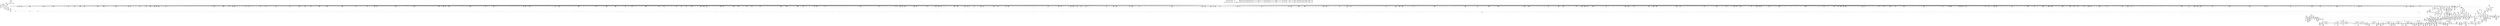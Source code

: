 digraph {
	CE0x52fed40 [shape=record,shape=Mrecord,label="{CE0x52fed40|may_create:_call14|security/selinux/hooks.c,1722|*SummSink*}"]
	CE0x5267b80 [shape=record,shape=Mrecord,label="{CE0x5267b80|VOIDTB_TE:_CE_187,188_}"]
	CE0x5244ff0 [shape=record,shape=Mrecord,label="{CE0x5244ff0|40:_%struct.super_block*,_56:_i8*,_:_CRE_174,175_}"]
	CE0x5257e50 [shape=record,shape=Mrecord,label="{CE0x5257e50|40:_%struct.super_block*,_56:_i8*,_:_CRE_286,287_}"]
	CE0x528d860 [shape=record,shape=Mrecord,label="{CE0x528d860|272:_i8*,_:_CRE_488,496_|*MultipleSource*|*LoadInst*|security/selinux/hooks.c,1714|security/selinux/hooks.c,1714}"]
	CE0x527aaa0 [shape=record,shape=Mrecord,label="{CE0x527aaa0|40:_%struct.super_block*,_56:_i8*,_:_CRE_824,832_|*MultipleSource*|Function::selinux_inode_symlink&Arg::dir::|Function::may_create&Arg::dir::|security/selinux/hooks.c,1713}"]
	CE0x5301530 [shape=record,shape=Mrecord,label="{CE0x5301530|may_create:_type|security/selinux/hooks.c,1719|*SummSource*}"]
	CE0x5264b00 [shape=record,shape=Mrecord,label="{CE0x5264b00|_call_void_mcount()_#3|*SummSink*}"]
	CE0x5246130 [shape=record,shape=Mrecord,label="{CE0x5246130|40:_%struct.super_block*,_56:_i8*,_:_CRE_197,198_}"]
	CE0x52e9340 [shape=record,shape=Mrecord,label="{CE0x52e9340|272:_i8*,_:_CRE_1666,1667_}"]
	CE0x5244b70 [shape=record,shape=Mrecord,label="{CE0x5244b70|40:_%struct.super_block*,_56:_i8*,_:_CRE_168,169_}"]
	CE0x52f8bc0 [shape=record,shape=Mrecord,label="{CE0x52f8bc0|may_create:_tmp29|security/selinux/hooks.c,1722|*SummSink*}"]
	CE0x522c6e0 [shape=record,shape=Mrecord,label="{CE0x522c6e0|i64*_getelementptr_inbounds_(_2_x_i64_,_2_x_i64_*___llvm_gcov_ctr223,_i64_0,_i64_1)|*Constant*}"]
	CE0x52939d0 [shape=record,shape=Mrecord,label="{CE0x52939d0|272:_i8*,_:_CRE_618,619_}"]
	CE0x52ef090 [shape=record,shape=Mrecord,label="{CE0x52ef090|272:_i8*,_:_CRE_2268,2304_|*MultipleSource*|*LoadInst*|security/selinux/hooks.c,1714|security/selinux/hooks.c,1714}"]
	CE0x5289930 [shape=record,shape=Mrecord,label="{CE0x5289930|272:_i8*,_:_CRE_64,72_|*MultipleSource*|*LoadInst*|security/selinux/hooks.c,1714|security/selinux/hooks.c,1714}"]
	CE0x521a200 [shape=record,shape=Mrecord,label="{CE0x521a200|get_current:_tmp3|*SummSource*}"]
	CE0x52eabb0 [shape=record,shape=Mrecord,label="{CE0x52eabb0|272:_i8*,_:_CRE_1688,1696_|*MultipleSource*|*LoadInst*|security/selinux/hooks.c,1714|security/selinux/hooks.c,1714}"]
	CE0x528f510 [shape=record,shape=Mrecord,label="{CE0x528f510|272:_i8*,_:_CRE_573,574_}"]
	CE0x52135c0 [shape=record,shape=Mrecord,label="{CE0x52135c0|28:_i32,_:_CRE_11,12_}"]
	CE0x52468b0 [shape=record,shape=Mrecord,label="{CE0x52468b0|40:_%struct.super_block*,_56:_i8*,_:_CRE_207,208_}"]
	CE0x526a4f0 [shape=record,shape=Mrecord,label="{CE0x526a4f0|VOIDTB_TE:_CE_240,248_|*MultipleSource*|Function::selinux_inode_symlink&Arg::dentry::|Function::may_create&Arg::dentry::|security/selinux/hooks.c,1730}"]
	CE0x52edb00 [shape=record,shape=Mrecord,label="{CE0x52edb00|may_create:_tmp25|security/selinux/hooks.c,1714}"]
	CE0x5246070 [shape=record,shape=Mrecord,label="{CE0x5246070|40:_%struct.super_block*,_56:_i8*,_:_CRE_196,197_}"]
	CE0x531bbe0 [shape=record,shape=Mrecord,label="{CE0x531bbe0|may_create:_tmp46|security/selinux/hooks.c,1729|*SummSink*}"]
	CE0x5270c80 [shape=record,shape=Mrecord,label="{CE0x5270c80|40:_%struct.super_block*,_56:_i8*,_:_CRE_553,554_}"]
	CE0x5246370 [shape=record,shape=Mrecord,label="{CE0x5246370|40:_%struct.super_block*,_56:_i8*,_:_CRE_200,201_}"]
	CE0x52f9cb0 [shape=record,shape=Mrecord,label="{CE0x52f9cb0|may_create:_tobool15|security/selinux/hooks.c,1725|*SummSink*}"]
	CE0x5292f30 [shape=record,shape=Mrecord,label="{CE0x5292f30|272:_i8*,_:_CRE_608,609_}"]
	CE0x523e7c0 [shape=record,shape=Mrecord,label="{CE0x523e7c0|GLOBAL:_may_create.__warned|Global_var:may_create.__warned|*SummSource*}"]
	CE0x52f8d60 [shape=record,shape=Mrecord,label="{CE0x52f8d60|i32_9437184|*Constant*|*SummSource*}"]
	CE0x52349c0 [shape=record,shape=Mrecord,label="{CE0x52349c0|may_create:_land.lhs.true2|*SummSink*}"]
	CE0x525c220 [shape=record,shape=Mrecord,label="{CE0x525c220|40:_%struct.super_block*,_56:_i8*,_:_CRE_456,464_|*MultipleSource*|Function::selinux_inode_symlink&Arg::dir::|Function::may_create&Arg::dir::|security/selinux/hooks.c,1713}"]
	CE0x531fd20 [shape=record,shape=Mrecord,label="{CE0x531fd20|VOIDTB_TE:_CE_144,145_}"]
	CE0x52e3f80 [shape=record,shape=Mrecord,label="{CE0x52e3f80|272:_i8*,_:_CRE_1364,1365_}"]
	CE0x52e6d00 [shape=record,shape=Mrecord,label="{CE0x52e6d00|272:_i8*,_:_CRE_1630,1631_}"]
	CE0x52690c0 [shape=record,shape=Mrecord,label="{CE0x52690c0|VOIDTB_TE:_CE_207,208_}"]
	CE0x525aba0 [shape=record,shape=Mrecord,label="{CE0x525aba0|40:_%struct.super_block*,_56:_i8*,_:_CRE_376,384_|*MultipleSource*|Function::selinux_inode_symlink&Arg::dir::|Function::may_create&Arg::dir::|security/selinux/hooks.c,1713}"]
	CE0x523b780 [shape=record,shape=Mrecord,label="{CE0x523b780|i32_1|*Constant*|*SummSink*}"]
	CE0x528b8c0 [shape=record,shape=Mrecord,label="{CE0x528b8c0|272:_i8*,_:_CRE_439,440_}"]
	CE0x527f090 [shape=record,shape=Mrecord,label="{CE0x527f090|40:_%struct.super_block*,_56:_i8*,_:_CRE_909,910_}"]
	CE0x52e8ac0 [shape=record,shape=Mrecord,label="{CE0x52e8ac0|272:_i8*,_:_CRE_1658,1659_}"]
	CE0x5215180 [shape=record,shape=Mrecord,label="{CE0x5215180|28:_i32,_:_CRE_56,57_}"]
	CE0x5256910 [shape=record,shape=Mrecord,label="{CE0x5256910|40:_%struct.super_block*,_56:_i8*,_:_CRE_269,270_}"]
	CE0x528ec90 [shape=record,shape=Mrecord,label="{CE0x528ec90|272:_i8*,_:_CRE_565,566_}"]
	CE0x5285d00 [shape=record,shape=Mrecord,label="{CE0x5285d00|272:_i8*,_:_CRE_344,352_|*MultipleSource*|*LoadInst*|security/selinux/hooks.c,1714|security/selinux/hooks.c,1714}"]
	CE0x522b780 [shape=record,shape=Mrecord,label="{CE0x522b780|40:_%struct.super_block*,_56:_i8*,_:_CRE_562,563_}"]
	CE0x5268d90 [shape=record,shape=Mrecord,label="{CE0x5268d90|VOIDTB_TE:_CE_204,205_}"]
	CE0x5290500 [shape=record,shape=Mrecord,label="{CE0x5290500|272:_i8*,_:_CRE_0,8_|*MultipleSource*|*LoadInst*|security/selinux/hooks.c,1714|security/selinux/hooks.c,1714}"]
	CE0x52252b0 [shape=record,shape=Mrecord,label="{CE0x52252b0|may_create:_cred|security/selinux/hooks.c,1706|*SummSink*}"]
	CE0x5244cf0 [shape=record,shape=Mrecord,label="{CE0x5244cf0|40:_%struct.super_block*,_56:_i8*,_:_CRE_170,171_}"]
	CE0x523c420 [shape=record,shape=Mrecord,label="{CE0x523c420|40:_%struct.super_block*,_56:_i8*,_:_CRE_120,128_|*MultipleSource*|Function::selinux_inode_symlink&Arg::dir::|Function::may_create&Arg::dir::|security/selinux/hooks.c,1713}"]
	CE0x530b180 [shape=record,shape=Mrecord,label="{CE0x530b180|may_create:_tmp38|security/selinux/hooks.c,1728}"]
	CE0x659df00 [shape=record,shape=Mrecord,label="{CE0x659df00|_call_void_mcount()_#3|*SummSource*}"]
	CE0x531e7a0 [shape=record,shape=Mrecord,label="{CE0x531e7a0|VOIDTB_TE:_CE_169,170_}"]
	CE0x5338dc0 [shape=record,shape=Mrecord,label="{CE0x5338dc0|may_create:_tmp57|security/selinux/hooks.c,1736|*SummSource*}"]
	CE0x5241e00 [shape=record,shape=Mrecord,label="{CE0x5241e00|may_create:_if.then|*SummSource*}"]
	CE0x528dfd0 [shape=record,shape=Mrecord,label="{CE0x528dfd0|272:_i8*,_:_CRE_528,536_|*MultipleSource*|*LoadInst*|security/selinux/hooks.c,1714|security/selinux/hooks.c,1714}"]
	CE0x5300af0 [shape=record,shape=Mrecord,label="{CE0x5300af0|may_create:_tmp28|security/selinux/hooks.c,1717|*SummSink*}"]
	CE0x52465b0 [shape=record,shape=Mrecord,label="{CE0x52465b0|40:_%struct.super_block*,_56:_i8*,_:_CRE_203,204_}"]
	CE0x521a890 [shape=record,shape=Mrecord,label="{CE0x521a890|may_create:_tobool1|security/selinux/hooks.c,1706}"]
	CE0x5293e10 [shape=record,shape=Mrecord,label="{CE0x5293e10|272:_i8*,_:_CRE_622,623_}"]
	CE0x5259d90 [shape=record,shape=Mrecord,label="{CE0x5259d90|40:_%struct.super_block*,_56:_i8*,_:_CRE_311,312_}"]
	CE0x523f760 [shape=record,shape=Mrecord,label="{CE0x523f760|avc_has_perm:_entry|*SummSource*}"]
	CE0x529b460 [shape=record,shape=Mrecord,label="{CE0x529b460|272:_i8*,_:_CRE_1270,1271_}"]
	CE0x5336480 [shape=record,shape=Mrecord,label="{CE0x5336480|may_create:_tmp47|security/selinux/hooks.c,1731|*SummSink*}"]
	CE0x531d8c0 [shape=record,shape=Mrecord,label="{CE0x531d8c0|VOIDTB_TE:_CE_155,156_}"]
	CE0x5246a30 [shape=record,shape=Mrecord,label="{CE0x5246a30|40:_%struct.super_block*,_56:_i8*,_:_CRE_212,216_|*MultipleSource*|Function::selinux_inode_symlink&Arg::dir::|Function::may_create&Arg::dir::|security/selinux/hooks.c,1713}"]
	CE0x525cd20 [shape=record,shape=Mrecord,label="{CE0x525cd20|40:_%struct.super_block*,_56:_i8*,_:_CRE_475,476_}"]
	CE0x5277b20 [shape=record,shape=Mrecord,label="{CE0x5277b20|40:_%struct.super_block*,_56:_i8*,_:_CRE_648,656_|*MultipleSource*|Function::selinux_inode_symlink&Arg::dir::|Function::may_create&Arg::dir::|security/selinux/hooks.c,1713}"]
	CE0x52901c0 [shape=record,shape=Mrecord,label="{CE0x52901c0|may_create:_s_security|security/selinux/hooks.c,1714|*SummSource*}"]
	CE0x52fd6f0 [shape=record,shape=Mrecord,label="{CE0x52fd6f0|avc_has_perm:_tclass|Function::avc_has_perm&Arg::tclass::|*SummSource*}"]
	CE0x531e580 [shape=record,shape=Mrecord,label="{CE0x531e580|VOIDTB_TE:_CE_167,168_}"]
	CE0x5277210 [shape=record,shape=Mrecord,label="{CE0x5277210|40:_%struct.super_block*,_56:_i8*,_:_CRE_620,621_}"]
	CE0x5226670 [shape=record,shape=Mrecord,label="{CE0x5226670|may_create:_tmp20|security/selinux/hooks.c,1706|*SummSource*}"]
	CE0x5271810 [shape=record,shape=Mrecord,label="{CE0x5271810|272:_i8*,_:_CRE_1322,1323_}"]
	CE0x531dae0 [shape=record,shape=Mrecord,label="{CE0x531dae0|VOIDTB_TE:_CE_157,158_}"]
	CE0x5219650 [shape=record,shape=Mrecord,label="{CE0x5219650|get_current:_tmp4|./arch/x86/include/asm/current.h,14}"]
	CE0x52f95e0 [shape=record,shape=Mrecord,label="{CE0x52f95e0|avc_has_perm:_auditdata|Function::avc_has_perm&Arg::auditdata::|*SummSource*}"]
	CE0x52e89b0 [shape=record,shape=Mrecord,label="{CE0x52e89b0|272:_i8*,_:_CRE_1657,1658_}"]
	CE0x52f83c0 [shape=record,shape=Mrecord,label="{CE0x52f83c0|28:_i32,_:_CRE_192,196_|*MultipleSource*|security/selinux/hooks.c,1722|*LoadInst*|security/selinux/hooks.c,1713|security/selinux/hooks.c,1713}"]
	CE0x5273c50 [shape=record,shape=Mrecord,label="{CE0x5273c50|40:_%struct.super_block*,_56:_i8*,_:_CRE_577,578_}"]
	CE0x5303c90 [shape=record,shape=Mrecord,label="{CE0x5303c90|i8_10|*Constant*}"]
	CE0x52947a0 [shape=record,shape=Mrecord,label="{CE0x52947a0|272:_i8*,_:_CRE_631,632_}"]
	CE0x5220b90 [shape=record,shape=Mrecord,label="{CE0x5220b90|i16_9|*Constant*}"]
	CE0x5296c90 [shape=record,shape=Mrecord,label="{CE0x5296c90|may_create:_i_sb|security/selinux/hooks.c,1714|*SummSource*}"]
	CE0x52ef600 [shape=record,shape=Mrecord,label="{CE0x52ef600|may_create:_tmp26|security/selinux/hooks.c,1714}"]
	CE0x5274790 [shape=record,shape=Mrecord,label="{CE0x5274790|40:_%struct.super_block*,_56:_i8*,_:_CRE_586,587_}"]
	CE0x52f4890 [shape=record,shape=Mrecord,label="{CE0x52f4890|28:_i32,_:_CRE_77,78_}"]
	CE0x5267630 [shape=record,shape=Mrecord,label="{CE0x5267630|VOIDTB_TE:_CE_182,183_}"]
	CE0x5295500 [shape=record,shape=Mrecord,label="{CE0x5295500|272:_i8*,_:_CRE_696,704_|*MultipleSource*|*LoadInst*|security/selinux/hooks.c,1714|security/selinux/hooks.c,1714}"]
	CE0x5285790 [shape=record,shape=Mrecord,label="{CE0x5285790|272:_i8*,_:_CRE_320,328_|*MultipleSource*|*LoadInst*|security/selinux/hooks.c,1714|security/selinux/hooks.c,1714}"]
	CE0x5215710 [shape=record,shape=Mrecord,label="{CE0x5215710|may_create:_tmp5|security/selinux/hooks.c,1706}"]
	CE0x527bfd0 [shape=record,shape=Mrecord,label="{CE0x527bfd0|40:_%struct.super_block*,_56:_i8*,_:_CRE_870,871_}"]
	CE0x5275690 [shape=record,shape=Mrecord,label="{CE0x5275690|40:_%struct.super_block*,_56:_i8*,_:_CRE_598,599_}"]
	CE0x5225140 [shape=record,shape=Mrecord,label="{CE0x5225140|i32_10|*Constant*|*SummSink*}"]
	CE0x528d130 [shape=record,shape=Mrecord,label="{CE0x528d130|272:_i8*,_:_CRE_462,463_}"]
	CE0x52eb1b0 [shape=record,shape=Mrecord,label="{CE0x52eb1b0|272:_i8*,_:_CRE_1720,1728_|*MultipleSource*|*LoadInst*|security/selinux/hooks.c,1714|security/selinux/hooks.c,1714}"]
	CE0x5234f90 [shape=record,shape=Mrecord,label="{CE0x5234f90|GLOBAL:_may_create|*Constant*}"]
	CE0x5305cc0 [shape=record,shape=Mrecord,label="{CE0x5305cc0|may_create:_sid13|security/selinux/hooks.c,1722|*SummSource*}"]
	CE0x5245230 [shape=record,shape=Mrecord,label="{CE0x5245230|40:_%struct.super_block*,_56:_i8*,_:_CRE_177,178_}"]
	CE0x528bae0 [shape=record,shape=Mrecord,label="{CE0x528bae0|272:_i8*,_:_CRE_441,442_}"]
	CE0x5295330 [shape=record,shape=Mrecord,label="{CE0x5295330|272:_i8*,_:_CRE_680,696_|*MultipleSource*|*LoadInst*|security/selinux/hooks.c,1714|security/selinux/hooks.c,1714}"]
	CE0x52e3700 [shape=record,shape=Mrecord,label="{CE0x52e3700|272:_i8*,_:_CRE_1356,1357_}"]
	CE0x526f3b0 [shape=record,shape=Mrecord,label="{CE0x526f3b0|40:_%struct.super_block*,_56:_i8*,_:_CRE_488,496_|*MultipleSource*|Function::selinux_inode_symlink&Arg::dir::|Function::may_create&Arg::dir::|security/selinux/hooks.c,1713}"]
	CE0x52de190 [shape=record,shape=Mrecord,label="{CE0x52de190|272:_i8*,_:_CRE_1306,1307_}"]
	CE0x52ef590 [shape=record,shape=Mrecord,label="{CE0x52ef590|may_create:_tmp26|security/selinux/hooks.c,1714|*SummSource*}"]
	CE0x52f85c0 [shape=record,shape=Mrecord,label="{CE0x52f85c0|28:_i32,_:_CRE_200,208_|*MultipleSource*|security/selinux/hooks.c,1722|*LoadInst*|security/selinux/hooks.c,1713|security/selinux/hooks.c,1713}"]
	CE0x5300bd0 [shape=record,shape=Mrecord,label="{CE0x5300bd0|may_create:_type|security/selinux/hooks.c,1719|*SummSink*}"]
	CE0x5235100 [shape=record,shape=Mrecord,label="{CE0x5235100|i64_2|*Constant*|*SummSource*}"]
	CE0x530a3c0 [shape=record,shape=Mrecord,label="{CE0x530a3c0|i64_14|*Constant*|*SummSink*}"]
	CE0x52853f0 [shape=record,shape=Mrecord,label="{CE0x52853f0|272:_i8*,_:_CRE_304,312_|*MultipleSource*|*LoadInst*|security/selinux/hooks.c,1714|security/selinux/hooks.c,1714}"]
	CE0x526ae30 [shape=record,shape=Mrecord,label="{CE0x526ae30|VOIDTB_TE:_CE_280,288_|*MultipleSource*|Function::selinux_inode_symlink&Arg::dentry::|Function::may_create&Arg::dentry::|security/selinux/hooks.c,1730}"]
	CE0x529aad0 [shape=record,shape=Mrecord,label="{CE0x529aad0|272:_i8*,_:_CRE_1261,1262_}"]
	CE0x5307a30 [shape=record,shape=Mrecord,label="{CE0x5307a30|may_create:_tmp34|security/selinux/hooks.c,1726}"]
	CE0x5237ac0 [shape=record,shape=Mrecord,label="{CE0x5237ac0|_ret_i32_%retval.0,_!dbg_!27798|security/selinux/hooks.c,1742|*SummSink*}"]
	CE0x5237080 [shape=record,shape=Mrecord,label="{CE0x5237080|may_create:_tmp12|security/selinux/hooks.c,1706|*SummSink*}"]
	CE0x527e690 [shape=record,shape=Mrecord,label="{CE0x527e690|40:_%struct.super_block*,_56:_i8*,_:_CRE_901,902_}"]
	CE0x5284010 [shape=record,shape=Mrecord,label="{CE0x5284010|272:_i8*,_:_CRE_224,240_|*MultipleSource*|*LoadInst*|security/selinux/hooks.c,1714|security/selinux/hooks.c,1714}"]
	CE0x5297e30 [shape=record,shape=Mrecord,label="{CE0x5297e30|272:_i8*,_:_CRE_1219,1220_}"]
	CE0x5245170 [shape=record,shape=Mrecord,label="{CE0x5245170|40:_%struct.super_block*,_56:_i8*,_:_CRE_176,177_}"]
	CE0x522c7b0 [shape=record,shape=Mrecord,label="{CE0x522c7b0|i64*_getelementptr_inbounds_(_2_x_i64_,_2_x_i64_*___llvm_gcov_ctr223,_i64_0,_i64_1)|*Constant*|*SummSource*}"]
	CE0x53444a0 [shape=record,shape=Mrecord,label="{CE0x53444a0|get_current:_bb|*SummSink*}"]
	CE0x522b8c0 [shape=record,shape=Mrecord,label="{CE0x522b8c0|40:_%struct.super_block*,_56:_i8*,_:_CRE_563,564_}"]
	CE0x52fa5f0 [shape=record,shape=Mrecord,label="{CE0x52fa5f0|i64_11|*Constant*|*SummSource*}"]
	CE0x52f87c0 [shape=record,shape=Mrecord,label="{CE0x52f87c0|may_create:_tmp29|security/selinux/hooks.c,1722}"]
	CE0x5336c80 [shape=record,shape=Mrecord,label="{CE0x5336c80|may_create:_tmp49|security/selinux/hooks.c,1731}"]
	CE0x52e9bc0 [shape=record,shape=Mrecord,label="{CE0x52e9bc0|272:_i8*,_:_CRE_1674,1675_}"]
	CE0x5224f40 [shape=record,shape=Mrecord,label="{CE0x5224f40|i32_78|*Constant*|*SummSink*}"]
	CE0x525ce10 [shape=record,shape=Mrecord,label="{CE0x525ce10|40:_%struct.super_block*,_56:_i8*,_:_CRE_476,477_}"]
	CE0x52f3890 [shape=record,shape=Mrecord,label="{CE0x52f3890|28:_i32,_:_CRE_61,62_}"]
	CE0x5282490 [shape=record,shape=Mrecord,label="{CE0x5282490|40:_%struct.super_block*,_56:_i8*,_:_CRE_982,983_}"]
	CE0x52de2f0 [shape=record,shape=Mrecord,label="{CE0x52de2f0|272:_i8*,_:_CRE_1308,1309_}"]
	CE0x5308bc0 [shape=record,shape=Mrecord,label="{CE0x5308bc0|may_create:_tmp35|security/selinux/hooks.c,1726|*SummSource*}"]
	CE0x526c430 [shape=record,shape=Mrecord,label="{CE0x526c430|VOIDTB_TE:_CE_316,317_}"]
	CE0x526c540 [shape=record,shape=Mrecord,label="{CE0x526c540|VOIDTB_TE:_CE_317,318_}"]
	CE0x531a8c0 [shape=record,shape=Mrecord,label="{CE0x531a8c0|may_create:_tmp44|security/selinux/hooks.c,1728|*SummSource*}"]
	CE0x521d740 [shape=record,shape=Mrecord,label="{CE0x521d740|may_create:_tmp13|security/selinux/hooks.c,1706}"]
	CE0x5267eb0 [shape=record,shape=Mrecord,label="{CE0x5267eb0|VOIDTB_TE:_CE_190,191_}"]
	CE0x52e2a40 [shape=record,shape=Mrecord,label="{CE0x52e2a40|272:_i8*,_:_CRE_1344,1345_}"]
	CE0x5308f00 [shape=record,shape=Mrecord,label="{CE0x5308f00|may_create:_tobool18|security/selinux/hooks.c,1728|*SummSink*}"]
	CE0x5296980 [shape=record,shape=Mrecord,label="{CE0x5296980|i32_8|*Constant*|*SummSource*}"]
	CE0x52ea990 [shape=record,shape=Mrecord,label="{CE0x52ea990|272:_i8*,_:_CRE_1687,1688_}"]
	CE0x527e7d0 [shape=record,shape=Mrecord,label="{CE0x527e7d0|40:_%struct.super_block*,_56:_i8*,_:_CRE_902,903_}"]
	CE0x5334b40 [shape=record,shape=Mrecord,label="{CE0x5334b40|may_create:_call27|security/selinux/hooks.c,1735|*SummSink*}"]
	CE0x5266fd0 [shape=record,shape=Mrecord,label="{CE0x5266fd0|VOIDTB_TE:_CE_176,177_}"]
	CE0x5322550 [shape=record,shape=Mrecord,label="{CE0x5322550|may_create:_tobool19|security/selinux/hooks.c,1728}"]
	CE0x521d200 [shape=record,shape=Mrecord,label="{CE0x521d200|selinux_inode_symlink:_tmp1|*SummSink*}"]
	CE0x5282210 [shape=record,shape=Mrecord,label="{CE0x5282210|40:_%struct.super_block*,_56:_i8*,_:_CRE_980,981_}"]
	CE0x52e8020 [shape=record,shape=Mrecord,label="{CE0x52e8020|272:_i8*,_:_CRE_1648,1649_}"]
	CE0x5227880 [shape=record,shape=Mrecord,label="{CE0x5227880|i32_10|*Constant*|*SummSource*}"]
	CE0x66d0b20 [shape=record,shape=Mrecord,label="{CE0x66d0b20|selinux_inode_symlink:_tmp|*SummSink*}"]
	CE0x52894b0 [shape=record,shape=Mrecord,label="{CE0x52894b0|272:_i8*,_:_CRE_434,435_}"]
	CE0x530c7d0 [shape=record,shape=Mrecord,label="{CE0x530c7d0|may_create:_flags|security/selinux/hooks.c,1728|*SummSink*}"]
	CE0x52fcaf0 [shape=record,shape=Mrecord,label="{CE0x52fcaf0|avc_has_perm:_ssid|Function::avc_has_perm&Arg::ssid::|*SummSource*}"]
	CE0x52883b0 [shape=record,shape=Mrecord,label="{CE0x52883b0|272:_i8*,_:_CRE_418,419_}"]
	CE0x523cf90 [shape=record,shape=Mrecord,label="{CE0x523cf90|40:_%struct.super_block*,_56:_i8*,_:_CRE_143,144_}"]
	CE0x5267300 [shape=record,shape=Mrecord,label="{CE0x5267300|VOIDTB_TE:_CE_179,180_}"]
	CE0x5236250 [shape=record,shape=Mrecord,label="{CE0x5236250|i64_0|*Constant*}"]
	CE0x52f5790 [shape=record,shape=Mrecord,label="{CE0x52f5790|28:_i32,_:_CRE_92,93_}"]
	CE0x5270300 [shape=record,shape=Mrecord,label="{CE0x5270300|40:_%struct.super_block*,_56:_i8*,_:_CRE_536,540_|*MultipleSource*|Function::selinux_inode_symlink&Arg::dir::|Function::may_create&Arg::dir::|security/selinux/hooks.c,1713}"]
	CE0x52876f0 [shape=record,shape=Mrecord,label="{CE0x52876f0|272:_i8*,_:_CRE_406,407_}"]
	CE0x52f4f90 [shape=record,shape=Mrecord,label="{CE0x52f4f90|28:_i32,_:_CRE_84,85_}"]
	CE0x528d020 [shape=record,shape=Mrecord,label="{CE0x528d020|272:_i8*,_:_CRE_461,462_}"]
	CE0x5288f60 [shape=record,shape=Mrecord,label="{CE0x5288f60|272:_i8*,_:_CRE_429,430_}"]
	CE0x5231ac0 [shape=record,shape=Mrecord,label="{CE0x5231ac0|40:_%struct.super_block*,_56:_i8*,_:_CRE_76,80_|*MultipleSource*|Function::selinux_inode_symlink&Arg::dir::|Function::may_create&Arg::dir::|security/selinux/hooks.c,1713}"]
	CE0x5299040 [shape=record,shape=Mrecord,label="{CE0x5299040|272:_i8*,_:_CRE_1236,1237_}"]
	CE0x52de540 [shape=record,shape=Mrecord,label="{CE0x52de540|272:_i8*,_:_CRE_1309,1310_}"]
	CE0x52ee950 [shape=record,shape=Mrecord,label="{CE0x52ee950|272:_i8*,_:_CRE_2120,2248_|*MultipleSource*|*LoadInst*|security/selinux/hooks.c,1714|security/selinux/hooks.c,1714}"]
	CE0x53441b0 [shape=record,shape=Mrecord,label="{CE0x53441b0|get_current:_bb}"]
	CE0x526cba0 [shape=record,shape=Mrecord,label="{CE0x526cba0|may_create:_tobool23|security/selinux/hooks.c,1731|*SummSink*}"]
	CE0x52f9490 [shape=record,shape=Mrecord,label="{CE0x52f9490|avc_has_perm:_auditdata|Function::avc_has_perm&Arg::auditdata::}"]
	CE0x5237490 [shape=record,shape=Mrecord,label="{CE0x5237490|i64*_getelementptr_inbounds_(_26_x_i64_,_26_x_i64_*___llvm_gcov_ctr217,_i64_0,_i64_6)|*Constant*|*SummSource*}"]
	CE0x531e470 [shape=record,shape=Mrecord,label="{CE0x531e470|VOIDTB_TE:_CE_166,167_}"]
	CE0x522c910 [shape=record,shape=Mrecord,label="{CE0x522c910|may_create:_do.end|*SummSink*}"]
	CE0x52e56f0 [shape=record,shape=Mrecord,label="{CE0x52e56f0|272:_i8*,_:_CRE_1592,1596_|*MultipleSource*|*LoadInst*|security/selinux/hooks.c,1714|security/selinux/hooks.c,1714}"]
	CE0x52f7520 [shape=record,shape=Mrecord,label="{CE0x52f7520|28:_i32,_:_CRE_120,128_|*MultipleSource*|security/selinux/hooks.c,1722|*LoadInst*|security/selinux/hooks.c,1713|security/selinux/hooks.c,1713}"]
	CE0x527f6d0 [shape=record,shape=Mrecord,label="{CE0x527f6d0|40:_%struct.super_block*,_56:_i8*,_:_CRE_914,915_}"]
	CE0x534a310 [shape=record,shape=Mrecord,label="{CE0x534a310|i16_5|*Constant*|*SummSource*}"]
	CE0x526c100 [shape=record,shape=Mrecord,label="{CE0x526c100|VOIDTB_TE:_CE_313,314_}"]
	CE0x523de90 [shape=record,shape=Mrecord,label="{CE0x523de90|40:_%struct.super_block*,_56:_i8*,_:_CRE_163,164_}"]
	CE0x6eb1dd0 [shape=record,shape=Mrecord,label="{CE0x6eb1dd0|selinux_inode_symlink:_tmp3|*SummSource*}"]
	CE0x526d450 [shape=record,shape=Mrecord,label="{CE0x526d450|may_create:_tmp51|security/selinux/hooks.c,1732|*SummSink*}"]
	CE0x52915b0 [shape=record,shape=Mrecord,label="{CE0x52915b0|272:_i8*,_:_CRE_584,585_}"]
	CE0x52ec5a0 [shape=record,shape=Mrecord,label="{CE0x52ec5a0|272:_i8*,_:_CRE_1816,1824_|*MultipleSource*|*LoadInst*|security/selinux/hooks.c,1714|security/selinux/hooks.c,1714}"]
	CE0x5294580 [shape=record,shape=Mrecord,label="{CE0x5294580|272:_i8*,_:_CRE_629,630_}"]
	CE0x528e370 [shape=record,shape=Mrecord,label="{CE0x528e370|272:_i8*,_:_CRE_544,552_|*MultipleSource*|*LoadInst*|security/selinux/hooks.c,1714|security/selinux/hooks.c,1714}"]
	CE0x5240120 [shape=record,shape=Mrecord,label="{CE0x5240120|may_create:_tmp14|security/selinux/hooks.c,1706|*SummSink*}"]
	CE0x53227e0 [shape=record,shape=Mrecord,label="{CE0x53227e0|may_create:_tobool19|security/selinux/hooks.c,1728|*SummSink*}"]
	CE0x52f4390 [shape=record,shape=Mrecord,label="{CE0x52f4390|28:_i32,_:_CRE_72,73_}"]
	CE0x5260ee0 [shape=record,shape=Mrecord,label="{CE0x5260ee0|_call_void_mcount()_#3}"]
	CE0x52ea330 [shape=record,shape=Mrecord,label="{CE0x52ea330|272:_i8*,_:_CRE_1681,1682_}"]
	CE0x5269e90 [shape=record,shape=Mrecord,label="{CE0x5269e90|VOIDTB_TE:_CE_220,221_}"]
	CE0x530ace0 [shape=record,shape=Mrecord,label="{CE0x530ace0|may_create:_tmp37|security/selinux/hooks.c,1728|*SummSource*}"]
	CE0x5245d70 [shape=record,shape=Mrecord,label="{CE0x5245d70|40:_%struct.super_block*,_56:_i8*,_:_CRE_192,193_}"]
	CE0x5271700 [shape=record,shape=Mrecord,label="{CE0x5271700|272:_i8*,_:_CRE_1321,1322_}"]
	CE0x5295a70 [shape=record,shape=Mrecord,label="{CE0x5295a70|272:_i8*,_:_CRE_720,736_|*MultipleSource*|*LoadInst*|security/selinux/hooks.c,1714|security/selinux/hooks.c,1714}"]
	CE0x5241ea0 [shape=record,shape=Mrecord,label="{CE0x5241ea0|may_create:_if.then|*SummSink*}"]
	CE0x52e46f0 [shape=record,shape=Mrecord,label="{CE0x52e46f0|272:_i8*,_:_CRE_1371,1372_}"]
	CE0x52de650 [shape=record,shape=Mrecord,label="{CE0x52de650|272:_i8*,_:_CRE_1310,1311_}"]
	CE0x52258f0 [shape=record,shape=Mrecord,label="{CE0x52258f0|may_create:_tmp19|security/selinux/hooks.c,1706|*SummSink*}"]
	CE0x5283530 [shape=record,shape=Mrecord,label="{CE0x5283530|272:_i8*,_:_CRE_176,184_|*MultipleSource*|*LoadInst*|security/selinux/hooks.c,1714|security/selinux/hooks.c,1714}"]
	CE0x520cad0 [shape=record,shape=Mrecord,label="{CE0x520cad0|i64_1|*Constant*|*SummSource*}"]
	CE0x5286d60 [shape=record,shape=Mrecord,label="{CE0x5286d60|272:_i8*,_:_CRE_397,398_}"]
	CE0x52125d0 [shape=record,shape=Mrecord,label="{CE0x52125d0|may_create:_tmp16|security/selinux/hooks.c,1706|*SummSink*}"]
	CE0x5266570 [shape=record,shape=Mrecord,label="{CE0x5266570|may_create:_tmp9|security/selinux/hooks.c,1706|*SummSink*}"]
	CE0x52381a0 [shape=record,shape=Mrecord,label="{CE0x52381a0|may_create:_dir|Function::may_create&Arg::dir::}"]
	CE0x526b670 [shape=record,shape=Mrecord,label="{CE0x526b670|VOIDTB_TE:_CE_305,306_}"]
	CE0x52997b0 [shape=record,shape=Mrecord,label="{CE0x52997b0|272:_i8*,_:_CRE_1243,1244_}"]
	CE0x52805d0 [shape=record,shape=Mrecord,label="{CE0x52805d0|40:_%struct.super_block*,_56:_i8*,_:_CRE_926,927_}"]
	CE0x52eeb20 [shape=record,shape=Mrecord,label="{CE0x52eeb20|272:_i8*,_:_CRE_2248,2256_|*MultipleSource*|*LoadInst*|security/selinux/hooks.c,1714|security/selinux/hooks.c,1714}"]
	CE0x527ced0 [shape=record,shape=Mrecord,label="{CE0x527ced0|40:_%struct.super_block*,_56:_i8*,_:_CRE_882,883_}"]
	CE0x5244230 [shape=record,shape=Mrecord,label="{CE0x5244230|may_create:_do.body|*SummSink*}"]
	CE0x52269e0 [shape=record,shape=Mrecord,label="{CE0x52269e0|may_create:_tmp21|security/selinux/hooks.c,1706}"]
	CE0x52453b0 [shape=record,shape=Mrecord,label="{CE0x52453b0|40:_%struct.super_block*,_56:_i8*,_:_CRE_179,180_}"]
	CE0x52e4c40 [shape=record,shape=Mrecord,label="{CE0x52e4c40|272:_i8*,_:_CRE_1616,1617_}"]
	CE0x52f4490 [shape=record,shape=Mrecord,label="{CE0x52f4490|28:_i32,_:_CRE_73,74_}"]
	CE0x5227ea0 [shape=record,shape=Mrecord,label="{CE0x5227ea0|may_create:_tmp65|security/selinux/hooks.c,1739}"]
	CE0x5256050 [shape=record,shape=Mrecord,label="{CE0x5256050|40:_%struct.super_block*,_56:_i8*,_:_CRE_262,263_}"]
	CE0x528a030 [shape=record,shape=Mrecord,label="{CE0x528a030|272:_i8*,_:_CRE_96,104_|*MultipleSource*|*LoadInst*|security/selinux/hooks.c,1714|security/selinux/hooks.c,1714}"]
	CE0x52e8240 [shape=record,shape=Mrecord,label="{CE0x52e8240|272:_i8*,_:_CRE_1650,1651_}"]
	CE0x5226810 [shape=record,shape=Mrecord,label="{CE0x5226810|may_create:_tmp20|security/selinux/hooks.c,1706|*SummSink*}"]
	CE0x52e6370 [shape=record,shape=Mrecord,label="{CE0x52e6370|272:_i8*,_:_CRE_1621,1622_}"]
	CE0x52660b0 [shape=record,shape=Mrecord,label="{CE0x52660b0|may_create:_sid13|security/selinux/hooks.c,1722|*SummSink*}"]
	CE0x52e7580 [shape=record,shape=Mrecord,label="{CE0x52e7580|272:_i8*,_:_CRE_1638,1639_}"]
	CE0x52250d0 [shape=record,shape=Mrecord,label="{CE0x52250d0|may_create:_cred|security/selinux/hooks.c,1706}"]
	CE0x529b9b0 [shape=record,shape=Mrecord,label="{CE0x529b9b0|272:_i8*,_:_CRE_1275,1276_}"]
	CE0x53394a0 [shape=record,shape=Mrecord,label="{CE0x53394a0|may_create:_tmp58|security/selinux/hooks.c,1736|*SummSink*}"]
	CE0x526f4f0 [shape=record,shape=Mrecord,label="{CE0x526f4f0|40:_%struct.super_block*,_56:_i8*,_:_CRE_496,500_|*MultipleSource*|Function::selinux_inode_symlink&Arg::dir::|Function::may_create&Arg::dir::|security/selinux/hooks.c,1713}"]
	CE0x5273390 [shape=record,shape=Mrecord,label="{CE0x5273390|40:_%struct.super_block*,_56:_i8*,_:_CRE_570,571_}"]
	CE0x526a3e0 [shape=record,shape=Mrecord,label="{CE0x526a3e0|VOIDTB_TE:_CE_232,240_|*MultipleSource*|Function::selinux_inode_symlink&Arg::dentry::|Function::may_create&Arg::dentry::|security/selinux/hooks.c,1730}"]
	CE0x52416f0 [shape=record,shape=Mrecord,label="{CE0x52416f0|may_create:_return|*SummSink*}"]
	CE0x5298490 [shape=record,shape=Mrecord,label="{CE0x5298490|272:_i8*,_:_CRE_1225,1226_}"]
	CE0x5235540 [shape=record,shape=Mrecord,label="{CE0x5235540|i64_1|*Constant*|*SummSink*}"]
	CE0x5299150 [shape=record,shape=Mrecord,label="{CE0x5299150|272:_i8*,_:_CRE_1237,1238_}"]
	CE0x52edc10 [shape=record,shape=Mrecord,label="{CE0x52edc10|272:_i8*,_:_CRE_1880,1884_|*MultipleSource*|*LoadInst*|security/selinux/hooks.c,1714|security/selinux/hooks.c,1714}"]
	CE0x5245830 [shape=record,shape=Mrecord,label="{CE0x5245830|40:_%struct.super_block*,_56:_i8*,_:_CRE_185,186_}"]
	CE0x5308f70 [shape=record,shape=Mrecord,label="{CE0x5308f70|may_create:_tmp36|security/selinux/hooks.c,1728}"]
	CE0x5256cd0 [shape=record,shape=Mrecord,label="{CE0x5256cd0|40:_%struct.super_block*,_56:_i8*,_:_CRE_272,273_}"]
	CE0x525bfe0 [shape=record,shape=Mrecord,label="{CE0x525bfe0|40:_%struct.super_block*,_56:_i8*,_:_CRE_448,456_|*MultipleSource*|Function::selinux_inode_symlink&Arg::dir::|Function::may_create&Arg::dir::|security/selinux/hooks.c,1713}"]
	CE0x527d290 [shape=record,shape=Mrecord,label="{CE0x527d290|40:_%struct.super_block*,_56:_i8*,_:_CRE_885,886_}"]
	CE0x5266970 [shape=record,shape=Mrecord,label="{CE0x5266970|may_create:_tmp10|security/selinux/hooks.c,1706|*SummSource*}"]
	CE0x52e44d0 [shape=record,shape=Mrecord,label="{CE0x52e44d0|272:_i8*,_:_CRE_1369,1370_}"]
	CE0x52fa450 [shape=record,shape=Mrecord,label="{CE0x52fa450|may_create:_tmp34|security/selinux/hooks.c,1726|*SummSource*}"]
	CE0x5281390 [shape=record,shape=Mrecord,label="{CE0x5281390|40:_%struct.super_block*,_56:_i8*,_:_CRE_944,952_|*MultipleSource*|Function::selinux_inode_symlink&Arg::dir::|Function::may_create&Arg::dir::|security/selinux/hooks.c,1713}"]
	CE0x5235810 [shape=record,shape=Mrecord,label="{CE0x5235810|_call_void_mcount()_#3}"]
	CE0x5259610 [shape=record,shape=Mrecord,label="{CE0x5259610|40:_%struct.super_block*,_56:_i8*,_:_CRE_305,306_}"]
	CE0x52461f0 [shape=record,shape=Mrecord,label="{CE0x52461f0|40:_%struct.super_block*,_56:_i8*,_:_CRE_198,199_}"]
	CE0x5320170 [shape=record,shape=Mrecord,label="{CE0x5320170|VOIDTB_TE:_CE_146,147_}"]
	CE0x5276590 [shape=record,shape=Mrecord,label="{CE0x5276590|40:_%struct.super_block*,_56:_i8*,_:_CRE_610,611_}"]
	CE0x5222a20 [shape=record,shape=Mrecord,label="{CE0x5222a20|_ret_i32_%call,_!dbg_!27715|security/selinux/hooks.c,2779|*SummSource*}"]
	CE0x526be00 [shape=record,shape=Mrecord,label="{CE0x526be00|VOIDTB_TE:_CE_310,311_}"]
	CE0x531b4d0 [shape=record,shape=Mrecord,label="{CE0x531b4d0|may_create:_sid21|security/selinux/hooks.c,1729|*SummSource*}"]
	CE0x526aa10 [shape=record,shape=Mrecord,label="{CE0x526aa10|VOIDTB_TE:_CE_264,272_|*MultipleSource*|Function::selinux_inode_symlink&Arg::dentry::|Function::may_create&Arg::dentry::|security/selinux/hooks.c,1730}"]
	CE0x52917d0 [shape=record,shape=Mrecord,label="{CE0x52917d0|272:_i8*,_:_CRE_586,587_}"]
	CE0x5245e30 [shape=record,shape=Mrecord,label="{CE0x5245e30|40:_%struct.super_block*,_56:_i8*,_:_CRE_193,194_}"]
	CE0x531ebe0 [shape=record,shape=Mrecord,label="{CE0x531ebe0|VOIDTB_TE:_CE_173,174_}"]
	CE0x521af00 [shape=record,shape=Mrecord,label="{CE0x521af00|i64_4|*Constant*|*SummSource*}"]
	CE0x523a0a0 [shape=record,shape=Mrecord,label="{CE0x523a0a0|i32_1706|*Constant*|*SummSink*}"]
	CE0x5224da0 [shape=record,shape=Mrecord,label="{CE0x5224da0|i32_78|*Constant*}"]
	CE0x5268730 [shape=record,shape=Mrecord,label="{CE0x5268730|VOIDTB_TE:_CE_198,199_}"]
	CE0x5300950 [shape=record,shape=Mrecord,label="{CE0x5300950|0:_i32,_:_SCMRE:_elem_0:default:}"]
	CE0x52e30a0 [shape=record,shape=Mrecord,label="{CE0x52e30a0|272:_i8*,_:_CRE_1350,1351_}"]
	CE0x52985a0 [shape=record,shape=Mrecord,label="{CE0x52985a0|272:_i8*,_:_CRE_1226,1227_}"]
	CE0x52eeec0 [shape=record,shape=Mrecord,label="{CE0x52eeec0|272:_i8*,_:_CRE_2264,2268_|*MultipleSource*|*LoadInst*|security/selinux/hooks.c,1714|security/selinux/hooks.c,1714}"]
	CE0x52644c0 [shape=record,shape=Mrecord,label="{CE0x52644c0|get_current:_entry|*SummSink*}"]
	CE0x52e69d0 [shape=record,shape=Mrecord,label="{CE0x52e69d0|272:_i8*,_:_CRE_1627,1628_}"]
	CE0x527ef50 [shape=record,shape=Mrecord,label="{CE0x527ef50|40:_%struct.super_block*,_56:_i8*,_:_CRE_908,909_}"]
	CE0x5224a30 [shape=record,shape=Mrecord,label="{CE0x5224a30|_ret_%struct.task_struct*_%tmp4,_!dbg_!27714|./arch/x86/include/asm/current.h,14}"]
	CE0x52e2c60 [shape=record,shape=Mrecord,label="{CE0x52e2c60|272:_i8*,_:_CRE_1346,1347_}"]
	CE0x52399e0 [shape=record,shape=Mrecord,label="{CE0x52399e0|i32_1706|*Constant*}"]
	CE0x52800d0 [shape=record,shape=Mrecord,label="{CE0x52800d0|40:_%struct.super_block*,_56:_i8*,_:_CRE_922,923_}"]
	CE0x52ec200 [shape=record,shape=Mrecord,label="{CE0x52ec200|272:_i8*,_:_CRE_1800,1804_|*MultipleSource*|*LoadInst*|security/selinux/hooks.c,1714|security/selinux/hooks.c,1714}"]
	CE0x5240d20 [shape=record,shape=Mrecord,label="{CE0x5240d20|may_create:_if.then24|*SummSource*}"]
	CE0x52961b0 [shape=record,shape=Mrecord,label="{CE0x52961b0|272:_i8*,_:_CRE_1209,1210_}"]
	CE0x527be90 [shape=record,shape=Mrecord,label="{CE0x527be90|40:_%struct.super_block*,_56:_i8*,_:_CRE_869,870_}"]
	CE0x52287a0 [shape=record,shape=Mrecord,label="{CE0x52287a0|may_create:_retval.0|*SummSource*}"]
	CE0x5278fa0 [shape=record,shape=Mrecord,label="{CE0x5278fa0|40:_%struct.super_block*,_56:_i8*,_:_CRE_712,728_|*MultipleSource*|Function::selinux_inode_symlink&Arg::dir::|Function::may_create&Arg::dir::|security/selinux/hooks.c,1713}"]
	CE0x52ebe60 [shape=record,shape=Mrecord,label="{CE0x52ebe60|272:_i8*,_:_CRE_1784,1792_|*MultipleSource*|*LoadInst*|security/selinux/hooks.c,1714|security/selinux/hooks.c,1714}"]
	CE0x5226030 [shape=record,shape=Mrecord,label="{CE0x5226030|may_create:_security|security/selinux/hooks.c,1706|*SummSink*}"]
	CE0x52f3d90 [shape=record,shape=Mrecord,label="{CE0x52f3d90|28:_i32,_:_CRE_66,67_}"]
	CE0x522a720 [shape=record,shape=Mrecord,label="{CE0x522a720|may_create:_tmp18|security/selinux/hooks.c,1706|*SummSink*}"]
	CE0x522ba00 [shape=record,shape=Mrecord,label="{CE0x522ba00|40:_%struct.super_block*,_56:_i8*,_:_CRE_564,565_}"]
	CE0x5246430 [shape=record,shape=Mrecord,label="{CE0x5246430|40:_%struct.super_block*,_56:_i8*,_:_CRE_201,202_}"]
	CE0x527fe50 [shape=record,shape=Mrecord,label="{CE0x527fe50|40:_%struct.super_block*,_56:_i8*,_:_CRE_920,921_}"]
	CE0x52e7cf0 [shape=record,shape=Mrecord,label="{CE0x52e7cf0|272:_i8*,_:_CRE_1645,1646_}"]
	CE0x5308700 [shape=record,shape=Mrecord,label="{CE0x5308700|may_create:_tmp35|security/selinux/hooks.c,1726}"]
	CE0x5273d90 [shape=record,shape=Mrecord,label="{CE0x5273d90|40:_%struct.super_block*,_56:_i8*,_:_CRE_578,579_}"]
	CE0x533b3a0 [shape=record,shape=Mrecord,label="{CE0x533b3a0|may_create:_tmp62|security/selinux/hooks.c,1739}"]
	CE0x52ea550 [shape=record,shape=Mrecord,label="{CE0x52ea550|272:_i8*,_:_CRE_1683,1684_}"]
	CE0x52216a0 [shape=record,shape=Mrecord,label="{CE0x52216a0|may_create:_entry|*SummSink*}"]
	CE0x52f7bc0 [shape=record,shape=Mrecord,label="{CE0x52f7bc0|28:_i32,_:_CRE_152,160_|*MultipleSource*|security/selinux/hooks.c,1722|*LoadInst*|security/selinux/hooks.c,1713|security/selinux/hooks.c,1713}"]
	CE0x528efc0 [shape=record,shape=Mrecord,label="{CE0x528efc0|272:_i8*,_:_CRE_568,569_}"]
	CE0x527f950 [shape=record,shape=Mrecord,label="{CE0x527f950|40:_%struct.super_block*,_56:_i8*,_:_CRE_916,917_}"]
	CE0x529bac0 [shape=record,shape=Mrecord,label="{CE0x529bac0|272:_i8*,_:_CRE_1276,1277_}"]
	CE0x531ba70 [shape=record,shape=Mrecord,label="{CE0x531ba70|may_create:_tmp46|security/selinux/hooks.c,1729|*SummSource*}"]
	CE0x5216640 [shape=record,shape=Mrecord,label="{CE0x5216640|selinux_inode_symlink:_dentry|Function::selinux_inode_symlink&Arg::dentry::|*SummSource*}"]
	CE0x5303ec0 [shape=record,shape=Mrecord,label="{CE0x5303ec0|i8_10|*Constant*|*SummSource*}"]
	CE0x5216af0 [shape=record,shape=Mrecord,label="{CE0x5216af0|may_create:_tmp|*SummSource*}"]
	CE0x5216000 [shape=record,shape=Mrecord,label="{CE0x5216000|may_create:_ad|security/selinux/hooks.c, 1710|*SummSink*}"]
	CE0x52988d0 [shape=record,shape=Mrecord,label="{CE0x52988d0|272:_i8*,_:_CRE_1229,1230_}"]
	CE0x52e8ce0 [shape=record,shape=Mrecord,label="{CE0x52e8ce0|272:_i8*,_:_CRE_1660,1661_}"]
	CE0x5292380 [shape=record,shape=Mrecord,label="{CE0x5292380|272:_i8*,_:_CRE_597,598_}"]
	CE0x528cbe0 [shape=record,shape=Mrecord,label="{CE0x528cbe0|272:_i8*,_:_CRE_457,458_}"]
	CE0x523d050 [shape=record,shape=Mrecord,label="{CE0x523d050|40:_%struct.super_block*,_56:_i8*,_:_CRE_144,145_}"]
	CE0x53217b0 [shape=record,shape=Mrecord,label="{CE0x53217b0|VOIDTB_TE:_CE_90,91_}"]
	CE0x527b320 [shape=record,shape=Mrecord,label="{CE0x527b320|40:_%struct.super_block*,_56:_i8*,_:_CRE_856,864_|*MultipleSource*|Function::selinux_inode_symlink&Arg::dir::|Function::may_create&Arg::dir::|security/selinux/hooks.c,1713}"]
	CE0x5219050 [shape=record,shape=Mrecord,label="{CE0x5219050|may_create:_tmp7|security/selinux/hooks.c,1706|*SummSource*}"]
	CE0x5269fa0 [shape=record,shape=Mrecord,label="{CE0x5269fa0|VOIDTB_TE:_CE_221,222_}"]
	CE0x4c7e4c0 [shape=record,shape=Mrecord,label="{CE0x4c7e4c0|may_create:_entry}"]
	"CONST[source:2(external),value:2(dynamic)][purpose:{subject}]"
	CE0x5275f50 [shape=record,shape=Mrecord,label="{CE0x5275f50|40:_%struct.super_block*,_56:_i8*,_:_CRE_605,606_}"]
	CE0x523a9f0 [shape=record,shape=Mrecord,label="{CE0x523a9f0|may_create:_tmp17|security/selinux/hooks.c,1706}"]
	CE0x531c2f0 [shape=record,shape=Mrecord,label="{CE0x531c2f0|may_create:_tmp42|security/selinux/hooks.c,1728|*SummSink*}"]
	CE0x5256410 [shape=record,shape=Mrecord,label="{CE0x5256410|40:_%struct.super_block*,_56:_i8*,_:_CRE_265,266_}"]
	CE0x52fd280 [shape=record,shape=Mrecord,label="{CE0x52fd280|i16_7|*Constant*}"]
	CE0x5349d10 [shape=record,shape=Mrecord,label="{CE0x5349d10|may_create:_call32|security/selinux/hooks.c,1739}"]
	CE0x522d240 [shape=record,shape=Mrecord,label="{CE0x522d240|may_create:_tmp64|security/selinux/hooks.c,1739|*SummSource*}"]
	CE0x5269b60 [shape=record,shape=Mrecord,label="{CE0x5269b60|VOIDTB_TE:_CE_217,218_}"]
	CE0x52450b0 [shape=record,shape=Mrecord,label="{CE0x52450b0|40:_%struct.super_block*,_56:_i8*,_:_CRE_175,176_}"]
	CE0x5245470 [shape=record,shape=Mrecord,label="{CE0x5245470|40:_%struct.super_block*,_56:_i8*,_:_CRE_180,181_}"]
	CE0x52682f0 [shape=record,shape=Mrecord,label="{CE0x52682f0|VOIDTB_TE:_CE_194,195_}"]
	CE0x5229eb0 [shape=record,shape=Mrecord,label="{CE0x5229eb0|may_create:_tmp17|security/selinux/hooks.c,1706|*SummSource*}"]
	CE0x526bca0 [shape=record,shape=Mrecord,label="{CE0x526bca0|VOIDTB_TE:_CE_308,309_}"]
	CE0x52118b0 [shape=record,shape=Mrecord,label="{CE0x52118b0|i64*_getelementptr_inbounds_(_26_x_i64_,_26_x_i64_*___llvm_gcov_ctr217,_i64_0,_i64_8)|*Constant*}"]
	CE0x5288c30 [shape=record,shape=Mrecord,label="{CE0x5288c30|272:_i8*,_:_CRE_426,427_}"]
	CE0x5293260 [shape=record,shape=Mrecord,label="{CE0x5293260|272:_i8*,_:_CRE_611,612_}"]
	CE0x5242080 [shape=record,shape=Mrecord,label="{CE0x5242080|may_create:_if.end25|*SummSource*}"]
	CE0x53211b0 [shape=record,shape=Mrecord,label="{CE0x53211b0|VOIDTB_TE:_CE_80,88_|*MultipleSource*|Function::selinux_inode_symlink&Arg::dentry::|Function::may_create&Arg::dentry::|security/selinux/hooks.c,1730}"]
	CE0x52f4290 [shape=record,shape=Mrecord,label="{CE0x52f4290|28:_i32,_:_CRE_71,72_}"]
	CE0x531cb30 [shape=record,shape=Mrecord,label="{CE0x531cb30|VOIDTB_TE:_CE_24,40_|*MultipleSource*|Function::selinux_inode_symlink&Arg::dentry::|Function::may_create&Arg::dentry::|security/selinux/hooks.c,1730}"]
	CE0x53219b0 [shape=record,shape=Mrecord,label="{CE0x53219b0|VOIDTB_TE:_CE_91,92_}"]
	CE0x53090f0 [shape=record,shape=Mrecord,label="{CE0x53090f0|may_create:_tmp36|security/selinux/hooks.c,1728|*SummSource*}"]
	CE0x52ee780 [shape=record,shape=Mrecord,label="{CE0x52ee780|272:_i8*,_:_CRE_2112,2120_|*MultipleSource*|*LoadInst*|security/selinux/hooks.c,1714|security/selinux/hooks.c,1714}"]
	CE0x528f620 [shape=record,shape=Mrecord,label="{CE0x528f620|272:_i8*,_:_CRE_574,575_}"]
	CE0x523f470 [shape=record,shape=Mrecord,label="{CE0x523f470|i32_(i32,_i32,_i16,_i32,_%struct.common_audit_data*)*_bitcast_(i32_(i32,_i32,_i16,_i32,_%struct.common_audit_data.495*)*_avc_has_perm_to_i32_(i32,_i32,_i16,_i32,_%struct.common_audit_data*)*)|*Constant*|*SummSink*}"]
	CE0x521e260 [shape=record,shape=Mrecord,label="{CE0x521e260|selinux_inode_symlink:_tmp}"]
	CE0x52f7630 [shape=record,shape=Mrecord,label="{CE0x52f7630|28:_i32,_:_CRE_128,136_|*MultipleSource*|security/selinux/hooks.c,1722|*LoadInst*|security/selinux/hooks.c,1713|security/selinux/hooks.c,1713}"]
	CE0x530be80 [shape=record,shape=Mrecord,label="{CE0x530be80|may_create:_tmp40|security/selinux/hooks.c,1728|*SummSink*}"]
	CE0x5288b20 [shape=record,shape=Mrecord,label="{CE0x5288b20|272:_i8*,_:_CRE_425,426_}"]
	CE0x5257a90 [shape=record,shape=Mrecord,label="{CE0x5257a90|40:_%struct.super_block*,_56:_i8*,_:_CRE_283,284_}"]
	CE0x52cdec0 [shape=record,shape=Mrecord,label="{CE0x52cdec0|get_current:_tmp|*SummSource*}"]
	CE0x52e9120 [shape=record,shape=Mrecord,label="{CE0x52e9120|272:_i8*,_:_CRE_1664,1665_}"]
	CE0x521ec50 [shape=record,shape=Mrecord,label="{CE0x521ec50|may_create:_if.end|*SummSink*}"]
	CE0x5300520 [shape=record,shape=Mrecord,label="{CE0x5300520|may_create:_tmp28|security/selinux/hooks.c,1717}"]
	CE0x52e6e10 [shape=record,shape=Mrecord,label="{CE0x52e6e10|272:_i8*,_:_CRE_1631,1632_}"]
	CE0x527d3d0 [shape=record,shape=Mrecord,label="{CE0x527d3d0|40:_%struct.super_block*,_56:_i8*,_:_CRE_886,887_}"]
	CE0x531a390 [shape=record,shape=Mrecord,label="{CE0x531a390|may_create:_tmp43|security/selinux/hooks.c,1728|*SummSource*}"]
	CE0x5237820 [shape=record,shape=Mrecord,label="{CE0x5237820|_ret_i32_%retval.0,_!dbg_!27798|security/selinux/hooks.c,1742}"]
	CE0x52207f0 [shape=record,shape=Mrecord,label="{CE0x52207f0|may_create:_if.then20|*SummSource*}"]
	CE0x52f3e90 [shape=record,shape=Mrecord,label="{CE0x52f3e90|28:_i32,_:_CRE_67,68_}"]
	CE0x52f6970 [shape=record,shape=Mrecord,label="{CE0x52f6970|28:_i32,_:_CRE_109,110_}"]
	CE0x5294470 [shape=record,shape=Mrecord,label="{CE0x5294470|272:_i8*,_:_CRE_628,629_}"]
	CE0x5280fd0 [shape=record,shape=Mrecord,label="{CE0x5280fd0|40:_%struct.super_block*,_56:_i8*,_:_CRE_934,935_}"]
	CE0x52127a0 [shape=record,shape=Mrecord,label="{CE0x52127a0|i8_1|*Constant*}"]
	CE0x525bda0 [shape=record,shape=Mrecord,label="{CE0x525bda0|40:_%struct.super_block*,_56:_i8*,_:_CRE_440,448_|*MultipleSource*|Function::selinux_inode_symlink&Arg::dir::|Function::may_create&Arg::dir::|security/selinux/hooks.c,1713}"]
	CE0x5227b70 [shape=record,shape=Mrecord,label="{CE0x5227b70|may_create:_sid31|security/selinux/hooks.c,1739|*SummSink*}"]
	CE0x5259750 [shape=record,shape=Mrecord,label="{CE0x5259750|40:_%struct.super_block*,_56:_i8*,_:_CRE_306,307_}"]
	CE0x5293590 [shape=record,shape=Mrecord,label="{CE0x5293590|272:_i8*,_:_CRE_614,615_}"]
	CE0x5297c10 [shape=record,shape=Mrecord,label="{CE0x5297c10|272:_i8*,_:_CRE_1217,1218_}"]
	CE0x5297b00 [shape=record,shape=Mrecord,label="{CE0x5297b00|272:_i8*,_:_CRE_1216,1217_}"]
	CE0x5336710 [shape=record,shape=Mrecord,label="{CE0x5336710|may_create:_tmp48|security/selinux/hooks.c,1731}"]
	CE0x527b9e0 [shape=record,shape=Mrecord,label="{CE0x527b9e0|40:_%struct.super_block*,_56:_i8*,_:_CRE_866,867_}"]
	CE0x53207c0 [shape=record,shape=Mrecord,label="{CE0x53207c0|VOIDTB_TE:_CE_151,152_}"]
	CE0x52ee210 [shape=record,shape=Mrecord,label="{CE0x52ee210|272:_i8*,_:_CRE_1920,1928_|*MultipleSource*|*LoadInst*|security/selinux/hooks.c,1714|security/selinux/hooks.c,1714}"]
	CE0x5272090 [shape=record,shape=Mrecord,label="{CE0x5272090|272:_i8*,_:_CRE_1330,1331_}"]
	CE0x52f9b00 [shape=record,shape=Mrecord,label="{CE0x52f9b00|_ret_i32_%retval.0,_!dbg_!27728|security/selinux/avc.c,775|*SummSink*}"]
	CE0x5225f50 [shape=record,shape=Mrecord,label="{CE0x5225f50|may_create:_security|security/selinux/hooks.c,1706}"]
	CE0x5211d40 [shape=record,shape=Mrecord,label="{CE0x5211d40|may_create:_tmp15|security/selinux/hooks.c,1706|*SummSource*}"]
	CE0x52f8c80 [shape=record,shape=Mrecord,label="{CE0x52f8c80|i32_9437184|*Constant*}"]
	CE0x5219a50 [shape=record,shape=Mrecord,label="{CE0x5219a50|get_current:_tmp2|*SummSource*}"]
	CE0x5344940 [shape=record,shape=Mrecord,label="{CE0x5344940|i64*_getelementptr_inbounds_(_2_x_i64_,_2_x_i64_*___llvm_gcov_ctr98,_i64_0,_i64_1)|*Constant*|*SummSink*}"]
	CE0x5272a20 [shape=record,shape=Mrecord,label="{CE0x5272a20|272:_i8*,_:_CRE_1339,1340_}"]
	CE0x5258710 [shape=record,shape=Mrecord,label="{CE0x5258710|40:_%struct.super_block*,_56:_i8*,_:_CRE_293,294_}"]
	CE0x5225be0 [shape=record,shape=Mrecord,label="{CE0x5225be0|i32_22|*Constant*|*SummSource*}"]
	CE0x5265ab0 [shape=record,shape=Mrecord,label="{CE0x5265ab0|28:_i32,_:_CRE_0,8_|*MultipleSource*|security/selinux/hooks.c,1722|*LoadInst*|security/selinux/hooks.c,1713|security/selinux/hooks.c,1713}"]
	CE0x529a140 [shape=record,shape=Mrecord,label="{CE0x529a140|272:_i8*,_:_CRE_1252,1253_}"]
	CE0x52402f0 [shape=record,shape=Mrecord,label="{CE0x52402f0|i1_true|*Constant*}"]
	CE0x530a560 [shape=record,shape=Mrecord,label="{CE0x530a560|i64_13|*Constant*}"]
	CE0x528eeb0 [shape=record,shape=Mrecord,label="{CE0x528eeb0|272:_i8*,_:_CRE_567,568_}"]
	CE0x52f90a0 [shape=record,shape=Mrecord,label="{CE0x52f90a0|avc_has_perm:_requested|Function::avc_has_perm&Arg::requested::}"]
	CE0x5254f10 [shape=record,shape=Mrecord,label="{CE0x5254f10|40:_%struct.super_block*,_56:_i8*,_:_CRE_248,249_}"]
	CE0x5256190 [shape=record,shape=Mrecord,label="{CE0x5256190|40:_%struct.super_block*,_56:_i8*,_:_CRE_263,264_}"]
	CE0x52164f0 [shape=record,shape=Mrecord,label="{CE0x52164f0|selinux_inode_symlink:_dentry|Function::selinux_inode_symlink&Arg::dentry::}"]
	CE0x5226500 [shape=record,shape=Mrecord,label="{CE0x5226500|may_create:_tmp20|security/selinux/hooks.c,1706}"]
	CE0x522b000 [shape=record,shape=Mrecord,label="{CE0x522b000|40:_%struct.super_block*,_56:_i8*,_:_CRE_556,557_}"]
	CE0x52ffb00 [shape=record,shape=Mrecord,label="{CE0x52ffb00|may_create:_tmp27|security/selinux/hooks.c,1716|*SummSource*}"]
	CE0x5293ae0 [shape=record,shape=Mrecord,label="{CE0x5293ae0|272:_i8*,_:_CRE_619,620_}"]
	CE0x5298c00 [shape=record,shape=Mrecord,label="{CE0x5298c00|272:_i8*,_:_CRE_1232,1233_}"]
	CE0x5292af0 [shape=record,shape=Mrecord,label="{CE0x5292af0|272:_i8*,_:_CRE_604,605_}"]
	CE0x4ab70b0 [shape=record,shape=Mrecord,label="{CE0x4ab70b0|selinux_inode_symlink:_tmp2|*SummSink*}"]
	CE0x52f5c90 [shape=record,shape=Mrecord,label="{CE0x52f5c90|28:_i32,_:_CRE_97,98_}"]
	CE0x526d330 [shape=record,shape=Mrecord,label="{CE0x526d330|i64*_getelementptr_inbounds_(_26_x_i64_,_26_x_i64_*___llvm_gcov_ctr217,_i64_0,_i64_19)|*Constant*|*SummSource*}"]
	CE0x5255010 [shape=record,shape=Mrecord,label="{CE0x5255010|40:_%struct.super_block*,_56:_i8*,_:_CRE_249,250_}"]
	CE0x5289290 [shape=record,shape=Mrecord,label="{CE0x5289290|272:_i8*,_:_CRE_432,433_}"]
	CE0x5268840 [shape=record,shape=Mrecord,label="{CE0x5268840|VOIDTB_TE:_CE_199,200_}"]
	CE0x523f200 [shape=record,shape=Mrecord,label="{CE0x523f200|may_create:_tmp10|security/selinux/hooks.c,1706|*SummSink*}"]
	CE0x5265390 [shape=record,shape=Mrecord,label="{CE0x5265390|GLOBAL:_current_task|Global_var:current_task}"]
	CE0x522a8f0 [shape=record,shape=Mrecord,label="{CE0x522a8f0|may_create:_call4|security/selinux/hooks.c,1706}"]
	CE0x523d710 [shape=record,shape=Mrecord,label="{CE0x523d710|40:_%struct.super_block*,_56:_i8*,_:_CRE_153,154_}"]
	CE0x521d820 [shape=record,shape=Mrecord,label="{CE0x521d820|may_create:_tmp13|security/selinux/hooks.c,1706|*SummSink*}"]
	CE0x526e5e0 [shape=record,shape=Mrecord,label="{CE0x526e5e0|may_create:_tmp53|security/selinux/hooks.c,1733|*SummSink*}"]
	CE0x5290680 [shape=record,shape=Mrecord,label="{CE0x5290680|272:_i8*,_:_CRE_8,16_|*MultipleSource*|*LoadInst*|security/selinux/hooks.c,1714|security/selinux/hooks.c,1714}"]
	CE0x5295c40 [shape=record,shape=Mrecord,label="{CE0x5295c40|272:_i8*,_:_CRE_736,880_|*MultipleSource*|*LoadInst*|security/selinux/hooks.c,1714|security/selinux/hooks.c,1714}"]
	CE0x52e32c0 [shape=record,shape=Mrecord,label="{CE0x52e32c0|272:_i8*,_:_CRE_1352,1353_}"]
	CE0x5228b20 [shape=record,shape=Mrecord,label="{CE0x5228b20|40:_%struct.super_block*,_56:_i8*,_:_CRE_12,16_|*MultipleSource*|Function::selinux_inode_symlink&Arg::dir::|Function::may_create&Arg::dir::|security/selinux/hooks.c,1713}"]
	CE0x522f710 [shape=record,shape=Mrecord,label="{CE0x522f710|may_create:_sid31|security/selinux/hooks.c,1739}"]
	CE0x525d6d0 [shape=record,shape=Mrecord,label="{CE0x525d6d0|40:_%struct.super_block*,_56:_i8*,_:_CRE_483,484_}"]
	CE0x5225a60 [shape=record,shape=Mrecord,label="{CE0x5225a60|i32_22|*Constant*}"]
	CE0x528c250 [shape=record,shape=Mrecord,label="{CE0x528c250|272:_i8*,_:_CRE_448,449_}"]
	CE0x52ed9f0 [shape=record,shape=Mrecord,label="{CE0x52ed9f0|272:_i8*,_:_CRE_1879,1880_}"]
	CE0x523d110 [shape=record,shape=Mrecord,label="{CE0x523d110|40:_%struct.super_block*,_56:_i8*,_:_CRE_145,146_}"]
	CE0x526a1c0 [shape=record,shape=Mrecord,label="{CE0x526a1c0|VOIDTB_TE:_CE_223,224_}"]
	CE0x53388e0 [shape=record,shape=Mrecord,label="{CE0x53388e0|may_create:_tmp56|security/selinux/hooks.c,1736|*SummSink*}"]
	CE0x5339c50 [shape=record,shape=Mrecord,label="{CE0x5339c50|may_create:_tmp60|security/selinux/hooks.c,1737}"]
	CE0x5352570 [shape=record,shape=Mrecord,label="{CE0x5352570|get_current:_tmp1}"]
	CE0x5256e10 [shape=record,shape=Mrecord,label="{CE0x5256e10|40:_%struct.super_block*,_56:_i8*,_:_CRE_273,274_}"]
	CE0x5211920 [shape=record,shape=Mrecord,label="{CE0x5211920|i64*_getelementptr_inbounds_(_26_x_i64_,_26_x_i64_*___llvm_gcov_ctr217,_i64_0,_i64_8)|*Constant*|*SummSource*}"]
	CE0x52926b0 [shape=record,shape=Mrecord,label="{CE0x52926b0|272:_i8*,_:_CRE_600,601_}"]
	CE0x52963b0 [shape=record,shape=Mrecord,label="{CE0x52963b0|may_create:_tmp23|security/selinux/hooks.c,1713}"]
	CE0x52fa870 [shape=record,shape=Mrecord,label="{CE0x52fa870|i64_10|*Constant*}"]
	CE0x526c980 [shape=record,shape=Mrecord,label="{CE0x526c980|may_create:_call22|security/selinux/hooks.c,1729|*SummSource*}"]
	CE0x529b240 [shape=record,shape=Mrecord,label="{CE0x529b240|272:_i8*,_:_CRE_1268,1269_}"]
	CE0x530bd10 [shape=record,shape=Mrecord,label="{CE0x530bd10|may_create:_tmp40|security/selinux/hooks.c,1728|*SummSource*}"]
	CE0x523f390 [shape=record,shape=Mrecord,label="{CE0x523f390|i32_(i32,_i32,_i16,_i32,_%struct.common_audit_data*)*_bitcast_(i32_(i32,_i32,_i16,_i32,_%struct.common_audit_data.495*)*_avc_has_perm_to_i32_(i32,_i32,_i16,_i32,_%struct.common_audit_data*)*)|*Constant*|*SummSource*}"]
	CE0x526e4c0 [shape=record,shape=Mrecord,label="{CE0x526e4c0|i64*_getelementptr_inbounds_(_26_x_i64_,_26_x_i64_*___llvm_gcov_ctr217,_i64_0,_i64_20)|*Constant*|*SummSource*}"]
	CE0x5245ef0 [shape=record,shape=Mrecord,label="{CE0x5245ef0|40:_%struct.super_block*,_56:_i8*,_:_CRE_194,195_}"]
	CE0x5255510 [shape=record,shape=Mrecord,label="{CE0x5255510|40:_%struct.super_block*,_56:_i8*,_:_CRE_253,254_}"]
	CE0x52ede80 [shape=record,shape=Mrecord,label="{CE0x52ede80|272:_i8*,_:_CRE_1896,1904_|*MultipleSource*|*LoadInst*|security/selinux/hooks.c,1714|security/selinux/hooks.c,1714}"]
	CE0x5297d20 [shape=record,shape=Mrecord,label="{CE0x5297d20|272:_i8*,_:_CRE_1218,1219_}"]
	CE0x4c7e3c0 [shape=record,shape=Mrecord,label="{CE0x4c7e3c0|GLOBAL:_may_create|*Constant*|*SummSink*}"]
	CE0x52664a0 [shape=record,shape=Mrecord,label="{CE0x52664a0|may_create:_tmp9|security/selinux/hooks.c,1706|*SummSource*}"]
	CE0x52f81c0 [shape=record,shape=Mrecord,label="{CE0x52f81c0|28:_i32,_:_CRE_184,192_|*MultipleSource*|security/selinux/hooks.c,1722|*LoadInst*|security/selinux/hooks.c,1713|security/selinux/hooks.c,1713}"]
	CE0x52f4590 [shape=record,shape=Mrecord,label="{CE0x52f4590|28:_i32,_:_CRE_74,75_}"]
	CE0x526f270 [shape=record,shape=Mrecord,label="{CE0x526f270|40:_%struct.super_block*,_56:_i8*,_:_CRE_487,488_}"]
	CE0x52e4910 [shape=record,shape=Mrecord,label="{CE0x52e4910|272:_i8*,_:_CRE_1373,1374_}"]
	CE0x5292160 [shape=record,shape=Mrecord,label="{CE0x5292160|272:_i8*,_:_CRE_595,596_}"]
	CE0x5294030 [shape=record,shape=Mrecord,label="{CE0x5294030|272:_i8*,_:_CRE_624,625_}"]
	CE0x5274010 [shape=record,shape=Mrecord,label="{CE0x5274010|40:_%struct.super_block*,_56:_i8*,_:_CRE_580,581_}"]
	CE0x52692e0 [shape=record,shape=Mrecord,label="{CE0x52692e0|VOIDTB_TE:_CE_209,210_}"]
	CE0x52977d0 [shape=record,shape=Mrecord,label="{CE0x52977d0|272:_i8*,_:_CRE_1213,1214_}"]
	CE0x5287c40 [shape=record,shape=Mrecord,label="{CE0x5287c40|272:_i8*,_:_CRE_411,412_}"]
	CE0x531d190 [shape=record,shape=Mrecord,label="{CE0x531d190|VOIDTB_TE:_CE_40,48_|*MultipleSource*|Function::selinux_inode_symlink&Arg::dentry::|Function::may_create&Arg::dentry::|security/selinux/hooks.c,1730}"]
	CE0x529a030 [shape=record,shape=Mrecord,label="{CE0x529a030|272:_i8*,_:_CRE_1251,1252_}"]
	CE0x5280c10 [shape=record,shape=Mrecord,label="{CE0x5280c10|40:_%struct.super_block*,_56:_i8*,_:_CRE_931,932_}"]
	CE0x530ccc0 [shape=record,shape=Mrecord,label="{CE0x530ccc0|8:_i32,_22:_i16,_:_CRE_8,12_|*MultipleSource*|security/selinux/hooks.c,1714|security/selinux/hooks.c,1714|security/selinux/hooks.c,1728}"]
	CE0x5244ab0 [shape=record,shape=Mrecord,label="{CE0x5244ab0|40:_%struct.super_block*,_56:_i8*,_:_CRE_167,168_}"]
	CE0x52f4090 [shape=record,shape=Mrecord,label="{CE0x52f4090|28:_i32,_:_CRE_69,70_}"]
	CE0x527cc50 [shape=record,shape=Mrecord,label="{CE0x527cc50|40:_%struct.super_block*,_56:_i8*,_:_CRE_880,881_}"]
	CE0x526ce20 [shape=record,shape=Mrecord,label="{CE0x526ce20|may_create:_tmp51|security/selinux/hooks.c,1732}"]
	CE0x52e78b0 [shape=record,shape=Mrecord,label="{CE0x52e78b0|272:_i8*,_:_CRE_1641,1642_}"]
	CE0x5214d70 [shape=record,shape=Mrecord,label="{CE0x5214d70|28:_i32,_:_CRE_51,52_}"]
	CE0x530a5d0 [shape=record,shape=Mrecord,label="{CE0x530a5d0|i64_13|*Constant*|*SummSource*}"]
	CE0x52e4d50 [shape=record,shape=Mrecord,label="{CE0x52e4d50|272:_i8*,_:_CRE_1376,1384_|*MultipleSource*|*LoadInst*|security/selinux/hooks.c,1714|security/selinux/hooks.c,1714}"]
	CE0x52fa090 [shape=record,shape=Mrecord,label="{CE0x52fa090|may_create:_tobool15|security/selinux/hooks.c,1725|*SummSource*}"]
	CE0x5258210 [shape=record,shape=Mrecord,label="{CE0x5258210|40:_%struct.super_block*,_56:_i8*,_:_CRE_289,290_}"]
	CE0x530bb90 [shape=record,shape=Mrecord,label="{CE0x530bb90|may_create:_tmp40|security/selinux/hooks.c,1728}"]
	CE0x5291c10 [shape=record,shape=Mrecord,label="{CE0x5291c10|272:_i8*,_:_CRE_590,591_}"]
	CE0x52fd680 [shape=record,shape=Mrecord,label="{CE0x52fd680|avc_has_perm:_tclass|Function::avc_has_perm&Arg::tclass::}"]
	CE0x5230fd0 [shape=record,shape=Mrecord,label="{CE0x5230fd0|may_create:_tmp67|security/selinux/hooks.c,1742|*SummSink*}"]
	CE0x5244e70 [shape=record,shape=Mrecord,label="{CE0x5244e70|40:_%struct.super_block*,_56:_i8*,_:_CRE_172,173_}"]
	CE0x5211db0 [shape=record,shape=Mrecord,label="{CE0x5211db0|may_create:_tmp15|security/selinux/hooks.c,1706|*SummSink*}"]
	CE0x5216830 [shape=record,shape=Mrecord,label="{CE0x5216830|selinux_inode_symlink:_dentry|Function::selinux_inode_symlink&Arg::dentry::|*SummSink*}"]
	CE0x527a3e0 [shape=record,shape=Mrecord,label="{CE0x527a3e0|40:_%struct.super_block*,_56:_i8*,_:_CRE_800,804_|*MultipleSource*|Function::selinux_inode_symlink&Arg::dir::|Function::may_create&Arg::dir::|security/selinux/hooks.c,1713}"]
	CE0x5257f90 [shape=record,shape=Mrecord,label="{CE0x5257f90|40:_%struct.super_block*,_56:_i8*,_:_CRE_287,288_}"]
	CE0x5254d90 [shape=record,shape=Mrecord,label="{CE0x5254d90|40:_%struct.super_block*,_56:_i8*,_:_CRE_246,247_}"]
	CE0x5234e00 [shape=record,shape=Mrecord,label="{CE0x5234e00|may_create:_dentry|Function::may_create&Arg::dentry::}"]
	CE0x5265a40 [shape=record,shape=Mrecord,label="{CE0x5265a40|avc_has_perm:_entry}"]
	CE0x5225880 [shape=record,shape=Mrecord,label="{CE0x5225880|may_create:_tmp19|security/selinux/hooks.c,1706|*SummSource*}"]
	CE0x5221150 [shape=record,shape=Mrecord,label="{CE0x5221150|40:_%struct.super_block*,_56:_i8*,_:_CRE_216,224_|*MultipleSource*|Function::selinux_inode_symlink&Arg::dir::|Function::may_create&Arg::dir::|security/selinux/hooks.c,1713}"]
	CE0x521ab40 [shape=record,shape=Mrecord,label="{CE0x521ab40|may_create:_tobool1|security/selinux/hooks.c,1706|*SummSink*}"]
	CE0x52455f0 [shape=record,shape=Mrecord,label="{CE0x52455f0|40:_%struct.super_block*,_56:_i8*,_:_CRE_182,183_}"]
	CE0x5322100 [shape=record,shape=Mrecord,label="{CE0x5322100|may_create:_and|security/selinux/hooks.c,1728}"]
	CE0x5245b30 [shape=record,shape=Mrecord,label="{CE0x5245b30|40:_%struct.super_block*,_56:_i8*,_:_CRE_189,190_}"]
	CE0x52c8840 [shape=record,shape=Mrecord,label="{CE0x52c8840|i64*_getelementptr_inbounds_(_2_x_i64_,_2_x_i64_*___llvm_gcov_ctr98,_i64_0,_i64_0)|*Constant*|*SummSource*}"]
	CE0x5338320 [shape=record,shape=Mrecord,label="{CE0x5338320|i64_21|*Constant*|*SummSink*}"]
	CE0x5287e60 [shape=record,shape=Mrecord,label="{CE0x5287e60|272:_i8*,_:_CRE_413,414_}"]
	CE0x528ae70 [shape=record,shape=Mrecord,label="{CE0x528ae70|272:_i8*,_:_CRE_152,160_|*MultipleSource*|*LoadInst*|security/selinux/hooks.c,1714|security/selinux/hooks.c,1714}"]
	CE0x522d050 [shape=record,shape=Mrecord,label="{CE0x522d050|may_create:_tmp66|security/selinux/hooks.c,1742|*SummSource*}"]
	CE0x5245cb0 [shape=record,shape=Mrecord,label="{CE0x5245cb0|40:_%struct.super_block*,_56:_i8*,_:_CRE_191,192_}"]
	CE0x5300590 [shape=record,shape=Mrecord,label="{CE0x5300590|may_create:_create_sid|security/selinux/hooks.c,1717}"]
	CE0x529bbd0 [shape=record,shape=Mrecord,label="{CE0x529bbd0|272:_i8*,_:_CRE_1277,1278_}"]
	CE0x52eceb0 [shape=record,shape=Mrecord,label="{CE0x52eceb0|272:_i8*,_:_CRE_1856,1864_|*MultipleSource*|*LoadInst*|security/selinux/hooks.c,1714|security/selinux/hooks.c,1714}"]
	CE0x529b790 [shape=record,shape=Mrecord,label="{CE0x529b790|272:_i8*,_:_CRE_1273,1274_}"]
	CE0x530b6f0 [shape=record,shape=Mrecord,label="{CE0x530b6f0|may_create:_tmp39|security/selinux/hooks.c,1728}"]
	CE0x5293480 [shape=record,shape=Mrecord,label="{CE0x5293480|272:_i8*,_:_CRE_613,614_}"]
	CE0x5292e20 [shape=record,shape=Mrecord,label="{CE0x5292e20|272:_i8*,_:_CRE_607,608_}"]
	CE0x52e2e80 [shape=record,shape=Mrecord,label="{CE0x52e2e80|272:_i8*,_:_CRE_1348,1349_}"]
	CE0x52739d0 [shape=record,shape=Mrecord,label="{CE0x52739d0|40:_%struct.super_block*,_56:_i8*,_:_CRE_575,576_}"]
	CE0x5231690 [shape=record,shape=Mrecord,label="{CE0x5231690|may_create:_i_security|security/selinux/hooks.c,1713|*SummSource*}"]
	CE0x52681e0 [shape=record,shape=Mrecord,label="{CE0x52681e0|VOIDTB_TE:_CE_193,194_}"]
	CE0x53384c0 [shape=record,shape=Mrecord,label="{CE0x53384c0|i64_22|*Constant*}"]
	CE0x5279b20 [shape=record,shape=Mrecord,label="{CE0x5279b20|40:_%struct.super_block*,_56:_i8*,_:_CRE_760,768_|*MultipleSource*|Function::selinux_inode_symlink&Arg::dir::|Function::may_create&Arg::dir::|security/selinux/hooks.c,1713}"]
	CE0x522b500 [shape=record,shape=Mrecord,label="{CE0x522b500|40:_%struct.super_block*,_56:_i8*,_:_CRE_560,561_}"]
	CE0x5273890 [shape=record,shape=Mrecord,label="{CE0x5273890|40:_%struct.super_block*,_56:_i8*,_:_CRE_574,575_}"]
	CE0x5245bf0 [shape=record,shape=Mrecord,label="{CE0x5245bf0|40:_%struct.super_block*,_56:_i8*,_:_CRE_190,191_}"]
	CE0x52eaaa0 [shape=record,shape=Mrecord,label="{CE0x52eaaa0|272:_i8*,_:_CRE_1872,1873_}"]
	CE0x528d460 [shape=record,shape=Mrecord,label="{CE0x528d460|272:_i8*,_:_CRE_464,472_|*MultipleSource*|*LoadInst*|security/selinux/hooks.c,1714|security/selinux/hooks.c,1714}"]
	CE0x5335050 [shape=record,shape=Mrecord,label="{CE0x5335050|may_create:_tobool28|security/selinux/hooks.c,1736|*SummSource*}"]
	CE0x52929e0 [shape=record,shape=Mrecord,label="{CE0x52929e0|272:_i8*,_:_CRE_603,604_}"]
	CE0x52150b0 [shape=record,shape=Mrecord,label="{CE0x52150b0|28:_i32,_:_CRE_55,56_}"]
	CE0x52ec770 [shape=record,shape=Mrecord,label="{CE0x52ec770|272:_i8*,_:_CRE_1824,1828_|*MultipleSource*|*LoadInst*|security/selinux/hooks.c,1714|security/selinux/hooks.c,1714}"]
	CE0x52580d0 [shape=record,shape=Mrecord,label="{CE0x52580d0|40:_%struct.super_block*,_56:_i8*,_:_CRE_288,289_}"]
	CE0x52ea660 [shape=record,shape=Mrecord,label="{CE0x52ea660|272:_i8*,_:_CRE_1684,1685_}"]
	CE0x526d4c0 [shape=record,shape=Mrecord,label="{CE0x526d4c0|may_create:_tmp52|security/selinux/hooks.c,1732|*SummSink*}"]
	CE0x520c880 [shape=record,shape=Mrecord,label="{CE0x520c880|selinux_inode_symlink:_bb}"]
	CE0x5280850 [shape=record,shape=Mrecord,label="{CE0x5280850|40:_%struct.super_block*,_56:_i8*,_:_CRE_928,929_}"]
	CE0x52fae70 [shape=record,shape=Mrecord,label="{CE0x52fae70|may_create:_tmp30|security/selinux/hooks.c,1725}"]
	CE0x52599d0 [shape=record,shape=Mrecord,label="{CE0x52599d0|40:_%struct.super_block*,_56:_i8*,_:_CRE_308,309_}"]
	CE0x5241860 [shape=record,shape=Mrecord,label="{CE0x5241860|may_create:_bb}"]
	CE0x52fa8e0 [shape=record,shape=Mrecord,label="{CE0x52fa8e0|i64_10|*Constant*|*SummSource*}"]
	CE0x52ec940 [shape=record,shape=Mrecord,label="{CE0x52ec940|272:_i8*,_:_CRE_1832,1840_|*MultipleSource*|*LoadInst*|security/selinux/hooks.c,1714|security/selinux/hooks.c,1714}"]
	CE0x5274150 [shape=record,shape=Mrecord,label="{CE0x5274150|40:_%struct.super_block*,_56:_i8*,_:_CRE_581,582_}"]
	CE0x533c280 [shape=record,shape=Mrecord,label="{CE0x533c280|may_create:_tmp63|security/selinux/hooks.c,1739|*SummSource*}"]
	CE0x5296fe0 [shape=record,shape=Mrecord,label="{CE0x5296fe0|may_create:_s_security|security/selinux/hooks.c,1714|*SummSink*}"]
	CE0x5221920 [shape=record,shape=Mrecord,label="{CE0x5221920|selinux_inode_symlink:_dir|Function::selinux_inode_symlink&Arg::dir::|*SummSource*}"]
	CE0x52eb8f0 [shape=record,shape=Mrecord,label="{CE0x52eb8f0|272:_i8*,_:_CRE_1760,1764_|*MultipleSource*|*LoadInst*|security/selinux/hooks.c,1714|security/selinux/hooks.c,1714}"]
	CE0x5275410 [shape=record,shape=Mrecord,label="{CE0x5275410|40:_%struct.super_block*,_56:_i8*,_:_CRE_596,597_}"]
	CE0x5295fe0 [shape=record,shape=Mrecord,label="{CE0x5295fe0|272:_i8*,_:_CRE_896,1208_|*MultipleSource*|*LoadInst*|security/selinux/hooks.c,1714|security/selinux/hooks.c,1714}"]
	CE0x5306450 [shape=record,shape=Mrecord,label="{CE0x5306450|28:_i32,_:_CRE_9,10_}"]
	CE0x523b670 [shape=record,shape=Mrecord,label="{CE0x523b670|i32_1|*Constant*|*SummSource*}"]
	CE0x5212e80 [shape=record,shape=Mrecord,label="{CE0x5212e80|_call_void_lockdep_rcu_suspicious(i8*_getelementptr_inbounds_(_25_x_i8_,_25_x_i8_*_.str3,_i32_0,_i32_0),_i32_1706,_i8*_getelementptr_inbounds_(_45_x_i8_,_45_x_i8_*_.str12,_i32_0,_i32_0))_#10,_!dbg_!27731|security/selinux/hooks.c,1706|*SummSink*}"]
	CE0x5270f90 [shape=record,shape=Mrecord,label="{CE0x5270f90|272:_i8*,_:_CRE_1314,1315_}"]
	CE0x523f120 [shape=record,shape=Mrecord,label="{CE0x523f120|i64_3|*Constant*|*SummSink*}"]
	CE0x5220fb0 [shape=record,shape=Mrecord,label="{CE0x5220fb0|40:_%struct.super_block*,_56:_i8*,_:_CRE_4,8_|*MultipleSource*|Function::selinux_inode_symlink&Arg::dir::|Function::may_create&Arg::dir::|security/selinux/hooks.c,1713}"]
	CE0x52715f0 [shape=record,shape=Mrecord,label="{CE0x52715f0|272:_i8*,_:_CRE_1320,1321_}"]
	CE0x526bee0 [shape=record,shape=Mrecord,label="{CE0x526bee0|VOIDTB_TE:_CE_311,312_}"]
	CE0x520b440 [shape=record,shape=Mrecord,label="{CE0x520b440|may_create:_if.then16|*SummSink*}"]
	CE0x52553d0 [shape=record,shape=Mrecord,label="{CE0x52553d0|40:_%struct.super_block*,_56:_i8*,_:_CRE_252,253_}"]
	CE0x52781e0 [shape=record,shape=Mrecord,label="{CE0x52781e0|40:_%struct.super_block*,_56:_i8*,_:_CRE_672,680_|*MultipleSource*|Function::selinux_inode_symlink&Arg::dir::|Function::may_create&Arg::dir::|security/selinux/hooks.c,1713}"]
	CE0x526a600 [shape=record,shape=Mrecord,label="{CE0x526a600|VOIDTB_TE:_CE_248,256_|*MultipleSource*|Function::selinux_inode_symlink&Arg::dentry::|Function::may_create&Arg::dentry::|security/selinux/hooks.c,1730}"]
	CE0x5279460 [shape=record,shape=Mrecord,label="{CE0x5279460|40:_%struct.super_block*,_56:_i8*,_:_CRE_736,740_|*MultipleSource*|Function::selinux_inode_symlink&Arg::dir::|Function::may_create&Arg::dir::|security/selinux/hooks.c,1713}"]
	CE0x531e250 [shape=record,shape=Mrecord,label="{CE0x531e250|VOIDTB_TE:_CE_164,165_}"]
	CE0x52f6ca0 [shape=record,shape=Mrecord,label="{CE0x52f6ca0|28:_i32,_:_CRE_112,113_}"]
	CE0x5274510 [shape=record,shape=Mrecord,label="{CE0x5274510|40:_%struct.super_block*,_56:_i8*,_:_CRE_584,585_}"]
	CE0x5243140 [shape=record,shape=Mrecord,label="{CE0x5243140|may_create:_bb|*SummSink*}"]
	CE0x528c580 [shape=record,shape=Mrecord,label="{CE0x528c580|272:_i8*,_:_CRE_451,452_}"]
	CE0x5308460 [shape=record,shape=Mrecord,label="{CE0x5308460|may_create:_tmp35|security/selinux/hooks.c,1726|*SummSink*}"]
	CE0x528fc80 [shape=record,shape=Mrecord,label="{CE0x528fc80|272:_i8*,_:_CRE_580,581_}"]
	CE0x52f6fd0 [shape=record,shape=Mrecord,label="{CE0x52f6fd0|28:_i32,_:_CRE_115,116_}"]
	CE0x5282990 [shape=record,shape=Mrecord,label="{CE0x5282990|40:_%struct.super_block*,_56:_i8*,_:_CRE_992,1000_|*MultipleSource*|Function::selinux_inode_symlink&Arg::dir::|Function::may_create&Arg::dir::|security/selinux/hooks.c,1713}"]
	CE0x523b210 [shape=record,shape=Mrecord,label="{CE0x523b210|may_create:_tmp1|*SummSource*}"]
	CE0x52ecce0 [shape=record,shape=Mrecord,label="{CE0x52ecce0|272:_i8*,_:_CRE_1848,1856_|*MultipleSource*|*LoadInst*|security/selinux/hooks.c,1714|security/selinux/hooks.c,1714}"]
	CE0x527c110 [shape=record,shape=Mrecord,label="{CE0x527c110|40:_%struct.super_block*,_56:_i8*,_:_CRE_871,872_}"]
	CE0x526c760 [shape=record,shape=Mrecord,label="{CE0x526c760|VOIDTB_TE:_CE_319,320_}"]
	CE0x52ffc70 [shape=record,shape=Mrecord,label="{CE0x52ffc70|may_create:_tmp27|security/selinux/hooks.c,1716|*SummSink*}"]
	CE0x5290040 [shape=record,shape=Mrecord,label="{CE0x5290040|272:_i8*,_:_CRE_392,393_}"]
	CE0x53226b0 [shape=record,shape=Mrecord,label="{CE0x53226b0|may_create:_tobool19|security/selinux/hooks.c,1728|*SummSource*}"]
	CE0x52e8df0 [shape=record,shape=Mrecord,label="{CE0x52e8df0|272:_i8*,_:_CRE_1661,1662_}"]
	CE0x525b060 [shape=record,shape=Mrecord,label="{CE0x525b060|40:_%struct.super_block*,_56:_i8*,_:_CRE_392,400_|*MultipleSource*|Function::selinux_inode_symlink&Arg::dir::|Function::may_create&Arg::dir::|security/selinux/hooks.c,1713}"]
	CE0x52ed7d0 [shape=record,shape=Mrecord,label="{CE0x52ed7d0|272:_i8*,_:_CRE_1877,1878_}"]
	CE0x5210cc0 [shape=record,shape=Mrecord,label="{CE0x5210cc0|i64*_getelementptr_inbounds_(_26_x_i64_,_26_x_i64_*___llvm_gcov_ctr217,_i64_0,_i64_0)|*Constant*|*SummSource*}"]
	CE0x527a160 [shape=record,shape=Mrecord,label="{CE0x527a160|40:_%struct.super_block*,_56:_i8*,_:_CRE_792,800_|*MultipleSource*|Function::selinux_inode_symlink&Arg::dir::|Function::may_create&Arg::dir::|security/selinux/hooks.c,1713}"]
	CE0x52f6200 [shape=record,shape=Mrecord,label="{CE0x52f6200|28:_i32,_:_CRE_102,103_}"]
	CE0x53335c0 [shape=record,shape=Mrecord,label="{CE0x53335c0|may_create:_tmp54|security/selinux/hooks.c,1733}"]
	CE0x5309260 [shape=record,shape=Mrecord,label="{CE0x5309260|may_create:_tmp36|security/selinux/hooks.c,1728|*SummSink*}"]
	CE0x522b640 [shape=record,shape=Mrecord,label="{CE0x522b640|40:_%struct.super_block*,_56:_i8*,_:_CRE_561,562_}"]
	CE0x52f5590 [shape=record,shape=Mrecord,label="{CE0x52f5590|28:_i32,_:_CRE_90,91_}"]
	CE0x529c280 [shape=record,shape=Mrecord,label="{CE0x529c280|272:_i8*,_:_CRE_1296,1300_|*MultipleSource*|*LoadInst*|security/selinux/hooks.c,1714|security/selinux/hooks.c,1714}"]
	CE0x52fbaf0 [shape=record,shape=Mrecord,label="{CE0x52fbaf0|may_create:_tmp32|security/selinux/hooks.c,1725|*SummSource*}"]
	CE0x52fa6d0 [shape=record,shape=Mrecord,label="{CE0x52fa6d0|i64_11|*Constant*|*SummSink*}"]
	CE0x52712c0 [shape=record,shape=Mrecord,label="{CE0x52712c0|272:_i8*,_:_CRE_1317,1318_}"]
	CE0x52136e0 [shape=record,shape=Mrecord,label="{CE0x52136e0|28:_i32,_:_CRE_13,14_}"]
	CE0x528d6d0 [shape=record,shape=Mrecord,label="{CE0x528d6d0|272:_i8*,_:_CRE_480,488_|*MultipleSource*|*LoadInst*|security/selinux/hooks.c,1714|security/selinux/hooks.c,1714}"]
	CE0x5293040 [shape=record,shape=Mrecord,label="{CE0x5293040|272:_i8*,_:_CRE_609,610_}"]
	CE0x5215f50 [shape=record,shape=Mrecord,label="{CE0x5215f50|may_create:_ad|security/selinux/hooks.c, 1710|*SummSource*}"]
	CE0x52987c0 [shape=record,shape=Mrecord,label="{CE0x52987c0|272:_i8*,_:_CRE_1228,1229_}"]
	CE0x533a390 [shape=record,shape=Mrecord,label="{CE0x533a390|may_create:_tmp60|security/selinux/hooks.c,1737|*SummSink*}"]
	CE0x5297f40 [shape=record,shape=Mrecord,label="{CE0x5297f40|272:_i8*,_:_CRE_1220,1221_}"]
	CE0x52f4c90 [shape=record,shape=Mrecord,label="{CE0x52f4c90|28:_i32,_:_CRE_81,82_}"]
	CE0x5295e10 [shape=record,shape=Mrecord,label="{CE0x5295e10|272:_i8*,_:_CRE_880,896_|*MultipleSource*|*LoadInst*|security/selinux/hooks.c,1714|security/selinux/hooks.c,1714}"]
	CE0x52e4090 [shape=record,shape=Mrecord,label="{CE0x52e4090|272:_i8*,_:_CRE_1365,1366_}"]
	CE0x526deb0 [shape=record,shape=Mrecord,label="{CE0x526deb0|may_create:_tmp53|security/selinux/hooks.c,1733|*SummSource*}"]
	CE0x530abc0 [shape=record,shape=Mrecord,label="{CE0x530abc0|may_create:_tmp37|security/selinux/hooks.c,1728}"]
	CE0x5224fb0 [shape=record,shape=Mrecord,label="{CE0x5224fb0|i32_78|*Constant*|*SummSource*}"]
	CE0x5352500 [shape=record,shape=Mrecord,label="{CE0x5352500|i64_1|*Constant*}"]
	CE0x5272800 [shape=record,shape=Mrecord,label="{CE0x5272800|272:_i8*,_:_CRE_1337,1338_}"]
	CE0x528fb70 [shape=record,shape=Mrecord,label="{CE0x528fb70|272:_i8*,_:_CRE_579,580_}"]
	CE0x5222ba0 [shape=record,shape=Mrecord,label="{CE0x5222ba0|_ret_i32_%call,_!dbg_!27715|security/selinux/hooks.c,2779|*SummSink*}"]
	CE0x529af10 [shape=record,shape=Mrecord,label="{CE0x529af10|272:_i8*,_:_CRE_1265,1266_}"]
	CE0x52f6420 [shape=record,shape=Mrecord,label="{CE0x52f6420|28:_i32,_:_CRE_104,105_}"]
	"CONST[source:0(mediator),value:2(dynamic)][purpose:{object}]"
	CE0x5298d10 [shape=record,shape=Mrecord,label="{CE0x5298d10|272:_i8*,_:_CRE_1233,1234_}"]
	CE0x5215ea0 [shape=record,shape=Mrecord,label="{CE0x5215ea0|may_create:_tmp6|security/selinux/hooks.c,1706|*SummSource*}"]
	CE0x533a270 [shape=record,shape=Mrecord,label="{CE0x533a270|i64*_getelementptr_inbounds_(_26_x_i64_,_26_x_i64_*___llvm_gcov_ctr217,_i64_0,_i64_23)|*Constant*|*SummSource*}"]
	CE0x5228f20 [shape=record,shape=Mrecord,label="{CE0x5228f20|40:_%struct.super_block*,_56:_i8*,_:_CRE_40,48_|*MultipleSource*|Function::selinux_inode_symlink&Arg::dir::|Function::may_create&Arg::dir::|security/selinux/hooks.c,1713}"]
	CE0x527f450 [shape=record,shape=Mrecord,label="{CE0x527f450|40:_%struct.super_block*,_56:_i8*,_:_CRE_912,913_}"]
	CE0x52e79c0 [shape=record,shape=Mrecord,label="{CE0x52e79c0|272:_i8*,_:_CRE_1642,1643_}"]
	CE0x5292d10 [shape=record,shape=Mrecord,label="{CE0x5292d10|272:_i8*,_:_CRE_606,607_}"]
	CE0x52f6090 [shape=record,shape=Mrecord,label="{CE0x52f6090|28:_i32,_:_CRE_101,102_}"]
	CE0x52f3640 [shape=record,shape=Mrecord,label="{CE0x52f3640|get_current:_tmp}"]
	CE0x5231c80 [shape=record,shape=Mrecord,label="{CE0x5231c80|40:_%struct.super_block*,_56:_i8*,_:_CRE_80,88_|*MultipleSource*|Function::selinux_inode_symlink&Arg::dir::|Function::may_create&Arg::dir::|security/selinux/hooks.c,1713}"]
	CE0x531f010 [shape=record,shape=Mrecord,label="{CE0x531f010|i32_4|*Constant*|*SummSource*}"]
	CE0x5272fd0 [shape=record,shape=Mrecord,label="{CE0x5272fd0|40:_%struct.super_block*,_56:_i8*,_:_CRE_567,568_}"]
	CE0x5228d20 [shape=record,shape=Mrecord,label="{CE0x5228d20|40:_%struct.super_block*,_56:_i8*,_:_CRE_24,32_|*MultipleSource*|Function::selinux_inode_symlink&Arg::dir::|Function::may_create&Arg::dir::|security/selinux/hooks.c,1713}"]
	CE0x529a690 [shape=record,shape=Mrecord,label="{CE0x529a690|272:_i8*,_:_CRE_1257,1258_}"]
	CE0x533bad0 [shape=record,shape=Mrecord,label="{CE0x533bad0|may_create:_tmp63|security/selinux/hooks.c,1739|*SummSink*}"]
	CE0x52e41a0 [shape=record,shape=Mrecord,label="{CE0x52e41a0|272:_i8*,_:_CRE_1366,1367_}"]
	CE0x5274dd0 [shape=record,shape=Mrecord,label="{CE0x5274dd0|40:_%struct.super_block*,_56:_i8*,_:_CRE_591,592_}"]
	CE0x5288190 [shape=record,shape=Mrecord,label="{CE0x5288190|272:_i8*,_:_CRE_416,417_}"]
	CE0x527a620 [shape=record,shape=Mrecord,label="{CE0x527a620|40:_%struct.super_block*,_56:_i8*,_:_CRE_808,816_|*MultipleSource*|Function::selinux_inode_symlink&Arg::dir::|Function::may_create&Arg::dir::|security/selinux/hooks.c,1713}"]
	CE0x523d350 [shape=record,shape=Mrecord,label="{CE0x523d350|40:_%struct.super_block*,_56:_i8*,_:_CRE_148,149_}"]
	CE0x52ecb10 [shape=record,shape=Mrecord,label="{CE0x52ecb10|272:_i8*,_:_CRE_1840,1848_|*MultipleSource*|*LoadInst*|security/selinux/hooks.c,1714|security/selinux/hooks.c,1714}"]
	CE0x52fd0a0 [shape=record,shape=Mrecord,label="{CE0x52fd0a0|avc_has_perm:_tsid|Function::avc_has_perm&Arg::tsid::|*SummSink*}"]
	CE0x52893a0 [shape=record,shape=Mrecord,label="{CE0x52893a0|272:_i8*,_:_CRE_433,434_}"]
	CE0x5210c50 [shape=record,shape=Mrecord,label="{CE0x5210c50|i64*_getelementptr_inbounds_(_26_x_i64_,_26_x_i64_*___llvm_gcov_ctr217,_i64_0,_i64_0)|*Constant*}"]
	CE0x52e3d60 [shape=record,shape=Mrecord,label="{CE0x52e3d60|272:_i8*,_:_CRE_1362,1363_}"]
	CE0x5259110 [shape=record,shape=Mrecord,label="{CE0x5259110|40:_%struct.super_block*,_56:_i8*,_:_CRE_301,302_}"]
	CE0x5275e10 [shape=record,shape=Mrecord,label="{CE0x5275e10|40:_%struct.super_block*,_56:_i8*,_:_CRE_604,605_}"]
	CE0x5235090 [shape=record,shape=Mrecord,label="{CE0x5235090|i64_2|*Constant*}"]
	CE0x5294ad0 [shape=record,shape=Mrecord,label="{CE0x5294ad0|272:_i8*,_:_CRE_640,648_|*MultipleSource*|*LoadInst*|security/selinux/hooks.c,1714|security/selinux/hooks.c,1714}"]
	CE0x526d3e0 [shape=record,shape=Mrecord,label="{CE0x526d3e0|i64*_getelementptr_inbounds_(_26_x_i64_,_26_x_i64_*___llvm_gcov_ctr217,_i64_0,_i64_19)|*Constant*|*SummSink*}"]
	CE0x52818a0 [shape=record,shape=Mrecord,label="{CE0x52818a0|40:_%struct.super_block*,_56:_i8*,_:_CRE_968,976_|*MultipleSource*|Function::selinux_inode_symlink&Arg::dir::|Function::may_create&Arg::dir::|security/selinux/hooks.c,1713}"]
	CE0x520de90 [shape=record,shape=Mrecord,label="{CE0x520de90|selinux_inode_symlink:_bb|*SummSource*}"]
	CE0x523dd10 [shape=record,shape=Mrecord,label="{CE0x523dd10|40:_%struct.super_block*,_56:_i8*,_:_CRE_161,162_}"]
	CE0x5307200 [shape=record,shape=Mrecord,label="{CE0x5307200|0:_i32,_4:_i32,_8:_i32,_12:_i32,_:_CMRE_4,8_|*MultipleSource*|security/selinux/hooks.c,1706|security/selinux/hooks.c,1706|security/selinux/hooks.c,1716}"]
	CE0x523d650 [shape=record,shape=Mrecord,label="{CE0x523d650|40:_%struct.super_block*,_56:_i8*,_:_CRE_152,153_}"]
	CE0x5285ed0 [shape=record,shape=Mrecord,label="{CE0x5285ed0|272:_i8*,_:_CRE_352,360_|*MultipleSource*|*LoadInst*|security/selinux/hooks.c,1714|security/selinux/hooks.c,1714}"]
	CE0x5274290 [shape=record,shape=Mrecord,label="{CE0x5274290|40:_%struct.super_block*,_56:_i8*,_:_CRE_582,583_}"]
	CE0x531dd00 [shape=record,shape=Mrecord,label="{CE0x531dd00|VOIDTB_TE:_CE_159,160_}"]
	CE0x52e9010 [shape=record,shape=Mrecord,label="{CE0x52e9010|272:_i8*,_:_CRE_1663,1664_}"]
	CE0x523ee80 [shape=record,shape=Mrecord,label="{CE0x523ee80|0:_i8,_:_GCMR_may_create.__warned_internal_global_i8_0,_section_.data.unlikely_,_align_1:_elem_0:default:}"]
	CE0x521e990 [shape=record,shape=Mrecord,label="{CE0x521e990|may_create:_if.end25|*SummSink*}"]
	CE0x6879340 [shape=record,shape=Mrecord,label="{CE0x6879340|selinux_inode_symlink:_tmp3|*SummSink*}"]
	CE0x522b140 [shape=record,shape=Mrecord,label="{CE0x522b140|40:_%struct.super_block*,_56:_i8*,_:_CRE_557,558_}"]
	CE0x5332f00 [shape=record,shape=Mrecord,label="{CE0x5332f00|may_create:_tobool23|security/selinux/hooks.c,1731}"]
	CE0x5215450 [shape=record,shape=Mrecord,label="{CE0x5215450|28:_i32,_:_CRE_59,60_}"]
	CE0x52e68c0 [shape=record,shape=Mrecord,label="{CE0x52e68c0|272:_i8*,_:_CRE_1626,1627_}"]
	CE0x52fdc50 [shape=record,shape=Mrecord,label="{CE0x52fdc50|may_create:_call14|security/selinux/hooks.c,1722|*SummSource*}"]
	CE0x5297580 [shape=record,shape=Mrecord,label="{CE0x5297580|272:_i8*,_:_CRE_1212,1213_}"]
	CE0x52643e0 [shape=record,shape=Mrecord,label="{CE0x52643e0|get_current:_entry|*SummSource*}"]
	CE0x5267960 [shape=record,shape=Mrecord,label="{CE0x5267960|VOIDTB_TE:_CE_185,186_}"]
	CE0x5236720 [shape=record,shape=Mrecord,label="{CE0x5236720|GLOBAL:___llvm_gcov_ctr217|Global_var:__llvm_gcov_ctr217|*SummSink*}"]
	CE0x52831e0 [shape=record,shape=Mrecord,label="{CE0x52831e0|may_create:_tmp22|*LoadInst*|security/selinux/hooks.c,1713|*SummSink*}"]
	CE0x5256a50 [shape=record,shape=Mrecord,label="{CE0x5256a50|40:_%struct.super_block*,_56:_i8*,_:_CRE_270,271_}"]
	CE0x5280490 [shape=record,shape=Mrecord,label="{CE0x5280490|40:_%struct.super_block*,_56:_i8*,_:_CRE_925,926_}"]
	CE0x52fc8b0 [shape=record,shape=Mrecord,label="{CE0x52fc8b0|avc_has_perm:_requested|Function::avc_has_perm&Arg::requested::|*SummSink*}"]
	CE0x526c870 [shape=record,shape=Mrecord,label="{CE0x526c870|may_create:_call22|security/selinux/hooks.c,1729}"]
	CE0x526f130 [shape=record,shape=Mrecord,label="{CE0x526f130|40:_%struct.super_block*,_56:_i8*,_:_CRE_486,487_}"]
	CE0x52886e0 [shape=record,shape=Mrecord,label="{CE0x52886e0|272:_i8*,_:_CRE_421,422_}"]
	CE0x52671f0 [shape=record,shape=Mrecord,label="{CE0x52671f0|VOIDTB_TE:_CE_178,179_}"]
	CE0x5238360 [shape=record,shape=Mrecord,label="{CE0x5238360|may_create:_dir|Function::may_create&Arg::dir::|*SummSource*}"]
	CE0x5259c50 [shape=record,shape=Mrecord,label="{CE0x5259c50|40:_%struct.super_block*,_56:_i8*,_:_CRE_310,311_}"]
	CE0x528b6e0 [shape=record,shape=Mrecord,label="{CE0x528b6e0|272:_i8*,_:_CRE_437,438_}"]
	CE0x5279d60 [shape=record,shape=Mrecord,label="{CE0x5279d60|40:_%struct.super_block*,_56:_i8*,_:_CRE_768,776_|*MultipleSource*|Function::selinux_inode_symlink&Arg::dir::|Function::may_create&Arg::dir::|security/selinux/hooks.c,1713}"]
	CE0x522b3c0 [shape=record,shape=Mrecord,label="{CE0x522b3c0|40:_%struct.super_block*,_56:_i8*,_:_CRE_559,560_}"]
	CE0x5269610 [shape=record,shape=Mrecord,label="{CE0x5269610|VOIDTB_TE:_CE_212,213_}"]
	CE0x531f980 [shape=record,shape=Mrecord,label="{CE0x531f980|VOIDTB_TE:_CE_95,96_}"]
	CE0x52e6590 [shape=record,shape=Mrecord,label="{CE0x52e6590|272:_i8*,_:_CRE_1623,1624_}"]
	CE0x52882a0 [shape=record,shape=Mrecord,label="{CE0x52882a0|272:_i8*,_:_CRE_417,418_}"]
	CE0x52e9670 [shape=record,shape=Mrecord,label="{CE0x52e9670|272:_i8*,_:_CRE_1669,1670_}"]
	CE0x523ce10 [shape=record,shape=Mrecord,label="{CE0x523ce10|40:_%struct.super_block*,_56:_i8*,_:_CRE_141,142_}"]
	CE0x5268510 [shape=record,shape=Mrecord,label="{CE0x5268510|VOIDTB_TE:_CE_196,197_}"]
	CE0x528f0d0 [shape=record,shape=Mrecord,label="{CE0x528f0d0|272:_i8*,_:_CRE_569,570_}"]
	CE0x520ce80 [shape=record,shape=Mrecord,label="{CE0x520ce80|selinux_inode_symlink:_entry}"]
	CE0x5236d90 [shape=record,shape=Mrecord,label="{CE0x5236d90|may_create:_tmp12|security/selinux/hooks.c,1706}"]
	CE0x5291060 [shape=record,shape=Mrecord,label="{CE0x5291060|272:_i8*,_:_CRE_40,48_|*MultipleSource*|*LoadInst*|security/selinux/hooks.c,1714|security/selinux/hooks.c,1714}"]
	"CONST[source:1(input),value:2(dynamic)][purpose:{subject}]"
	CE0x531ee90 [shape=record,shape=Mrecord,label="{CE0x531ee90|i32_4|*Constant*}"]
	CE0x5218ed0 [shape=record,shape=Mrecord,label="{CE0x5218ed0|may_create:_tmp7|security/selinux/hooks.c,1706}"]
	CE0x52fca80 [shape=record,shape=Mrecord,label="{CE0x52fca80|avc_has_perm:_ssid|Function::avc_has_perm&Arg::ssid::}"]
	CE0x52fcc00 [shape=record,shape=Mrecord,label="{CE0x52fcc00|avc_has_perm:_ssid|Function::avc_has_perm&Arg::ssid::|*SummSink*}"]
	CE0x528c030 [shape=record,shape=Mrecord,label="{CE0x528c030|272:_i8*,_:_CRE_446,447_}"]
	CE0x52e3b40 [shape=record,shape=Mrecord,label="{CE0x52e3b40|272:_i8*,_:_CRE_1360,1361_}"]
	CE0x5239850 [shape=record,shape=Mrecord,label="{CE0x5239850|GLOBAL:_lockdep_rcu_suspicious|*Constant*|*SummSink*}"]
	CE0x52e33d0 [shape=record,shape=Mrecord,label="{CE0x52e33d0|272:_i8*,_:_CRE_1353,1354_}"]
	CE0x52e6480 [shape=record,shape=Mrecord,label="{CE0x52e6480|272:_i8*,_:_CRE_1622,1623_}"]
	CE0x526c320 [shape=record,shape=Mrecord,label="{CE0x526c320|VOIDTB_TE:_CE_315,316_}"]
	CE0x5226ed0 [shape=record,shape=Mrecord,label="{CE0x5226ed0|%struct.task_struct*_(%struct.task_struct**)*_asm_movq_%gs:$_1:P_,$0_,_r,im,_dirflag_,_fpsr_,_flags_}"]
	CE0x5277490 [shape=record,shape=Mrecord,label="{CE0x5277490|40:_%struct.super_block*,_56:_i8*,_:_CRE_622,623_}"]
	CE0x5272910 [shape=record,shape=Mrecord,label="{CE0x5272910|272:_i8*,_:_CRE_1338,1339_}"]
	CE0x529a7a0 [shape=record,shape=Mrecord,label="{CE0x529a7a0|272:_i8*,_:_CRE_1258,1259_}"]
	CE0x52ee3e0 [shape=record,shape=Mrecord,label="{CE0x52ee3e0|272:_i8*,_:_CRE_1928,2056_|*MultipleSource*|*LoadInst*|security/selinux/hooks.c,1714|security/selinux/hooks.c,1714}"]
	CE0x5243940 [shape=record,shape=Mrecord,label="{CE0x5243940|may_create:_if.then20|*SummSink*}"]
	CE0x52722b0 [shape=record,shape=Mrecord,label="{CE0x52722b0|272:_i8*,_:_CRE_1332,1333_}"]
	CE0x5282850 [shape=record,shape=Mrecord,label="{CE0x5282850|40:_%struct.super_block*,_56:_i8*,_:_CRE_988,992_|*MultipleSource*|Function::selinux_inode_symlink&Arg::dir::|Function::may_create&Arg::dir::|security/selinux/hooks.c,1713}"]
	CE0x531b880 [shape=record,shape=Mrecord,label="{CE0x531b880|may_create:_d_name|security/selinux/hooks.c,1730|*SummSink*}"]
	CE0x530c480 [shape=record,shape=Mrecord,label="{CE0x530c480|i32_5|*Constant*|*SummSink*}"]
	CE0x5285220 [shape=record,shape=Mrecord,label="{CE0x5285220|272:_i8*,_:_CRE_296,304_|*MultipleSource*|*LoadInst*|security/selinux/hooks.c,1714|security/selinux/hooks.c,1714}"]
	CE0x531ccd0 [shape=record,shape=Mrecord,label="{CE0x531ccd0|VOIDTB_TE:_CE_8,12_|*MultipleSource*|Function::selinux_inode_symlink&Arg::dentry::|Function::may_create&Arg::dentry::|security/selinux/hooks.c,1730}"]
	CE0x5349e40 [shape=record,shape=Mrecord,label="{CE0x5349e40|may_create:_call32|security/selinux/hooks.c,1739|*SummSource*}"]
	CE0x5254660 [shape=record,shape=Mrecord,label="{CE0x5254660|40:_%struct.super_block*,_56:_i8*,_:_CRE_240,241_}"]
	CE0x528b540 [shape=record,shape=Mrecord,label="{CE0x528b540|i32_16|*Constant*|*SummSink*}"]
	CE0x5298270 [shape=record,shape=Mrecord,label="{CE0x5298270|272:_i8*,_:_CRE_1223,1224_}"]
	CE0x52ed580 [shape=record,shape=Mrecord,label="{CE0x52ed580|272:_i8*,_:_CRE_1876,1877_}"]
	CE0x53000c0 [shape=record,shape=Mrecord,label="{CE0x53000c0|i32_3|*Constant*}"]
	CE0x5336f70 [shape=record,shape=Mrecord,label="{CE0x5336f70|may_create:_tmp49|security/selinux/hooks.c,1731|*SummSink*}"]
	CE0x52791e0 [shape=record,shape=Mrecord,label="{CE0x52791e0|40:_%struct.super_block*,_56:_i8*,_:_CRE_728,736_|*MultipleSource*|Function::selinux_inode_symlink&Arg::dir::|Function::may_create&Arg::dir::|security/selinux/hooks.c,1713}"]
	CE0x523b450 [shape=record,shape=Mrecord,label="{CE0x523b450|may_create:_tmp1|*SummSink*}"]
	CE0x5285050 [shape=record,shape=Mrecord,label="{CE0x5285050|272:_i8*,_:_CRE_288,296_|*MultipleSource*|*LoadInst*|security/selinux/hooks.c,1714|security/selinux/hooks.c,1714}"]
	CE0x659e030 [shape=record,shape=Mrecord,label="{CE0x659e030|_call_void_mcount()_#3|*SummSink*}"]
	CE0x52e7690 [shape=record,shape=Mrecord,label="{CE0x52e7690|272:_i8*,_:_CRE_1639,1640_}"]
	CE0x52e9ab0 [shape=record,shape=Mrecord,label="{CE0x52e9ab0|272:_i8*,_:_CRE_1673,1674_}"]
	CE0x52e7ad0 [shape=record,shape=Mrecord,label="{CE0x52e7ad0|272:_i8*,_:_CRE_1643,1644_}"]
	CE0x5266840 [shape=record,shape=Mrecord,label="{CE0x5266840|may_create:_tmp10|security/selinux/hooks.c,1706}"]
	CE0x5337fc0 [shape=record,shape=Mrecord,label="{CE0x5337fc0|may_create:_tmp60|security/selinux/hooks.c,1737|*SummSource*}"]
	CE0x530aac0 [shape=record,shape=Mrecord,label="{CE0x530aac0|i64_13|*Constant*|*SummSink*}"]
	CE0x52f3f90 [shape=record,shape=Mrecord,label="{CE0x52f3f90|28:_i32,_:_CRE_68,69_}"]
	CE0x52713d0 [shape=record,shape=Mrecord,label="{CE0x52713d0|272:_i8*,_:_CRE_1318,1319_}"]
	CE0x5289ac0 [shape=record,shape=Mrecord,label="{CE0x5289ac0|272:_i8*,_:_CRE_72,80_|*MultipleSource*|*LoadInst*|security/selinux/hooks.c,1714|security/selinux/hooks.c,1714}"]
	CE0x5272b30 [shape=record,shape=Mrecord,label="{CE0x5272b30|272:_i8*,_:_CRE_1340,1341_}"]
	CE0x5292c00 [shape=record,shape=Mrecord,label="{CE0x5292c00|272:_i8*,_:_CRE_605,606_}"]
	CE0x527db50 [shape=record,shape=Mrecord,label="{CE0x527db50|40:_%struct.super_block*,_56:_i8*,_:_CRE_892,893_}"]
	CE0x5270540 [shape=record,shape=Mrecord,label="{CE0x5270540|40:_%struct.super_block*,_56:_i8*,_:_CRE_540,544_|*MultipleSource*|Function::selinux_inode_symlink&Arg::dir::|Function::may_create&Arg::dir::|security/selinux/hooks.c,1713}"]
	CE0x5270100 [shape=record,shape=Mrecord,label="{CE0x5270100|40:_%struct.super_block*,_56:_i8*,_:_CRE_528,536_|*MultipleSource*|Function::selinux_inode_symlink&Arg::dir::|Function::may_create&Arg::dir::|security/selinux/hooks.c,1713}"]
	CE0x528a900 [shape=record,shape=Mrecord,label="{CE0x528a900|272:_i8*,_:_CRE_132,136_|*MultipleSource*|*LoadInst*|security/selinux/hooks.c,1714|security/selinux/hooks.c,1714}"]
	CE0x52f6ec0 [shape=record,shape=Mrecord,label="{CE0x52f6ec0|28:_i32,_:_CRE_114,115_}"]
	CE0x521a2c0 [shape=record,shape=Mrecord,label="{CE0x521a2c0|get_current:_tmp3|*SummSink*}"]
	CE0x53206e0 [shape=record,shape=Mrecord,label="{CE0x53206e0|VOIDTB_TE:_CE_150,151_}"]
	CE0x5245fb0 [shape=record,shape=Mrecord,label="{CE0x5245fb0|40:_%struct.super_block*,_56:_i8*,_:_CRE_195,196_}"]
	CE0x528c470 [shape=record,shape=Mrecord,label="{CE0x528c470|272:_i8*,_:_CRE_450,451_}"]
	CE0x52fcf30 [shape=record,shape=Mrecord,label="{CE0x52fcf30|avc_has_perm:_tsid|Function::avc_has_perm&Arg::tsid::|*SummSource*}"]
	CE0x530a250 [shape=record,shape=Mrecord,label="{CE0x530a250|i64_14|*Constant*|*SummSource*}"]
	CE0x530b300 [shape=record,shape=Mrecord,label="{CE0x530b300|may_create:_tmp38|security/selinux/hooks.c,1728|*SummSource*}"]
	CE0x527f1d0 [shape=record,shape=Mrecord,label="{CE0x527f1d0|40:_%struct.super_block*,_56:_i8*,_:_CRE_910,911_}"]
	CE0x525bb60 [shape=record,shape=Mrecord,label="{CE0x525bb60|40:_%struct.super_block*,_56:_i8*,_:_CRE_432,440_|*MultipleSource*|Function::selinux_inode_symlink&Arg::dir::|Function::may_create&Arg::dir::|security/selinux/hooks.c,1713}"]
	CE0x525ae20 [shape=record,shape=Mrecord,label="{CE0x525ae20|40:_%struct.super_block*,_56:_i8*,_:_CRE_384,388_|*MultipleSource*|Function::selinux_inode_symlink&Arg::dir::|Function::may_create&Arg::dir::|security/selinux/hooks.c,1713}"]
	CE0x525d590 [shape=record,shape=Mrecord,label="{CE0x525d590|40:_%struct.super_block*,_56:_i8*,_:_CRE_482,483_}"]
	CE0x52411c0 [shape=record,shape=Mrecord,label="{CE0x52411c0|_call_void_mcount()_#3|*SummSink*}"]
	CE0x523b010 [shape=record,shape=Mrecord,label="{CE0x523b010|may_create:_tmp1}"]
	CE0x5322a10 [shape=record,shape=Mrecord,label="{CE0x5322a10|i64_15|*Constant*}"]
	CE0x5304020 [shape=record,shape=Mrecord,label="{CE0x5304020|i8_10|*Constant*|*SummSink*}"]
	CE0x530d5c0 [shape=record,shape=Mrecord,label="{CE0x530d5c0|8:_i32,_22:_i16,_:_CRE_22,24_|*MultipleSource*|security/selinux/hooks.c,1714|security/selinux/hooks.c,1714|security/selinux/hooks.c,1728}"]
	CE0x52f5e90 [shape=record,shape=Mrecord,label="{CE0x52f5e90|28:_i32,_:_CRE_99,100_}"]
	CE0x526fec0 [shape=record,shape=Mrecord,label="{CE0x526fec0|40:_%struct.super_block*,_56:_i8*,_:_CRE_520,528_|*MultipleSource*|Function::selinux_inode_symlink&Arg::dir::|Function::may_create&Arg::dir::|security/selinux/hooks.c,1713}"]
	CE0x5306d60 [shape=record,shape=Mrecord,label="{CE0x5306d60|may_create:_sid11|security/selinux/hooks.c,1716|*SummSource*}"]
	CE0x5241020 [shape=record,shape=Mrecord,label="{CE0x5241020|may_create:_do.end|*SummSource*}"]
	CE0x52e5c60 [shape=record,shape=Mrecord,label="{CE0x52e5c60|272:_i8*,_:_CRE_1608,1612_|*MultipleSource*|*LoadInst*|security/selinux/hooks.c,1714|security/selinux/hooks.c,1714}"]
	CE0x521fe10 [shape=record,shape=Mrecord,label="{CE0x521fe10|i32_0|*Constant*|*SummSource*}"]
	CE0x52843b0 [shape=record,shape=Mrecord,label="{CE0x52843b0|272:_i8*,_:_CRE_248,252_|*MultipleSource*|*LoadInst*|security/selinux/hooks.c,1714|security/selinux/hooks.c,1714}"]
	CE0x527e2d0 [shape=record,shape=Mrecord,label="{CE0x527e2d0|40:_%struct.super_block*,_56:_i8*,_:_CRE_898,899_}"]
	CE0x5236640 [shape=record,shape=Mrecord,label="{CE0x5236640|GLOBAL:___llvm_gcov_ctr217|Global_var:__llvm_gcov_ctr217}"]
	CE0x531a500 [shape=record,shape=Mrecord,label="{CE0x531a500|may_create:_tmp43|security/selinux/hooks.c,1728|*SummSink*}"]
	CE0x5240e40 [shape=record,shape=Mrecord,label="{CE0x5240e40|may_create:_if.then24|*SummSink*}"]
	CE0x52949c0 [shape=record,shape=Mrecord,label="{CE0x52949c0|272:_i8*,_:_CRE_632,640_|*MultipleSource*|*LoadInst*|security/selinux/hooks.c,1714|security/selinux/hooks.c,1714}"]
	CE0x52f6db0 [shape=record,shape=Mrecord,label="{CE0x52f6db0|28:_i32,_:_CRE_113,114_}"]
	CE0x5241130 [shape=record,shape=Mrecord,label="{CE0x5241130|_call_void_mcount()_#3|*SummSource*}"]
	CE0x5307010 [shape=record,shape=Mrecord,label="{CE0x5307010|may_create:_create_sid|security/selinux/hooks.c,1717|*SummSource*}"]
	CE0x5336250 [shape=record,shape=Mrecord,label="{CE0x5336250|i64_18|*Constant*|*SummSink*}"]
	CE0x52f7300 [shape=record,shape=Mrecord,label="{CE0x52f7300|28:_i32,_:_CRE_118,119_}"]
	CE0x5214f10 [shape=record,shape=Mrecord,label="{CE0x5214f10|28:_i32,_:_CRE_53,54_}"]
	CE0x5236a50 [shape=record,shape=Mrecord,label="{CE0x5236a50|may_create:_tmp11|security/selinux/hooks.c,1706|*SummSource*}"]
	CE0x525a960 [shape=record,shape=Mrecord,label="{CE0x525a960|40:_%struct.super_block*,_56:_i8*,_:_CRE_360,376_|*MultipleSource*|Function::selinux_inode_symlink&Arg::dir::|Function::may_create&Arg::dir::|security/selinux/hooks.c,1713}"]
	CE0x528d570 [shape=record,shape=Mrecord,label="{CE0x528d570|272:_i8*,_:_CRE_472,480_|*MultipleSource*|*LoadInst*|security/selinux/hooks.c,1714|security/selinux/hooks.c,1714}"]
	CE0x527f310 [shape=record,shape=Mrecord,label="{CE0x527f310|40:_%struct.super_block*,_56:_i8*,_:_CRE_911,912_}"]
	CE0x52914a0 [shape=record,shape=Mrecord,label="{CE0x52914a0|272:_i8*,_:_CRE_583,584_}"]
	CE0x52e2f90 [shape=record,shape=Mrecord,label="{CE0x52e2f90|272:_i8*,_:_CRE_1349,1350_}"]
	CE0x528f2f0 [shape=record,shape=Mrecord,label="{CE0x528f2f0|272:_i8*,_:_CRE_571,572_}"]
	CE0x531f8b0 [shape=record,shape=Mrecord,label="{CE0x531f8b0|VOIDTB_TE:_CE_94,95_}"]
	CE0x531fb20 [shape=record,shape=Mrecord,label="{CE0x531fb20|VOIDTB_TE:_CE_104,112_|*MultipleSource*|Function::selinux_inode_symlink&Arg::dentry::|Function::may_create&Arg::dentry::|security/selinux/hooks.c,1730}"]
	CE0x52e3920 [shape=record,shape=Mrecord,label="{CE0x52e3920|272:_i8*,_:_CRE_1358,1359_}"]
	CE0x52860a0 [shape=record,shape=Mrecord,label="{CE0x52860a0|272:_i8*,_:_CRE_360,368_|*MultipleSource*|*LoadInst*|security/selinux/hooks.c,1714|security/selinux/hooks.c,1714}"]
	CE0x52fd7c0 [shape=record,shape=Mrecord,label="{CE0x52fd7c0|avc_has_perm:_tclass|Function::avc_has_perm&Arg::tclass::|*SummSink*}"]
	CE0x52723c0 [shape=record,shape=Mrecord,label="{CE0x52723c0|272:_i8*,_:_CRE_1333,1334_}"]
	CE0x52670e0 [shape=record,shape=Mrecord,label="{CE0x52670e0|VOIDTB_TE:_CE_177,178_}"]
	CE0x5277350 [shape=record,shape=Mrecord,label="{CE0x5277350|40:_%struct.super_block*,_56:_i8*,_:_CRE_621,622_}"]
	CE0x5289e60 [shape=record,shape=Mrecord,label="{CE0x5289e60|272:_i8*,_:_CRE_88,96_|*MultipleSource*|*LoadInst*|security/selinux/hooks.c,1714|security/selinux/hooks.c,1714}"]
	CE0x52ef430 [shape=record,shape=Mrecord,label="{CE0x52ef430|may_create:_tmp25|security/selinux/hooks.c,1714|*SummSink*}"]
	CE0x52f9920 [shape=record,shape=Mrecord,label="{CE0x52f9920|_ret_i32_%retval.0,_!dbg_!27728|security/selinux/avc.c,775|*SummSource*}"]
	CE0x5336a00 [shape=record,shape=Mrecord,label="{CE0x5336a00|may_create:_tmp48|security/selinux/hooks.c,1731|*SummSink*}"]
	CE0x52796a0 [shape=record,shape=Mrecord,label="{CE0x52796a0|40:_%struct.super_block*,_56:_i8*,_:_CRE_744,752_|*MultipleSource*|Function::selinux_inode_symlink&Arg::dir::|Function::may_create&Arg::dir::|security/selinux/hooks.c,1713}"]
	CE0x528ccf0 [shape=record,shape=Mrecord,label="{CE0x528ccf0|272:_i8*,_:_CRE_458,459_}"]
	CE0x5321e50 [shape=record,shape=Mrecord,label="{CE0x5321e50|may_create:_conv|security/selinux/hooks.c,1728|*SummSource*}"]
	CE0x5275910 [shape=record,shape=Mrecord,label="{CE0x5275910|40:_%struct.super_block*,_56:_i8*,_:_CRE_600,601_}"]
	CE0x52396b0 [shape=record,shape=Mrecord,label="{CE0x52396b0|GLOBAL:_lockdep_rcu_suspicious|*Constant*}"]
	CE0x525cb20 [shape=record,shape=Mrecord,label="{CE0x525cb20|40:_%struct.super_block*,_56:_i8*,_:_CRE_474,475_}"]
	CE0x6eb1c60 [shape=record,shape=Mrecord,label="{CE0x6eb1c60|selinux_inode_symlink:_call|security/selinux/hooks.c,2779|*SummSource*}"]
	CE0x5300240 [shape=record,shape=Mrecord,label="{CE0x5300240|i32_3|*Constant*|*SummSource*}"]
	CE0x5239470 [shape=record,shape=Mrecord,label="{CE0x5239470|i8*_getelementptr_inbounds_(_25_x_i8_,_25_x_i8_*_.str3,_i32_0,_i32_0)|*Constant*|*SummSource*}"]
	CE0x52743d0 [shape=record,shape=Mrecord,label="{CE0x52743d0|40:_%struct.super_block*,_56:_i8*,_:_CRE_583,584_}"]
	CE0x527eb90 [shape=record,shape=Mrecord,label="{CE0x527eb90|40:_%struct.super_block*,_56:_i8*,_:_CRE_905,906_}"]
	CE0x5255290 [shape=record,shape=Mrecord,label="{CE0x5255290|40:_%struct.super_block*,_56:_i8*,_:_CRE_251,252_}"]
	CE0x52971d0 [shape=record,shape=Mrecord,label="{CE0x52971d0|may_create:_tmp24|*LoadInst*|security/selinux/hooks.c,1714|*SummSource*}"]
	CE0x52e3810 [shape=record,shape=Mrecord,label="{CE0x52e3810|272:_i8*,_:_CRE_1357,1358_}"]
	CE0x5268fb0 [shape=record,shape=Mrecord,label="{CE0x5268fb0|VOIDTB_TE:_CE_206,207_}"]
	CE0x523a7f0 [shape=record,shape=Mrecord,label="{CE0x523a7f0|i64*_getelementptr_inbounds_(_26_x_i64_,_26_x_i64_*___llvm_gcov_ctr217,_i64_0,_i64_9)|*Constant*|*SummSource*}"]
	CE0x528f400 [shape=record,shape=Mrecord,label="{CE0x528f400|272:_i8*,_:_CRE_572,573_}"]
	CE0x52e8570 [shape=record,shape=Mrecord,label="{CE0x52e8570|272:_i8*,_:_CRE_1653,1654_}"]
	CE0x5298af0 [shape=record,shape=Mrecord,label="{CE0x5298af0|272:_i8*,_:_CRE_1231,1232_}"]
	CE0x53066c0 [shape=record,shape=Mrecord,label="{CE0x53066c0|28:_i32,_:_CRE_10,11_}"]
	CE0x526eff0 [shape=record,shape=Mrecord,label="{CE0x526eff0|40:_%struct.super_block*,_56:_i8*,_:_CRE_485,486_}"]
	CE0x528b9d0 [shape=record,shape=Mrecord,label="{CE0x528b9d0|272:_i8*,_:_CRE_440,441_}"]
	CE0x5275cd0 [shape=record,shape=Mrecord,label="{CE0x5275cd0|40:_%struct.super_block*,_56:_i8*,_:_CRE_603,604_}"]
	CE0x5239220 [shape=record,shape=Mrecord,label="{CE0x5239220|i8*_getelementptr_inbounds_(_25_x_i8_,_25_x_i8_*_.str3,_i32_0,_i32_0)|*Constant*}"]
	CE0x5339650 [shape=record,shape=Mrecord,label="{CE0x5339650|may_create:_tmp59|security/selinux/hooks.c,1736}"]
	CE0x527d8d0 [shape=record,shape=Mrecord,label="{CE0x527d8d0|40:_%struct.super_block*,_56:_i8*,_:_CRE_890,891_}"]
	CE0x5283e40 [shape=record,shape=Mrecord,label="{CE0x5283e40|272:_i8*,_:_CRE_216,224_|*MultipleSource*|*LoadInst*|security/selinux/hooks.c,1714|security/selinux/hooks.c,1714}"]
	CE0x5320630 [shape=record,shape=Mrecord,label="{CE0x5320630|VOIDTB_TE:_CE_149,150_}"]
	CE0x52e8130 [shape=record,shape=Mrecord,label="{CE0x52e8130|272:_i8*,_:_CRE_1649,1650_}"]
	CE0x53362c0 [shape=record,shape=Mrecord,label="{CE0x53362c0|may_create:_tmp47|security/selinux/hooks.c,1731}"]
	CE0x5320580 [shape=record,shape=Mrecord,label="{CE0x5320580|VOIDTB_TE:_CE_148,149_}"]
	CE0x5337410 [shape=record,shape=Mrecord,label="{CE0x5337410|may_create:_tmp50|security/selinux/hooks.c,1731|*SummSink*}"]
	CE0x52ed8e0 [shape=record,shape=Mrecord,label="{CE0x52ed8e0|272:_i8*,_:_CRE_1878,1879_}"]
	CE0x5214840 [shape=record,shape=Mrecord,label="{CE0x5214840|28:_i32,_:_CRE_48,49_}"]
	CE0x527a860 [shape=record,shape=Mrecord,label="{CE0x527a860|40:_%struct.super_block*,_56:_i8*,_:_CRE_816,824_|*MultipleSource*|Function::selinux_inode_symlink&Arg::dir::|Function::may_create&Arg::dir::|security/selinux/hooks.c,1713}"]
	CE0x5286610 [shape=record,shape=Mrecord,label="{CE0x5286610|272:_i8*,_:_CRE_384,388_|*MultipleSource*|*LoadInst*|security/selinux/hooks.c,1714|security/selinux/hooks.c,1714}"]
	CE0x52462b0 [shape=record,shape=Mrecord,label="{CE0x52462b0|40:_%struct.super_block*,_56:_i8*,_:_CRE_199,200_}"]
	CE0x52e35f0 [shape=record,shape=Mrecord,label="{CE0x52e35f0|272:_i8*,_:_CRE_1355,1356_}"]
	CE0x521d160 [shape=record,shape=Mrecord,label="{CE0x521d160|selinux_inode_symlink:_tmp1|*SummSource*}"]
	CE0x5273ed0 [shape=record,shape=Mrecord,label="{CE0x5273ed0|40:_%struct.super_block*,_56:_i8*,_:_CRE_579,580_}"]
	CE0x531b360 [shape=record,shape=Mrecord,label="{CE0x531b360|may_create:_sid21|security/selinux/hooks.c,1729}"]
	CE0x533b9f0 [shape=record,shape=Mrecord,label="{CE0x533b9f0|i64*_getelementptr_inbounds_(_26_x_i64_,_26_x_i64_*___llvm_gcov_ctr217,_i64_0,_i64_24)|*Constant*|*SummSink*}"]
	CE0x5214220 [shape=record,shape=Mrecord,label="{CE0x5214220|28:_i32,_:_CRE_32,34_|*MultipleSource*|security/selinux/hooks.c,1722|*LoadInst*|security/selinux/hooks.c,1713|security/selinux/hooks.c,1713}"]
	CE0x52fb580 [shape=record,shape=Mrecord,label="{CE0x52fb580|may_create:_tmp31|security/selinux/hooks.c,1725|*SummSource*}"]
	CE0x5277fa0 [shape=record,shape=Mrecord,label="{CE0x5277fa0|40:_%struct.super_block*,_56:_i8*,_:_CRE_664,672_|*MultipleSource*|Function::selinux_inode_symlink&Arg::dir::|Function::may_create&Arg::dir::|security/selinux/hooks.c,1713}"]
	CE0x5269830 [shape=record,shape=Mrecord,label="{CE0x5269830|VOIDTB_TE:_CE_214,215_}"]
	CE0x529c010 [shape=record,shape=Mrecord,label="{CE0x529c010|272:_i8*,_:_CRE_1280,1288_|*MultipleSource*|*LoadInst*|security/selinux/hooks.c,1714|security/selinux/hooks.c,1714}"]
	CE0x52ea000 [shape=record,shape=Mrecord,label="{CE0x52ea000|272:_i8*,_:_CRE_1678,1679_}"]
	CE0x5300320 [shape=record,shape=Mrecord,label="{CE0x5300320|i32_3|*Constant*|*SummSink*}"]
	CE0x5294d90 [shape=record,shape=Mrecord,label="{CE0x5294d90|272:_i8*,_:_CRE_656,664_|*MultipleSource*|*LoadInst*|security/selinux/hooks.c,1714|security/selinux/hooks.c,1714}"]
	CE0x52e7140 [shape=record,shape=Mrecord,label="{CE0x52e7140|272:_i8*,_:_CRE_1634,1635_}"]
	CE0x528b7b0 [shape=record,shape=Mrecord,label="{CE0x528b7b0|272:_i8*,_:_CRE_438,439_}"]
	CE0x531aed0 [shape=record,shape=Mrecord,label="{CE0x531aed0|may_create:_tmp45|security/selinux/hooks.c,1728|*SummSink*}"]
	CE0x5284920 [shape=record,shape=Mrecord,label="{CE0x5284920|272:_i8*,_:_CRE_268,272_|*MultipleSource*|*LoadInst*|security/selinux/hooks.c,1714|security/selinux/hooks.c,1714}"]
	CE0x5220710 [shape=record,shape=Mrecord,label="{CE0x5220710|may_create:_dentry|Function::may_create&Arg::dentry::|*SummSource*}"]
	CE0x523fc60 [shape=record,shape=Mrecord,label="{CE0x523fc60|i64*_getelementptr_inbounds_(_26_x_i64_,_26_x_i64_*___llvm_gcov_ctr217,_i64_0,_i64_8)|*Constant*|*SummSink*}"]
	CE0x52fada0 [shape=record,shape=Mrecord,label="{CE0x52fada0|i64_10|*Constant*|*SummSink*}"]
	CE0x526c650 [shape=record,shape=Mrecord,label="{CE0x526c650|VOIDTB_TE:_CE_318,319_}"]
	CE0x521ead0 [shape=record,shape=Mrecord,label="{CE0x521ead0|may_create:_if.end}"]
	CE0x520b5a0 [shape=record,shape=Mrecord,label="{CE0x520b5a0|may_create:_if.end26}"]
	CE0x5226fb0 [shape=record,shape=Mrecord,label="{CE0x5226fb0|%struct.task_struct*_(%struct.task_struct**)*_asm_movq_%gs:$_1:P_,$0_,_r,im,_dirflag_,_fpsr_,_flags_|*SummSource*}"]
	CE0x526ec20 [shape=record,shape=Mrecord,label="{CE0x526ec20|GLOBAL:_security_transition_sid|*Constant*}"]
	CE0x527f810 [shape=record,shape=Mrecord,label="{CE0x527f810|40:_%struct.super_block*,_56:_i8*,_:_CRE_915,916_}"]
	CE0x5282350 [shape=record,shape=Mrecord,label="{CE0x5282350|40:_%struct.super_block*,_56:_i8*,_:_CRE_981,982_}"]
	CE0x53386b0 [shape=record,shape=Mrecord,label="{CE0x53386b0|may_create:_tmp56|security/selinux/hooks.c,1736}"]
	CE0x5272e90 [shape=record,shape=Mrecord,label="{CE0x5272e90|40:_%struct.super_block*,_56:_i8*,_:_CRE_566,567_}"]
	CE0x527c4d0 [shape=record,shape=Mrecord,label="{CE0x527c4d0|40:_%struct.super_block*,_56:_i8*,_:_CRE_874,875_}"]
	CE0x5291b00 [shape=record,shape=Mrecord,label="{CE0x5291b00|272:_i8*,_:_CRE_589,590_}"]
	CE0x528c9c0 [shape=record,shape=Mrecord,label="{CE0x528c9c0|272:_i8*,_:_CRE_455,456_}"]
	CE0x52e9560 [shape=record,shape=Mrecord,label="{CE0x52e9560|272:_i8*,_:_CRE_1668,1669_}"]
	CE0x5265750 [shape=record,shape=Mrecord,label="{CE0x5265750|may_create:_tobool|security/selinux/hooks.c,1706|*SummSink*}"]
	CE0x52194e0 [shape=record,shape=Mrecord,label="{CE0x52194e0|get_current:_tmp2|*SummSink*}"]
	CE0x52f2d70 [shape=record,shape=Mrecord,label="{CE0x52f2d70|i64*_getelementptr_inbounds_(_2_x_i64_,_2_x_i64_*___llvm_gcov_ctr98,_i64_0,_i64_1)|*Constant*|*SummSource*}"]
	CE0x5319dd0 [shape=record,shape=Mrecord,label="{CE0x5319dd0|may_create:_tmp41|security/selinux/hooks.c,1728}"]
	CE0x5285b30 [shape=record,shape=Mrecord,label="{CE0x5285b30|272:_i8*,_:_CRE_336,344_|*MultipleSource*|*LoadInst*|security/selinux/hooks.c,1714|security/selinux/hooks.c,1714}"]
	CE0x52449f0 [shape=record,shape=Mrecord,label="{CE0x52449f0|40:_%struct.super_block*,_56:_i8*,_:_CRE_166,167_}"]
	CE0x521d410 [shape=record,shape=Mrecord,label="{CE0x521d410|get_current:_tmp1|*SummSink*}"]
	CE0x5270e80 [shape=record,shape=Mrecord,label="{CE0x5270e80|272:_i8*,_:_CRE_1313,1314_}"]
	CE0x5320db0 [shape=record,shape=Mrecord,label="{CE0x5320db0|VOIDTB_TE:_CE_64,72_|*MultipleSource*|Function::selinux_inode_symlink&Arg::dentry::|Function::may_create&Arg::dentry::|security/selinux/hooks.c,1730}"]
	CE0x526ac20 [shape=record,shape=Mrecord,label="{CE0x526ac20|VOIDTB_TE:_CE_272,280_|*MultipleSource*|Function::selinux_inode_symlink&Arg::dentry::|Function::may_create&Arg::dentry::|security/selinux/hooks.c,1730}"]
	CE0x52825d0 [shape=record,shape=Mrecord,label="{CE0x52825d0|40:_%struct.super_block*,_56:_i8*,_:_CRE_983,984_}"]
	CE0x52f6310 [shape=record,shape=Mrecord,label="{CE0x52f6310|28:_i32,_:_CRE_103,104_}"]
	CE0x5334390 [shape=record,shape=Mrecord,label="{CE0x5334390|may_create:_tmp55|security/selinux/hooks.c,1735|*SummSource*}"]
	CE0x5235ef0 [shape=record,shape=Mrecord,label="{CE0x5235ef0|may_create:_tmp3}"]
	CE0x5210ae0 [shape=record,shape=Mrecord,label="{CE0x5210ae0|may_create:_if.end17|*SummSink*}"]
	CE0x5271c50 [shape=record,shape=Mrecord,label="{CE0x5271c50|272:_i8*,_:_CRE_1326,1327_}"]
	CE0x5269720 [shape=record,shape=Mrecord,label="{CE0x5269720|VOIDTB_TE:_CE_213,214_}"]
	CE0x5267520 [shape=record,shape=Mrecord,label="{CE0x5267520|VOIDTB_TE:_CE_181,182_}"]
	CE0x5235410 [shape=record,shape=Mrecord,label="{CE0x5235410|may_create:_tmp4|security/selinux/hooks.c,1706|*SummSink*}"]
	CE0x5213c20 [shape=record,shape=Mrecord,label="{CE0x5213c20|28:_i32,_:_CRE_20,21_}"]
	CE0x528a200 [shape=record,shape=Mrecord,label="{CE0x528a200|272:_i8*,_:_CRE_104,112_|*MultipleSource*|*LoadInst*|security/selinux/hooks.c,1714|security/selinux/hooks.c,1714}"]
	CE0x526d110 [shape=record,shape=Mrecord,label="{CE0x526d110|i64*_getelementptr_inbounds_(_26_x_i64_,_26_x_i64_*___llvm_gcov_ctr217,_i64_0,_i64_19)|*Constant*}"]
	CE0x525a520 [shape=record,shape=Mrecord,label="{CE0x525a520|40:_%struct.super_block*,_56:_i8*,_:_CRE_344,352_|*MultipleSource*|Function::selinux_inode_symlink&Arg::dir::|Function::may_create&Arg::dir::|security/selinux/hooks.c,1713}"]
	CE0x527c610 [shape=record,shape=Mrecord,label="{CE0x527c610|40:_%struct.super_block*,_56:_i8*,_:_CRE_875,876_}"]
	CE0x5234370 [shape=record,shape=Mrecord,label="{CE0x5234370|may_create:_if.end30|*SummSink*}"]
	CE0x5267740 [shape=record,shape=Mrecord,label="{CE0x5267740|VOIDTB_TE:_CE_183,184_}"]
	CE0x521f130 [shape=record,shape=Mrecord,label="{CE0x521f130|i16_9|*Constant*|*SummSource*}"]
	CE0x5283700 [shape=record,shape=Mrecord,label="{CE0x5283700|272:_i8*,_:_CRE_184,188_|*MultipleSource*|*LoadInst*|security/selinux/hooks.c,1714|security/selinux/hooks.c,1714}"]
	CE0x5236f10 [shape=record,shape=Mrecord,label="{CE0x5236f10|may_create:_tmp12|security/selinux/hooks.c,1706|*SummSource*}"]
	CE0x523d890 [shape=record,shape=Mrecord,label="{CE0x523d890|40:_%struct.super_block*,_56:_i8*,_:_CRE_155,156_}"]
	CE0x5273110 [shape=record,shape=Mrecord,label="{CE0x5273110|40:_%struct.super_block*,_56:_i8*,_:_CRE_568,569_}"]
	CE0x5267410 [shape=record,shape=Mrecord,label="{CE0x5267410|VOIDTB_TE:_CE_180,181_}"]
	CE0x523fa20 [shape=record,shape=Mrecord,label="{CE0x523fa20|avc_has_perm:_entry|*SummSink*}"]
	CE0x52ed420 [shape=record,shape=Mrecord,label="{CE0x52ed420|272:_i8*,_:_CRE_1874,1875_}"]
	CE0x52887f0 [shape=record,shape=Mrecord,label="{CE0x52887f0|272:_i8*,_:_CRE_422,423_}"]
	CE0x531de10 [shape=record,shape=Mrecord,label="{CE0x531de10|VOIDTB_TE:_CE_160,161_}"]
	CE0x52e9890 [shape=record,shape=Mrecord,label="{CE0x52e9890|272:_i8*,_:_CRE_1671,1672_}"]
	CE0x52443a0 [shape=record,shape=Mrecord,label="{CE0x52443a0|may_create:_if.end17}"]
	CE0x5235240 [shape=record,shape=Mrecord,label="{CE0x5235240|may_create:_tmp4|security/selinux/hooks.c,1706}"]
	CE0x52fa4c0 [shape=record,shape=Mrecord,label="{CE0x52fa4c0|i64_11|*Constant*}"]
	CE0x52872b0 [shape=record,shape=Mrecord,label="{CE0x52872b0|272:_i8*,_:_CRE_402,403_}"]
	CE0x527e550 [shape=record,shape=Mrecord,label="{CE0x527e550|40:_%struct.super_block*,_56:_i8*,_:_CRE_900,901_}"]
	CE0x5267fc0 [shape=record,shape=Mrecord,label="{CE0x5267fc0|VOIDTB_TE:_CE_191,192_}"]
	CE0x5276090 [shape=record,shape=Mrecord,label="{CE0x5276090|40:_%struct.super_block*,_56:_i8*,_:_CRE_606,607_}"]
	CE0x5299370 [shape=record,shape=Mrecord,label="{CE0x5299370|272:_i8*,_:_CRE_1239,1240_}"]
	CE0x5294140 [shape=record,shape=Mrecord,label="{CE0x5294140|272:_i8*,_:_CRE_625,626_}"]
	CE0x5214e40 [shape=record,shape=Mrecord,label="{CE0x5214e40|28:_i32,_:_CRE_52,53_}"]
	CE0x52e4b30 [shape=record,shape=Mrecord,label="{CE0x52e4b30|272:_i8*,_:_CRE_1375,1376_}"]
	CE0x533ba60 [shape=record,shape=Mrecord,label="{CE0x533ba60|may_create:_tmp62|security/selinux/hooks.c,1739|*SummSink*}"]
	CE0x525a720 [shape=record,shape=Mrecord,label="{CE0x525a720|40:_%struct.super_block*,_56:_i8*,_:_CRE_352,360_|*MultipleSource*|Function::selinux_inode_symlink&Arg::dir::|Function::may_create&Arg::dir::|security/selinux/hooks.c,1713}"]
	CE0x522cb50 [shape=record,shape=Mrecord,label="{CE0x522cb50|may_create:_land.lhs.true|*SummSource*}"]
	CE0x52725e0 [shape=record,shape=Mrecord,label="{CE0x52725e0|272:_i8*,_:_CRE_1335,1336_}"]
	CE0x527e910 [shape=record,shape=Mrecord,label="{CE0x527e910|40:_%struct.super_block*,_56:_i8*,_:_CRE_903,904_}"]
	CE0x520bca0 [shape=record,shape=Mrecord,label="{CE0x520bca0|selinux_inode_symlink:_entry|*SummSource*}"]
	CE0x529a250 [shape=record,shape=Mrecord,label="{CE0x529a250|272:_i8*,_:_CRE_1253,1254_}"]
	CE0x5230ef0 [shape=record,shape=Mrecord,label="{CE0x5230ef0|i64*_getelementptr_inbounds_(_26_x_i64_,_26_x_i64_*___llvm_gcov_ctr217,_i64_0,_i64_25)|*Constant*|*SummSink*}"]
	CE0x52e9230 [shape=record,shape=Mrecord,label="{CE0x52e9230|272:_i8*,_:_CRE_1665,1666_}"]
	CE0x6eb1d30 [shape=record,shape=Mrecord,label="{CE0x6eb1d30|selinux_inode_symlink:_tmp3}"]
	CE0x531e690 [shape=record,shape=Mrecord,label="{CE0x531e690|VOIDTB_TE:_CE_168,169_}"]
	CE0x52710a0 [shape=record,shape=Mrecord,label="{CE0x52710a0|272:_i8*,_:_CRE_1315,1316_}"]
	CE0x533abe0 [shape=record,shape=Mrecord,label="{CE0x533abe0|may_create:_tmp61|security/selinux/hooks.c,1737|*SummSource*}"]
	CE0x52986b0 [shape=record,shape=Mrecord,label="{CE0x52986b0|272:_i8*,_:_CRE_1227,1228_}"]
	CE0x5308380 [shape=record,shape=Mrecord,label="{CE0x5308380|i64*_getelementptr_inbounds_(_26_x_i64_,_26_x_i64_*___llvm_gcov_ctr217,_i64_0,_i64_12)|*Constant*|*SummSink*}"]
	CE0x52f7410 [shape=record,shape=Mrecord,label="{CE0x52f7410|28:_i32,_:_CRE_119,120_}"]
	CE0x52f5290 [shape=record,shape=Mrecord,label="{CE0x52f5290|28:_i32,_:_CRE_87,88_}"]
	CE0x528c690 [shape=record,shape=Mrecord,label="{CE0x528c690|272:_i8*,_:_CRE_452,453_}"]
	CE0x52656b0 [shape=record,shape=Mrecord,label="{CE0x52656b0|may_create:_call|security/selinux/hooks.c,1706|*SummSink*}"]
	CE0x5275550 [shape=record,shape=Mrecord,label="{CE0x5275550|40:_%struct.super_block*,_56:_i8*,_:_CRE_597,598_}"]
	CE0x531ad60 [shape=record,shape=Mrecord,label="{CE0x531ad60|may_create:_tmp45|security/selinux/hooks.c,1728|*SummSource*}"]
	CE0x521aa10 [shape=record,shape=Mrecord,label="{CE0x521aa10|may_create:_tobool1|security/selinux/hooks.c,1706|*SummSource*}"]
	CE0x52458f0 [shape=record,shape=Mrecord,label="{CE0x52458f0|40:_%struct.super_block*,_56:_i8*,_:_CRE_186,187_}"]
	CE0x52714e0 [shape=record,shape=Mrecord,label="{CE0x52714e0|272:_i8*,_:_CRE_1319,1320_}"]
	CE0x5220780 [shape=record,shape=Mrecord,label="{CE0x5220780|may_create:_dentry|Function::may_create&Arg::dentry::|*SummSink*}"]
	CE0x5213f20 [shape=record,shape=Mrecord,label="{CE0x5213f20|28:_i32,_:_CRE_23,24_}"]
	CE0x5338530 [shape=record,shape=Mrecord,label="{CE0x5338530|i64_22|*Constant*|*SummSource*}"]
	CE0x5243300 [shape=record,shape=Mrecord,label="{CE0x5243300|may_create:_if.then29|*SummSource*}"]
	CE0x531ce40 [shape=record,shape=Mrecord,label="{CE0x531ce40|VOIDTB_TE:_CE_16,24_|*MultipleSource*|Function::selinux_inode_symlink&Arg::dentry::|Function::may_create&Arg::dentry::|security/selinux/hooks.c,1730}"]
	CE0x5259ed0 [shape=record,shape=Mrecord,label="{CE0x5259ed0|40:_%struct.super_block*,_56:_i8*,_:_CRE_312,320_|*MultipleSource*|Function::selinux_inode_symlink&Arg::dir::|Function::may_create&Arg::dir::|security/selinux/hooks.c,1713}"]
	CE0x52594d0 [shape=record,shape=Mrecord,label="{CE0x52594d0|40:_%struct.super_block*,_56:_i8*,_:_CRE_304,305_}"]
	CE0x530adf0 [shape=record,shape=Mrecord,label="{CE0x530adf0|may_create:_tmp37|security/selinux/hooks.c,1728|*SummSink*}"]
	CE0x52318c0 [shape=record,shape=Mrecord,label="{CE0x52318c0|40:_%struct.super_block*,_56:_i8*,_:_CRE_64,72_|*MultipleSource*|Function::selinux_inode_symlink&Arg::dir::|Function::may_create&Arg::dir::|security/selinux/hooks.c,1713}"]
	CE0x533bdf0 [shape=record,shape=Mrecord,label="{CE0x533bdf0|may_create:_tmp63|security/selinux/hooks.c,1739}"]
	CE0x5286440 [shape=record,shape=Mrecord,label="{CE0x5286440|272:_i8*,_:_CRE_376,380_|*MultipleSource*|*LoadInst*|security/selinux/hooks.c,1714|security/selinux/hooks.c,1714}"]
	CE0x5214650 [shape=record,shape=Mrecord,label="{CE0x5214650|28:_i32,_:_CRE_40,44_|*MultipleSource*|security/selinux/hooks.c,1722|*LoadInst*|security/selinux/hooks.c,1713|security/selinux/hooks.c,1713}"]
	CE0x528f840 [shape=record,shape=Mrecord,label="{CE0x528f840|272:_i8*,_:_CRE_576,577_}"]
	CE0x52f4990 [shape=record,shape=Mrecord,label="{CE0x52f4990|28:_i32,_:_CRE_78,79_}"]
	CE0x528a3d0 [shape=record,shape=Mrecord,label="{CE0x528a3d0|272:_i8*,_:_CRE_112,120_|*MultipleSource*|*LoadInst*|security/selinux/hooks.c,1714|security/selinux/hooks.c,1714}"]
	CE0x5263ef0 [shape=record,shape=Mrecord,label="{CE0x5263ef0|GLOBAL:_get_current|*Constant*}"]
	CE0x5227a00 [shape=record,shape=Mrecord,label="{CE0x5227a00|may_create:_sid31|security/selinux/hooks.c,1739|*SummSource*}"]
	CE0x52f4d90 [shape=record,shape=Mrecord,label="{CE0x52f4d90|28:_i32,_:_CRE_82,83_}"]
	CE0x52f6b90 [shape=record,shape=Mrecord,label="{CE0x52f6b90|28:_i32,_:_CRE_111,112_}"]
	CE0x5275050 [shape=record,shape=Mrecord,label="{CE0x5275050|40:_%struct.super_block*,_56:_i8*,_:_CRE_593,594_}"]
	"CONST[source:1(input),value:2(dynamic)][purpose:{object}]"
	CE0x525d310 [shape=record,shape=Mrecord,label="{CE0x525d310|40:_%struct.super_block*,_56:_i8*,_:_CRE_480,481_}"]
	CE0x5291f40 [shape=record,shape=Mrecord,label="{CE0x5291f40|272:_i8*,_:_CRE_593,594_}"]
	CE0x5309900 [shape=record,shape=Mrecord,label="{CE0x5309900|may_create:_tobool18|security/selinux/hooks.c,1728|*SummSource*}"]
	CE0x52567d0 [shape=record,shape=Mrecord,label="{CE0x52567d0|40:_%struct.super_block*,_56:_i8*,_:_CRE_268,269_}"]
	CE0x5293f20 [shape=record,shape=Mrecord,label="{CE0x5293f20|272:_i8*,_:_CRE_623,624_}"]
	CE0x526a2d0 [shape=record,shape=Mrecord,label="{CE0x526a2d0|VOIDTB_TE:_CE_224,232_|*MultipleSource*|Function::selinux_inode_symlink&Arg::dentry::|Function::may_create&Arg::dentry::|security/selinux/hooks.c,1730}"]
	CE0x52214f0 [shape=record,shape=Mrecord,label="{CE0x52214f0|i32_0|*Constant*}"]
	CE0x52fb6f0 [shape=record,shape=Mrecord,label="{CE0x52fb6f0|may_create:_tmp31|security/selinux/hooks.c,1725|*SummSink*}"]
	CE0x528aca0 [shape=record,shape=Mrecord,label="{CE0x528aca0|272:_i8*,_:_CRE_144,152_|*MultipleSource*|*LoadInst*|security/selinux/hooks.c,1714|security/selinux/hooks.c,1714}"]
	CE0x5258e90 [shape=record,shape=Mrecord,label="{CE0x5258e90|40:_%struct.super_block*,_56:_i8*,_:_CRE_299,300_}"]
	CE0x5236460 [shape=record,shape=Mrecord,label="{CE0x5236460|i64_0|*Constant*|*SummSource*}"]
	CE0x526bff0 [shape=record,shape=Mrecord,label="{CE0x526bff0|VOIDTB_TE:_CE_312,313_}"]
	CE0x527c890 [shape=record,shape=Mrecord,label="{CE0x527c890|40:_%struct.super_block*,_56:_i8*,_:_CRE_877,878_}"]
	CE0x5276950 [shape=record,shape=Mrecord,label="{CE0x5276950|40:_%struct.super_block*,_56:_i8*,_:_CRE_613,614_}"]
	CE0x5221880 [shape=record,shape=Mrecord,label="{CE0x5221880|selinux_inode_symlink:_dir|Function::selinux_inode_symlink&Arg::dir::}"]
	CE0x528d350 [shape=record,shape=Mrecord,label="{CE0x528d350|272:_i8*,_:_CRE_560,561_}"]
	CE0x5269500 [shape=record,shape=Mrecord,label="{CE0x5269500|VOIDTB_TE:_CE_211,212_}"]
	CE0x5230c50 [shape=record,shape=Mrecord,label="{CE0x5230c50|i64*_getelementptr_inbounds_(_26_x_i64_,_26_x_i64_*___llvm_gcov_ctr217,_i64_0,_i64_25)|*Constant*}"]
	CE0x5230df0 [shape=record,shape=Mrecord,label="{CE0x5230df0|i64*_getelementptr_inbounds_(_26_x_i64_,_26_x_i64_*___llvm_gcov_ctr217,_i64_0,_i64_25)|*Constant*|*SummSource*}"]
	CE0x5236590 [shape=record,shape=Mrecord,label="{CE0x5236590|i64_0|*Constant*|*SummSink*}"]
	CE0x520c970 [shape=record,shape=Mrecord,label="{CE0x520c970|selinux_inode_symlink:_entry|*SummSink*}"]
	CE0x527c390 [shape=record,shape=Mrecord,label="{CE0x527c390|40:_%struct.super_block*,_56:_i8*,_:_CRE_873,874_}"]
	CE0x5214fe0 [shape=record,shape=Mrecord,label="{CE0x5214fe0|28:_i32,_:_CRE_54,55_}"]
	CE0x52e3c50 [shape=record,shape=Mrecord,label="{CE0x52e3c50|272:_i8*,_:_CRE_1361,1362_}"]
	CE0x528a730 [shape=record,shape=Mrecord,label="{CE0x528a730|272:_i8*,_:_CRE_128,132_|*MultipleSource*|*LoadInst*|security/selinux/hooks.c,1714|security/selinux/hooks.c,1714}"]
	CE0x53448b0 [shape=record,shape=Mrecord,label="{CE0x53448b0|get_current:_tmp|*SummSink*}"]
	CE0x5214a30 [shape=record,shape=Mrecord,label="{CE0x5214a30|28:_i32,_:_CRE_49,50_}"]
	CE0x52919f0 [shape=record,shape=Mrecord,label="{CE0x52919f0|272:_i8*,_:_CRE_588,589_}"]
	CE0x52f4790 [shape=record,shape=Mrecord,label="{CE0x52f4790|28:_i32,_:_CRE_76,77_}"]
	CE0x5271920 [shape=record,shape=Mrecord,label="{CE0x5271920|272:_i8*,_:_CRE_1323,1324_}"]
	CE0x528fea0 [shape=record,shape=Mrecord,label="{CE0x528fea0|272:_i8*,_:_CRE_582,583_}"]
	CE0x52f5390 [shape=record,shape=Mrecord,label="{CE0x52f5390|28:_i32,_:_CRE_88,89_}"]
	CE0x5224b40 [shape=record,shape=Mrecord,label="{CE0x5224b40|_ret_%struct.task_struct*_%tmp4,_!dbg_!27714|./arch/x86/include/asm/current.h,14|*SummSink*}"]
	CE0x5273610 [shape=record,shape=Mrecord,label="{CE0x5273610|40:_%struct.super_block*,_56:_i8*,_:_CRE_572,573_}"]
	CE0x5259390 [shape=record,shape=Mrecord,label="{CE0x5259390|40:_%struct.super_block*,_56:_i8*,_:_CRE_303,304_}"]
	CE0x5213650 [shape=record,shape=Mrecord,label="{CE0x5213650|28:_i32,_:_CRE_12,13_}"]
	CE0x53363b0 [shape=record,shape=Mrecord,label="{CE0x53363b0|may_create:_tmp47|security/selinux/hooks.c,1731|*SummSource*}"]
	CE0x52ea110 [shape=record,shape=Mrecord,label="{CE0x52ea110|272:_i8*,_:_CRE_1679,1680_}"]
	CE0x5257810 [shape=record,shape=Mrecord,label="{CE0x5257810|40:_%struct.super_block*,_56:_i8*,_:_CRE_281,282_}"]
	CE0x529abe0 [shape=record,shape=Mrecord,label="{CE0x529abe0|272:_i8*,_:_CRE_1262,1263_}"]
	CE0x5298380 [shape=record,shape=Mrecord,label="{CE0x5298380|272:_i8*,_:_CRE_1224,1225_}"]
	CE0x5228870 [shape=record,shape=Mrecord,label="{CE0x5228870|may_create:_retval.0|*SummSink*}"]
	CE0x531a210 [shape=record,shape=Mrecord,label="{CE0x531a210|may_create:_tmp43|security/selinux/hooks.c,1728}"]
	CE0x52eecf0 [shape=record,shape=Mrecord,label="{CE0x52eecf0|272:_i8*,_:_CRE_2256,2264_|*MultipleSource*|*LoadInst*|security/selinux/hooks.c,1714|security/selinux/hooks.c,1714}"]
	CE0x5277710 [shape=record,shape=Mrecord,label="{CE0x5277710|40:_%struct.super_block*,_56:_i8*,_:_CRE_624,628_|*MultipleSource*|Function::selinux_inode_symlink&Arg::dir::|Function::may_create&Arg::dir::|security/selinux/hooks.c,1713}"]
	CE0x5257bd0 [shape=record,shape=Mrecord,label="{CE0x5257bd0|40:_%struct.super_block*,_56:_i8*,_:_CRE_284,285_}"]
	CE0x52ddf90 [shape=record,shape=Mrecord,label="{CE0x52ddf90|272:_i8*,_:_CRE_1305,1306_}"]
	CE0x5279fa0 [shape=record,shape=Mrecord,label="{CE0x5279fa0|40:_%struct.super_block*,_56:_i8*,_:_CRE_776,792_|*MultipleSource*|Function::selinux_inode_symlink&Arg::dir::|Function::may_create&Arg::dir::|security/selinux/hooks.c,1713}"]
	CE0x5273b10 [shape=record,shape=Mrecord,label="{CE0x5273b10|40:_%struct.super_block*,_56:_i8*,_:_CRE_576,577_}"]
	CE0x5231e40 [shape=record,shape=Mrecord,label="{CE0x5231e40|40:_%struct.super_block*,_56:_i8*,_:_CRE_88,96_|*MultipleSource*|Function::selinux_inode_symlink&Arg::dir::|Function::may_create&Arg::dir::|security/selinux/hooks.c,1713}"]
	CE0x52711b0 [shape=record,shape=Mrecord,label="{CE0x52711b0|272:_i8*,_:_CRE_1316,1317_}"]
	CE0x4ab7040 [shape=record,shape=Mrecord,label="{CE0x4ab7040|selinux_inode_symlink:_tmp2|*SummSource*}"]
	CE0x531e360 [shape=record,shape=Mrecord,label="{CE0x531e360|VOIDTB_TE:_CE_165,166_}"]
	CE0x521add0 [shape=record,shape=Mrecord,label="{CE0x521add0|i64_4|*Constant*}"]
	CE0x52286e0 [shape=record,shape=Mrecord,label="{CE0x52286e0|may_create:_retval.0}"]
	CE0x5293bf0 [shape=record,shape=Mrecord,label="{CE0x5293bf0|272:_i8*,_:_CRE_620,621_}"]
	CE0x527e050 [shape=record,shape=Mrecord,label="{CE0x527e050|40:_%struct.super_block*,_56:_i8*,_:_CRE_896,897_}"]
	CE0x5258350 [shape=record,shape=Mrecord,label="{CE0x5258350|40:_%struct.super_block*,_56:_i8*,_:_CRE_290,291_}"]
	CE0x5212920 [shape=record,shape=Mrecord,label="{CE0x5212920|i8_1|*Constant*|*SummSource*}"]
	CE0x52549e0 [shape=record,shape=Mrecord,label="{CE0x52549e0|40:_%struct.super_block*,_56:_i8*,_:_CRE_242,243_}"]
	CE0x52e31b0 [shape=record,shape=Mrecord,label="{CE0x52e31b0|272:_i8*,_:_CRE_1351,1352_}"]
	CE0x525a150 [shape=record,shape=Mrecord,label="{CE0x525a150|40:_%struct.super_block*,_56:_i8*,_:_CRE_328,336_|*MultipleSource*|Function::selinux_inode_symlink&Arg::dir::|Function::may_create&Arg::dir::|security/selinux/hooks.c,1713}"]
	CE0x52319c0 [shape=record,shape=Mrecord,label="{CE0x52319c0|40:_%struct.super_block*,_56:_i8*,_:_CRE_72,76_|*MultipleSource*|Function::selinux_inode_symlink&Arg::dir::|Function::may_create&Arg::dir::|security/selinux/hooks.c,1713}"]
	CE0x528c140 [shape=record,shape=Mrecord,label="{CE0x528c140|272:_i8*,_:_CRE_447,448_}"]
	CE0x52f5990 [shape=record,shape=Mrecord,label="{CE0x52f5990|28:_i32,_:_CRE_94,95_}"]
	CE0x53009c0 [shape=record,shape=Mrecord,label="{CE0x53009c0|may_create:_tmp28|security/selinux/hooks.c,1717|*SummSource*}"]
	CE0x527df10 [shape=record,shape=Mrecord,label="{CE0x527df10|40:_%struct.super_block*,_56:_i8*,_:_CRE_895,896_}"]
	CE0x522cc60 [shape=record,shape=Mrecord,label="{CE0x522cc60|may_create:_land.lhs.true|*SummSink*}"]
	CE0x526e210 [shape=record,shape=Mrecord,label="{CE0x526e210|i64*_getelementptr_inbounds_(_26_x_i64_,_26_x_i64_*___llvm_gcov_ctr217,_i64_0,_i64_20)|*Constant*}"]
	CE0x5353ca0 [shape=record,shape=Mrecord,label="{CE0x5353ca0|i64*_getelementptr_inbounds_(_2_x_i64_,_2_x_i64_*___llvm_gcov_ctr98,_i64_0,_i64_0)|*Constant*}"]
	CE0x5259890 [shape=record,shape=Mrecord,label="{CE0x5259890|40:_%struct.super_block*,_56:_i8*,_:_CRE_307,308_}"]
	CE0x5349fb0 [shape=record,shape=Mrecord,label="{CE0x5349fb0|may_create:_call32|security/selinux/hooks.c,1739|*SummSink*}"]
	CE0x5241950 [shape=record,shape=Mrecord,label="{CE0x5241950|get_current:_tmp4|./arch/x86/include/asm/current.h,14|*SummSource*}"]
	CE0x528cf10 [shape=record,shape=Mrecord,label="{CE0x528cf10|272:_i8*,_:_CRE_460,461_}"]
	CE0x5285960 [shape=record,shape=Mrecord,label="{CE0x5285960|272:_i8*,_:_CRE_328,336_|*MultipleSource*|*LoadInst*|security/selinux/hooks.c,1714|security/selinux/hooks.c,1714}"]
	CE0x523cce0 [shape=record,shape=Mrecord,label="{CE0x523cce0|40:_%struct.super_block*,_56:_i8*,_:_CRE_139,140_}"]
	CE0x52f6750 [shape=record,shape=Mrecord,label="{CE0x52f6750|28:_i32,_:_CRE_107,108_}"]
	CE0x5267850 [shape=record,shape=Mrecord,label="{CE0x5267850|VOIDTB_TE:_CE_184,185_}"]
	CE0x52312f0 [shape=record,shape=Mrecord,label="{CE0x52312f0|may_create:_tmp67|security/selinux/hooks.c,1742}"]
	CE0x53213b0 [shape=record,shape=Mrecord,label="{CE0x53213b0|VOIDTB_TE:_CE_88,89_}"]
	CE0x526e650 [shape=record,shape=Mrecord,label="{CE0x526e650|may_create:_tmp54|security/selinux/hooks.c,1733|*SummSink*}"]
	CE0x5307d20 [shape=record,shape=Mrecord,label="{CE0x5307d20|i64*_getelementptr_inbounds_(_26_x_i64_,_26_x_i64_*___llvm_gcov_ctr217,_i64_0,_i64_12)|*Constant*}"]
	CE0x531f7e0 [shape=record,shape=Mrecord,label="{CE0x531f7e0|VOIDTB_TE:_CE_93,94_}"]
	CE0x52f7dc0 [shape=record,shape=Mrecord,label="{CE0x52f7dc0|28:_i32,_:_CRE_160,168_|*MultipleSource*|security/selinux/hooks.c,1722|*LoadInst*|security/selinux/hooks.c,1713|security/selinux/hooks.c,1713}"]
	CE0x526c210 [shape=record,shape=Mrecord,label="{CE0x526c210|VOIDTB_TE:_CE_314,315_}"]
	CE0x5322b40 [shape=record,shape=Mrecord,label="{CE0x5322b40|i64_15|*Constant*|*SummSource*}"]
	CE0x53397d0 [shape=record,shape=Mrecord,label="{CE0x53397d0|may_create:_tmp59|security/selinux/hooks.c,1736|*SummSource*}"]
	CE0x52e5350 [shape=record,shape=Mrecord,label="{CE0x52e5350|272:_i8*,_:_CRE_1568,1584_|*MultipleSource*|*LoadInst*|security/selinux/hooks.c,1714|security/selinux/hooks.c,1714}"]
	CE0x5334210 [shape=record,shape=Mrecord,label="{CE0x5334210|may_create:_tmp55|security/selinux/hooks.c,1735}"]
	CE0x52721a0 [shape=record,shape=Mrecord,label="{CE0x52721a0|272:_i8*,_:_CRE_1331,1332_}"]
	CE0x522acd0 [shape=record,shape=Mrecord,label="{CE0x522acd0|40:_%struct.super_block*,_56:_i8*,_:_CRE_554,555_}"]
	CE0x5241fe0 [shape=record,shape=Mrecord,label="{CE0x5241fe0|may_create:_if.end25}"]
	CE0x52896d0 [shape=record,shape=Mrecord,label="{CE0x52896d0|272:_i8*,_:_CRE_436,437_}"]
	CE0x52f5190 [shape=record,shape=Mrecord,label="{CE0x52f5190|28:_i32,_:_CRE_86,87_}"]
	CE0x5286e70 [shape=record,shape=Mrecord,label="{CE0x5286e70|272:_i8*,_:_CRE_398,399_}"]
	CE0x5255790 [shape=record,shape=Mrecord,label="{CE0x5255790|40:_%struct.super_block*,_56:_i8*,_:_CRE_255,256_}"]
	CE0x5339940 [shape=record,shape=Mrecord,label="{CE0x5339940|may_create:_tmp59|security/selinux/hooks.c,1736|*SummSink*}"]
	CE0x529ae00 [shape=record,shape=Mrecord,label="{CE0x529ae00|272:_i8*,_:_CRE_1264,1265_}"]
	CE0x52f4a90 [shape=record,shape=Mrecord,label="{CE0x52f4a90|28:_i32,_:_CRE_79,80_}"]
	CE0x52f3c90 [shape=record,shape=Mrecord,label="{CE0x52f3c90|28:_i32,_:_CRE_65,66_}"]
	CE0x528f730 [shape=record,shape=Mrecord,label="{CE0x528f730|272:_i8*,_:_CRE_575,576_}"]
	CE0x521e1f0 [shape=record,shape=Mrecord,label="{CE0x521e1f0|selinux_inode_symlink:_tmp|*SummSource*}"]
	CE0x5235c90 [shape=record,shape=Mrecord,label="{CE0x5235c90|i64*_getelementptr_inbounds_(_2_x_i64_,_2_x_i64_*___llvm_gcov_ctr223,_i64_0,_i64_0)|*Constant*|*SummSink*}"]
	CE0x52726f0 [shape=record,shape=Mrecord,label="{CE0x52726f0|272:_i8*,_:_CRE_1336,1337_}"]
	CE0x52de360 [shape=record,shape=Mrecord,label="{CE0x52de360|272:_i8*,_:_CRE_1307,1308_}"]
	CE0x523df50 [shape=record,shape=Mrecord,label="{CE0x523df50|40:_%struct.super_block*,_56:_i8*,_:_CRE_164,165_}"]
	CE0x5268ea0 [shape=record,shape=Mrecord,label="{CE0x5268ea0|VOIDTB_TE:_CE_205,206_}"]
	CE0x523a980 [shape=record,shape=Mrecord,label="{CE0x523a980|i64*_getelementptr_inbounds_(_26_x_i64_,_26_x_i64_*___llvm_gcov_ctr217,_i64_0,_i64_9)|*Constant*|*SummSink*}"]
	CE0x5237950 [shape=record,shape=Mrecord,label="{CE0x5237950|_ret_i32_%retval.0,_!dbg_!27798|security/selinux/hooks.c,1742|*SummSource*}"]
	CE0x5267c90 [shape=record,shape=Mrecord,label="{CE0x5267c90|VOIDTB_TE:_CE_188,189_}"]
	CE0x52867e0 [shape=record,shape=Mrecord,label="{CE0x52867e0|272:_i8*,_:_CRE_393,394_}"]
	CE0x52f6860 [shape=record,shape=Mrecord,label="{CE0x52f6860|28:_i32,_:_CRE_108,109_}"]
	CE0x52873c0 [shape=record,shape=Mrecord,label="{CE0x52873c0|272:_i8*,_:_CRE_403,404_}"]
	CE0x52855c0 [shape=record,shape=Mrecord,label="{CE0x52855c0|272:_i8*,_:_CRE_312,320_|*MultipleSource*|*LoadInst*|security/selinux/hooks.c,1714|security/selinux/hooks.c,1714}"]
	CE0x531ff30 [shape=record,shape=Mrecord,label="{CE0x531ff30|VOIDTB_TE:_CE_145,146_}"]
	CE0x52999d0 [shape=record,shape=Mrecord,label="{CE0x52999d0|272:_i8*,_:_CRE_1245,1246_}"]
	CE0x526ed50 [shape=record,shape=Mrecord,label="{CE0x526ed50|GLOBAL:_security_transition_sid|*Constant*|*SummSource*}"]
	CE0x527da10 [shape=record,shape=Mrecord,label="{CE0x527da10|40:_%struct.super_block*,_56:_i8*,_:_CRE_891,892_}"]
	CE0x5305b50 [shape=record,shape=Mrecord,label="{CE0x5305b50|may_create:_sid13|security/selinux/hooks.c,1722}"]
	CE0x52f5490 [shape=record,shape=Mrecord,label="{CE0x52f5490|28:_i32,_:_CRE_89,90_}"]
	CE0x5243080 [shape=record,shape=Mrecord,label="{CE0x5243080|may_create:_bb|*SummSource*}"]
	CE0x52f7740 [shape=record,shape=Mrecord,label="{CE0x52f7740|28:_i32,_:_CRE_136,144_|*MultipleSource*|security/selinux/hooks.c,1722|*LoadInst*|security/selinux/hooks.c,1713|security/selinux/hooks.c,1713}"]
	CE0x52199e0 [shape=record,shape=Mrecord,label="{CE0x52199e0|get_current:_tmp2}"]
	CE0x530c310 [shape=record,shape=Mrecord,label="{CE0x530c310|i32_5|*Constant*|*SummSource*}"]
	CE0x5213890 [shape=record,shape=Mrecord,label="{CE0x5213890|28:_i32,_:_CRE_16,17_}"]
	CE0x5333a50 [shape=record,shape=Mrecord,label="{CE0x5333a50|may_create:_tmp54|security/selinux/hooks.c,1733|*SummSource*}"]
	CE0x5230540 [shape=record,shape=Mrecord,label="{CE0x5230540|40:_%struct.super_block*,_56:_i8*,_:_CRE_0,2_|*MultipleSource*|Function::selinux_inode_symlink&Arg::dir::|Function::may_create&Arg::dir::|security/selinux/hooks.c,1713}"]
	CE0x5282b20 [shape=record,shape=Mrecord,label="{CE0x5282b20|40:_%struct.super_block*,_56:_i8*,_:_CRE_1000,1008_|*MultipleSource*|Function::selinux_inode_symlink&Arg::dir::|Function::may_create&Arg::dir::|security/selinux/hooks.c,1713}"]
	CE0x522a5b0 [shape=record,shape=Mrecord,label="{CE0x522a5b0|may_create:_tmp18|security/selinux/hooks.c,1706|*SummSource*}"]
	CE0x523b5d0 [shape=record,shape=Mrecord,label="{CE0x523b5d0|i32_1|*Constant*}"]
	CE0x5301860 [shape=record,shape=Mrecord,label="{CE0x5301860|0:_i8,_8:_%struct.dentry*,_24:_%struct.selinux_audit_data*,_:_SCMRE_0,1_|*MultipleSource*|security/selinux/hooks.c, 1710|security/selinux/hooks.c,1719}"]
	CE0x52f8ed0 [shape=record,shape=Mrecord,label="{CE0x52f8ed0|i32_9437184|*Constant*|*SummSink*}"]
	CE0x523dad0 [shape=record,shape=Mrecord,label="{CE0x523dad0|40:_%struct.super_block*,_56:_i8*,_:_CRE_158,159_}"]
	CE0x5338c40 [shape=record,shape=Mrecord,label="{CE0x5338c40|may_create:_tmp57|security/selinux/hooks.c,1736}"]
	CE0x52e45e0 [shape=record,shape=Mrecord,label="{CE0x52e45e0|272:_i8*,_:_CRE_1370,1371_}"]
	CE0x52e43c0 [shape=record,shape=Mrecord,label="{CE0x52e43c0|272:_i8*,_:_CRE_1368,1369_}"]
	CE0x52e7470 [shape=record,shape=Mrecord,label="{CE0x52e7470|272:_i8*,_:_CRE_1637,1638_}"]
	CE0x52eb550 [shape=record,shape=Mrecord,label="{CE0x52eb550|272:_i8*,_:_CRE_1736,1752_|*MultipleSource*|*LoadInst*|security/selinux/hooks.c,1714|security/selinux/hooks.c,1714}"]
	CE0x53349d0 [shape=record,shape=Mrecord,label="{CE0x53349d0|may_create:_call27|security/selinux/hooks.c,1735|*SummSource*}"]
	CE0x527cb10 [shape=record,shape=Mrecord,label="{CE0x527cb10|40:_%struct.super_block*,_56:_i8*,_:_CRE_879,880_}"]
	CE0x5307570 [shape=record,shape=Mrecord,label="{CE0x5307570|may_create:_tmp33|security/selinux/hooks.c,1725|*SummSource*}"]
	CE0x526a0b0 [shape=record,shape=Mrecord,label="{CE0x526a0b0|VOIDTB_TE:_CE_222,223_}"]
	CE0x52541d0 [shape=record,shape=Mrecord,label="{CE0x52541d0|may_create:_i_sb|security/selinux/hooks.c,1714|*SummSink*}"]
	CE0x5304120 [shape=record,shape=Mrecord,label="{CE0x5304120|may_create:_u|security/selinux/hooks.c,1720|*SummSource*}"]
	CE0x52f4e90 [shape=record,shape=Mrecord,label="{CE0x52f4e90|28:_i32,_:_CRE_83,84_}"]
	CE0x52871a0 [shape=record,shape=Mrecord,label="{CE0x52871a0|272:_i8*,_:_CRE_401,402_}"]
	CE0x533b330 [shape=record,shape=Mrecord,label="{CE0x533b330|may_create:_tmp62|security/selinux/hooks.c,1739|*SummSource*}"]
	CE0x5244db0 [shape=record,shape=Mrecord,label="{CE0x5244db0|40:_%struct.super_block*,_56:_i8*,_:_CRE_171,172_}"]
	CE0x5265fd0 [shape=record,shape=Mrecord,label="{CE0x5265fd0|may_create:_dentry12|security/selinux/hooks.c,1720|*SummSource*}"]
	CE0x5213800 [shape=record,shape=Mrecord,label="{CE0x5213800|28:_i32,_:_CRE_15,16_}"]
	CE0x5307720 [shape=record,shape=Mrecord,label="{CE0x5307720|may_create:_tmp33|security/selinux/hooks.c,1725|*SummSink*}"]
	CE0x5288a10 [shape=record,shape=Mrecord,label="{CE0x5288a10|272:_i8*,_:_CRE_424,425_}"]
	CE0x52936a0 [shape=record,shape=Mrecord,label="{CE0x52936a0|272:_i8*,_:_CRE_615,616_}"]
	CE0x533b690 [shape=record,shape=Mrecord,label="{CE0x533b690|i64*_getelementptr_inbounds_(_26_x_i64_,_26_x_i64_*___llvm_gcov_ctr217,_i64_0,_i64_24)|*Constant*}"]
	CE0x5272c40 [shape=record,shape=Mrecord,label="{CE0x5272c40|272:_i8*,_:_CRE_1341,1342_}"]
	CE0x4c7e600 [shape=record,shape=Mrecord,label="{CE0x4c7e600|may_create:_entry|*SummSource*}"]
	CE0x52645c0 [shape=record,shape=Mrecord,label="{CE0x52645c0|may_create:_tmp3|*SummSource*}"]
	CE0x5335dd0 [shape=record,shape=Mrecord,label="{CE0x5335dd0|i64_18|*Constant*|*SummSource*}"]
	CE0x52ea880 [shape=record,shape=Mrecord,label="{CE0x52ea880|272:_i8*,_:_CRE_1686,1687_}"]
	CE0x5212da0 [shape=record,shape=Mrecord,label="{CE0x5212da0|_call_void_lockdep_rcu_suspicious(i8*_getelementptr_inbounds_(_25_x_i8_,_25_x_i8_*_.str3,_i32_0,_i32_0),_i32_1706,_i8*_getelementptr_inbounds_(_45_x_i8_,_45_x_i8_*_.str12,_i32_0,_i32_0))_#10,_!dbg_!27731|security/selinux/hooks.c,1706}"]
	CE0x5229020 [shape=record,shape=Mrecord,label="{CE0x5229020|40:_%struct.super_block*,_56:_i8*,_:_CRE_48,56_|*MultipleSource*|Function::selinux_inode_symlink&Arg::dir::|Function::may_create&Arg::dir::|security/selinux/hooks.c,1713}"]
	CE0x52752d0 [shape=record,shape=Mrecord,label="{CE0x52752d0|40:_%struct.super_block*,_56:_i8*,_:_CRE_595,596_}"]
	CE0x5287d50 [shape=record,shape=Mrecord,label="{CE0x5287d50|272:_i8*,_:_CRE_412,413_}"]
	CE0x5291d20 [shape=record,shape=Mrecord,label="{CE0x5291d20|272:_i8*,_:_CRE_591,592_}"]
	CE0x52f4690 [shape=record,shape=Mrecord,label="{CE0x52f4690|28:_i32,_:_CRE_75,76_}"]
	CE0x5255a10 [shape=record,shape=Mrecord,label="{CE0x5255a10|40:_%struct.super_block*,_56:_i8*,_:_CRE_257,258_}"]
	CE0x529b8a0 [shape=record,shape=Mrecord,label="{CE0x529b8a0|272:_i8*,_:_CRE_1274,1275_}"]
	CE0x5258c10 [shape=record,shape=Mrecord,label="{CE0x5258c10|40:_%struct.super_block*,_56:_i8*,_:_CRE_297,298_}"]
	CE0x5275a50 [shape=record,shape=Mrecord,label="{CE0x5275a50|40:_%struct.super_block*,_56:_i8*,_:_CRE_601,602_}"]
	CE0x52925a0 [shape=record,shape=Mrecord,label="{CE0x52925a0|272:_i8*,_:_CRE_599,600_}"]
	CE0x522b280 [shape=record,shape=Mrecord,label="{CE0x522b280|40:_%struct.super_block*,_56:_i8*,_:_CRE_558,559_}"]
	CE0x5274b50 [shape=record,shape=Mrecord,label="{CE0x5274b50|40:_%struct.super_block*,_56:_i8*,_:_CRE_589,590_}"]
	CE0x52ea220 [shape=record,shape=Mrecord,label="{CE0x52ea220|272:_i8*,_:_CRE_1680,1681_}"]
	CE0x5232000 [shape=record,shape=Mrecord,label="{CE0x5232000|40:_%struct.super_block*,_56:_i8*,_:_CRE_96,104_|*MultipleSource*|Function::selinux_inode_symlink&Arg::dir::|Function::may_create&Arg::dir::|security/selinux/hooks.c,1713}"]
	CE0x5275190 [shape=record,shape=Mrecord,label="{CE0x5275190|40:_%struct.super_block*,_56:_i8*,_:_CRE_594,595_}"]
	CE0x5272d50 [shape=record,shape=Mrecord,label="{CE0x5272d50|272:_i8*,_:_CRE_1342,1343_}"]
	CE0x52fd520 [shape=record,shape=Mrecord,label="{CE0x52fd520|i16_7|*Constant*|*SummSink*}"]
	CE0x528f1e0 [shape=record,shape=Mrecord,label="{CE0x528f1e0|272:_i8*,_:_CRE_570,571_}"]
	CE0x528f950 [shape=record,shape=Mrecord,label="{CE0x528f950|272:_i8*,_:_CRE_577,578_}"]
	CE0x52e8f00 [shape=record,shape=Mrecord,label="{CE0x52e8f00|272:_i8*,_:_CRE_1662,1663_}"]
	CE0x53387d0 [shape=record,shape=Mrecord,label="{CE0x53387d0|may_create:_tmp56|security/selinux/hooks.c,1736|*SummSource*}"]
	CE0x528e540 [shape=record,shape=Mrecord,label="{CE0x528e540|272:_i8*,_:_CRE_552,556_|*MultipleSource*|*LoadInst*|security/selinux/hooks.c,1714|security/selinux/hooks.c,1714}"]
	CE0x523ddd0 [shape=record,shape=Mrecord,label="{CE0x523ddd0|40:_%struct.super_block*,_56:_i8*,_:_CRE_162,163_}"]
	CE0x521f430 [shape=record,shape=Mrecord,label="{CE0x521f430|may_create:_tclass|Function::may_create&Arg::tclass::}"]
	CE0x5273250 [shape=record,shape=Mrecord,label="{CE0x5273250|40:_%struct.super_block*,_56:_i8*,_:_CRE_569,570_}"]
	CE0x5296630 [shape=record,shape=Mrecord,label="{CE0x5296630|may_create:_tmp23|security/selinux/hooks.c,1713|*SummSink*}"]
	CE0x528eda0 [shape=record,shape=Mrecord,label="{CE0x528eda0|272:_i8*,_:_CRE_566,567_}"]
	CE0x5292050 [shape=record,shape=Mrecord,label="{CE0x5292050|272:_i8*,_:_CRE_594,595_}"]
	CE0x5278d60 [shape=record,shape=Mrecord,label="{CE0x5278d60|40:_%struct.super_block*,_56:_i8*,_:_CRE_704,712_|*MultipleSource*|Function::selinux_inode_symlink&Arg::dir::|Function::may_create&Arg::dir::|security/selinux/hooks.c,1713}"]
	CE0x52fbc60 [shape=record,shape=Mrecord,label="{CE0x52fbc60|may_create:_tmp32|security/selinux/hooks.c,1725|*SummSink*}"]
	CE0x5214c20 [shape=record,shape=Mrecord,label="{CE0x5214c20|28:_i32,_:_CRE_50,51_}"]
	CE0x5255b50 [shape=record,shape=Mrecord,label="{CE0x5255b50|40:_%struct.super_block*,_56:_i8*,_:_CRE_258,259_}"]
	CE0x52fdb20 [shape=record,shape=Mrecord,label="{CE0x52fdb20|may_create:_call14|security/selinux/hooks.c,1722}"]
	CE0x5336890 [shape=record,shape=Mrecord,label="{CE0x5336890|may_create:_tmp48|security/selinux/hooks.c,1731|*SummSource*}"]
	CE0x5287800 [shape=record,shape=Mrecord,label="{CE0x5287800|272:_i8*,_:_CRE_407,408_}"]
	CE0x5226380 [shape=record,shape=Mrecord,label="{CE0x5226380|COLLAPSED:_CMRE:_elem_0::|security/selinux/hooks.c,1706}"]
	CE0x531f710 [shape=record,shape=Mrecord,label="{CE0x531f710|VOIDTB_TE:_CE_92,93_}"]
	CE0x5220dc0 [shape=record,shape=Mrecord,label="{CE0x5220dc0|40:_%struct.super_block*,_56:_i8*,_:_CRE_8,12_|*MultipleSource*|Function::selinux_inode_symlink&Arg::dir::|Function::may_create&Arg::dir::|security/selinux/hooks.c,1713}"]
	CE0x5213d20 [shape=record,shape=Mrecord,label="{CE0x5213d20|28:_i32,_:_CRE_21,22_}"]
	CE0x5269c70 [shape=record,shape=Mrecord,label="{CE0x5269c70|VOIDTB_TE:_CE_218,219_}"]
	CE0x5255f10 [shape=record,shape=Mrecord,label="{CE0x5255f10|40:_%struct.super_block*,_56:_i8*,_:_CRE_261,262_}"]
	CE0x521e840 [shape=record,shape=Mrecord,label="{CE0x521e840|i64*_getelementptr_inbounds_(_2_x_i64_,_2_x_i64_*___llvm_gcov_ctr223,_i64_0,_i64_0)|*Constant*}"]
	CE0x525c6a0 [shape=record,shape=Mrecord,label="{CE0x525c6a0|40:_%struct.super_block*,_56:_i8*,_:_CRE_472,473_}"]
	CE0x531dbf0 [shape=record,shape=Mrecord,label="{CE0x531dbf0|VOIDTB_TE:_CE_158,159_}"]
	CE0x5288e50 [shape=record,shape=Mrecord,label="{CE0x5288e50|272:_i8*,_:_CRE_428,429_}"]
	CE0x52440c0 [shape=record,shape=Mrecord,label="{CE0x52440c0|may_create:_do.body}"]
	CE0x53008e0 [shape=record,shape=Mrecord,label="{CE0x53008e0|may_create:_create_sid|security/selinux/hooks.c,1717|*SummSink*}"]
	CE0x5287f70 [shape=record,shape=Mrecord,label="{CE0x5287f70|272:_i8*,_:_CRE_414,415_}"]
	CE0x5338030 [shape=record,shape=Mrecord,label="{CE0x5338030|i64_21|*Constant*}"]
	CE0x526b880 [shape=record,shape=Mrecord,label="{CE0x526b880|VOIDTB_TE:_CE_306,307_}"]
	CE0x529bdf0 [shape=record,shape=Mrecord,label="{CE0x529bdf0|272:_i8*,_:_CRE_1279,1280_}"]
	CE0x5304190 [shape=record,shape=Mrecord,label="{CE0x5304190|may_create:_u|security/selinux/hooks.c,1720}"]
	CE0x5258d50 [shape=record,shape=Mrecord,label="{CE0x5258d50|40:_%struct.super_block*,_56:_i8*,_:_CRE_298,299_}"]
	CE0x522f780 [shape=record,shape=Mrecord,label="{CE0x522f780|may_create:_i_security|security/selinux/hooks.c,1713|*SummSink*}"]
	CE0x5338f30 [shape=record,shape=Mrecord,label="{CE0x5338f30|may_create:_tmp57|security/selinux/hooks.c,1736|*SummSink*}"]
	CE0x52fce00 [shape=record,shape=Mrecord,label="{CE0x52fce00|avc_has_perm:_tsid|Function::avc_has_perm&Arg::tsid::}"]
	CE0x5281ce0 [shape=record,shape=Mrecord,label="{CE0x5281ce0|40:_%struct.super_block*,_56:_i8*,_:_CRE_977,978_}"]
	CE0x5236bf0 [shape=record,shape=Mrecord,label="{CE0x5236bf0|may_create:_tmp11|security/selinux/hooks.c,1706|*SummSink*}"]
	CE0x52305e0 [shape=record,shape=Mrecord,label="{CE0x52305e0|may_create:_i_security|security/selinux/hooks.c,1713}"]
	CE0x528b320 [shape=record,shape=Mrecord,label="{CE0x528b320|i32_16|*Constant*|*SummSource*}"]
	CE0x523c5e0 [shape=record,shape=Mrecord,label="{CE0x523c5e0|40:_%struct.super_block*,_56:_i8*,_:_CRE_128,136_|*MultipleSource*|Function::selinux_inode_symlink&Arg::dir::|Function::may_create&Arg::dir::|security/selinux/hooks.c,1713}"]
	CE0x52918e0 [shape=record,shape=Mrecord,label="{CE0x52918e0|272:_i8*,_:_CRE_587,588_}"]
	CE0x530b9e0 [shape=record,shape=Mrecord,label="{CE0x530b9e0|may_create:_tmp39|security/selinux/hooks.c,1728|*SummSink*}"]
	CE0x52814d0 [shape=record,shape=Mrecord,label="{CE0x52814d0|40:_%struct.super_block*,_56:_i8*,_:_CRE_952,960_|*MultipleSource*|Function::selinux_inode_symlink&Arg::dir::|Function::may_create&Arg::dir::|security/selinux/hooks.c,1713}"]
	CE0x521f2d0 [shape=record,shape=Mrecord,label="{CE0x521f2d0|i16_9|*Constant*|*SummSink*}"]
	CE0x5264070 [shape=record,shape=Mrecord,label="{CE0x5264070|GLOBAL:_get_current|*Constant*|*SummSource*}"]
	CE0x52f9760 [shape=record,shape=Mrecord,label="{CE0x52f9760|avc_has_perm:_auditdata|Function::avc_has_perm&Arg::auditdata::|*SummSink*}"]
	CE0x5269a50 [shape=record,shape=Mrecord,label="{CE0x5269a50|VOIDTB_TE:_CE_216,217_}"]
	CE0x5281f20 [shape=record,shape=Mrecord,label="{CE0x5281f20|40:_%struct.super_block*,_56:_i8*,_:_CRE_978,979_}"]
	CE0x52734d0 [shape=record,shape=Mrecord,label="{CE0x52734d0|40:_%struct.super_block*,_56:_i8*,_:_CRE_571,572_}"]
	CE0x531df20 [shape=record,shape=Mrecord,label="{CE0x531df20|VOIDTB_TE:_CE_161,162_}"]
	CE0x523c7a0 [shape=record,shape=Mrecord,label="{CE0x523c7a0|40:_%struct.super_block*,_56:_i8*,_:_CRE_136,137_}"]
	CE0x523a2c0 [shape=record,shape=Mrecord,label="{CE0x523a2c0|i8*_getelementptr_inbounds_(_45_x_i8_,_45_x_i8_*_.str12,_i32_0,_i32_0)|*Constant*|*SummSource*}"]
	CE0x52f5a90 [shape=record,shape=Mrecord,label="{CE0x52f5a90|28:_i32,_:_CRE_95,96_}"]
	CE0x5289070 [shape=record,shape=Mrecord,label="{CE0x5289070|272:_i8*,_:_CRE_430,431_}"]
	CE0x523e940 [shape=record,shape=Mrecord,label="{CE0x523e940|GLOBAL:_may_create.__warned|Global_var:may_create.__warned|*SummSink*}"]
	CE0x52916c0 [shape=record,shape=Mrecord,label="{CE0x52916c0|272:_i8*,_:_CRE_585,586_}"]
	CE0x5332f90 [shape=record,shape=Mrecord,label="{CE0x5332f90|may_create:_tobool23|security/selinux/hooks.c,1731|*SummSource*}"]
	CE0x52eacc0 [shape=record,shape=Mrecord,label="{CE0x52eacc0|272:_i8*,_:_CRE_1696,1704_|*MultipleSource*|*LoadInst*|security/selinux/hooks.c,1714|security/selinux/hooks.c,1714}"]
	CE0x52576d0 [shape=record,shape=Mrecord,label="{CE0x52576d0|40:_%struct.super_block*,_56:_i8*,_:_CRE_280,281_}"]
	CE0x531e030 [shape=record,shape=Mrecord,label="{CE0x531e030|VOIDTB_TE:_CE_162,163_}"]
	CE0x531fa50 [shape=record,shape=Mrecord,label="{CE0x531fa50|VOIDTB_TE:_CE_96,104_|*MultipleSource*|Function::selinux_inode_symlink&Arg::dentry::|Function::may_create&Arg::dentry::|security/selinux/hooks.c,1730}"]
	CE0x526db70 [shape=record,shape=Mrecord,label="{CE0x526db70|may_create:_tmp52|security/selinux/hooks.c,1732|*SummSource*}"]
	CE0x522af10 [shape=record,shape=Mrecord,label="{CE0x522af10|40:_%struct.super_block*,_56:_i8*,_:_CRE_555,556_}"]
	CE0x527b0e0 [shape=record,shape=Mrecord,label="{CE0x527b0e0|40:_%struct.super_block*,_56:_i8*,_:_CRE_848,856_|*MultipleSource*|Function::selinux_inode_symlink&Arg::dir::|Function::may_create&Arg::dir::|security/selinux/hooks.c,1713}"]
	CE0x52366b0 [shape=record,shape=Mrecord,label="{CE0x52366b0|GLOBAL:___llvm_gcov_ctr217|Global_var:__llvm_gcov_ctr217|*SummSource*}"]
	CE0x5296500 [shape=record,shape=Mrecord,label="{CE0x5296500|may_create:_tmp23|security/selinux/hooks.c,1713|*SummSource*}"]
	CE0x5296a90 [shape=record,shape=Mrecord,label="{CE0x5296a90|i32_8|*Constant*|*SummSink*}"]
	CE0x5243a50 [shape=record,shape=Mrecord,label="{CE0x5243a50|may_create:_if.then}"]
	CE0x53372a0 [shape=record,shape=Mrecord,label="{CE0x53372a0|may_create:_tmp50|security/selinux/hooks.c,1731|*SummSource*}"]
	CE0x521eb40 [shape=record,shape=Mrecord,label="{CE0x521eb40|may_create:_if.end|*SummSource*}"]
	CE0x529b020 [shape=record,shape=Mrecord,label="{CE0x529b020|272:_i8*,_:_CRE_1266,1267_}"]
	CE0x527aea0 [shape=record,shape=Mrecord,label="{CE0x527aea0|40:_%struct.super_block*,_56:_i8*,_:_CRE_840,848_|*MultipleSource*|Function::selinux_inode_symlink&Arg::dir::|Function::may_create&Arg::dir::|security/selinux/hooks.c,1713}"]
	CE0x52659b0 [shape=record,shape=Mrecord,label="{CE0x52659b0|i64_5|*Constant*}"]
	CE0x52654c0 [shape=record,shape=Mrecord,label="{CE0x52654c0|GLOBAL:_current_task|Global_var:current_task|*SummSource*}"]
	CE0x5296800 [shape=record,shape=Mrecord,label="{CE0x5296800|i32_8|*Constant*}"]
	CE0x525c8e0 [shape=record,shape=Mrecord,label="{CE0x525c8e0|40:_%struct.super_block*,_56:_i8*,_:_CRE_473,474_}"]
	CE0x5271e70 [shape=record,shape=Mrecord,label="{CE0x5271e70|272:_i8*,_:_CRE_1328,1329_}"]
	CE0x527c750 [shape=record,shape=Mrecord,label="{CE0x527c750|40:_%struct.super_block*,_56:_i8*,_:_CRE_876,877_}"]
	CE0x5257950 [shape=record,shape=Mrecord,label="{CE0x5257950|40:_%struct.super_block*,_56:_i8*,_:_CRE_282,283_}"]
	CE0x5239cd0 [shape=record,shape=Mrecord,label="{CE0x5239cd0|i32_1706|*Constant*|*SummSource*}"]
	CE0x52f9190 [shape=record,shape=Mrecord,label="{CE0x52f9190|avc_has_perm:_requested|Function::avc_has_perm&Arg::requested::|*SummSource*}"]
	CE0x5283c70 [shape=record,shape=Mrecord,label="{CE0x5283c70|272:_i8*,_:_CRE_208,216_|*MultipleSource*|*LoadInst*|security/selinux/hooks.c,1714|security/selinux/hooks.c,1714}"]
	CE0x5230f60 [shape=record,shape=Mrecord,label="{CE0x5230f60|may_create:_tmp66|security/selinux/hooks.c,1742|*SummSink*}"]
	CE0x523d590 [shape=record,shape=Mrecord,label="{CE0x523d590|40:_%struct.super_block*,_56:_i8*,_:_CRE_151,152_}"]
	CE0x526fa40 [shape=record,shape=Mrecord,label="{CE0x526fa40|40:_%struct.super_block*,_56:_i8*,_:_CRE_508,512_|*MultipleSource*|Function::selinux_inode_symlink&Arg::dir::|Function::may_create&Arg::dir::|security/selinux/hooks.c,1713}"]
	CE0x527ace0 [shape=record,shape=Mrecord,label="{CE0x527ace0|40:_%struct.super_block*,_56:_i8*,_:_CRE_832,840_|*MultipleSource*|Function::selinux_inode_symlink&Arg::dir::|Function::may_create&Arg::dir::|security/selinux/hooks.c,1713}"]
	CE0x52ebac0 [shape=record,shape=Mrecord,label="{CE0x52ebac0|272:_i8*,_:_CRE_1768,1776_|*MultipleSource*|*LoadInst*|security/selinux/hooks.c,1714|security/selinux/hooks.c,1714}"]
	CE0x5264950 [shape=record,shape=Mrecord,label="{CE0x5264950|_call_void_mcount()_#3}"]
	CE0x52e9780 [shape=record,shape=Mrecord,label="{CE0x52e9780|272:_i8*,_:_CRE_1670,1671_}"]
	CE0x52895c0 [shape=record,shape=Mrecord,label="{CE0x52895c0|272:_i8*,_:_CRE_435,436_}"]
	CE0x525b720 [shape=record,shape=Mrecord,label="{CE0x525b720|40:_%struct.super_block*,_56:_i8*,_:_CRE_416,424_|*MultipleSource*|Function::selinux_inode_symlink&Arg::dir::|Function::may_create&Arg::dir::|security/selinux/hooks.c,1713}"]
	CE0x53062e0 [shape=record,shape=Mrecord,label="{CE0x53062e0|28:_i32,_:_CRE_8,9_}"]
	CE0x523afa0 [shape=record,shape=Mrecord,label="{CE0x523afa0|i64_1|*Constant*}"]
	CE0x526eec0 [shape=record,shape=Mrecord,label="{CE0x526eec0|40:_%struct.super_block*,_56:_i8*,_:_CRE_484,485_}"]
	CE0x52109d0 [shape=record,shape=Mrecord,label="{CE0x52109d0|may_create:_if.end17|*SummSource*}"]
	CE0x523da10 [shape=record,shape=Mrecord,label="{CE0x523da10|40:_%struct.super_block*,_56:_i8*,_:_CRE_157,158_}"]
	CE0x52e6190 [shape=record,shape=Mrecord,label="{CE0x52e6190|272:_i8*,_:_CRE_1619,1620_}"]
	CE0x52f70e0 [shape=record,shape=Mrecord,label="{CE0x52f70e0|28:_i32,_:_CRE_116,117_}"]
	CE0x5319f00 [shape=record,shape=Mrecord,label="{CE0x5319f00|may_create:_tmp41|security/selinux/hooks.c,1728|*SummSource*}"]
	CE0x5291380 [shape=record,shape=Mrecord,label="{CE0x5291380|272:_i8*,_:_CRE_56,64_|*MultipleSource*|*LoadInst*|security/selinux/hooks.c,1714|security/selinux/hooks.c,1714}"]
	CE0x523d4d0 [shape=record,shape=Mrecord,label="{CE0x523d4d0|40:_%struct.super_block*,_56:_i8*,_:_CRE_150,151_}"]
	CE0x52ed250 [shape=record,shape=Mrecord,label="{CE0x52ed250|272:_i8*,_:_CRE_1873,1874_}"]
	CE0x533a400 [shape=record,shape=Mrecord,label="{CE0x533a400|may_create:_tmp61|security/selinux/hooks.c,1737|*SummSink*}"]
	CE0x5274650 [shape=record,shape=Mrecord,label="{CE0x5274650|40:_%struct.super_block*,_56:_i8*,_:_CRE_585,586_}"]
	CE0x523b930 [shape=record,shape=Mrecord,label="{CE0x523b930|may_create:_newsid|security/selinux/hooks.c, 1709}"]
	CE0x527fd10 [shape=record,shape=Mrecord,label="{CE0x527fd10|40:_%struct.super_block*,_56:_i8*,_:_CRE_919,920_}"]
	CE0x52e8bd0 [shape=record,shape=Mrecord,label="{CE0x52e8bd0|272:_i8*,_:_CRE_1659,1660_}"]
	CE0x523dc50 [shape=record,shape=Mrecord,label="{CE0x523dc50|40:_%struct.super_block*,_56:_i8*,_:_CRE_160,161_}"]
	CE0x52f5090 [shape=record,shape=Mrecord,label="{CE0x52f5090|28:_i32,_:_CRE_85,86_}"]
	CE0x5281250 [shape=record,shape=Mrecord,label="{CE0x5281250|40:_%struct.super_block*,_56:_i8*,_:_CRE_936,944_|*MultipleSource*|Function::selinux_inode_symlink&Arg::dir::|Function::may_create&Arg::dir::|security/selinux/hooks.c,1713}"]
	CE0x526b040 [shape=record,shape=Mrecord,label="{CE0x526b040|VOIDTB_TE:_CE_288,296_|*MultipleSource*|Function::selinux_inode_symlink&Arg::dentry::|Function::may_create&Arg::dentry::|security/selinux/hooks.c,1730}"]
	CE0x52e6bf0 [shape=record,shape=Mrecord,label="{CE0x52e6bf0|272:_i8*,_:_CRE_1629,1630_}"]
	CE0x52e4800 [shape=record,shape=Mrecord,label="{CE0x52e4800|272:_i8*,_:_CRE_1372,1373_}"]
	CE0x520b610 [shape=record,shape=Mrecord,label="{CE0x520b610|may_create:_if.end26|*SummSource*}"]
	CE0x5283aa0 [shape=record,shape=Mrecord,label="{CE0x5283aa0|272:_i8*,_:_CRE_200,204_|*MultipleSource*|*LoadInst*|security/selinux/hooks.c,1714|security/selinux/hooks.c,1714}"]
	CE0x52e9de0 [shape=record,shape=Mrecord,label="{CE0x52e9de0|272:_i8*,_:_CRE_1676,1677_}"]
	CE0x5258fd0 [shape=record,shape=Mrecord,label="{CE0x5258fd0|40:_%struct.super_block*,_56:_i8*,_:_CRE_300,301_}"]
	CE0x52938c0 [shape=record,shape=Mrecord,label="{CE0x52938c0|272:_i8*,_:_CRE_617,618_}"]
	CE0x5243b30 [shape=record,shape=Mrecord,label="{CE0x5243b30|may_create:_lor.lhs.false|*SummSource*}"]
	CE0x52f6a80 [shape=record,shape=Mrecord,label="{CE0x52f6a80|28:_i32,_:_CRE_110,111_}"]
	CE0x52691d0 [shape=record,shape=Mrecord,label="{CE0x52691d0|VOIDTB_TE:_CE_208,209_}"]
	CE0x5270a40 [shape=record,shape=Mrecord,label="{CE0x5270a40|40:_%struct.super_block*,_56:_i8*,_:_CRE_552,553_}"]
	CE0x531d450 [shape=record,shape=Mrecord,label="{CE0x531d450|VOIDTB_TE:_CE_48,52_|*MultipleSource*|Function::selinux_inode_symlink&Arg::dentry::|Function::may_create&Arg::dentry::|security/selinux/hooks.c,1730}"]
	CE0x531e140 [shape=record,shape=Mrecord,label="{CE0x531e140|VOIDTB_TE:_CE_163,164_}"]
	CE0x5235670 [shape=record,shape=Mrecord,label="{CE0x5235670|selinux_inode_symlink:_call|security/selinux/hooks.c,2779}"]
	CE0x5284af0 [shape=record,shape=Mrecord,label="{CE0x5284af0|272:_i8*,_:_CRE_272,280_|*MultipleSource*|*LoadInst*|security/selinux/hooks.c,1714|security/selinux/hooks.c,1714}"]
	CE0x533b940 [shape=record,shape=Mrecord,label="{CE0x533b940|i64*_getelementptr_inbounds_(_26_x_i64_,_26_x_i64_*___llvm_gcov_ctr217,_i64_0,_i64_24)|*Constant*|*SummSource*}"]
	CE0x5210fa0 [shape=record,shape=Mrecord,label="{CE0x5210fa0|may_create:_tmp2|*SummSink*}"]
	CE0x531aa30 [shape=record,shape=Mrecord,label="{CE0x531aa30|may_create:_tmp44|security/selinux/hooks.c,1728|*SummSink*}"]
	CE0x52542e0 [shape=record,shape=Mrecord,label="{CE0x52542e0|40:_%struct.super_block*,_56:_i8*,_:_CRE_224,232_|*MultipleSource*|Function::selinux_inode_symlink&Arg::dir::|Function::may_create&Arg::dir::|security/selinux/hooks.c,1713}"]
	CE0x5228e20 [shape=record,shape=Mrecord,label="{CE0x5228e20|40:_%struct.super_block*,_56:_i8*,_:_CRE_32,40_|*MultipleSource*|Function::selinux_inode_symlink&Arg::dir::|Function::may_create&Arg::dir::|security/selinux/hooks.c,1713}"]
	CE0x5280710 [shape=record,shape=Mrecord,label="{CE0x5280710|40:_%struct.super_block*,_56:_i8*,_:_CRE_927,928_}"]
	CE0x5215350 [shape=record,shape=Mrecord,label="{CE0x5215350|28:_i32,_:_CRE_58,59_}"]
	CE0x5339330 [shape=record,shape=Mrecord,label="{CE0x5339330|may_create:_tmp58|security/selinux/hooks.c,1736|*SummSource*}"]
	CE0x533a320 [shape=record,shape=Mrecord,label="{CE0x533a320|i64*_getelementptr_inbounds_(_26_x_i64_,_26_x_i64_*___llvm_gcov_ctr217,_i64_0,_i64_23)|*Constant*|*SummSink*}"]
	CE0x5225240 [shape=record,shape=Mrecord,label="{CE0x5225240|may_create:_cred|security/selinux/hooks.c,1706|*SummSource*}"]
	CE0x5268400 [shape=record,shape=Mrecord,label="{CE0x5268400|VOIDTB_TE:_CE_195,196_}"]
	CE0x528bbf0 [shape=record,shape=Mrecord,label="{CE0x528bbf0|272:_i8*,_:_CRE_442,443_}"]
	CE0x5220020 [shape=record,shape=Mrecord,label="{CE0x5220020|may_create:_tobool|security/selinux/hooks.c,1706}"]
	CE0x5299260 [shape=record,shape=Mrecord,label="{CE0x5299260|272:_i8*,_:_CRE_1238,1239_}"]
	CE0x522abe0 [shape=record,shape=Mrecord,label="{CE0x522abe0|may_create:_call4|security/selinux/hooks.c,1706|*SummSink*}"]
	CE0x520cb40 [shape=record,shape=Mrecord,label="{CE0x520cb40|i64_1|*Constant*}"]
	CE0x5212e10 [shape=record,shape=Mrecord,label="{CE0x5212e10|_call_void_lockdep_rcu_suspicious(i8*_getelementptr_inbounds_(_25_x_i8_,_25_x_i8_*_.str3,_i32_0,_i32_0),_i32_1706,_i8*_getelementptr_inbounds_(_45_x_i8_,_45_x_i8_*_.str12,_i32_0,_i32_0))_#10,_!dbg_!27731|security/selinux/hooks.c,1706|*SummSource*}"]
	CE0x530c720 [shape=record,shape=Mrecord,label="{CE0x530c720|may_create:_flags|security/selinux/hooks.c,1728|*SummSource*}"]
	CE0x52f3170 [shape=record,shape=Mrecord,label="{CE0x52f3170|i64*_getelementptr_inbounds_(_2_x_i64_,_2_x_i64_*___llvm_gcov_ctr98,_i64_0,_i64_1)|*Constant*}"]
	CE0x525d090 [shape=record,shape=Mrecord,label="{CE0x525d090|40:_%struct.super_block*,_56:_i8*,_:_CRE_478,479_}"]
	CE0x52e6ae0 [shape=record,shape=Mrecord,label="{CE0x52e6ae0|272:_i8*,_:_CRE_1628,1629_}"]
	CE0x5321f30 [shape=record,shape=Mrecord,label="{CE0x5321f30|may_create:_conv|security/selinux/hooks.c,1728|*SummSink*}"]
	CE0x530a120 [shape=record,shape=Mrecord,label="{CE0x530a120|i64_14|*Constant*}"]
	CE0x531c800 [shape=record,shape=Mrecord,label="{CE0x531c800|i64_16|*Constant*|*SummSink*}"]
	CE0x5255650 [shape=record,shape=Mrecord,label="{CE0x5255650|40:_%struct.super_block*,_56:_i8*,_:_CRE_254,255_}"]
	CE0x5320fb0 [shape=record,shape=Mrecord,label="{CE0x5320fb0|VOIDTB_TE:_CE_72,80_|*MultipleSource*|Function::selinux_inode_symlink&Arg::dentry::|Function::may_create&Arg::dentry::|security/selinux/hooks.c,1730}"]
	CE0x534a480 [shape=record,shape=Mrecord,label="{CE0x534a480|i16_5|*Constant*|*SummSink*}"]
	CE0x5213e20 [shape=record,shape=Mrecord,label="{CE0x5213e20|28:_i32,_:_CRE_22,23_}"]
	CE0x526e9b0 [shape=record,shape=Mrecord,label="{CE0x526e9b0|i64_17|*Constant*|*SummSink*}"]
	CE0x523ab90 [shape=record,shape=Mrecord,label="{CE0x523ab90|%struct.task_struct*_(%struct.task_struct**)*_asm_movq_%gs:$_1:P_,$0_,_r,im,_dirflag_,_fpsr_,_flags_|*SummSink*}"]
	CE0x5309790 [shape=record,shape=Mrecord,label="{CE0x5309790|may_create:_tobool18|security/selinux/hooks.c,1728}"]
	CE0x52e5150 [shape=record,shape=Mrecord,label="{CE0x52e5150|272:_i8*,_:_CRE_1536,1568_|*MultipleSource*|*LoadInst*|security/selinux/hooks.c,1714|security/selinux/hooks.c,1714}"]
	CE0x522bb40 [shape=record,shape=Mrecord,label="{CE0x522bb40|40:_%struct.super_block*,_56:_i8*,_:_CRE_565,566_}"]
	CE0x531e9c0 [shape=record,shape=Mrecord,label="{CE0x531e9c0|VOIDTB_TE:_CE_171,172_}"]
	CE0x5301290 [shape=record,shape=Mrecord,label="{CE0x5301290|may_create:_type|security/selinux/hooks.c,1719}"]
	CE0x5275b90 [shape=record,shape=Mrecord,label="{CE0x5275b90|40:_%struct.super_block*,_56:_i8*,_:_CRE_602,603_}"]
	CE0x52e4a20 [shape=record,shape=Mrecord,label="{CE0x52e4a20|272:_i8*,_:_CRE_1374,1375_}"]
	CE0x523ffb0 [shape=record,shape=Mrecord,label="{CE0x523ffb0|may_create:_tmp14|security/selinux/hooks.c,1706|*SummSource*}"]
	CE0x5339f40 [shape=record,shape=Mrecord,label="{CE0x5339f40|i64*_getelementptr_inbounds_(_26_x_i64_,_26_x_i64_*___llvm_gcov_ctr217,_i64_0,_i64_23)|*Constant*}"]
	CE0x52f5d90 [shape=record,shape=Mrecord,label="{CE0x52f5d90|28:_i32,_:_CRE_98,99_}"]
	CE0x529bf00 [shape=record,shape=Mrecord,label="{CE0x529bf00|272:_i8*,_:_CRE_1304,1305_}"]
	CE0x5234bd0 [shape=record,shape=Mrecord,label="{CE0x5234bd0|may_create:_if.then16|*SummSource*}"]
	CE0x52f5690 [shape=record,shape=Mrecord,label="{CE0x52f5690|28:_i32,_:_CRE_91,92_}"]
	CE0x5299590 [shape=record,shape=Mrecord,label="{CE0x5299590|272:_i8*,_:_CRE_1241,1242_}"]
	CE0x5259b10 [shape=record,shape=Mrecord,label="{CE0x5259b10|40:_%struct.super_block*,_56:_i8*,_:_CRE_309,310_}"]
	CE0x5218d60 [shape=record,shape=Mrecord,label="{CE0x5218d60|may_create:_tmp6|security/selinux/hooks.c,1706|*SummSink*}"]
	CE0x52433d0 [shape=record,shape=Mrecord,label="{CE0x52433d0|may_create:_if.then29|*SummSink*}"]
	CE0x521a130 [shape=record,shape=Mrecord,label="{CE0x521a130|get_current:_tmp3}"]
	CE0x52e7e00 [shape=record,shape=Mrecord,label="{CE0x52e7e00|272:_i8*,_:_CRE_1646,1647_}"]
	CE0x531c220 [shape=record,shape=Mrecord,label="{CE0x531c220|may_create:_tmp42|security/selinux/hooks.c,1728|*SummSource*}"]
	CE0x53203b0 [shape=record,shape=Mrecord,label="{CE0x53203b0|VOIDTB_TE:_CE_147,148_}"]
	CE0x52eb380 [shape=record,shape=Mrecord,label="{CE0x52eb380|272:_i8*,_:_CRE_1728,1736_|*MultipleSource*|*LoadInst*|security/selinux/hooks.c,1714|security/selinux/hooks.c,1714}"]
	CE0x53385e0 [shape=record,shape=Mrecord,label="{CE0x53385e0|i64_22|*Constant*|*SummSink*}"]
	CE0x5322c20 [shape=record,shape=Mrecord,label="{CE0x5322c20|i64_15|*Constant*|*SummSink*}"]
	CE0x521f4a0 [shape=record,shape=Mrecord,label="{CE0x521f4a0|may_create:_tclass|Function::may_create&Arg::tclass::|*SummSource*}"]
	CE0x52de760 [shape=record,shape=Mrecord,label="{CE0x52de760|272:_i8*,_:_CRE_1311,1312_}"]
	CE0x5299ae0 [shape=record,shape=Mrecord,label="{CE0x5299ae0|272:_i8*,_:_CRE_1246,1247_}"]
	CE0x52e2d70 [shape=record,shape=Mrecord,label="{CE0x52e2d70|272:_i8*,_:_CRE_1347,1348_}"]
	CE0x5214120 [shape=record,shape=Mrecord,label="{CE0x5214120|28:_i32,_:_CRE_28,32_|*MultipleSource*|security/selinux/hooks.c,1722|*LoadInst*|security/selinux/hooks.c,1713|security/selinux/hooks.c,1713}"]
	CE0x527ddd0 [shape=record,shape=Mrecord,label="{CE0x527ddd0|40:_%struct.super_block*,_56:_i8*,_:_CRE_894,895_}"]
	CE0x528eab0 [shape=record,shape=Mrecord,label="{CE0x528eab0|272:_i8*,_:_CRE_563,564_}"]
	CE0x525a2e0 [shape=record,shape=Mrecord,label="{CE0x525a2e0|40:_%struct.super_block*,_56:_i8*,_:_CRE_336,344_|*MultipleSource*|Function::selinux_inode_symlink&Arg::dir::|Function::may_create&Arg::dir::|security/selinux/hooks.c,1713}"]
	CE0x52456b0 [shape=record,shape=Mrecord,label="{CE0x52456b0|40:_%struct.super_block*,_56:_i8*,_:_CRE_183,184_}"]
	CE0x52761d0 [shape=record,shape=Mrecord,label="{CE0x52761d0|40:_%struct.super_block*,_56:_i8*,_:_CRE_607,608_}"]
	CE0x526b460 [shape=record,shape=Mrecord,label="{CE0x526b460|VOIDTB_TE:_CE_304,305_}"]
	CE0x53381b0 [shape=record,shape=Mrecord,label="{CE0x53381b0|i64_21|*Constant*|*SummSource*}"]
	CE0x53341a0 [shape=record,shape=Mrecord,label="{CE0x53341a0|may_create:_tobool28|security/selinux/hooks.c,1736|*SummSink*}"]
	CE0x5289c90 [shape=record,shape=Mrecord,label="{CE0x5289c90|272:_i8*,_:_CRE_80,88_|*MultipleSource*|*LoadInst*|security/selinux/hooks.c,1714|security/selinux/hooks.c,1714}"]
	CE0x52724d0 [shape=record,shape=Mrecord,label="{CE0x52724d0|272:_i8*,_:_CRE_1334,1335_}"]
	CE0x52ed5f0 [shape=record,shape=Mrecord,label="{CE0x52ed5f0|272:_i8*,_:_CRE_1875,1876_}"]
	CE0x52ea440 [shape=record,shape=Mrecord,label="{CE0x52ea440|272:_i8*,_:_CRE_1682,1683_}"]
	CE0x523c260 [shape=record,shape=Mrecord,label="{CE0x523c260|40:_%struct.super_block*,_56:_i8*,_:_CRE_112,120_|*MultipleSource*|Function::selinux_inode_symlink&Arg::dir::|Function::may_create&Arg::dir::|security/selinux/hooks.c,1713}"]
	CE0x5337640 [shape=record,shape=Mrecord,label="{CE0x5337640|may_create:_tmp51|security/selinux/hooks.c,1732|*SummSource*}"]
	CE0x5334850 [shape=record,shape=Mrecord,label="{CE0x5334850|may_create:_call27|security/selinux/hooks.c,1735}"]
	CE0x52838d0 [shape=record,shape=Mrecord,label="{CE0x52838d0|272:_i8*,_:_CRE_192,200_|*MultipleSource*|*LoadInst*|security/selinux/hooks.c,1714|security/selinux/hooks.c,1714}"]
	CE0x521d320 [shape=record,shape=Mrecord,label="{CE0x521d320|selinux_inode_symlink:_bb|*SummSink*}"]
	CE0x529a470 [shape=record,shape=Mrecord,label="{CE0x529a470|272:_i8*,_:_CRE_1255,1256_}"]
	CE0x5214460 [shape=record,shape=Mrecord,label="{CE0x5214460|28:_i32,_:_CRE_34,35_|*MultipleSource*|security/selinux/hooks.c,1722|*LoadInst*|security/selinux/hooks.c,1713|security/selinux/hooks.c,1713}"]
	CE0x5267a70 [shape=record,shape=Mrecord,label="{CE0x5267a70|VOIDTB_TE:_CE_186,187_}"]
	CE0x52874d0 [shape=record,shape=Mrecord,label="{CE0x52874d0|272:_i8*,_:_CRE_404,405_}"]
	CE0x522ca80 [shape=record,shape=Mrecord,label="{CE0x522ca80|may_create:_land.lhs.true}"]
	CE0x5280210 [shape=record,shape=Mrecord,label="{CE0x5280210|40:_%struct.super_block*,_56:_i8*,_:_CRE_923,924_}"]
	CE0x531abe0 [shape=record,shape=Mrecord,label="{CE0x531abe0|may_create:_tmp45|security/selinux/hooks.c,1728}"]
	CE0x523cb20 [shape=record,shape=Mrecord,label="{CE0x523cb20|40:_%struct.super_block*,_56:_i8*,_:_CRE_138,139_}"]
	CE0x5225750 [shape=record,shape=Mrecord,label="{CE0x5225750|may_create:_tmp19|security/selinux/hooks.c,1706}"]
	CE0x528a5a0 [shape=record,shape=Mrecord,label="{CE0x528a5a0|272:_i8*,_:_CRE_120,128_|*MultipleSource*|*LoadInst*|security/selinux/hooks.c,1714|security/selinux/hooks.c,1714}"]
	CE0x5276a90 [shape=record,shape=Mrecord,label="{CE0x5276a90|40:_%struct.super_block*,_56:_i8*,_:_CRE_614,615_}"]
	CE0x52786a0 [shape=record,shape=Mrecord,label="{CE0x52786a0|40:_%struct.super_block*,_56:_i8*,_:_CRE_684,688_|*MultipleSource*|Function::selinux_inode_symlink&Arg::dir::|Function::may_create&Arg::dir::|security/selinux/hooks.c,1713}"]
	CE0x5234900 [shape=record,shape=Mrecord,label="{CE0x5234900|may_create:_land.lhs.true2|*SummSource*}"]
	CE0x521a3c0 [shape=record,shape=Mrecord,label="{CE0x521a3c0|may_create:_tmp8|security/selinux/hooks.c,1706|*SummSource*}"]
	CE0x5297050 [shape=record,shape=Mrecord,label="{CE0x5297050|may_create:_tmp24|*LoadInst*|security/selinux/hooks.c,1714}"]
	CE0x528de00 [shape=record,shape=Mrecord,label="{CE0x528de00|272:_i8*,_:_CRE_512,528_|*MultipleSource*|*LoadInst*|security/selinux/hooks.c,1714|security/selinux/hooks.c,1714}"]
	CE0x52f9030 [shape=record,shape=Mrecord,label="{CE0x52f9030|_ret_i32_%retval.0,_!dbg_!27728|security/selinux/avc.c,775}"]
	CE0x531f300 [shape=record,shape=Mrecord,label="{CE0x531f300|may_create:_d_name|security/selinux/hooks.c,1730}"]
	CE0x5229f20 [shape=record,shape=Mrecord,label="{CE0x5229f20|may_create:_tmp17|security/selinux/hooks.c,1706|*SummSink*}"]
	CE0x52ebc90 [shape=record,shape=Mrecord,label="{CE0x52ebc90|272:_i8*,_:_CRE_1776,1784_|*MultipleSource*|*LoadInst*|security/selinux/hooks.c,1714|security/selinux/hooks.c,1714}"]
	CE0x5222830 [shape=record,shape=Mrecord,label="{CE0x5222830|_ret_i32_%call,_!dbg_!27715|security/selinux/hooks.c,2779}"]
	CE0x5281110 [shape=record,shape=Mrecord,label="{CE0x5281110|40:_%struct.super_block*,_56:_i8*,_:_CRE_935,936_}"]
	CE0x52766d0 [shape=record,shape=Mrecord,label="{CE0x52766d0|40:_%struct.super_block*,_56:_i8*,_:_CRE_611,612_}"]
	CE0x52e4e60 [shape=record,shape=Mrecord,label="{CE0x52e4e60|272:_i8*,_:_CRE_1384,1392_|*MultipleSource*|*LoadInst*|security/selinux/hooks.c,1714|security/selinux/hooks.c,1714}"]
	CE0x521e450 [shape=record,shape=Mrecord,label="{CE0x521e450|i64*_getelementptr_inbounds_(_2_x_i64_,_2_x_i64_*___llvm_gcov_ctr223,_i64_0,_i64_0)|*Constant*|*SummSource*}"]
	CE0x52122e0 [shape=record,shape=Mrecord,label="{CE0x52122e0|may_create:_tmp16|security/selinux/hooks.c,1706}"]
	CE0x531c490 [shape=record,shape=Mrecord,label="{CE0x531c490|may_create:_sid21|security/selinux/hooks.c,1729|*SummSink*}"]
	CE0x5215250 [shape=record,shape=Mrecord,label="{CE0x5215250|28:_i32,_:_CRE_57,58_}"]
	CE0x52e7360 [shape=record,shape=Mrecord,label="{CE0x52e7360|272:_i8*,_:_CRE_1636,1637_}"]
	CE0x527c9d0 [shape=record,shape=Mrecord,label="{CE0x527c9d0|40:_%struct.super_block*,_56:_i8*,_:_CRE_878,879_}"]
	CE0x5240470 [shape=record,shape=Mrecord,label="{CE0x5240470|i1_true|*Constant*|*SummSource*}"]
	CE0x53209e0 [shape=record,shape=Mrecord,label="{CE0x53209e0|VOIDTB_TE:_CE_153,154_}"]
	CE0x526f7c0 [shape=record,shape=Mrecord,label="{CE0x526f7c0|40:_%struct.super_block*,_56:_i8*,_:_CRE_504,508_|*MultipleSource*|Function::selinux_inode_symlink&Arg::dir::|Function::may_create&Arg::dir::|security/selinux/hooks.c,1713}"]
	CE0x5297300 [shape=record,shape=Mrecord,label="{CE0x5297300|may_create:_tmp24|*LoadInst*|security/selinux/hooks.c,1714|*SummSink*}"]
	CE0x52464f0 [shape=record,shape=Mrecord,label="{CE0x52464f0|40:_%struct.super_block*,_56:_i8*,_:_CRE_202,203_}"]
	CE0x52869b0 [shape=record,shape=Mrecord,label="{CE0x52869b0|272:_i8*,_:_CRE_394,395_}"]
	CE0x5336e00 [shape=record,shape=Mrecord,label="{CE0x5336e00|may_create:_tmp49|security/selinux/hooks.c,1731|*SummSource*}"]
	CE0x5256f50 [shape=record,shape=Mrecord,label="{CE0x5256f50|40:_%struct.super_block*,_56:_i8*,_:_CRE_274,275_}"]
	CE0x5265610 [shape=record,shape=Mrecord,label="{CE0x5265610|may_create:_call|security/selinux/hooks.c,1706|*SummSource*}"]
	CE0x5291e30 [shape=record,shape=Mrecord,label="{CE0x5291e30|272:_i8*,_:_CRE_592,593_}"]
	CE0x52201b0 [shape=record,shape=Mrecord,label="{CE0x52201b0|i64*_getelementptr_inbounds_(_2_x_i64_,_2_x_i64_*___llvm_gcov_ctr223,_i64_0,_i64_1)|*Constant*|*SummSink*}"]
	CE0x5255c90 [shape=record,shape=Mrecord,label="{CE0x5255c90|40:_%struct.super_block*,_56:_i8*,_:_CRE_259,260_}"]
	CE0x5226d80 [shape=record,shape=Mrecord,label="{CE0x5226d80|GLOBAL:_current_task|Global_var:current_task|*SummSink*}"]
	CE0x5292490 [shape=record,shape=Mrecord,label="{CE0x5292490|272:_i8*,_:_CRE_598,599_}"]
	CE0x52e77a0 [shape=record,shape=Mrecord,label="{CE0x52e77a0|272:_i8*,_:_CRE_1640,1641_}"]
	CE0x52f5b90 [shape=record,shape=Mrecord,label="{CE0x52f5b90|28:_i32,_:_CRE_96,97_}"]
	CE0x52f5f90 [shape=record,shape=Mrecord,label="{CE0x52f5f90|28:_i32,_:_CRE_100,101_}"]
	CE0x5220220 [shape=record,shape=Mrecord,label="{CE0x5220220|selinux_inode_symlink:_tmp1}"]
	CE0x4c7e300 [shape=record,shape=Mrecord,label="{CE0x4c7e300|GLOBAL:_may_create|*Constant*|*SummSource*}"]
	CE0x527bc60 [shape=record,shape=Mrecord,label="{CE0x527bc60|40:_%struct.super_block*,_56:_i8*,_:_CRE_867,868_}"]
	CE0x5288900 [shape=record,shape=Mrecord,label="{CE0x5288900|272:_i8*,_:_CRE_423,424_}"]
	CE0x531c090 [shape=record,shape=Mrecord,label="{CE0x531c090|may_create:_d_name|security/selinux/hooks.c,1730|*SummSource*}"]
	CE0x525c460 [shape=record,shape=Mrecord,label="{CE0x525c460|40:_%struct.super_block*,_56:_i8*,_:_CRE_464,472_|*MultipleSource*|Function::selinux_inode_symlink&Arg::dir::|Function::may_create&Arg::dir::|security/selinux/hooks.c,1713}"]
	CE0x52e88a0 [shape=record,shape=Mrecord,label="{CE0x52e88a0|272:_i8*,_:_CRE_1656,1657_}"]
	CE0x5282fe0 [shape=record,shape=Mrecord,label="{CE0x5282fe0|may_create:_tmp22|*LoadInst*|security/selinux/hooks.c,1713|*SummSource*}"]
	CE0x530b470 [shape=record,shape=Mrecord,label="{CE0x530b470|may_create:_tmp38|security/selinux/hooks.c,1728|*SummSink*}"]
	CE0x527d010 [shape=record,shape=Mrecord,label="{CE0x527d010|40:_%struct.super_block*,_56:_i8*,_:_CRE_883,884_}"]
	CE0x52978e0 [shape=record,shape=Mrecord,label="{CE0x52978e0|272:_i8*,_:_CRE_1214,1215_}"]
	CE0x529a8b0 [shape=record,shape=Mrecord,label="{CE0x529a8b0|272:_i8*,_:_CRE_1259,1260_}"]
	CE0x5288080 [shape=record,shape=Mrecord,label="{CE0x5288080|272:_i8*,_:_CRE_415,416_}"]
	CE0x5276f90 [shape=record,shape=Mrecord,label="{CE0x5276f90|40:_%struct.super_block*,_56:_i8*,_:_CRE_618,619_}"]
	CE0x52f6640 [shape=record,shape=Mrecord,label="{CE0x52f6640|28:_i32,_:_CRE_106,107_}"]
	CE0x5211cd0 [shape=record,shape=Mrecord,label="{CE0x5211cd0|may_create:_tmp15|security/selinux/hooks.c,1706}"]
	CE0x5268950 [shape=record,shape=Mrecord,label="{CE0x5268950|VOIDTB_TE:_CE_200,201_}"]
	CE0x531a030 [shape=record,shape=Mrecord,label="{CE0x531a030|may_create:_tmp41|security/selinux/hooks.c,1728|*SummSink*}"]
	CE0x523b9a0 [shape=record,shape=Mrecord,label="{CE0x523b9a0|may_create:_newsid|security/selinux/hooks.c, 1709|*SummSource*}"]
	CE0x52911f0 [shape=record,shape=Mrecord,label="{CE0x52911f0|272:_i8*,_:_CRE_48,56_|*MultipleSource*|*LoadInst*|security/selinux/hooks.c,1714|security/selinux/hooks.c,1714}"]
	CE0x5293370 [shape=record,shape=Mrecord,label="{CE0x5293370|272:_i8*,_:_CRE_612,613_}"]
	CE0x523d950 [shape=record,shape=Mrecord,label="{CE0x523d950|40:_%struct.super_block*,_56:_i8*,_:_CRE_156,157_}"]
	CE0x52e9450 [shape=record,shape=Mrecord,label="{CE0x52e9450|272:_i8*,_:_CRE_1667,1668_}"]
	CE0x528c7a0 [shape=record,shape=Mrecord,label="{CE0x528c7a0|272:_i8*,_:_CRE_453,454_}"]
	CE0x531cba0 [shape=record,shape=Mrecord,label="{CE0x531cba0|VOIDTB_TE:_CE_0,4_|*MultipleSource*|Function::selinux_inode_symlink&Arg::dentry::|Function::may_create&Arg::dentry::|security/selinux/hooks.c,1730}"]
	CE0x52f71f0 [shape=record,shape=Mrecord,label="{CE0x52f71f0|28:_i32,_:_CRE_117,118_}"]
	CE0x528dc30 [shape=record,shape=Mrecord,label="{CE0x528dc30|272:_i8*,_:_CRE_504,512_|*MultipleSource*|*LoadInst*|security/selinux/hooks.c,1714|security/selinux/hooks.c,1714}"]
	CE0x525a010 [shape=record,shape=Mrecord,label="{CE0x525a010|40:_%struct.super_block*,_56:_i8*,_:_CRE_320,328_|*MultipleSource*|Function::selinux_inode_symlink&Arg::dir::|Function::may_create&Arg::dir::|security/selinux/hooks.c,1713}"]
	CE0x5220e30 [shape=record,shape=Mrecord,label="{CE0x5220e30|40:_%struct.super_block*,_56:_i8*,_:_CRE_2,4_|*MultipleSource*|Function::selinux_inode_symlink&Arg::dir::|Function::may_create&Arg::dir::|security/selinux/hooks.c,1713}"]
	CE0x52f7990 [shape=record,shape=Mrecord,label="{CE0x52f7990|28:_i32,_:_CRE_144,152_|*MultipleSource*|security/selinux/hooks.c,1722|*LoadInst*|security/selinux/hooks.c,1713|security/selinux/hooks.c,1713}"]
	CE0x523f040 [shape=record,shape=Mrecord,label="{CE0x523f040|i64_3|*Constant*|*SummSource*}"]
	CE0x5235340 [shape=record,shape=Mrecord,label="{CE0x5235340|may_create:_tmp4|security/selinux/hooks.c,1706|*SummSource*}"]
	CE0x527b560 [shape=record,shape=Mrecord,label="{CE0x527b560|40:_%struct.super_block*,_56:_i8*,_:_CRE_864,865_}"]
	CE0x52276e0 [shape=record,shape=Mrecord,label="{CE0x52276e0|i32_10|*Constant*}"]
	CE0x528ea40 [shape=record,shape=Mrecord,label="{CE0x528ea40|272:_i8*,_:_CRE_564,565_}"]
	CE0x528cad0 [shape=record,shape=Mrecord,label="{CE0x528cad0|272:_i8*,_:_CRE_456,457_}"]
	CE0x5271b40 [shape=record,shape=Mrecord,label="{CE0x5271b40|272:_i8*,_:_CRE_1325,1326_}"]
	CE0x52875e0 [shape=record,shape=Mrecord,label="{CE0x52875e0|272:_i8*,_:_CRE_405,406_}"]
	CE0x52368d0 [shape=record,shape=Mrecord,label="{CE0x52368d0|may_create:_tmp11|security/selinux/hooks.c,1706}"]
	CE0x52e8350 [shape=record,shape=Mrecord,label="{CE0x52e8350|272:_i8*,_:_CRE_1651,1652_}"]
	CE0x5266120 [shape=record,shape=Mrecord,label="{CE0x5266120|may_create:_dentry12|security/selinux/hooks.c,1720|*SummSink*}"]
	CE0x52f4b90 [shape=record,shape=Mrecord,label="{CE0x52f4b90|28:_i32,_:_CRE_80,81_}"]
	CE0x5282d60 [shape=record,shape=Mrecord,label="{CE0x5282d60|may_create:_tmp22|*LoadInst*|security/selinux/hooks.c,1713}"]
	CE0x52e3e70 [shape=record,shape=Mrecord,label="{CE0x52e3e70|272:_i8*,_:_CRE_1363,1364_}"]
	CE0x5284cc0 [shape=record,shape=Mrecord,label="{CE0x5284cc0|272:_i8*,_:_CRE_280,288_|*MultipleSource*|*LoadInst*|security/selinux/hooks.c,1714|security/selinux/hooks.c,1714}"]
	CE0x5284750 [shape=record,shape=Mrecord,label="{CE0x5284750|272:_i8*,_:_CRE_264,268_|*MultipleSource*|*LoadInst*|security/selinux/hooks.c,1714|security/selinux/hooks.c,1714}"]
	CE0x522f3c0 [shape=record,shape=Mrecord,label="{CE0x522f3c0|may_create:_tmp64|security/selinux/hooks.c,1739|*SummSink*}"]
	CE0x5344140 [shape=record,shape=Mrecord,label="{CE0x5344140|i64*_getelementptr_inbounds_(_2_x_i64_,_2_x_i64_*___llvm_gcov_ctr98,_i64_0,_i64_0)|*Constant*|*SummSink*}"]
	CE0x5276e50 [shape=record,shape=Mrecord,label="{CE0x5276e50|40:_%struct.super_block*,_56:_i8*,_:_CRE_617,618_}"]
	CE0x52948b0 [shape=record,shape=Mrecord,label="{CE0x52948b0|272:_i8*,_:_CRE_1208,1209_}"]
	CE0x529a9c0 [shape=record,shape=Mrecord,label="{CE0x529a9c0|272:_i8*,_:_CRE_1260,1261_}"]
	CE0x52fb400 [shape=record,shape=Mrecord,label="{CE0x52fb400|may_create:_tmp31|security/selinux/hooks.c,1725}"]
	CE0x52975f0 [shape=record,shape=Mrecord,label="{CE0x52975f0|272:_i8*,_:_CRE_1211,1212_}"]
	CE0x5216a80 [shape=record,shape=Mrecord,label="{CE0x5216a80|COLLAPSED:_GCMRE___llvm_gcov_ctr217_internal_global_26_x_i64_zeroinitializer:_elem_0:default:}"]
	CE0x52e67b0 [shape=record,shape=Mrecord,label="{CE0x52e67b0|272:_i8*,_:_CRE_1625,1626_}"]
	CE0x52649f0 [shape=record,shape=Mrecord,label="{CE0x52649f0|_call_void_mcount()_#3|*SummSource*}"]
	CE0x52770d0 [shape=record,shape=Mrecord,label="{CE0x52770d0|40:_%struct.super_block*,_56:_i8*,_:_CRE_619,620_}"]
	CE0x5290490 [shape=record,shape=Mrecord,label="{CE0x5290490|272:_i8*,_:_CRE_16,20_|*MultipleSource*|*LoadInst*|security/selinux/hooks.c,1714|security/selinux/hooks.c,1714}"]
	CE0x52e34e0 [shape=record,shape=Mrecord,label="{CE0x52e34e0|272:_i8*,_:_CRE_1354,1355_}"]
	CE0x5219180 [shape=record,shape=Mrecord,label="{CE0x5219180|may_create:_tmp7|security/selinux/hooks.c,1706|*SummSink*}"]
	CE0x531d7b0 [shape=record,shape=Mrecord,label="{CE0x531d7b0|VOIDTB_TE:_CE_154,155_}"]
	CE0x52956d0 [shape=record,shape=Mrecord,label="{CE0x52956d0|272:_i8*,_:_CRE_704,708_|*MultipleSource*|*LoadInst*|security/selinux/hooks.c,1714|security/selinux/hooks.c,1714}"]
	CE0x5228020 [shape=record,shape=Mrecord,label="{CE0x5228020|may_create:_tmp65|security/selinux/hooks.c,1739|*SummSource*}"]
	CE0x5334ee0 [shape=record,shape=Mrecord,label="{CE0x5334ee0|may_create:_tobool28|security/selinux/hooks.c,1736}"]
	CE0x5299480 [shape=record,shape=Mrecord,label="{CE0x5299480|272:_i8*,_:_CRE_1240,1241_}"]
	CE0x52998c0 [shape=record,shape=Mrecord,label="{CE0x52998c0|272:_i8*,_:_CRE_1244,1245_}"]
	CE0x5281660 [shape=record,shape=Mrecord,label="{CE0x5281660|40:_%struct.super_block*,_56:_i8*,_:_CRE_960,968_|*MultipleSource*|Function::selinux_inode_symlink&Arg::dir::|Function::may_create&Arg::dir::|security/selinux/hooks.c,1713}"]
	CE0x527fbd0 [shape=record,shape=Mrecord,label="{CE0x527fbd0|40:_%struct.super_block*,_56:_i8*,_:_CRE_918,919_}"]
	CE0x5290bd0 [shape=record,shape=Mrecord,label="{CE0x5290bd0|272:_i8*,_:_CRE_20,21_|*MultipleSource*|*LoadInst*|security/selinux/hooks.c,1714|security/selinux/hooks.c,1714}"]
	CE0x527ff90 [shape=record,shape=Mrecord,label="{CE0x527ff90|40:_%struct.super_block*,_56:_i8*,_:_CRE_921,922_}"]
	CE0x527c250 [shape=record,shape=Mrecord,label="{CE0x527c250|40:_%struct.super_block*,_56:_i8*,_:_CRE_872,873_}"]
	CE0x525b8e0 [shape=record,shape=Mrecord,label="{CE0x525b8e0|40:_%struct.super_block*,_56:_i8*,_:_CRE_424,432_|*MultipleSource*|Function::selinux_inode_symlink&Arg::dir::|Function::may_create&Arg::dir::|security/selinux/hooks.c,1713}"]
	CE0x5257d10 [shape=record,shape=Mrecord,label="{CE0x5257d10|40:_%struct.super_block*,_56:_i8*,_:_CRE_285,286_}"]
	CE0x5264240 [shape=record,shape=Mrecord,label="{CE0x5264240|GLOBAL:_get_current|*Constant*|*SummSink*}"]
	CE0x527d150 [shape=record,shape=Mrecord,label="{CE0x527d150|40:_%struct.super_block*,_56:_i8*,_:_CRE_884,885_}"]
	CE0x529b350 [shape=record,shape=Mrecord,label="{CE0x529b350|272:_i8*,_:_CRE_1269,1270_}"]
	CE0x5337120 [shape=record,shape=Mrecord,label="{CE0x5337120|may_create:_tmp50|security/selinux/hooks.c,1731}"]
	CE0x52415e0 [shape=record,shape=Mrecord,label="{CE0x52415e0|may_create:_return|*SummSource*}"]
	CE0x523d290 [shape=record,shape=Mrecord,label="{CE0x523d290|40:_%struct.super_block*,_56:_i8*,_:_CRE_147,148_}"]
	CE0x5254cd0 [shape=record,shape=Mrecord,label="{CE0x5254cd0|40:_%struct.super_block*,_56:_i8*,_:_CRE_245,246_}"]
	CE0x531ead0 [shape=record,shape=Mrecord,label="{CE0x531ead0|VOIDTB_TE:_CE_172,173_}"]
	CE0x5294690 [shape=record,shape=Mrecord,label="{CE0x5294690|272:_i8*,_:_CRE_630,631_}"]
	CE0x5228390 [shape=record,shape=Mrecord,label="{CE0x5228390|i32_128|*Constant*}"]
	CE0x531fc20 [shape=record,shape=Mrecord,label="{CE0x531fc20|VOIDTB_TE:_CE_112,144_|*MultipleSource*|Function::selinux_inode_symlink&Arg::dentry::|Function::may_create&Arg::dentry::|security/selinux/hooks.c,1730}"]
	CE0x527bd50 [shape=record,shape=Mrecord,label="{CE0x527bd50|40:_%struct.super_block*,_56:_i8*,_:_CRE_868,869_}"]
	CE0x527b7a0 [shape=record,shape=Mrecord,label="{CE0x527b7a0|40:_%struct.super_block*,_56:_i8*,_:_CRE_865,866_}"]
	CE0x5225db0 [shape=record,shape=Mrecord,label="{CE0x5225db0|i32_22|*Constant*|*SummSink*}"]
	CE0x523d1d0 [shape=record,shape=Mrecord,label="{CE0x523d1d0|40:_%struct.super_block*,_56:_i8*,_:_CRE_146,147_}"]
	CE0x527e190 [shape=record,shape=Mrecord,label="{CE0x527e190|40:_%struct.super_block*,_56:_i8*,_:_CRE_897,898_}"]
	CE0x526bd50 [shape=record,shape=Mrecord,label="{CE0x526bd50|VOIDTB_TE:_CE_309,310_}"]
	CE0x527ea50 [shape=record,shape=Mrecord,label="{CE0x527ea50|40:_%struct.super_block*,_56:_i8*,_:_CRE_904,905_}"]
	CE0x528aad0 [shape=record,shape=Mrecord,label="{CE0x528aad0|272:_i8*,_:_CRE_136,140_|*MultipleSource*|*LoadInst*|security/selinux/hooks.c,1714|security/selinux/hooks.c,1714}"]
	CE0x523a380 [shape=record,shape=Mrecord,label="{CE0x523a380|i8*_getelementptr_inbounds_(_45_x_i8_,_45_x_i8_*_.str12,_i32_0,_i32_0)|*Constant*|*SummSink*}"]
	CE0x5280350 [shape=record,shape=Mrecord,label="{CE0x5280350|40:_%struct.super_block*,_56:_i8*,_:_CRE_924,925_}"]
	CE0x528e8e0 [shape=record,shape=Mrecord,label="{CE0x528e8e0|272:_i8*,_:_CRE_562,563_}"]
	CE0x52ed080 [shape=record,shape=Mrecord,label="{CE0x52ed080|272:_i8*,_:_CRE_1864,1872_|*MultipleSource*|*LoadInst*|security/selinux/hooks.c,1714|security/selinux/hooks.c,1714}"]
	CE0x5214020 [shape=record,shape=Mrecord,label="{CE0x5214020|28:_i32,_:_CRE_24,28_|*MultipleSource*|security/selinux/hooks.c,1722|*LoadInst*|security/selinux/hooks.c,1713|security/selinux/hooks.c,1713}"]
	CE0x5212460 [shape=record,shape=Mrecord,label="{CE0x5212460|may_create:_tmp16|security/selinux/hooks.c,1706|*SummSource*}"]
	CE0x5213b20 [shape=record,shape=Mrecord,label="{CE0x5213b20|28:_i32,_:_CRE_19,20_}"]
	CE0x52448e0 [shape=record,shape=Mrecord,label="{CE0x52448e0|40:_%struct.super_block*,_56:_i8*,_:_CRE_165,166_}"]
	CE0x528fd90 [shape=record,shape=Mrecord,label="{CE0x528fd90|272:_i8*,_:_CRE_581,582_}"]
	CE0x52ec030 [shape=record,shape=Mrecord,label="{CE0x52ec030|272:_i8*,_:_CRE_1792,1800_|*MultipleSource*|*LoadInst*|security/selinux/hooks.c,1714|security/selinux/hooks.c,1714}"]
	CE0x52edd20 [shape=record,shape=Mrecord,label="{CE0x52edd20|272:_i8*,_:_CRE_1888,1896_|*MultipleSource*|*LoadInst*|security/selinux/hooks.c,1714|security/selinux/hooks.c,1714}"]
	CE0x523ba10 [shape=record,shape=Mrecord,label="{CE0x523ba10|may_create:_newsid|security/selinux/hooks.c, 1709|*SummSink*}"]
	CE0x5295160 [shape=record,shape=Mrecord,label="{CE0x5295160|272:_i8*,_:_CRE_672,680_|*MultipleSource*|*LoadInst*|security/selinux/hooks.c,1714|security/selinux/hooks.c,1714}"]
	CE0x528d240 [shape=record,shape=Mrecord,label="{CE0x528d240|272:_i8*,_:_CRE_463,464_}"]
	CE0x5290ea0 [shape=record,shape=Mrecord,label="{CE0x5290ea0|272:_i8*,_:_CRE_32,40_|*MultipleSource*|*LoadInst*|security/selinux/hooks.c,1714|security/selinux/hooks.c,1714}"]
	CE0x5287a20 [shape=record,shape=Mrecord,label="{CE0x5287a20|272:_i8*,_:_CRE_409,410_}"]
	CE0x529a360 [shape=record,shape=Mrecord,label="{CE0x529a360|272:_i8*,_:_CRE_1254,1255_}"]
	CE0x5276d10 [shape=record,shape=Mrecord,label="{CE0x5276d10|40:_%struct.super_block*,_56:_i8*,_:_CRE_616,617_}"]
	CE0x5208ad0 [shape=record,shape=Mrecord,label="{CE0x5208ad0|may_create:_ad|security/selinux/hooks.c, 1710}"]
	CE0x5276bd0 [shape=record,shape=Mrecord,label="{CE0x5276bd0|40:_%struct.super_block*,_56:_i8*,_:_CRE_615,616_}"]
	CE0x52fb0a0 [shape=record,shape=Mrecord,label="{CE0x52fb0a0|may_create:_tmp30|security/selinux/hooks.c,1725|*SummSink*}"]
	CE0x5298050 [shape=record,shape=Mrecord,label="{CE0x5298050|272:_i8*,_:_CRE_1221,1222_}"]
	CE0x5276450 [shape=record,shape=Mrecord,label="{CE0x5276450|40:_%struct.super_block*,_56:_i8*,_:_CRE_609,610_}"]
	CE0x5271f80 [shape=record,shape=Mrecord,label="{CE0x5271f80|272:_i8*,_:_CRE_1329,1330_}"]
	CE0x5306c50 [shape=record,shape=Mrecord,label="{CE0x5306c50|may_create:_sid11|security/selinux/hooks.c,1716}"]
	CE0x52317c0 [shape=record,shape=Mrecord,label="{CE0x52317c0|40:_%struct.super_block*,_56:_i8*,_:_CRE_56,64_|*MultipleSource*|Function::selinux_inode_symlink&Arg::dir::|Function::may_create&Arg::dir::|security/selinux/hooks.c,1713}"]
	CE0x528be10 [shape=record,shape=Mrecord,label="{CE0x528be10|272:_i8*,_:_CRE_444,445_}"]
	CE0x526e8d0 [shape=record,shape=Mrecord,label="{CE0x526e8d0|i64_17|*Constant*|*SummSource*}"]
	CE0x52ee5b0 [shape=record,shape=Mrecord,label="{CE0x52ee5b0|272:_i8*,_:_CRE_2056,2112_|*MultipleSource*|*LoadInst*|security/selinux/hooks.c,1714|security/selinux/hooks.c,1714}"]
	CE0x53208d0 [shape=record,shape=Mrecord,label="{CE0x53208d0|VOIDTB_TE:_CE_152,153_}"]
	CE0x5211670 [shape=record,shape=Mrecord,label="{CE0x5211670|i1_true|*Constant*|*SummSink*}"]
	CE0x53083f0 [shape=record,shape=Mrecord,label="{CE0x53083f0|may_create:_tmp34|security/selinux/hooks.c,1726|*SummSink*}"]
	CE0x523e600 [shape=record,shape=Mrecord,label="{CE0x523e600|i64_3|*Constant*}"]
	CE0x52e5a90 [shape=record,shape=Mrecord,label="{CE0x52e5a90|272:_i8*,_:_CRE_1600,1604_|*MultipleSource*|*LoadInst*|security/selinux/hooks.c,1714|security/selinux/hooks.c,1714}"]
	CE0x5276310 [shape=record,shape=Mrecord,label="{CE0x5276310|40:_%struct.super_block*,_56:_i8*,_:_CRE_608,609_}"]
	CE0x523c0a0 [shape=record,shape=Mrecord,label="{CE0x523c0a0|40:_%struct.super_block*,_56:_i8*,_:_CRE_104,112_|*MultipleSource*|Function::selinux_inode_symlink&Arg::dir::|Function::may_create&Arg::dir::|security/selinux/hooks.c,1713}"]
	CE0x529c120 [shape=record,shape=Mrecord,label="{CE0x529c120|272:_i8*,_:_CRE_1288,1296_|*MultipleSource*|*LoadInst*|security/selinux/hooks.c,1714|security/selinux/hooks.c,1714}"]
	CE0x5271a30 [shape=record,shape=Mrecord,label="{CE0x5271a30|272:_i8*,_:_CRE_1324,1325_}"]
	CE0x52ea770 [shape=record,shape=Mrecord,label="{CE0x52ea770|272:_i8*,_:_CRE_1685,1686_}"]
	CE0x5298f30 [shape=record,shape=Mrecord,label="{CE0x5298f30|272:_i8*,_:_CRE_1235,1236_}"]
	CE0x529bce0 [shape=record,shape=Mrecord,label="{CE0x529bce0|272:_i8*,_:_CRE_1278,1279_}"]
	CE0x52f3b90 [shape=record,shape=Mrecord,label="{CE0x52f3b90|28:_i32,_:_CRE_64,65_}"]
	CE0x521b810 [shape=record,shape=Mrecord,label="{CE0x521b810|may_create:_tmp|*SummSink*}"]
	CE0x52e6120 [shape=record,shape=Mrecord,label="{CE0x52e6120|272:_i8*,_:_CRE_1620,1621_}"]
	CE0x5258ad0 [shape=record,shape=Mrecord,label="{CE0x5258ad0|40:_%struct.super_block*,_56:_i8*,_:_CRE_296,297_}"]
	CE0x52958a0 [shape=record,shape=Mrecord,label="{CE0x52958a0|272:_i8*,_:_CRE_712,720_|*MultipleSource*|*LoadInst*|security/selinux/hooks.c,1714|security/selinux/hooks.c,1714}"]
	CE0x5230b00 [shape=record,shape=Mrecord,label="{CE0x5230b00|may_create:_tmp66|security/selinux/hooks.c,1742}"]
	CE0x5254820 [shape=record,shape=Mrecord,label="{CE0x5254820|40:_%struct.super_block*,_56:_i8*,_:_CRE_241,242_}"]
	CE0x526d6e0 [shape=record,shape=Mrecord,label="{CE0x526d6e0|may_create:_tmp52|security/selinux/hooks.c,1732}"]
	CE0x52ff990 [shape=record,shape=Mrecord,label="{CE0x52ff990|may_create:_tmp27|security/selinux/hooks.c,1716}"]
	CE0x4ab6fd0 [shape=record,shape=Mrecord,label="{CE0x4ab6fd0|selinux_inode_symlink:_tmp2}"]
	CE0x5255150 [shape=record,shape=Mrecord,label="{CE0x5255150|40:_%struct.super_block*,_56:_i8*,_:_CRE_250,251_}"]
	CE0x52585d0 [shape=record,shape=Mrecord,label="{CE0x52585d0|40:_%struct.super_block*,_56:_i8*,_:_CRE_292,293_}"]
	CE0x52937b0 [shape=record,shape=Mrecord,label="{CE0x52937b0|272:_i8*,_:_CRE_616,617_}"]
	CE0x527fa90 [shape=record,shape=Mrecord,label="{CE0x527fa90|40:_%struct.super_block*,_56:_i8*,_:_CRE_917,918_}"]
	CE0x5228430 [shape=record,shape=Mrecord,label="{CE0x5228430|i32_128|*Constant*|*SummSource*}"]
	CE0x5228c20 [shape=record,shape=Mrecord,label="{CE0x5228c20|40:_%struct.super_block*,_56:_i8*,_:_CRE_16,24_|*MultipleSource*|Function::selinux_inode_symlink&Arg::dir::|Function::may_create&Arg::dir::|security/selinux/hooks.c,1713}"]
	CE0x52f5890 [shape=record,shape=Mrecord,label="{CE0x52f5890|28:_i32,_:_CRE_93,94_}"]
	CE0x5281aa0 [shape=record,shape=Mrecord,label="{CE0x5281aa0|40:_%struct.super_block*,_56:_i8*,_:_CRE_976,977_}"]
	CE0x5220090 [shape=record,shape=Mrecord,label="{CE0x5220090|may_create:_tobool|security/selinux/hooks.c,1706|*SummSource*}"]
	CE0x523ecc0 [shape=record,shape=Mrecord,label="{CE0x523ecc0|may_create:_tmp8|security/selinux/hooks.c,1706}"]
	CE0x5321cd0 [shape=record,shape=Mrecord,label="{CE0x5321cd0|may_create:_conv|security/selinux/hooks.c,1728}"]
	CE0x52ec3d0 [shape=record,shape=Mrecord,label="{CE0x52ec3d0|272:_i8*,_:_CRE_1808,1816_|*MultipleSource*|*LoadInst*|security/selinux/hooks.c,1714|security/selinux/hooks.c,1714}"]
	CE0x5238520 [shape=record,shape=Mrecord,label="{CE0x5238520|may_create:_dir|Function::may_create&Arg::dir::|*SummSink*}"]
	CE0x523ced0 [shape=record,shape=Mrecord,label="{CE0x523ced0|40:_%struct.super_block*,_56:_i8*,_:_CRE_142,143_}"]
	CE0x5244190 [shape=record,shape=Mrecord,label="{CE0x5244190|may_create:_do.body|*SummSource*}"]
	CE0x52fb970 [shape=record,shape=Mrecord,label="{CE0x52fb970|may_create:_tmp32|security/selinux/hooks.c,1725}"]
	CE0x5257310 [shape=record,shape=Mrecord,label="{CE0x5257310|40:_%struct.super_block*,_56:_i8*,_:_CRE_277,278_}"]
	CE0x5241540 [shape=record,shape=Mrecord,label="{CE0x5241540|may_create:_return}"]
	CE0x52ef3c0 [shape=record,shape=Mrecord,label="{CE0x52ef3c0|may_create:_sid11|security/selinux/hooks.c,1716|*SummSink*}"]
	CE0x526f630 [shape=record,shape=Mrecord,label="{CE0x526f630|40:_%struct.super_block*,_56:_i8*,_:_CRE_500,504_|*MultipleSource*|Function::selinux_inode_symlink&Arg::dir::|Function::may_create&Arg::dir::|security/selinux/hooks.c,1713}"]
	CE0x527e410 [shape=record,shape=Mrecord,label="{CE0x527e410|40:_%struct.super_block*,_56:_i8*,_:_CRE_899,900_}"]
	CE0x526b250 [shape=record,shape=Mrecord,label="{CE0x526b250|VOIDTB_TE:_CE_296,304_|*MultipleSource*|Function::selinux_inode_symlink&Arg::dentry::|Function::may_create&Arg::dentry::|security/selinux/hooks.c,1730}"]
	CE0x525b2a0 [shape=record,shape=Mrecord,label="{CE0x525b2a0|40:_%struct.super_block*,_56:_i8*,_:_CRE_400,408_|*MultipleSource*|Function::selinux_inode_symlink&Arg::dir::|Function::may_create&Arg::dir::|security/selinux/hooks.c,1713}"]
	CE0x530c190 [shape=record,shape=Mrecord,label="{CE0x530c190|i32_5|*Constant*}"]
	CE0x5292270 [shape=record,shape=Mrecord,label="{CE0x5292270|272:_i8*,_:_CRE_596,597_}"]
	CE0x5243ac0 [shape=record,shape=Mrecord,label="{CE0x5243ac0|may_create:_lor.lhs.false}"]
	CE0x5245a70 [shape=record,shape=Mrecord,label="{CE0x5245a70|40:_%struct.super_block*,_56:_i8*,_:_CRE_188,189_}"]
	CE0x531e8b0 [shape=record,shape=Mrecord,label="{CE0x531e8b0|VOIDTB_TE:_CE_170,171_}"]
	CE0x528bd00 [shape=record,shape=Mrecord,label="{CE0x528bd00|272:_i8*,_:_CRE_443,444_}"]
	CE0x526fc80 [shape=record,shape=Mrecord,label="{CE0x526fc80|40:_%struct.super_block*,_56:_i8*,_:_CRE_512,520_|*MultipleSource*|Function::selinux_inode_symlink&Arg::dir::|Function::may_create&Arg::dir::|security/selinux/hooks.c,1713}"]
	CE0x521d7b0 [shape=record,shape=Mrecord,label="{CE0x521d7b0|may_create:_tmp13|security/selinux/hooks.c,1706|*SummSource*}"]
	CE0x523f2b0 [shape=record,shape=Mrecord,label="{CE0x523f2b0|i32_(i32,_i32,_i16,_i32,_%struct.common_audit_data*)*_bitcast_(i32_(i32,_i32,_i16,_i32,_%struct.common_audit_data.495*)*_avc_has_perm_to_i32_(i32,_i32,_i16,_i32,_%struct.common_audit_data*)*)|*Constant*}"]
	CE0x5213920 [shape=record,shape=Mrecord,label="{CE0x5213920|28:_i32,_:_CRE_17,18_}"]
	CE0x526ee30 [shape=record,shape=Mrecord,label="{CE0x526ee30|GLOBAL:_security_transition_sid|*Constant*|*SummSink*}"]
	CE0x5234d10 [shape=record,shape=Mrecord,label="{CE0x5234d10|selinux_inode_symlink:_call|security/selinux/hooks.c,2779|*SummSink*}"]
	CE0x526ca90 [shape=record,shape=Mrecord,label="{CE0x526ca90|may_create:_call22|security/selinux/hooks.c,1729|*SummSink*}"]
	CE0x5246730 [shape=record,shape=Mrecord,label="{CE0x5246730|40:_%struct.super_block*,_56:_i8*,_:_CRE_205,206_}"]
	CE0x5277d60 [shape=record,shape=Mrecord,label="{CE0x5277d60|40:_%struct.super_block*,_56:_i8*,_:_CRE_656,664_|*MultipleSource*|Function::selinux_inode_symlink&Arg::dir::|Function::may_create&Arg::dir::|security/selinux/hooks.c,1713}"]
	CE0x52351a0 [shape=record,shape=Mrecord,label="{CE0x52351a0|i64_2|*Constant*|*SummSink*}"]
	CE0x5268a60 [shape=record,shape=Mrecord,label="{CE0x5268a60|VOIDTB_TE:_CE_201,202_}"]
	CE0x521b8a0 [shape=record,shape=Mrecord,label="{CE0x521b8a0|i64*_getelementptr_inbounds_(_26_x_i64_,_26_x_i64_*___llvm_gcov_ctr217,_i64_0,_i64_1)|*Constant*|*SummSource*}"]
	CE0x520b720 [shape=record,shape=Mrecord,label="{CE0x520b720|may_create:_if.end26|*SummSink*}"]
	CE0x5286270 [shape=record,shape=Mrecord,label="{CE0x5286270|272:_i8*,_:_CRE_368,372_|*MultipleSource*|*LoadInst*|security/selinux/hooks.c,1714|security/selinux/hooks.c,1714}"]
	CE0x5294250 [shape=record,shape=Mrecord,label="{CE0x5294250|272:_i8*,_:_CRE_626,627_}"]
	CE0x52cdf30 [shape=record,shape=Mrecord,label="{CE0x52cdf30|COLLAPSED:_GCMRE___llvm_gcov_ctr98_internal_global_2_x_i64_zeroinitializer:_elem_0:default:}"]
	CE0x528e1a0 [shape=record,shape=Mrecord,label="{CE0x528e1a0|272:_i8*,_:_CRE_536,540_|*MultipleSource*|*LoadInst*|security/selinux/hooks.c,1714|security/selinux/hooks.c,1714}"]
	CE0x52de870 [shape=record,shape=Mrecord,label="{CE0x52de870|272:_i8*,_:_CRE_1312,1313_}"]
	CE0x52900b0 [shape=record,shape=Mrecord,label="{CE0x52900b0|may_create:_s_security|security/selinux/hooks.c,1714}"]
	CE0x5280990 [shape=record,shape=Mrecord,label="{CE0x5280990|40:_%struct.super_block*,_56:_i8*,_:_CRE_929,930_}"]
	CE0x52833a0 [shape=record,shape=Mrecord,label="{CE0x52833a0|272:_i8*,_:_CRE_160,176_|*MultipleSource*|*LoadInst*|security/selinux/hooks.c,1714|security/selinux/hooks.c,1714}"]
	CE0x52e3a30 [shape=record,shape=Mrecord,label="{CE0x52e3a30|272:_i8*,_:_CRE_1359,1360_}"]
	CE0x52798e0 [shape=record,shape=Mrecord,label="{CE0x52798e0|40:_%struct.super_block*,_56:_i8*,_:_CRE_752,756_|*MultipleSource*|Function::selinux_inode_symlink&Arg::dir::|Function::may_create&Arg::dir::|security/selinux/hooks.c,1713}"]
	CE0x52eae20 [shape=record,shape=Mrecord,label="{CE0x52eae20|272:_i8*,_:_CRE_1704,1712_|*MultipleSource*|*LoadInst*|security/selinux/hooks.c,1714|security/selinux/hooks.c,1714}"]
	CE0x5228190 [shape=record,shape=Mrecord,label="{CE0x5228190|may_create:_tmp65|security/selinux/hooks.c,1739|*SummSink*}"]
	CE0x52e7030 [shape=record,shape=Mrecord,label="{CE0x52e7030|272:_i8*,_:_CRE_1633,1634_}"]
	CE0x52e7f10 [shape=record,shape=Mrecord,label="{CE0x52e7f10|272:_i8*,_:_CRE_1647,1648_}"]
	CE0x5306900 [shape=record,shape=Mrecord,label="{CE0x5306900|may_create:_tmp26|security/selinux/hooks.c,1714|*SummSink*}"]
	CE0x525d450 [shape=record,shape=Mrecord,label="{CE0x525d450|40:_%struct.super_block*,_56:_i8*,_:_CRE_481,482_}"]
	CE0x5278420 [shape=record,shape=Mrecord,label="{CE0x5278420|40:_%struct.super_block*,_56:_i8*,_:_CRE_680,684_|*MultipleSource*|Function::selinux_inode_symlink&Arg::dir::|Function::may_create&Arg::dir::|security/selinux/hooks.c,1713}"]
	CE0x523a200 [shape=record,shape=Mrecord,label="{CE0x523a200|i8*_getelementptr_inbounds_(_45_x_i8_,_45_x_i8_*_.str12,_i32_0,_i32_0)|*Constant*}"]
	CE0x523c960 [shape=record,shape=Mrecord,label="{CE0x523c960|40:_%struct.super_block*,_56:_i8*,_:_CRE_137,138_}"]
	CE0x52996a0 [shape=record,shape=Mrecord,label="{CE0x52996a0|272:_i8*,_:_CRE_1242,1243_}"]
	CE0x52eafb0 [shape=record,shape=Mrecord,label="{CE0x52eafb0|272:_i8*,_:_CRE_1712,1720_|*MultipleSource*|*LoadInst*|security/selinux/hooks.c,1714|security/selinux/hooks.c,1714}"]
	CE0x52459b0 [shape=record,shape=Mrecord,label="{CE0x52459b0|40:_%struct.super_block*,_56:_i8*,_:_CRE_187,188_}"]
	CE0x52ff4b0 [shape=record,shape=Mrecord,label="{CE0x52ff4b0|0:_i32,_4:_i32,_8:_i32,_12:_i32,_:_CMRE_12,16_|*MultipleSource*|security/selinux/hooks.c,1706|security/selinux/hooks.c,1706|security/selinux/hooks.c,1716}"]
	CE0x5257590 [shape=record,shape=Mrecord,label="{CE0x5257590|40:_%struct.super_block*,_56:_i8*,_:_CRE_279,280_}"]
	CE0x53223b0 [shape=record,shape=Mrecord,label="{CE0x53223b0|may_create:_and|security/selinux/hooks.c,1728|*SummSink*}"]
	CE0x530b870 [shape=record,shape=Mrecord,label="{CE0x530b870|may_create:_tmp39|security/selinux/hooks.c,1728|*SummSource*}"]
	CE0x52397e0 [shape=record,shape=Mrecord,label="{CE0x52397e0|GLOBAL:_lockdep_rcu_suspicious|*Constant*|*SummSource*}"]
	CE0x53082d0 [shape=record,shape=Mrecord,label="{CE0x53082d0|i64*_getelementptr_inbounds_(_26_x_i64_,_26_x_i64_*___llvm_gcov_ctr217,_i64_0,_i64_12)|*Constant*|*SummSource*}"]
	"CONST[source:0(mediator),value:0(static)][purpose:{operation}]"
	CE0x52680d0 [shape=record,shape=Mrecord,label="{CE0x52680d0|VOIDTB_TE:_CE_192,193_}"]
	CE0x5296bf0 [shape=record,shape=Mrecord,label="{CE0x5296bf0|may_create:_i_sb|security/selinux/hooks.c,1714}"]
	CE0x523d7d0 [shape=record,shape=Mrecord,label="{CE0x523d7d0|40:_%struct.super_block*,_56:_i8*,_:_CRE_154,155_}"]
	CE0x5274a10 [shape=record,shape=Mrecord,label="{CE0x5274a10|40:_%struct.super_block*,_56:_i8*,_:_CRE_588,589_}"]
	CE0x528da60 [shape=record,shape=Mrecord,label="{CE0x528da60|272:_i8*,_:_CRE_496,504_|*MultipleSource*|*LoadInst*|security/selinux/hooks.c,1714|security/selinux/hooks.c,1714}"]
	CE0x52693f0 [shape=record,shape=Mrecord,label="{CE0x52693f0|VOIDTB_TE:_CE_210,211_}"]
	CE0x52f3750 [shape=record,shape=Mrecord,label="{CE0x52f3750|28:_i32,_:_CRE_60,61_}"]
	CE0x5215d20 [shape=record,shape=Mrecord,label="{CE0x5215d20|may_create:_tmp6|security/selinux/hooks.c,1706}"]
	CE0x5277850 [shape=record,shape=Mrecord,label="{CE0x5277850|40:_%struct.super_block*,_56:_i8*,_:_CRE_632,640_|*MultipleSource*|Function::selinux_inode_symlink&Arg::dir::|Function::may_create&Arg::dir::|security/selinux/hooks.c,1713}"]
	CE0x5266230 [shape=record,shape=Mrecord,label="{CE0x5266230|i64_5|*Constant*|*SummSource*}"]
	CE0x5287910 [shape=record,shape=Mrecord,label="{CE0x5287910|272:_i8*,_:_CRE_408,409_}"]
	CE0x5294c00 [shape=record,shape=Mrecord,label="{CE0x5294c00|272:_i8*,_:_CRE_648,656_|*MultipleSource*|*LoadInst*|security/selinux/hooks.c,1714|security/selinux/hooks.c,1714}"]
	CE0x527ee10 [shape=record,shape=Mrecord,label="{CE0x527ee10|40:_%struct.super_block*,_56:_i8*,_:_CRE_907,908_}"]
	CE0x53391b0 [shape=record,shape=Mrecord,label="{CE0x53391b0|may_create:_tmp58|security/selinux/hooks.c,1736}"]
	CE0x5245530 [shape=record,shape=Mrecord,label="{CE0x5245530|40:_%struct.super_block*,_56:_i8*,_:_CRE_181,182_}"]
	CE0x52fd3b0 [shape=record,shape=Mrecord,label="{CE0x52fd3b0|i16_7|*Constant*|*SummSource*}"]
	CE0x5335d60 [shape=record,shape=Mrecord,label="{CE0x5335d60|i64_18|*Constant*}"]
	CE0x5246670 [shape=record,shape=Mrecord,label="{CE0x5246670|40:_%struct.super_block*,_56:_i8*,_:_CRE_204,205_}"]
	CE0x5256690 [shape=record,shape=Mrecord,label="{CE0x5256690|40:_%struct.super_block*,_56:_i8*,_:_CRE_267,268_}"]
	CE0x529b680 [shape=record,shape=Mrecord,label="{CE0x529b680|272:_i8*,_:_CRE_1272,1273_}"]
	CE0x528fa60 [shape=record,shape=Mrecord,label="{CE0x528fa60|272:_i8*,_:_CRE_578,579_}"]
	CE0x5234280 [shape=record,shape=Mrecord,label="{CE0x5234280|may_create:_if.end30|*SummSource*}"]
	CE0x5239500 [shape=record,shape=Mrecord,label="{CE0x5239500|i8*_getelementptr_inbounds_(_25_x_i8_,_25_x_i8_*_.str3,_i32_0,_i32_0)|*Constant*|*SummSink*}"]
	CE0x52e5e30 [shape=record,shape=Mrecord,label="{CE0x52e5e30|272:_i8*,_:_CRE_1617,1618_}"]
	CE0x52e6000 [shape=record,shape=Mrecord,label="{CE0x52e6000|272:_i8*,_:_CRE_1618,1619_}"]
	CE0x5344330 [shape=record,shape=Mrecord,label="{CE0x5344330|get_current:_bb|*SummSource*}"]
	CE0x526df20 [shape=record,shape=Mrecord,label="{CE0x526df20|may_create:_tmp53|security/selinux/hooks.c,1733}"]
	CE0x52e66a0 [shape=record,shape=Mrecord,label="{CE0x52e66a0|272:_i8*,_:_CRE_1624,1625_}"]
	CE0x5216a10 [shape=record,shape=Mrecord,label="{CE0x5216a10|may_create:_tmp}"]
	CE0x52885d0 [shape=record,shape=Mrecord,label="{CE0x52885d0|272:_i8*,_:_CRE_420,421_}"]
	CE0x52e6f20 [shape=record,shape=Mrecord,label="{CE0x52e6f20|272:_i8*,_:_CRE_1632,1633_}"]
	CE0x534a1e0 [shape=record,shape=Mrecord,label="{CE0x534a1e0|i16_5|*Constant*}"]
	CE0x5257450 [shape=record,shape=Mrecord,label="{CE0x5257450|40:_%struct.super_block*,_56:_i8*,_:_CRE_278,279_}"]
	CE0x527cd90 [shape=record,shape=Mrecord,label="{CE0x527cd90|40:_%struct.super_block*,_56:_i8*,_:_CRE_881,882_}"]
	CE0x52e7be0 [shape=record,shape=Mrecord,label="{CE0x52e7be0|272:_i8*,_:_CRE_1644,1645_}"]
	CE0x52467f0 [shape=record,shape=Mrecord,label="{CE0x52467f0|40:_%struct.super_block*,_56:_i8*,_:_CRE_206,207_}"]
	CE0x528c8b0 [shape=record,shape=Mrecord,label="{CE0x528c8b0|272:_i8*,_:_CRE_454,455_}"]
	CE0x52928d0 [shape=record,shape=Mrecord,label="{CE0x52928d0|272:_i8*,_:_CRE_602,603_}"]
	CE0x5243bc0 [shape=record,shape=Mrecord,label="{CE0x5243bc0|may_create:_lor.lhs.false|*SummSink*}"]
	CE0x530c6b0 [shape=record,shape=Mrecord,label="{CE0x530c6b0|may_create:_flags|security/selinux/hooks.c,1728}"]
	CE0x525d1d0 [shape=record,shape=Mrecord,label="{CE0x525d1d0|40:_%struct.super_block*,_56:_i8*,_:_CRE_479,480_}"]
	CE0x5271d60 [shape=record,shape=Mrecord,label="{CE0x5271d60|272:_i8*,_:_CRE_1327,1328_}"]
	CE0x5212a90 [shape=record,shape=Mrecord,label="{CE0x5212a90|i8_1|*Constant*|*SummSink*}"]
	CE0x528c360 [shape=record,shape=Mrecord,label="{CE0x528c360|272:_i8*,_:_CRE_449,450_}"]
	CE0x5234500 [shape=record,shape=Mrecord,label="{CE0x5234500|may_create:_land.lhs.true2}"]
	CE0x52f9eb0 [shape=record,shape=Mrecord,label="{CE0x52f9eb0|may_create:_tobool15|security/selinux/hooks.c,1725}"]
	CE0x52e9cd0 [shape=record,shape=Mrecord,label="{CE0x52e9cd0|272:_i8*,_:_CRE_1675,1676_}"]
	CE0x53379d0 [shape=record,shape=Mrecord,label="{CE0x53379d0|i64_17|*Constant*}"]
	CE0x5213a20 [shape=record,shape=Mrecord,label="{CE0x5213a20|28:_i32,_:_CRE_18,19_}"]
	CE0x5277990 [shape=record,shape=Mrecord,label="{CE0x5277990|40:_%struct.super_block*,_56:_i8*,_:_CRE_640,648_|*MultipleSource*|Function::selinux_inode_symlink&Arg::dir::|Function::may_create&Arg::dir::|security/selinux/hooks.c,1713}"]
	CE0x5276810 [shape=record,shape=Mrecord,label="{CE0x5276810|40:_%struct.super_block*,_56:_i8*,_:_CRE_612,613_}"]
	CE0x52e8460 [shape=record,shape=Mrecord,label="{CE0x52e8460|272:_i8*,_:_CRE_1652,1653_}"]
	CE0x52642f0 [shape=record,shape=Mrecord,label="{CE0x52642f0|get_current:_entry}"]
	CE0x52eb720 [shape=record,shape=Mrecord,label="{CE0x52eb720|272:_i8*,_:_CRE_1752,1760_|*MultipleSource*|*LoadInst*|security/selinux/hooks.c,1714|security/selinux/hooks.c,1714}"]
	CE0x5245770 [shape=record,shape=Mrecord,label="{CE0x5245770|40:_%struct.super_block*,_56:_i8*,_:_CRE_184,185_}"]
	CE0x5246970 [shape=record,shape=Mrecord,label="{CE0x5246970|40:_%struct.super_block*,_56:_i8*,_:_CRE_208,210_|*MultipleSource*|Function::selinux_inode_symlink&Arg::dir::|Function::may_create&Arg::dir::|security/selinux/hooks.c,1713}"]
	CE0x5307440 [shape=record,shape=Mrecord,label="{CE0x5307440|may_create:_tmp33|security/selinux/hooks.c,1725}"]
	CE0x5282710 [shape=record,shape=Mrecord,label="{CE0x5282710|40:_%struct.super_block*,_56:_i8*,_:_CRE_984,988_|*MultipleSource*|Function::selinux_inode_symlink&Arg::dir::|Function::may_create&Arg::dir::|security/selinux/hooks.c,1713}"]
	CE0x5278ba0 [shape=record,shape=Mrecord,label="{CE0x5278ba0|40:_%struct.super_block*,_56:_i8*,_:_CRE_696,704_|*MultipleSource*|Function::selinux_inode_symlink&Arg::dir::|Function::may_create&Arg::dir::|security/selinux/hooks.c,1713}"]
	CE0x5294360 [shape=record,shape=Mrecord,label="{CE0x5294360|272:_i8*,_:_CRE_627,628_}"]
	CE0x5287090 [shape=record,shape=Mrecord,label="{CE0x5287090|272:_i8*,_:_CRE_400,401_}"]
	CE0x52884c0 [shape=record,shape=Mrecord,label="{CE0x52884c0|272:_i8*,_:_CRE_419,420_}"]
	CE0x528e710 [shape=record,shape=Mrecord,label="{CE0x528e710|272:_i8*,_:_CRE_561,562_}"]
	CE0x52f3990 [shape=record,shape=Mrecord,label="{CE0x52f3990|28:_i32,_:_CRE_62,63_}"]
	CE0x531a740 [shape=record,shape=Mrecord,label="{CE0x531a740|may_create:_tmp44|security/selinux/hooks.c,1728}"]
	CE0x5299e10 [shape=record,shape=Mrecord,label="{CE0x5299e10|272:_i8*,_:_CRE_1249,1250_}"]
	CE0x531c870 [shape=record,shape=Mrecord,label="{CE0x531c870|may_create:_tmp42|security/selinux/hooks.c,1728}"]
	CE0x52e58c0 [shape=record,shape=Mrecord,label="{CE0x52e58c0|272:_i8*,_:_CRE_1596,1600_|*MultipleSource*|*LoadInst*|security/selinux/hooks.c,1714|security/selinux/hooks.c,1714}"]
	CE0x5299f20 [shape=record,shape=Mrecord,label="{CE0x5299f20|272:_i8*,_:_CRE_1250,1251_}"]
	CE0x526e570 [shape=record,shape=Mrecord,label="{CE0x526e570|i64*_getelementptr_inbounds_(_26_x_i64_,_26_x_i64_*___llvm_gcov_ctr217,_i64_0,_i64_20)|*Constant*|*SummSink*}"]
	CE0x5221a10 [shape=record,shape=Mrecord,label="{CE0x5221a10|selinux_inode_symlink:_dir|Function::selinux_inode_symlink&Arg::dir::|*SummSink*}"]
	CE0x5268c80 [shape=record,shape=Mrecord,label="{CE0x5268c80|VOIDTB_TE:_CE_203,204_}"]
	CE0x5244f30 [shape=record,shape=Mrecord,label="{CE0x5244f30|40:_%struct.super_block*,_56:_i8*,_:_CRE_173,174_}"]
	CE0x5287b30 [shape=record,shape=Mrecord,label="{CE0x5287b30|272:_i8*,_:_CRE_410,411_}"]
	CE0x527d790 [shape=record,shape=Mrecord,label="{CE0x527d790|40:_%struct.super_block*,_56:_i8*,_:_CRE_889,890_}"]
	CE0x52e99a0 [shape=record,shape=Mrecord,label="{CE0x52e99a0|272:_i8*,_:_CRE_1672,1673_}"]
	CE0x52e8790 [shape=record,shape=Mrecord,label="{CE0x52e8790|272:_i8*,_:_CRE_1655,1656_}"]
	CE0x52544a0 [shape=record,shape=Mrecord,label="{CE0x52544a0|40:_%struct.super_block*,_56:_i8*,_:_CRE_232,236_|*MultipleSource*|Function::selinux_inode_symlink&Arg::dir::|Function::may_create&Arg::dir::|security/selinux/hooks.c,1713}"]
	CE0x521dfe0 [shape=record,shape=Mrecord,label="{CE0x521dfe0|COLLAPSED:_GCMRE___llvm_gcov_ctr223_internal_global_2_x_i64_zeroinitializer:_elem_0:default:}"]
	CE0x52e7250 [shape=record,shape=Mrecord,label="{CE0x52e7250|272:_i8*,_:_CRE_1635,1636_}"]
	CE0x522aa70 [shape=record,shape=Mrecord,label="{CE0x522aa70|may_create:_call4|security/selinux/hooks.c,1706|*SummSource*}"]
	CE0x5334500 [shape=record,shape=Mrecord,label="{CE0x5334500|may_create:_tmp55|security/selinux/hooks.c,1735|*SummSink*}"]
	CE0x531d9d0 [shape=record,shape=Mrecord,label="{CE0x531d9d0|VOIDTB_TE:_CE_156,157_}"]
	CE0x52ef260 [shape=record,shape=Mrecord,label="{CE0x52ef260|may_create:_tmp25|security/selinux/hooks.c,1714|*SummSource*}"]
	CE0x52558d0 [shape=record,shape=Mrecord,label="{CE0x52558d0|40:_%struct.super_block*,_56:_i8*,_:_CRE_256,257_}"]
	CE0x521ecf0 [shape=record,shape=Mrecord,label="{CE0x521ecf0|may_create:_if.then24}"]
	CE0x5258850 [shape=record,shape=Mrecord,label="{CE0x5258850|40:_%struct.super_block*,_56:_i8*,_:_CRE_294,295_}"]
	CE0x53215b0 [shape=record,shape=Mrecord,label="{CE0x53215b0|VOIDTB_TE:_CE_89,90_}"]
	CE0x528bf20 [shape=record,shape=Mrecord,label="{CE0x528bf20|272:_i8*,_:_CRE_445,446_}"]
	CE0x5280ad0 [shape=record,shape=Mrecord,label="{CE0x5280ad0|40:_%struct.super_block*,_56:_i8*,_:_CRE_930,931_}"]
	CE0x52232e0 [shape=record,shape=Mrecord,label="{CE0x52232e0|may_create:_if.then20}"]
	CE0x5288d40 [shape=record,shape=Mrecord,label="{CE0x5288d40|272:_i8*,_:_CRE_427,428_}"]
	CE0x5286f80 [shape=record,shape=Mrecord,label="{CE0x5286f80|272:_i8*,_:_CRE_399,400_}"]
	CE0x5320bf0 [shape=record,shape=Mrecord,label="{CE0x5320bf0|VOIDTB_TE:_CE_56,64_|*MultipleSource*|Function::selinux_inode_symlink&Arg::dentry::|Function::may_create&Arg::dentry::|security/selinux/hooks.c,1730}"]
	CE0x5215540 [shape=record,shape=Mrecord,label="{CE0x5215540|may_create:_tmp2}"]
	CE0x53439f0 [shape=record,shape=Mrecord,label="{CE0x53439f0|may_create:_tmp67|security/selinux/hooks.c,1742|*SummSource*}"]
	CE0x529b130 [shape=record,shape=Mrecord,label="{CE0x529b130|272:_i8*,_:_CRE_1267,1268_}"]
	CE0x531c790 [shape=record,shape=Mrecord,label="{CE0x531c790|i64_16|*Constant*|*SummSource*}"]
	CE0x5297420 [shape=record,shape=Mrecord,label="{CE0x5297420|272:_i8*,_:_CRE_1210,1211_}"]
	CE0x5299d00 [shape=record,shape=Mrecord,label="{CE0x5299d00|272:_i8*,_:_CRE_1248,1249_}"]
	CE0x52e2960 [shape=record,shape=Mrecord,label="{CE0x52e2960|272:_i8*,_:_CRE_1343,1344_}"]
	CE0x52757d0 [shape=record,shape=Mrecord,label="{CE0x52757d0|40:_%struct.super_block*,_56:_i8*,_:_CRE_599,600_}"]
	CE0x5258490 [shape=record,shape=Mrecord,label="{CE0x5258490|40:_%struct.super_block*,_56:_i8*,_:_CRE_291,292_}"]
	CE0x52841e0 [shape=record,shape=Mrecord,label="{CE0x52841e0|272:_i8*,_:_CRE_240,248_|*MultipleSource*|*LoadInst*|security/selinux/hooks.c,1714|security/selinux/hooks.c,1714}"]
	CE0x52f89c0 [shape=record,shape=Mrecord,label="{CE0x52f89c0|may_create:_tmp29|security/selinux/hooks.c,1722|*SummSource*}"]
	CE0x52e5520 [shape=record,shape=Mrecord,label="{CE0x52e5520|272:_i8*,_:_CRE_1584,1592_|*MultipleSource*|*LoadInst*|security/selinux/hooks.c,1714|security/selinux/hooks.c,1714}"]
	CE0x52663a0 [shape=record,shape=Mrecord,label="{CE0x52663a0|may_create:_tmp9|security/selinux/hooks.c,1706}"]
	CE0x531ecf0 [shape=record,shape=Mrecord,label="{CE0x531ecf0|VOIDTB_TE:_CE_174,175_}"]
	CE0x52e2b50 [shape=record,shape=Mrecord,label="{CE0x52e2b50|272:_i8*,_:_CRE_1345,1346_}"]
	CE0x52979f0 [shape=record,shape=Mrecord,label="{CE0x52979f0|272:_i8*,_:_CRE_1215,1216_}"]
	CE0x5267da0 [shape=record,shape=Mrecord,label="{CE0x5267da0|VOIDTB_TE:_CE_189,190_}"]
	CE0x52f4190 [shape=record,shape=Mrecord,label="{CE0x52f4190|28:_i32,_:_CRE_70,71_}"]
	CE0x52775d0 [shape=record,shape=Mrecord,label="{CE0x52775d0|40:_%struct.super_block*,_56:_i8*,_:_CRE_623,624_}"]
	CE0x5241d60 [shape=record,shape=Mrecord,label="{CE0x5241d60|i64*_getelementptr_inbounds_(_26_x_i64_,_26_x_i64_*___llvm_gcov_ctr217,_i64_0,_i64_0)|*Constant*|*SummSink*}"]
	CE0x5254e50 [shape=record,shape=Mrecord,label="{CE0x5254e50|40:_%struct.super_block*,_56:_i8*,_:_CRE_247,248_}"]
	CE0x5225fc0 [shape=record,shape=Mrecord,label="{CE0x5225fc0|may_create:_security|security/selinux/hooks.c,1706|*SummSource*}"]
	CE0x5219410 [shape=record,shape=Mrecord,label="{CE0x5219410|GLOBAL:_may_create.__warned|Global_var:may_create.__warned}"]
	CE0x5216160 [shape=record,shape=Mrecord,label="{CE0x5216160|may_create:_tmp2|*SummSource*}"]
	CE0x5286b10 [shape=record,shape=Mrecord,label="{CE0x5286b10|272:_i8*,_:_CRE_396,397_}"]
	CE0x527ecd0 [shape=record,shape=Mrecord,label="{CE0x527ecd0|40:_%struct.super_block*,_56:_i8*,_:_CRE_906,907_}"]
	CE0x527dc90 [shape=record,shape=Mrecord,label="{CE0x527dc90|40:_%struct.super_block*,_56:_i8*,_:_CRE_893,894_}"]
	CE0x5243290 [shape=record,shape=Mrecord,label="{CE0x5243290|may_create:_if.then29}"]
	CE0x5284580 [shape=record,shape=Mrecord,label="{CE0x5284580|272:_i8*,_:_CRE_256,264_|*MultipleSource*|*LoadInst*|security/selinux/hooks.c,1714|security/selinux/hooks.c,1714}"]
	CE0x525cf50 [shape=record,shape=Mrecord,label="{CE0x525cf50|40:_%struct.super_block*,_56:_i8*,_:_CRE_477,478_}"]
	CE0x523cd50 [shape=record,shape=Mrecord,label="{CE0x523cd50|40:_%struct.super_block*,_56:_i8*,_:_CRE_140,141_}"]
	CE0x5227170 [shape=record,shape=Mrecord,label="{CE0x5227170|may_create:_tmp21|security/selinux/hooks.c,1706|*SummSource*}"]
	CE0x5256b90 [shape=record,shape=Mrecord,label="{CE0x5256b90|40:_%struct.super_block*,_56:_i8*,_:_CRE_271,272_}"]
	CE0x5274f10 [shape=record,shape=Mrecord,label="{CE0x5274f10|40:_%struct.super_block*,_56:_i8*,_:_CRE_592,593_}"]
	CE0x5286b80 [shape=record,shape=Mrecord,label="{CE0x5286b80|272:_i8*,_:_CRE_395,396_}"]
	CE0x5244c30 [shape=record,shape=Mrecord,label="{CE0x5244c30|40:_%struct.super_block*,_56:_i8*,_:_CRE_169,170_}"]
	CE0x527f590 [shape=record,shape=Mrecord,label="{CE0x527f590|40:_%struct.super_block*,_56:_i8*,_:_CRE_913,914_}"]
	CE0x52f7fc0 [shape=record,shape=Mrecord,label="{CE0x52f7fc0|28:_i32,_:_CRE_168,184_|*MultipleSource*|security/selinux/hooks.c,1722|*LoadInst*|security/selinux/hooks.c,1713|security/selinux/hooks.c,1713}"]
	CE0x5298e20 [shape=record,shape=Mrecord,label="{CE0x5298e20|272:_i8*,_:_CRE_1234,1235_}"]
	CE0x522a430 [shape=record,shape=Mrecord,label="{CE0x522a430|may_create:_tmp18|security/selinux/hooks.c,1706}"]
	CE0x529b570 [shape=record,shape=Mrecord,label="{CE0x529b570|272:_i8*,_:_CRE_1271,1272_}"]
	CE0x52f3a90 [shape=record,shape=Mrecord,label="{CE0x52f3a90|28:_i32,_:_CRE_63,64_}"]
	CE0x5237310 [shape=record,shape=Mrecord,label="{CE0x5237310|i64*_getelementptr_inbounds_(_26_x_i64_,_26_x_i64_*___llvm_gcov_ctr217,_i64_0,_i64_6)|*Constant*}"]
	CE0x52927c0 [shape=record,shape=Mrecord,label="{CE0x52927c0|272:_i8*,_:_CRE_601,602_}"]
	CE0x52ee010 [shape=record,shape=Mrecord,label="{CE0x52ee010|272:_i8*,_:_CRE_1904,1920_|*MultipleSource*|*LoadInst*|security/selinux/hooks.c,1714|security/selinux/hooks.c,1714}"]
	CE0x52571d0 [shape=record,shape=Mrecord,label="{CE0x52571d0|40:_%struct.super_block*,_56:_i8*,_:_CRE_276,277_}"]
	CE0x522d0c0 [shape=record,shape=Mrecord,label="{CE0x522d0c0|may_create:_tmp64|security/selinux/hooks.c,1739}"]
	CE0x5268620 [shape=record,shape=Mrecord,label="{CE0x5268620|VOIDTB_TE:_CE_197,198_}"]
	CE0x521dce0 [shape=record,shape=Mrecord,label="{CE0x521dce0|get_current:_tmp1|*SummSource*}"]
	CE0x523e590 [shape=record,shape=Mrecord,label="{CE0x523e590|i64*_getelementptr_inbounds_(_26_x_i64_,_26_x_i64_*___llvm_gcov_ctr217,_i64_0,_i64_6)|*Constant*|*SummSink*}"]
	CE0x52e9ef0 [shape=record,shape=Mrecord,label="{CE0x52e9ef0|272:_i8*,_:_CRE_1677,1678_}"]
	CE0x52e8680 [shape=record,shape=Mrecord,label="{CE0x52e8680|272:_i8*,_:_CRE_1654,1655_}"]
	CE0x5255dd0 [shape=record,shape=Mrecord,label="{CE0x5255dd0|40:_%struct.super_block*,_56:_i8*,_:_CRE_260,261_}"]
	CE0x5215a00 [shape=record,shape=Mrecord,label="{CE0x5215a00|may_create:_tmp5|security/selinux/hooks.c,1706|*SummSink*}"]
	CE0x528b1d0 [shape=record,shape=Mrecord,label="{CE0x528b1d0|i32_16|*Constant*}"]
	CE0x7139a00 [shape=record,shape=Mrecord,label="{CE0x7139a00|i64*_getelementptr_inbounds_(_26_x_i64_,_26_x_i64_*___llvm_gcov_ctr217,_i64_0,_i64_1)|*Constant*}"]
	CE0x523db90 [shape=record,shape=Mrecord,label="{CE0x523db90|40:_%struct.super_block*,_56:_i8*,_:_CRE_159,160_}"]
	CE0x52788e0 [shape=record,shape=Mrecord,label="{CE0x52788e0|40:_%struct.super_block*,_56:_i8*,_:_CRE_688,692_|*MultipleSource*|Function::selinux_inode_symlink&Arg::dir::|Function::may_create&Arg::dir::|security/selinux/hooks.c,1713}"]
	CE0x5240fb0 [shape=record,shape=Mrecord,label="{CE0x5240fb0|may_create:_do.end}"]
	CE0x5280d50 [shape=record,shape=Mrecord,label="{CE0x5280d50|40:_%struct.super_block*,_56:_i8*,_:_CRE_932,933_}"]
	CE0x5258990 [shape=record,shape=Mrecord,label="{CE0x5258990|40:_%struct.super_block*,_56:_i8*,_:_CRE_295,296_}"]
	CE0x5289180 [shape=record,shape=Mrecord,label="{CE0x5289180|272:_i8*,_:_CRE_431,432_}"]
	CE0x523a620 [shape=record,shape=Mrecord,label="{CE0x523a620|i64*_getelementptr_inbounds_(_26_x_i64_,_26_x_i64_*___llvm_gcov_ctr217,_i64_0,_i64_9)|*Constant*}"]
	CE0x5227340 [shape=record,shape=Mrecord,label="{CE0x5227340|may_create:_tmp21|security/selinux/hooks.c,1706|*SummSink*}"]
	CE0x52419f0 [shape=record,shape=Mrecord,label="{CE0x52419f0|get_current:_tmp4|./arch/x86/include/asm/current.h,14|*SummSink*}"]
	CE0x52e42b0 [shape=record,shape=Mrecord,label="{CE0x52e42b0|272:_i8*,_:_CRE_1367,1368_}"]
	CE0x5298160 [shape=record,shape=Mrecord,label="{CE0x5298160|272:_i8*,_:_CRE_1222,1223_}"]
	CE0x5259250 [shape=record,shape=Mrecord,label="{CE0x5259250|40:_%struct.super_block*,_56:_i8*,_:_CRE_302,303_}"]
	CE0x533a720 [shape=record,shape=Mrecord,label="{CE0x533a720|may_create:_tmp61|security/selinux/hooks.c,1737}"]
	CE0x52255d0 [shape=record,shape=Mrecord,label="{CE0x52255d0|COLLAPSED:_GCMRE_current_task_external_global_%struct.task_struct*:_elem_0::|security/selinux/hooks.c,1706}"]
	CE0x523d410 [shape=record,shape=Mrecord,label="{CE0x523d410|40:_%struct.super_block*,_56:_i8*,_:_CRE_149,150_}"]
	CE0x5293150 [shape=record,shape=Mrecord,label="{CE0x5293150|272:_i8*,_:_CRE_610,611_}"]
	CE0x5224930 [shape=record,shape=Mrecord,label="{CE0x5224930|_ret_%struct.task_struct*_%tmp4,_!dbg_!27714|./arch/x86/include/asm/current.h,14|*SummSource*}"]
	CE0x525b4e0 [shape=record,shape=Mrecord,label="{CE0x525b4e0|40:_%struct.super_block*,_56:_i8*,_:_CRE_408,416_|*MultipleSource*|Function::selinux_inode_symlink&Arg::dir::|Function::may_create&Arg::dir::|security/selinux/hooks.c,1713}"]
	CE0x53044e0 [shape=record,shape=Mrecord,label="{CE0x53044e0|may_create:_dentry12|security/selinux/hooks.c,1720}"]
	CE0x521f570 [shape=record,shape=Mrecord,label="{CE0x521f570|may_create:_tclass|Function::may_create&Arg::tclass::|*SummSink*}"]
	CE0x531b8f0 [shape=record,shape=Mrecord,label="{CE0x531b8f0|may_create:_tmp46|security/selinux/hooks.c,1729}"]
	CE0x5322280 [shape=record,shape=Mrecord,label="{CE0x5322280|may_create:_and|security/selinux/hooks.c,1728|*SummSource*}"]
	CE0x52e4fc0 [shape=record,shape=Mrecord,label="{CE0x52e4fc0|272:_i8*,_:_CRE_1392,1536_|*MultipleSource*|*LoadInst*|security/selinux/hooks.c,1714|security/selinux/hooks.c,1714}"]
	CE0x52989e0 [shape=record,shape=Mrecord,label="{CE0x52989e0|272:_i8*,_:_CRE_1230,1231_}"]
	CE0x527d510 [shape=record,shape=Mrecord,label="{CE0x527d510|40:_%struct.super_block*,_56:_i8*,_:_CRE_887,888_}"]
	CE0x5228500 [shape=record,shape=Mrecord,label="{CE0x5228500|i32_128|*Constant*|*SummSink*}"]
	CE0x5299bf0 [shape=record,shape=Mrecord,label="{CE0x5299bf0|272:_i8*,_:_CRE_1247,1248_}"]
	CE0x5256550 [shape=record,shape=Mrecord,label="{CE0x5256550|40:_%struct.super_block*,_56:_i8*,_:_CRE_266,267_}"]
	CE0x523fe30 [shape=record,shape=Mrecord,label="{CE0x523fe30|may_create:_tmp14|security/selinux/hooks.c,1706}"]
	CE0x52341b0 [shape=record,shape=Mrecord,label="{CE0x52341b0|may_create:_if.end30}"]
	CE0x5234b00 [shape=record,shape=Mrecord,label="{CE0x5234b00|may_create:_if.then16}"]
	CE0x5280e90 [shape=record,shape=Mrecord,label="{CE0x5280e90|40:_%struct.super_block*,_56:_i8*,_:_CRE_933,934_}"]
	CE0x531f180 [shape=record,shape=Mrecord,label="{CE0x531f180|i32_4|*Constant*|*SummSink*}"]
	CE0x527d650 [shape=record,shape=Mrecord,label="{CE0x527d650|40:_%struct.super_block*,_56:_i8*,_:_CRE_888,889_}"]
	CE0x5266ef0 [shape=record,shape=Mrecord,label="{CE0x5266ef0|VOIDTB_TE:_CE_175,176_}"]
	CE0x5282120 [shape=record,shape=Mrecord,label="{CE0x5282120|40:_%struct.super_block*,_56:_i8*,_:_CRE_979,980_}"]
	CE0x5264680 [shape=record,shape=Mrecord,label="{CE0x5264680|may_create:_tmp3|*SummSink*}"]
	CE0x52748d0 [shape=record,shape=Mrecord,label="{CE0x52748d0|40:_%struct.super_block*,_56:_i8*,_:_CRE_587,588_}"]
	CE0x5274c90 [shape=record,shape=Mrecord,label="{CE0x5274c90|40:_%struct.super_block*,_56:_i8*,_:_CRE_590,591_}"]
	CE0x52452f0 [shape=record,shape=Mrecord,label="{CE0x52452f0|40:_%struct.super_block*,_56:_i8*,_:_CRE_178,179_}"]
	CE0x5254ba0 [shape=record,shape=Mrecord,label="{CE0x5254ba0|40:_%struct.super_block*,_56:_i8*,_:_CRE_243,244_}"]
	CE0x5273750 [shape=record,shape=Mrecord,label="{CE0x5273750|40:_%struct.super_block*,_56:_i8*,_:_CRE_573,574_}"]
	CE0x5254c10 [shape=record,shape=Mrecord,label="{CE0x5254c10|40:_%struct.super_block*,_56:_i8*,_:_CRE_244,245_}"]
	CE0x5210de0 [shape=record,shape=Mrecord,label="{CE0x5210de0|i64*_getelementptr_inbounds_(_26_x_i64_,_26_x_i64_*___llvm_gcov_ctr217,_i64_0,_i64_1)|*Constant*|*SummSink*}"]
	CE0x529acf0 [shape=record,shape=Mrecord,label="{CE0x529acf0|272:_i8*,_:_CRE_1263,1264_}"]
	CE0x5215880 [shape=record,shape=Mrecord,label="{CE0x5215880|may_create:_tmp5|security/selinux/hooks.c,1706|*SummSource*}"]
	CE0x52faf90 [shape=record,shape=Mrecord,label="{CE0x52faf90|may_create:_tmp30|security/selinux/hooks.c,1725|*SummSource*}"]
	CE0x5257090 [shape=record,shape=Mrecord,label="{CE0x5257090|40:_%struct.super_block*,_56:_i8*,_:_CRE_275,276_}"]
	CE0x526a7d0 [shape=record,shape=Mrecord,label="{CE0x526a7d0|VOIDTB_TE:_CE_256,264_|*MultipleSource*|Function::selinux_inode_symlink&Arg::dentry::|Function::may_create&Arg::dentry::|security/selinux/hooks.c,1730}"]
	CE0x5268b70 [shape=record,shape=Mrecord,label="{CE0x5268b70|VOIDTB_TE:_CE_202,203_}"]
	CE0x52707c0 [shape=record,shape=Mrecord,label="{CE0x52707c0|40:_%struct.super_block*,_56:_i8*,_:_CRE_544,552_|*MultipleSource*|Function::selinux_inode_symlink&Arg::dir::|Function::may_create&Arg::dir::|security/selinux/hooks.c,1713}"]
	CE0x5290d90 [shape=record,shape=Mrecord,label="{CE0x5290d90|272:_i8*,_:_CRE_24,32_|*MultipleSource*|*LoadInst*|security/selinux/hooks.c,1714|security/selinux/hooks.c,1714}"]
	CE0x5269d80 [shape=record,shape=Mrecord,label="{CE0x5269d80|VOIDTB_TE:_CE_219,220_}"]
	CE0x530a0b0 [shape=record,shape=Mrecord,label="{CE0x530a0b0|i64_16|*Constant*}"]
	CE0x52f6530 [shape=record,shape=Mrecord,label="{CE0x52f6530|28:_i32,_:_CRE_105,106_}"]
	CE0x526ba90 [shape=record,shape=Mrecord,label="{CE0x526ba90|VOIDTB_TE:_CE_307,308_}"]
	CE0x5294f90 [shape=record,shape=Mrecord,label="{CE0x5294f90|272:_i8*,_:_CRE_664,672_|*MultipleSource*|*LoadInst*|security/selinux/hooks.c,1714|security/selinux/hooks.c,1714}"]
	CE0x5266040 [shape=record,shape=Mrecord,label="{CE0x5266040|may_create:_u|security/selinux/hooks.c,1720|*SummSink*}"]
	CE0x528ce00 [shape=record,shape=Mrecord,label="{CE0x528ce00|272:_i8*,_:_CRE_459,460_}"]
	CE0x5269940 [shape=record,shape=Mrecord,label="{CE0x5269940|VOIDTB_TE:_CE_215,216_}"]
	CE0x521ff40 [shape=record,shape=Mrecord,label="{CE0x521ff40|i32_0|*Constant*|*SummSink*}"]
	CE0x5293d00 [shape=record,shape=Mrecord,label="{CE0x5293d00|272:_i8*,_:_CRE_621,622_}"]
	CE0x5213770 [shape=record,shape=Mrecord,label="{CE0x5213770|28:_i32,_:_CRE_14,15_}"]
	CE0x5211010 [shape=record,shape=Mrecord,label="{CE0x5211010|may_create:_call|security/selinux/hooks.c,1706}"]
	CE0x5266300 [shape=record,shape=Mrecord,label="{CE0x5266300|i64_5|*Constant*|*SummSink*}"]
	CE0x529a580 [shape=record,shape=Mrecord,label="{CE0x529a580|272:_i8*,_:_CRE_1256,1257_}"]
	CE0x521b070 [shape=record,shape=Mrecord,label="{CE0x521b070|i64_4|*Constant*|*SummSink*}"]
	CE0x52562d0 [shape=record,shape=Mrecord,label="{CE0x52562d0|40:_%struct.super_block*,_56:_i8*,_:_CRE_264,265_}"]
	CE0x521a6b0 [shape=record,shape=Mrecord,label="{CE0x521a6b0|may_create:_tmp8|security/selinux/hooks.c,1706|*SummSink*}"]
	"CONST[source:1(input),value:2(dynamic)][purpose:{object}]" -> CE0x5255b50
	"CONST[source:1(input),value:2(dynamic)][purpose:{object}]" -> CE0x525a2e0
	"CONST[source:1(input),value:2(dynamic)][purpose:{object}]" -> CE0x52e9cd0
	"CONST[source:1(input),value:2(dynamic)][purpose:{object}]" -> CE0x527ced0
	"CONST[source:1(input),value:2(dynamic)][purpose:{object}]" -> CE0x528fea0
	CE0x526c870 -> CE0x52286e0
	CE0x523afa0 -> CE0x5236d90
	CE0x5216a80 -> CE0x5307a30
	"CONST[source:1(input),value:2(dynamic)][purpose:{object}]" -> CE0x522b640
	"CONST[source:1(input),value:2(dynamic)][purpose:{object}]" -> CE0x527d150
	CE0x530b6f0 -> CE0x530bb90
	CE0x521e260 -> CE0x5220220
	"CONST[source:1(input),value:2(dynamic)][purpose:{object}]" -> CE0x527bfd0
	"CONST[source:1(input),value:2(dynamic)][purpose:{object}]" -> CE0x5280990
	CE0x52214f0 -> CE0x522f710
	"CONST[source:1(input),value:2(dynamic)][purpose:{object}]" -> CE0x523de90
	CE0x5307570 -> CE0x5307440
	"CONST[source:1(input),value:2(dynamic)][purpose:{object}]" -> CE0x5232000
	"CONST[source:1(input),value:2(dynamic)][purpose:{object}]" -> CE0x522b780
	CE0x52255d0 -> CE0x5226500
	"CONST[source:1(input),value:2(dynamic)][purpose:{object}]" -> CE0x523ddd0
	"CONST[source:1(input),value:2(dynamic)][purpose:{object}]" -> CE0x52722b0
	"CONST[source:1(input),value:2(dynamic)][purpose:{object}]" -> CE0x52e4b30
	CE0x52440c0 -> CE0x5244230
	CE0x5236250 -> CE0x5236590
	"CONST[source:1(input),value:2(dynamic)][purpose:{object}]" -> CE0x52929e0
	"CONST[source:1(input),value:2(dynamic)][purpose:{object}]" -> CE0x52eaaa0
	"CONST[source:1(input),value:2(dynamic)][purpose:{object}]" -> CE0x5228d20
	"CONST[source:1(input),value:2(dynamic)][purpose:{object}]" -> CE0x52895c0
	"CONST[source:1(input),value:2(dynamic)][purpose:{object}]" -> CE0x5254ba0
	CE0x5296800 -> CE0x5296bf0
	"CONST[source:1(input),value:2(dynamic)][purpose:{object}]" -> CE0x528f950
	"CONST[source:1(input),value:2(dynamic)][purpose:{object}]" -> CE0x5271f80
	"CONST[source:1(input),value:2(dynamic)][purpose:{object}]" -> CE0x5231c80
	CE0x52ef600 -> CE0x5306900
	CE0x52fa870 -> CE0x52fada0
	"CONST[source:1(input),value:2(dynamic)][purpose:{object}]" -> CE0x528f510
	"CONST[source:1(input),value:2(dynamic)][purpose:{object}]" -> CE0x5228f20
	"CONST[source:1(input),value:2(dynamic)][purpose:{object}]" -> CE0x525ae20
	"CONST[source:1(input),value:2(dynamic)][purpose:{object}]" -> CE0x52f3d90
	"CONST[source:1(input),value:2(dynamic)][purpose:{object}]" -> CE0x52f4790
	"CONST[source:1(input),value:2(dynamic)][purpose:{object}]" -> CE0x5256a50
	"CONST[source:1(input),value:2(dynamic)][purpose:{object}]" -> CE0x5257310
	CE0x523ecc0 -> CE0x521a6b0
	"CONST[source:1(input),value:2(dynamic)][purpose:{object}]" -> CE0x5294ad0
	CE0x522d240 -> CE0x522d0c0
	CE0x520bca0 -> CE0x520ce80
	"CONST[source:1(input),value:2(dynamic)][purpose:{object}]" -> CE0x529c010
	"CONST[source:1(input),value:2(dynamic)][purpose:{object}]" -> CE0x52e6000
	"CONST[source:1(input),value:2(dynamic)][purpose:{object}]" -> CE0x52e4c40
	CE0x521a890 -> CE0x521ab40
	CE0x52649f0 -> CE0x5264950
	"CONST[source:1(input),value:2(dynamic)][purpose:{object}]" -> CE0x525c8e0
	CE0x52317c0 -> CE0x5282d60
	CE0x53384c0 -> CE0x53385e0
	"CONST[source:1(input),value:2(dynamic)][purpose:{object}]" -> CE0x529bbd0
	"CONST[source:1(input),value:2(dynamic)][purpose:{object}]" -> CE0x528e540
	"CONST[source:1(input),value:2(dynamic)][purpose:{object}]" -> CE0x52e8020
	"CONST[source:1(input),value:2(dynamic)][purpose:{object}]" -> CE0x52ee010
	CE0x5339c50 -> CE0x533a390
	CE0x4c7e600 -> CE0x4c7e4c0
	CE0x521f4a0 -> CE0x521f430
	"CONST[source:1(input),value:2(dynamic)][purpose:{object}]" -> CE0x529b130
	CE0x53397d0 -> CE0x5339650
	"CONST[source:1(input),value:2(dynamic)][purpose:{object}]" -> CE0x52874d0
	CE0x5305cc0 -> CE0x5305b50
	"CONST[source:1(input),value:2(dynamic)][purpose:{object}]" -> CE0x5273390
	"CONST[source:1(input),value:2(dynamic)][purpose:{object}]" -> CE0x5270e80
	CE0x526c980 -> CE0x526c870
	"CONST[source:1(input),value:2(dynamic)][purpose:{object}]" -> CE0x5271c50
	"CONST[source:1(input),value:2(dynamic)][purpose:{object}]" -> CE0x5288a10
	CE0x5322280 -> CE0x5322100
	CE0x5210c50 -> CE0x5216a10
	"CONST[source:1(input),value:2(dynamic)][purpose:{object}]" -> CE0x5255dd0
	"CONST[source:1(input),value:2(dynamic)][purpose:{object}]" -> CE0x5287800
	"CONST[source:1(input),value:2(dynamic)][purpose:{object}]" -> CE0x52781e0
	CE0x5231690 -> CE0x52305e0
	"CONST[source:1(input),value:2(dynamic)][purpose:{object}]" -> CE0x52571d0
	"CONST[source:1(input),value:2(dynamic)][purpose:{object}]" -> CE0x529b020
	CE0x533a720 -> CE0x533a400
	"CONST[source:1(input),value:2(dynamic)][purpose:{object}]" -> CE0x5272090
	CE0x52402f0 -> CE0x5211670
	"CONST[source:1(input),value:2(dynamic)][purpose:{object}]" -> CE0x531f8b0
	"CONST[source:1(input),value:2(dynamic)][purpose:{object}]" -> CE0x5272800
	"CONST[source:1(input),value:2(dynamic)][purpose:{object}]" -> CE0x52f7410
	"CONST[source:1(input),value:2(dynamic)][purpose:{object}]" -> CE0x5267520
	"CONST[source:1(input),value:2(dynamic)][purpose:{object}]" -> CE0x5295330
	CE0x5225750 -> CE0x5225f50
	CE0x5352500 -> CE0x5352570
	CE0x5221880 -> CE0x5221a10
	CE0x52214f0 -> CE0x5304190
	"CONST[source:1(input),value:2(dynamic)][purpose:{object}]" -> CE0x5271a30
	"CONST[source:1(input),value:2(dynamic)][purpose:{object}]" -> CE0x5276090
	"CONST[source:1(input),value:2(dynamic)][purpose:{object}]" -> CE0x528c470
	"CONST[source:1(input),value:2(dynamic)][purpose:{object}]" -> CE0x5245170
	"CONST[source:1(input),value:2(dynamic)][purpose:{object}]" -> CE0x527c890
	"CONST[source:1(input),value:2(dynamic)][purpose:{object}]" -> CE0x527c9d0
	"CONST[source:1(input),value:2(dynamic)][purpose:{object}]" -> CE0x5278d60
	CE0x52654c0 -> CE0x5265390
	CE0x5236640 -> CE0x5266840
	CE0x52f9030 -> CE0x52f9b00
	CE0x52f3170 -> CE0x5344940
	CE0x52ff990 -> CE0x52ffc70
	"CONST[source:1(input),value:2(dynamic)][purpose:{object}]" -> CE0x5275410
	CE0x52fa8e0 -> CE0x52fa870
	"CONST[source:1(input),value:2(dynamic)][purpose:{object}]" -> CE0x52939d0
	"CONST[source:1(input),value:2(dynamic)][purpose:{object}]" -> CE0x5292af0
	"CONST[source:1(input),value:2(dynamic)][purpose:{object}]" -> CE0x527e190
	"CONST[source:1(input),value:2(dynamic)][purpose:{object}]" -> CE0x52e7470
	CE0x4c7e4c0 -> CE0x52216a0
	CE0x523b9a0 -> CE0x523b930
	"CONST[source:1(input),value:2(dynamic)][purpose:{object}]" -> CE0x52e6370
	"CONST[source:1(input),value:2(dynamic)][purpose:{object}]" -> CE0x531fa50
	CE0x52663a0 -> CE0x5266570
	"CONST[source:1(input),value:2(dynamic)][purpose:{object}]" -> CE0x527db50
	"CONST[source:1(input),value:2(dynamic)][purpose:{object}]" -> CE0x52ea660
	"CONST[source:1(input),value:2(dynamic)][purpose:{object}]" -> CE0x5273890
	"CONST[source:1(input),value:2(dynamic)][purpose:{object}]" -> CE0x52e7e00
	"CONST[source:1(input),value:2(dynamic)][purpose:{object}]" -> CE0x52f5590
	CE0x52cdec0 -> CE0x52f3640
	CE0x5282d60 -> CE0x52831e0
	"CONST[source:1(input),value:2(dynamic)][purpose:{object}]" -> CE0x5292270
	"CONST[source:1(input),value:2(dynamic)][purpose:{object}]" -> CE0x52e8f00
	"CONST[source:1(input),value:2(dynamic)][purpose:{object}]" -> CE0x5297420
	"CONST[source:1(input),value:2(dynamic)][purpose:{object}]" -> CE0x531e9c0
	"CONST[source:1(input),value:2(dynamic)][purpose:{object}]" -> CE0x52869b0
	CE0x5228f20 -> CE0x5297050
	"CONST[source:1(input),value:2(dynamic)][purpose:{object}]" -> CE0x52791e0
	"CONST[source:1(input),value:2(dynamic)][purpose:{object}]" -> CE0x528c030
	CE0x523e600 -> CE0x523f120
	CE0x52c8840 -> CE0x5353ca0
	"CONST[source:1(input),value:2(dynamic)][purpose:{object}]" -> CE0x52919f0
	"CONST[source:1(input),value:2(dynamic)][purpose:{object}]" -> CE0x5275a50
	CE0x534a1e0 -> CE0x52fd680
	"CONST[source:1(input),value:2(dynamic)][purpose:{object}]" -> CE0x52558d0
	"CONST[source:1(input),value:2(dynamic)][purpose:{object}]" -> CE0x5275550
	"CONST[source:1(input),value:2(dynamic)][purpose:{object}]" -> CE0x5298e20
	"CONST[source:1(input),value:2(dynamic)][purpose:{object}]" -> CE0x5286f80
	CE0x533b690 -> CE0x533b9f0
	"CONST[source:1(input),value:2(dynamic)][purpose:{object}]" -> CE0x52e43c0
	"CONST[source:1(input),value:2(dynamic)][purpose:{object}]" -> CE0x52e9120
	"CONST[source:1(input),value:2(dynamic)][purpose:{object}]" -> CE0x5231ac0
	"CONST[source:1(input),value:2(dynamic)][purpose:{object}]" -> CE0x53217b0
	"CONST[source:1(input),value:2(dynamic)][purpose:{object}]" -> CE0x52f4890
	"CONST[source:1(input),value:2(dynamic)][purpose:{object}]" -> CE0x527f6d0
	CE0x5220b90 -> CE0x521f430
	"CONST[source:1(input),value:2(dynamic)][purpose:{object}]" -> CE0x528f1e0
	"CONST[source:1(input),value:2(dynamic)][purpose:{object}]" -> CE0x525a010
	CE0x5228020 -> CE0x5227ea0
	"CONST[source:1(input),value:2(dynamic)][purpose:{object}]" -> CE0x5213920
	CE0x5239220 -> CE0x5239500
	"CONST[source:1(input),value:2(dynamic)][purpose:{object}]" -> CE0x5255c90
	"CONST[source:1(input),value:2(dynamic)][purpose:{object}]" -> CE0x52e99a0
	CE0x52276e0 -> CE0x52305e0
	CE0x530b180 -> CE0x530b6f0
	"CONST[source:1(input),value:2(dynamic)][purpose:{object}]" -> CE0x5258e90
	"CONST[source:1(input),value:2(dynamic)][purpose:{object}]" -> CE0x5267960
	"CONST[source:1(input),value:2(dynamic)][purpose:{object}]" -> CE0x52eb1b0
	CE0x5226670 -> CE0x5226500
	"CONST[source:1(input),value:2(dynamic)][purpose:{object}]" -> CE0x5275f50
	CE0x5220220 -> CE0x521d200
	CE0x5334390 -> CE0x5334210
	"CONST[source:1(input),value:2(dynamic)][purpose:{object}]" -> CE0x52f3e90
	CE0x52f9030 -> CE0x52fdb20
	"CONST[source:1(input),value:2(dynamic)][purpose:{object}]" -> CE0x527fbd0
	"CONST[source:1(input),value:2(dynamic)][purpose:{object}]" -> CE0x52ec770
	CE0x5226380 -> CE0x5226500
	CE0x52fb400 -> CE0x52fb6f0
	"CONST[source:1(input),value:2(dynamic)][purpose:{object}]" -> CE0x52edc10
	CE0x5334850 -> CE0x5334b40
	CE0x52f8c80 -> CE0x52f8ed0
	CE0x523b930 -> CE0x526c870
	"CONST[source:1(input),value:2(dynamic)][purpose:{object}]" -> CE0x528be10
	CE0x5225fc0 -> CE0x5225f50
	"CONST[source:1(input),value:2(dynamic)][purpose:{object}]" -> CE0x526fa40
	CE0x52164f0 -> CE0x5234e00
	"CONST[source:1(input),value:2(dynamic)][purpose:{object}]" -> CE0x531e8b0
	CE0x5224a30 -> CE0x522a8f0
	"CONST[source:1(input),value:2(dynamic)][purpose:{object}]" -> CE0x528cbe0
	CE0x5322a10 -> CE0x531c870
	CE0x522a5b0 -> CE0x522a430
	CE0x5215d20 -> CE0x5218ed0
	CE0x52fa870 -> CE0x52fae70
	"CONST[source:1(input),value:2(dynamic)][purpose:{object}]" -> CE0x5267fc0
	CE0x530c190 -> CE0x530c480
	"CONST[source:1(input),value:2(dynamic)][purpose:{object}]" -> CE0x52549e0
	CE0x5220020 -> CE0x5235240
	CE0x521e840 -> CE0x521e260
	"CONST[source:1(input),value:2(dynamic)][purpose:{object}]" -> CE0x52786a0
	"CONST[source:1(input),value:2(dynamic)][purpose:{object}]" -> CE0x5267a70
	"CONST[source:1(input),value:2(dynamic)][purpose:{object}]" -> CE0x523d410
	"CONST[source:1(input),value:2(dynamic)][purpose:{object}]" -> CE0x5272b30
	"CONST[source:1(input),value:2(dynamic)][purpose:{object}]" -> CE0x5256550
	"CONST[source:1(input),value:2(dynamic)][purpose:{object}]" -> CE0x5279fa0
	"CONST[source:1(input),value:2(dynamic)][purpose:{object}]" -> CE0x5287910
	CE0x523b010 -> CE0x5216a80
	"CONST[source:1(input),value:2(dynamic)][purpose:{object}]" -> CE0x5275910
	CE0x5215540 -> CE0x5210fa0
	"CONST[source:1(input),value:2(dynamic)][purpose:{object}]" -> CE0x52e7ad0
	"CONST[source:1(input),value:2(dynamic)][purpose:{object}]" -> CE0x52f4290
	CE0x53335c0 -> CE0x5216a80
	CE0x530c720 -> CE0x530c6b0
	"CONST[source:1(input),value:2(dynamic)][purpose:{object}]" -> CE0x5299d00
	CE0x5230c50 -> CE0x5230b00
	"CONST[source:1(input),value:2(dynamic)][purpose:{object}]" -> CE0x52e6f20
	CE0x5241020 -> CE0x5240fb0
	CE0x5216a10 -> CE0x523b010
	"CONST[source:1(input),value:2(dynamic)][purpose:{object}]" -> CE0x52775d0
	"CONST[source:1(input),value:2(dynamic)][purpose:{object}]" -> CE0x529a7a0
	"CONST[source:1(input),value:2(dynamic)][purpose:{object}]" -> CE0x523d950
	"CONST[source:1(input),value:2(dynamic)][purpose:{object}]" -> CE0x527ea50
	"CONST[source:1(input),value:2(dynamic)][purpose:{object}]" -> CE0x5245b30
	"CONST[source:1(input),value:2(dynamic)][purpose:{object}]" -> CE0x52464f0
	"CONST[source:1(input),value:2(dynamic)][purpose:{object}]" -> CE0x5299bf0
	"CONST[source:1(input),value:2(dynamic)][purpose:{object}]" -> CE0x523d650
	"CONST[source:1(input),value:2(dynamic)][purpose:{object}]" -> CE0x527ff90
	CE0x5307a30 -> CE0x5308700
	CE0x523afa0 -> CE0x5218ed0
	"CONST[source:1(input),value:2(dynamic)][purpose:{object}]" -> CE0x528e370
	CE0x5210c50 -> CE0x5241d60
	"CONST[source:1(input),value:2(dynamic)][purpose:{object}]" -> CE0x5285050
	"CONST[source:1(input),value:2(dynamic)][purpose:{object}]" -> CE0x531fb20
	CE0x52fb970 -> CE0x52fbc60
	CE0x5227ea0 -> CE0x5228190
	"CONST[source:1(input),value:2(dynamic)][purpose:{object}]" -> CE0x5284580
	"CONST[source:1(input),value:2(dynamic)][purpose:{object}]" -> CE0x52452f0
	"CONST[source:1(input),value:2(dynamic)][purpose:{object}]" -> CE0x52958a0
	"CONST[source:1(input),value:2(dynamic)][purpose:{object}]" -> CE0x52ed5f0
	CE0x526e210 -> CE0x526e570
	"CONST[source:1(input),value:2(dynamic)][purpose:{object}]" -> CE0x5292380
	"CONST[source:1(input),value:2(dynamic)][purpose:{object}]" -> CE0x52de870
	"CONST[source:1(input),value:2(dynamic)][purpose:{object}]" -> CE0x5277710
	"CONST[source:1(input),value:2(dynamic)][purpose:{object}]" -> CE0x52f4d90
	"CONST[source:1(input),value:2(dynamic)][purpose:{object}]" -> CE0x52f81c0
	"CONST[source:1(input),value:2(dynamic)][purpose:{object}]" -> CE0x527e2d0
	"CONST[source:1(input),value:2(dynamic)][purpose:{object}]" -> CE0x5267eb0
	"CONST[source:1(input),value:2(dynamic)][purpose:{object}]" -> CE0x52989e0
	CE0x52fae70 -> CE0x52fb0a0
	"CONST[source:1(input),value:2(dynamic)][purpose:{object}]" -> CE0x5270100
	CE0x5337640 -> CE0x526ce20
	CE0x5226ed0 -> CE0x523ab90
	CE0x523afa0 -> CE0x5235540
	CE0x5226500 -> CE0x52269e0
	CE0x521f430 -> CE0x526c870
	CE0x531f7e0 -> CE0x526c870
	CE0x5264070 -> CE0x5263ef0
	"CONST[source:1(input),value:2(dynamic)][purpose:{object}]" -> CE0x52e30a0
	"CONST[source:1(input),value:2(dynamic)][purpose:{object}]" -> CE0x52e4fc0
	"CONST[source:1(input),value:2(dynamic)][purpose:{object}]" -> CE0x5292050
	"CONST[source:1(input),value:2(dynamic)][purpose:{object}]" -> CE0x528c140
	"CONST[source:1(input),value:2(dynamic)][purpose:{object}]" -> CE0x528b9d0
	"CONST[source:1(input),value:2(dynamic)][purpose:{object}]" -> CE0x5281250
	"CONST[source:1(input),value:2(dynamic)][purpose:{object}]" -> CE0x52e8680
	CE0x531c220 -> CE0x531c870
	"CONST[source:1(input),value:2(dynamic)][purpose:{object}]" -> CE0x526a4f0
	CE0x5307440 -> CE0x5216a80
	"CONST[source:1(input),value:2(dynamic)][purpose:{object}]" -> CE0x52e6bf0
	CE0x5216a80 -> CE0x533b3a0
	"CONST[source:1(input),value:2(dynamic)][purpose:{object}]" -> CE0x529a690
	"CONST[source:1(input),value:2(dynamic)][purpose:{object}]" -> CE0x528d860
	"CONST[source:1(input),value:2(dynamic)][purpose:{object}]" -> CE0x522b140
	CE0x52fa5f0 -> CE0x52fa4c0
	"CONST[source:1(input),value:2(dynamic)][purpose:{object}]" -> CE0x5273d90
	CE0x5235670 -> CE0x5234d10
	CE0x5296c90 -> CE0x5296bf0
	CE0x531fa50 -> CE0x526c870
	"CONST[source:1(input),value:2(dynamic)][purpose:{object}]" -> CE0x52f7740
	CE0x5235810 -> CE0x659e030
	"CONST[source:1(input),value:2(dynamic)][purpose:{object}]" -> CE0x5244ab0
	CE0x523b5d0 -> CE0x5304190
	"CONST[source:1(input),value:2(dynamic)][purpose:{object}]" -> CE0x52e2c60
	CE0x5352570 -> CE0x521d410
	"CONST[source:1(input),value:2(dynamic)][purpose:{object}]" -> CE0x5286270
	CE0x5211010 -> CE0x5220020
	"CONST[source:1(input),value:2(dynamic)][purpose:{object}]" -> CE0x52961b0
	"CONST[source:1(input),value:2(dynamic)][purpose:{object}]" -> CE0x52448e0
	"CONST[source:1(input),value:2(dynamic)][purpose:{object}]" -> CE0x52682f0
	"CONST[source:1(input),value:2(dynamic)][purpose:{object}]" -> CE0x52f3a90
	"CONST[source:1(input),value:2(dynamic)][purpose:{object}]" -> CE0x53203b0
	CE0x5339650 -> CE0x5216a80
	"CONST[source:1(input),value:2(dynamic)][purpose:{object}]" -> CE0x52e5520
	"CONST[source:1(input),value:2(dynamic)][purpose:{object}]" -> CE0x5279d60
	CE0x53090f0 -> CE0x5308f70
	CE0x5208ad0 -> CE0x5301290
	"CONST[source:1(input),value:2(dynamic)][purpose:{object}]" -> CE0x5285790
	CE0x5241540 -> CE0x52416f0
	CE0x5219a50 -> CE0x52199e0
	"CONST[source:1(input),value:2(dynamic)][purpose:{object}]" -> CE0x5276810
	CE0x526e4c0 -> CE0x526e210
	CE0x530b180 -> CE0x530b470
	"CONST[source:1(input),value:2(dynamic)][purpose:{object}]" -> CE0x5295e10
	"CONST[source:1(input),value:2(dynamic)][purpose:{object}]" -> CE0x5276f90
	"CONST[source:1(input),value:2(dynamic)][purpose:{object}]" -> CE0x52edd20
	CE0x5235240 -> CE0x5215710
	"CONST[source:1(input),value:2(dynamic)][purpose:{object}]" -> CE0x529c120
	"CONST[source:1(input),value:2(dynamic)][purpose:{object}]" -> CE0x523d1d0
	CE0x53082d0 -> CE0x5307d20
	CE0x526d110 -> CE0x526ce20
	CE0x533bdf0 -> CE0x533bad0
	CE0x5237310 -> CE0x521d740
	CE0x534a480 -> "CONST[source:0(mediator),value:2(dynamic)][purpose:{object}]"
	"CONST[source:1(input),value:2(dynamic)][purpose:{object}]" -> CE0x5268b70
	CE0x5266970 -> CE0x5266840
	"CONST[source:1(input),value:2(dynamic)][purpose:{object}]" -> CE0x5255510
	"CONST[source:1(input),value:2(dynamic)][purpose:{object}]" -> CE0x5273c50
	CE0x520c880 -> CE0x521d320
	"CONST[source:2(external),value:2(dynamic)][purpose:{subject}]" -> CE0x5226380
	CE0x52287a0 -> CE0x52286e0
	CE0x52305e0 -> CE0x522f780
	"CONST[source:1(input),value:2(dynamic)][purpose:{object}]" -> CE0x52e8460
	CE0x531a210 -> CE0x531a740
	"CONST[source:1(input),value:2(dynamic)][purpose:{object}]" -> CE0x5273750
	"CONST[source:1(input),value:2(dynamic)][purpose:{object}]" -> CE0x5245a70
	CE0x52971d0 -> CE0x5297050
	"CONST[source:1(input),value:2(dynamic)][purpose:{object}]" -> CE0x527c4d0
	CE0x523fe30 -> CE0x5240120
	CE0x52109d0 -> CE0x52443a0
	"CONST[source:1(input),value:2(dynamic)][purpose:{object}]" -> CE0x5214f10
	"CONST[source:1(input),value:2(dynamic)][purpose:{object}]" -> CE0x5271810
	CE0x5240fb0 -> CE0x522c910
	CE0x526ce20 -> CE0x526d6e0
	CE0x5303ec0 -> CE0x5303c90
	"CONST[source:1(input),value:2(dynamic)][purpose:{object}]" -> CE0x52450b0
	"CONST[source:1(input),value:2(dynamic)][purpose:{object}]" -> CE0x52f7fc0
	"CONST[source:1(input),value:2(dynamic)][purpose:{object}]" -> CE0x528fb70
	"CONST[source:1(input),value:2(dynamic)][purpose:{object}]" -> CE0x5274dd0
	CE0x5306c50 -> CE0x52ff990
	"CONST[source:1(input),value:2(dynamic)][purpose:{object}]" -> CE0x527ee10
	"CONST[source:1(input),value:2(dynamic)][purpose:{object}]" -> CE0x5286b10
	"CONST[source:1(input),value:2(dynamic)][purpose:{object}]" -> CE0x529acf0
	"CONST[source:1(input),value:2(dynamic)][purpose:{object}]" -> CE0x5255f10
	"CONST[source:1(input),value:2(dynamic)][purpose:{object}]" -> CE0x5282b20
	"CONST[source:1(input),value:2(dynamic)][purpose:{object}]" -> CE0x529b790
	CE0x521a890 -> CE0x52663a0
	"CONST[source:1(input),value:2(dynamic)][purpose:{object}]" -> CE0x528b7b0
	"CONST[source:1(input),value:2(dynamic)][purpose:{object}]" -> CE0x526c210
	"CONST[source:1(input),value:2(dynamic)][purpose:{object}]" -> CE0x522b280
	"CONST[source:1(input),value:2(dynamic)][purpose:{object}]" -> CE0x5287c40
	"CONST[source:1(input),value:2(dynamic)][purpose:{object}]" -> CE0x52e9560
	CE0x5212da0 -> CE0x5212e80
	CE0x531c870 -> CE0x531c2f0
	"CONST[source:1(input),value:2(dynamic)][purpose:{object}]" -> CE0x531ccd0
	"CONST[source:1(input),value:2(dynamic)][purpose:{object}]" -> CE0x5293370
	"CONST[source:1(input),value:2(dynamic)][purpose:{object}]" -> CE0x52f3890
	CE0x52255d0 -> CE0x5225750
	"CONST[source:1(input),value:2(dynamic)][purpose:{object}]" -> CE0x528b8c0
	CE0x5297050 -> CE0x5297300
	CE0x520cad0 -> CE0x5352500
	"CONST[source:1(input),value:2(dynamic)][purpose:{object}]" -> CE0x5287d50
	"CONST[source:1(input),value:2(dynamic)][purpose:{object}]" -> CE0x5285b30
	CE0x522f710 -> CE0x5227b70
	"CONST[source:1(input),value:2(dynamic)][purpose:{object}]" -> CE0x52e6e10
	"CONST[source:1(input),value:2(dynamic)][purpose:{object}]" -> CE0x5213770
	CE0x5216a80 -> CE0x521d740
	"CONST[source:1(input),value:2(dynamic)][purpose:{object}]" -> CE0x5279b20
	"CONST[source:1(input),value:2(dynamic)][purpose:{object}]" -> CE0x527d010
	CE0x5243ac0 -> CE0x5243bc0
	"CONST[source:1(input),value:2(dynamic)][purpose:{object}]" -> CE0x521f4a0
	CE0x53384c0 -> CE0x53386b0
	"CONST[source:1(input),value:2(dynamic)][purpose:{object}]" -> CE0x52eb8f0
	"CONST[source:1(input),value:2(dynamic)][purpose:{object}]" -> CE0x52841e0
	CE0x5216a80 -> CE0x526df20
	CE0x52341b0 -> CE0x5234370
	"CONST[source:1(input),value:2(dynamic)][purpose:{object}]" -> CE0x526a600
	CE0x520ce80 -> CE0x520c970
	CE0x5266840 -> CE0x52368d0
	"CONST[source:1(input),value:2(dynamic)][purpose:{object}]" -> CE0x528eab0
	"CONST[source:1(input),value:2(dynamic)][purpose:{object}]" -> CE0x52e5150
	"CONST[source:1(input),value:2(dynamic)][purpose:{object}]" -> CE0x52798e0
	"CONST[source:1(input),value:2(dynamic)][purpose:{object}]" -> CE0x52e3d60
	"CONST[source:1(input),value:2(dynamic)][purpose:{object}]" -> CE0x5270c80
	CE0x52ffc70 -> "CONST[source:1(input),value:2(dynamic)][purpose:{subject}]"
	"CONST[source:1(input),value:2(dynamic)][purpose:{object}]" -> CE0x525cb20
	"CONST[source:1(input),value:2(dynamic)][purpose:{object}]" -> CE0x5295500
	"CONST[source:1(input),value:2(dynamic)][purpose:{object}]" -> CE0x5269b60
	CE0x5220220 -> CE0x521dfe0
	CE0x5243080 -> CE0x5241860
	"CONST[source:1(input),value:2(dynamic)][purpose:{object}]" -> CE0x5291060
	"CONST[source:1(input),value:2(dynamic)][purpose:{object}]" -> CE0x5297b00
	CE0x5211cd0 -> CE0x5211db0
	CE0x52f87c0 -> CE0x52fce00
	"CONST[source:1(input),value:2(dynamic)][purpose:{object}]" -> CE0x5277490
	"CONST[source:1(input),value:2(dynamic)][purpose:{object}]" -> CE0x5276950
	"CONST[source:1(input),value:2(dynamic)][purpose:{object}]" -> CE0x527f810
	CE0x523b930 -> CE0x523ba10
	CE0x5211010 -> CE0x52656b0
	CE0x52659b0 -> CE0x5266300
	"CONST[source:1(input),value:2(dynamic)][purpose:{object}]" -> CE0x527fd10
	"CONST[source:1(input),value:2(dynamic)][purpose:{object}]" -> CE0x5281110
	"CONST[source:1(input),value:2(dynamic)][purpose:{object}]" -> CE0x5255290
	"CONST[source:1(input),value:2(dynamic)][purpose:{object}]" -> CE0x52873c0
	CE0x5334ee0 -> CE0x53386b0
	CE0x531abe0 -> CE0x531aed0
	CE0x52f9190 -> CE0x52f90a0
	"CONST[source:1(input),value:2(dynamic)][purpose:{object}]" -> CE0x525d590
	CE0x52f8bc0 -> "CONST[source:0(mediator),value:2(dynamic)][purpose:{object}]"
	"CONST[source:1(input),value:2(dynamic)][purpose:{object}]" -> CE0x5257e50
	"CONST[source:1(input),value:2(dynamic)][purpose:{object}]" -> CE0x5297d20
	CE0x53219b0 -> CE0x526c870
	CE0x526e8d0 -> CE0x53379d0
	"CONST[source:1(input),value:2(dynamic)][purpose:{object}]" -> CE0x531e360
	"CONST[source:1(input),value:2(dynamic)][purpose:{object}]" -> CE0x52ebac0
	CE0x523a620 -> CE0x523a9f0
	CE0x5307d20 -> CE0x5307a30
	"CONST[source:1(input),value:2(dynamic)][purpose:{object}]" -> CE0x527a3e0
	"CONST[source:1(input),value:2(dynamic)][purpose:{object}]" -> CE0x526b250
	"CONST[source:1(input),value:2(dynamic)][purpose:{object}]" -> CE0x525cf50
	"CONST[source:1(input),value:2(dynamic)][purpose:{object}]" -> CE0x5294470
	"CONST[source:1(input),value:2(dynamic)][purpose:{object}]" -> CE0x528ae70
	"CONST[source:1(input),value:2(dynamic)][purpose:{object}]" -> CE0x52ed080
	CE0x5236640 -> CE0x5215710
	CE0x5235090 -> CE0x5235240
	"CONST[source:1(input),value:2(dynamic)][purpose:{object}]" -> CE0x5289290
	"CONST[source:1(input),value:2(dynamic)][purpose:{object}]" -> CE0x527e050
	CE0x5228190 -> "CONST[source:0(mediator),value:2(dynamic)][purpose:{object}]"
	"CONST[source:1(input),value:2(dynamic)][purpose:{object}]" -> CE0x5293ae0
	"CONST[source:1(input),value:2(dynamic)][purpose:{object}]" -> CE0x52580d0
	CE0x7139a00 -> CE0x5210de0
	CE0x531b4d0 -> CE0x531b360
	"CONST[source:1(input),value:2(dynamic)][purpose:{object}]" -> CE0x5275050
	"CONST[source:1(input),value:2(dynamic)][purpose:{object}]" -> CE0x5246a30
	CE0x5353ca0 -> CE0x5344140
	"CONST[source:1(input),value:2(dynamic)][purpose:{object}]" -> CE0x52985a0
	CE0x533b940 -> CE0x533b690
	"CONST[source:1(input),value:2(dynamic)][purpose:{object}]" -> CE0x52e2e80
	"CONST[source:1(input),value:2(dynamic)][purpose:{object}]" -> CE0x5258210
	CE0x523b5d0 -> CE0x522f710
	"CONST[source:1(input),value:2(dynamic)][purpose:{object}]" -> CE0x52f4690
	"CONST[source:1(input),value:2(dynamic)][purpose:{object}]" -> CE0x528e8e0
	"CONST[source:1(input),value:2(dynamic)][purpose:{object}]" -> CE0x5298af0
	CE0x523b5d0 -> CE0x5306c50
	"CONST[source:1(input),value:2(dynamic)][purpose:{object}]" -> CE0x52f6530
	CE0x52269e0 -> CE0x5227340
	"CONST[source:1(input),value:2(dynamic)][purpose:{object}]" -> CE0x5257d10
	"CONST[source:1(input),value:2(dynamic)][purpose:{object}]" -> CE0x5275690
	CE0x5211cd0 -> CE0x52122e0
	"CONST[source:1(input),value:2(dynamic)][purpose:{object}]" -> CE0x52f4f90
	CE0x5296bf0 -> CE0x52541d0
	"CONST[source:1(input),value:2(dynamic)][purpose:{object}]" -> CE0x5290680
	"CONST[source:1(input),value:2(dynamic)][purpose:{object}]" -> CE0x5258710
	"CONST[source:1(input),value:2(dynamic)][purpose:{object}]" -> CE0x529bce0
	"CONST[source:1(input),value:2(dynamic)][purpose:{object}]" -> CE0x5285220
	"CONST[source:1(input),value:2(dynamic)][purpose:{object}]" -> CE0x52f5690
	CE0x5216a80 -> CE0x5211cd0
	"CONST[source:1(input),value:2(dynamic)][purpose:{object}]" -> CE0x528f840
	"CONST[source:1(input),value:2(dynamic)][purpose:{object}]" -> CE0x528b6e0
	"CONST[source:1(input),value:2(dynamic)][purpose:{object}]" -> CE0x5254820
	"CONST[source:1(input),value:2(dynamic)][purpose:{object}]" -> CE0x52796a0
	"CONST[source:1(input),value:2(dynamic)][purpose:{object}]" -> CE0x52599d0
	CE0x528b1d0 -> CE0x52900b0
	"CONST[source:1(input),value:2(dynamic)][purpose:{object}]" -> CE0x5258c10
	"CONST[source:1(input),value:2(dynamic)][purpose:{object}]" -> CE0x5277990
	CE0x5266840 -> CE0x523f200
	CE0x5308f70 -> CE0x5309260
	"CONST[source:1(input),value:2(dynamic)][purpose:{object}]" -> CE0x53206e0
	"CONST[source:1(input),value:2(dynamic)][purpose:{object}]" -> CE0x528e1a0
	"CONST[source:1(input),value:2(dynamic)][purpose:{object}]" -> CE0x531e470
	CE0x5339330 -> CE0x53391b0
	CE0x5225f50 -> CE0x5226030
	CE0x5300520 -> CE0x5300af0
	"CONST[source:1(input),value:2(dynamic)][purpose:{object}]" -> CE0x523dd10
	"CONST[source:1(input),value:2(dynamic)][purpose:{object}]" -> CE0x5245530
	"CONST[source:1(input),value:2(dynamic)][purpose:{object}]" -> CE0x52f6fd0
	"CONST[source:1(input),value:2(dynamic)][purpose:{object}]" -> CE0x531d7b0
	CE0x52255d0 -> CE0x5219650
	"CONST[source:1(input),value:2(dynamic)][purpose:{object}]" -> CE0x5272910
	"CONST[source:1(input),value:2(dynamic)][purpose:{object}]" -> CE0x52e4d50
	"CONST[source:1(input),value:2(dynamic)][purpose:{object}]" -> CE0x529b460
	CE0x5300950 -> CE0x522d0c0
	"CONST[source:1(input),value:2(dynamic)][purpose:{object}]" -> CE0x52e7030
	"CONST[source:1(input),value:2(dynamic)][purpose:{object}]" -> CE0x52996a0
	"CONST[source:1(input),value:2(dynamic)][purpose:{object}]" -> CE0x527a860
	"CONST[source:1(input),value:2(dynamic)][purpose:{object}]" -> CE0x53219b0
	"CONST[source:1(input),value:2(dynamic)][purpose:{object}]" -> CE0x52ecb10
	"CONST[source:1(input),value:2(dynamic)][purpose:{object}]" -> CE0x5290ea0
	CE0x52164f0 -> CE0x5216830
	"CONST[source:1(input),value:2(dynamic)][purpose:{object}]" -> CE0x52918e0
	"CONST[source:1(input),value:2(dynamic)][purpose:{object}]" -> CE0x528f2f0
	CE0x5339f40 -> CE0x533a320
	"CONST[source:1(input),value:2(dynamic)][purpose:{object}]" -> CE0x528c580
	CE0x5239470 -> CE0x5239220
	"CONST[source:1(input),value:2(dynamic)][purpose:{object}]" -> CE0x5257590
	CE0x5234900 -> CE0x5234500
	CE0x521d7b0 -> CE0x521d740
	"CONST[source:1(input),value:2(dynamic)][purpose:{object}]" -> CE0x5246730
	CE0x521ecf0 -> CE0x5240e40
	CE0x522a8f0 -> CE0x52250d0
	CE0x5265610 -> CE0x5211010
	"CONST[source:1(input),value:2(dynamic)][purpose:{object}]" -> CE0x525d1d0
	CE0x53215b0 -> CE0x526c870
	"CONST[source:1(input),value:2(dynamic)][purpose:{object}]" -> CE0x52e3a30
	CE0x530b300 -> CE0x530b180
	"CONST[source:1(input),value:2(dynamic)][purpose:{object}]" -> CE0x5254c10
	"CONST[source:1(input),value:2(dynamic)][purpose:{object}]" -> CE0x5245830
	"CONST[source:1(input),value:2(dynamic)][purpose:{object}]" -> CE0x52eb380
	"CONST[source:1(input),value:2(dynamic)][purpose:{object}]" -> CE0x523df50
	CE0x5322550 -> CE0x531c870
	"CONST[source:1(input),value:2(dynamic)][purpose:{object}]" -> CE0x52e9450
	"CONST[source:1(input),value:2(dynamic)][purpose:{object}]" -> CE0x529aad0
	"CONST[source:1(input),value:2(dynamic)][purpose:{object}]" -> CE0x522af10
	"CONST[source:1(input),value:2(dynamic)][purpose:{object}]" -> CE0x52818a0
	"CONST[source:1(input),value:2(dynamic)][purpose:{object}]" -> CE0x5269c70
	CE0x52fdb20 -> CE0x52fed40
	"CONST[source:1(input),value:2(dynamic)][purpose:{object}]" -> CE0x5295fe0
	CE0x5235340 -> CE0x5235240
	CE0x523ecc0 -> CE0x521a890
	CE0x5336710 -> CE0x5336a00
	"CONST[source:1(input),value:2(dynamic)][purpose:{object}]" -> CE0x529b8a0
	"CONST[source:1(input),value:2(dynamic)][purpose:{object}]" -> CE0x5214a30
	"CONST[source:1(input),value:2(dynamic)][purpose:{object}]" -> CE0x52710a0
	"CONST[source:1(input),value:2(dynamic)][purpose:{object}]" -> CE0x5268c80
	"CONST[source:1(input),value:2(dynamic)][purpose:{object}]" -> CE0x52f6970
	CE0x5238360 -> CE0x52381a0
	CE0x52ef590 -> CE0x52ef600
	"CONST[source:1(input),value:2(dynamic)][purpose:{object}]" -> CE0x52f5990
	"CONST[source:1(input),value:2(dynamic)][purpose:{object}]" -> CE0x5267630
	"CONST[source:1(input),value:2(dynamic)][purpose:{object}]" -> CE0x528c9c0
	CE0x52900b0 -> CE0x52edb00
	"CONST[source:1(input),value:2(dynamic)][purpose:{object}]" -> CE0x5299590
	CE0x531b8f0 -> CE0x531bbe0
	"CONST[source:1(input),value:2(dynamic)][purpose:{object}]" -> CE0x5281aa0
	"CONST[source:1(input),value:2(dynamic)][purpose:{object}]" -> CE0x52e7be0
	"CONST[source:1(input),value:2(dynamic)][purpose:{object}]" -> CE0x52e9670
	CE0x531c870 -> CE0x531a210
	"CONST[source:1(input),value:2(dynamic)][purpose:{object}]" -> CE0x52f6860
	"CONST[source:1(input),value:2(dynamic)][purpose:{object}]" -> CE0x525bfe0
	"CONST[source:1(input),value:2(dynamic)][purpose:{object}]" -> CE0x5293d00
	"CONST[source:1(input),value:2(dynamic)][purpose:{object}]" -> CE0x523d7d0
	"CONST[source:1(input),value:2(dynamic)][purpose:{object}]" -> CE0x52f4090
	"CONST[source:1(input),value:2(dynamic)][purpose:{object}]" -> CE0x52937b0
	"CONST[source:1(input),value:2(dynamic)][purpose:{object}]" -> CE0x527aaa0
	"CONST[source:1(input),value:2(dynamic)][purpose:{object}]" -> CE0x52f4590
	"CONST[source:1(input),value:2(dynamic)][purpose:{object}]" -> CE0x528aca0
	"CONST[source:1(input),value:2(dynamic)][purpose:{object}]" -> CE0x531d8c0
	"CONST[source:1(input),value:2(dynamic)][purpose:{object}]" -> CE0x5259d90
	CE0x5234e00 -> CE0x5220780
	CE0x533b330 -> CE0x533b3a0
	"CONST[source:1(input),value:2(dynamic)][purpose:{object}]" -> CE0x523d050
	CE0x5266230 -> CE0x52659b0
	"CONST[source:1(input),value:2(dynamic)][purpose:{object}]" -> CE0x52e9890
	"CONST[source:1(input),value:2(dynamic)][purpose:{object}]" -> CE0x526c430
	CE0x530a0b0 -> CE0x531c800
	CE0x522f710 -> CE0x5227ea0
	"CONST[source:1(input),value:2(dynamic)][purpose:{object}]" -> CE0x5245fb0
	"CONST[source:1(input),value:2(dynamic)][purpose:{object}]" -> CE0x528d130
	CE0x5214120 -> CE0x52f87c0
	"CONST[source:1(input),value:2(dynamic)][purpose:{object}]" -> CE0x525b8e0
	CE0x52269e0 -> CE0x5300590
	"CONST[source:1(input),value:2(dynamic)][purpose:{object}]" -> CE0x528de00
	"CONST[source:1(input),value:2(dynamic)][purpose:{object}]" -> CE0x528a3d0
	"CONST[source:1(input),value:2(dynamic)][purpose:{object}]" -> CE0x5254e50
	"CONST[source:1(input),value:2(dynamic)][purpose:{object}]" -> CE0x52e3b40
	"CONST[source:1(input),value:2(dynamic)][purpose:{object}]" -> CE0x528dc30
	CE0x5305b50 -> CE0x52660b0
	CE0x5296bf0 -> CE0x5297050
	CE0x5220710 -> CE0x5234e00
	CE0x52f89c0 -> CE0x52f87c0
	"CONST[source:1(input),value:2(dynamic)][purpose:{object}]" -> CE0x52f4c90
	CE0x52286e0 -> CE0x5237820
	CE0x52214f0 -> CE0x5296bf0
	"CONST[source:1(input),value:2(dynamic)][purpose:{object}]" -> CE0x523d710
	CE0x52214f0 -> CE0x5306c50
	CE0x5225a60 -> CE0x5225f50
	"CONST[source:1(input),value:2(dynamic)][purpose:{object}]" -> CE0x52ef090
	CE0x52f9030 -> CE0x5349d10
	"CONST[source:1(input),value:2(dynamic)][purpose:{object}]" -> CE0x5270540
	CE0x5297050 -> CE0x52900b0
	"CONST[source:1(input),value:2(dynamic)][purpose:{object}]" -> CE0x5288900
	"CONST[source:1(input),value:2(dynamic)][purpose:{object}]" -> CE0x52770d0
	CE0x5335d60 -> CE0x53362c0
	"CONST[source:1(input),value:2(dynamic)][purpose:{object}]" -> CE0x5274290
	"CONST[source:1(input),value:2(dynamic)][purpose:{object}]" -> CE0x5291f40
	"CONST[source:1(input),value:2(dynamic)][purpose:{object}]" -> CE0x523ced0
	CE0x53391b0 -> CE0x5339650
	"CONST[source:1(input),value:2(dynamic)][purpose:{object}]" -> CE0x52860a0
	"CONST[source:1(input),value:2(dynamic)][purpose:{object}]" -> CE0x52e3f80
	"CONST[source:1(input),value:2(dynamic)][purpose:{object}]" -> CE0x526f7c0
	"CONST[source:1(input),value:2(dynamic)][purpose:{object}]" -> CE0x52eceb0
	"CONST[source:1(input),value:2(dynamic)][purpose:{object}]" -> CE0x52135c0
	"CONST[source:1(input),value:2(dynamic)][purpose:{object}]" -> CE0x5299f20
	"CONST[source:1(input),value:2(dynamic)][purpose:{object}]" -> CE0x5274a10
	"CONST[source:1(input),value:2(dynamic)][purpose:{object}]" -> CE0x52e7250
	CE0x4c7e300 -> CE0x5234f90
	"CONST[source:1(input),value:2(dynamic)][purpose:{object}]" -> CE0x5256690
	"CONST[source:1(input),value:2(dynamic)][purpose:{object}]" -> CE0x525bda0
	CE0x533bdf0 -> CE0x5216a80
	CE0x52f9490 -> CE0x52f9760
	CE0x5227ea0 -> CE0x52fce00
	CE0x5301290 -> CE0x5300bd0
	"CONST[source:1(input),value:2(dynamic)][purpose:{object}]" -> CE0x5297f40
	"CONST[source:1(input),value:2(dynamic)][purpose:{object}]" -> CE0x52ec5a0
	"CONST[source:1(input),value:2(dynamic)][purpose:{object}]" -> CE0x527d650
	"CONST[source:1(input),value:2(dynamic)][purpose:{object}]" -> CE0x5283700
	CE0x520b5a0 -> CE0x520b720
	CE0x5265390 -> CE0x5226d80
	CE0x52fa4c0 -> CE0x52fae70
	"CONST[source:1(input),value:2(dynamic)][purpose:{object}]" -> CE0x5214460
	CE0x5234f90 -> CE0x4c7e3c0
	"CONST[source:1(input),value:2(dynamic)][purpose:{object}]" -> CE0x5214d70
	"CONST[source:1(input),value:2(dynamic)][purpose:{object}]" -> CE0x5294690
	CE0x5235ef0 -> CE0x5216a80
	CE0x523b210 -> CE0x523b010
	"CONST[source:1(input),value:2(dynamic)][purpose:{object}]" -> CE0x52f4a90
	CE0x531ee90 -> CE0x531f180
	CE0x53379d0 -> CE0x526e9b0
	"CONST[source:1(input),value:2(dynamic)][purpose:{object}]" -> CE0x527f590
	CE0x5243300 -> CE0x5243290
	"CONST[source:1(input),value:2(dynamic)][purpose:{object}]" -> CE0x5286440
	CE0x5352500 -> CE0x521a130
	"CONST[source:1(input),value:2(dynamic)][purpose:{object}]" -> CE0x52761d0
	"CONST[source:1(input),value:2(dynamic)][purpose:{object}]" -> CE0x5289e60
	CE0x52f9920 -> CE0x52f9030
	CE0x5264950 -> CE0x5264b00
	CE0x5303c90 -> CE0x5301860
	"CONST[source:1(input),value:2(dynamic)][purpose:{object}]" -> CE0x52e44d0
	CE0x531ba70 -> CE0x531b8f0
	"CONST[source:1(input),value:2(dynamic)][purpose:{object}]" -> CE0x5298d10
	CE0x5335050 -> CE0x5334ee0
	"CONST[source:1(input),value:2(dynamic)][purpose:{object}]" -> CE0x5255790
	CE0x5219650 -> CE0x52419f0
	"CONST[source:1(input),value:2(dynamic)][purpose:{object}]" -> CE0x5288d40
	CE0x5212460 -> CE0x52122e0
	CE0x5234b00 -> CE0x520b440
	"CONST[source:1(input),value:2(dynamic)][purpose:{object}]" -> CE0x52f5490
	"CONST[source:1(input),value:2(dynamic)][purpose:{object}]" -> CE0x531e580
	"CONST[source:1(input),value:2(dynamic)][purpose:{object}]" -> CE0x5228e20
	CE0x5339c50 -> CE0x533a720
	"CONST[source:1(input),value:2(dynamic)][purpose:{object}]" -> CE0x527e910
	CE0x5308f70 -> CE0x5309790
	"CONST[source:1(input),value:2(dynamic)][purpose:{object}]" -> CE0x525d450
	"CONST[source:1(input),value:2(dynamic)][purpose:{object}]" -> CE0x528c8b0
	CE0x5333a50 -> CE0x53335c0
	"CONST[source:1(input),value:2(dynamic)][purpose:{object}]" -> CE0x52e6d00
	"CONST[source:1(input),value:2(dynamic)][purpose:{object}]" -> CE0x527a160
	CE0x520cad0 -> CE0x520cb40
	"CONST[source:1(input),value:2(dynamic)][purpose:{object}]" -> CE0x5271d60
	"CONST[source:1(input),value:2(dynamic)][purpose:{object}]" -> CE0x5213f20
	CE0x5228430 -> CE0x5228390
	CE0x52214f0 -> CE0x5301290
	"CONST[source:1(input),value:2(dynamic)][purpose:{object}]" -> CE0x527a620
	CE0x522ca80 -> CE0x522cc60
	"CONST[source:1(input),value:2(dynamic)][purpose:{object}]" -> CE0x528d350
	"CONST[source:1(input),value:2(dynamic)][purpose:{object}]" -> CE0x5282490
	"CONST[source:1(input),value:2(dynamic)][purpose:{object}]" -> CE0x52853f0
	CE0x5332f00 -> CE0x526cba0
	"CONST[source:1(input),value:2(dynamic)][purpose:{object}]" -> CE0x5246430
	"CONST[source:1(input),value:2(dynamic)][purpose:{object}]" -> CE0x5298490
	CE0x52214f0 -> CE0x52900b0
	"CONST[source:1(input),value:2(dynamic)][purpose:{object}]" -> CE0x5268950
	CE0x5239cd0 -> CE0x52399e0
	"CONST[source:1(input),value:2(dynamic)][purpose:{object}]" -> CE0x5273610
	CE0x522cb50 -> CE0x522ca80
	"CONST[source:1(input),value:2(dynamic)][purpose:{object}]" -> CE0x5259610
	"CONST[source:1(input),value:2(dynamic)][purpose:{object}]" -> CE0x527e7d0
	CE0x5244190 -> CE0x52440c0
	CE0x523afa0 -> CE0x533bdf0
	"CONST[source:1(input),value:2(dynamic)][purpose:{object}]" -> CE0x5288080
	"CONST[source:1(input),value:2(dynamic)][purpose:{object}]" -> CE0x52ea550
	"CONST[source:1(input),value:2(dynamic)][purpose:{object}]" -> CE0x5294580
	CE0x52f9030 -> CE0x5334850
	"CONST[source:1(input),value:2(dynamic)][purpose:{object}]" -> CE0x52e88a0
	"CONST[source:1(input),value:2(dynamic)][purpose:{object}]" -> CE0x5271700
	"CONST[source:1(input),value:2(dynamic)][purpose:{object}]" -> CE0x527d290
	CE0x520cb40 -> CE0x5235540
	CE0x5236640 -> CE0x531a210
	"CONST[source:1(input),value:2(dynamic)][purpose:{object}]" -> CE0x52ea220
	CE0x52ef600 -> CE0x530c6b0
	"CONST[source:1(input),value:2(dynamic)][purpose:{object}]" -> CE0x5289180
	CE0x530b6f0 -> CE0x530b9e0
	"CONST[source:1(input),value:2(dynamic)][purpose:{object}]" -> CE0x5298c00
	"CONST[source:1(input),value:2(dynamic)][purpose:{object}]" -> CE0x5278ba0
	"CONST[source:1(input),value:2(dynamic)][purpose:{object}]" -> CE0x528d240
	"CONST[source:1(input),value:2(dynamic)][purpose:{object}]" -> CE0x526c100
	"CONST[source:1(input),value:2(dynamic)][purpose:{object}]" -> CE0x526f130
	CE0x5216a80 -> CE0x5216a10
	CE0x531abe0 -> CE0x5216a80
	CE0x52122e0 -> CE0x52125d0
	"CONST[source:1(input),value:2(dynamic)][purpose:{object}]" -> CE0x5214650
	"CONST[source:1(input),value:2(dynamic)][purpose:{object}]" -> CE0x5259c50
	"CONST[source:1(input),value:2(dynamic)][purpose:{object}]" -> CE0x527cd90
	"CONST[source:1(input),value:2(dynamic)][purpose:{object}]" -> CE0x528a730
	"CONST[source:1(input),value:2(dynamic)][purpose:{object}]" -> CE0x5299e10
	"CONST[source:1(input),value:2(dynamic)][purpose:{object}]" -> CE0x526a0b0
	CE0x52214f0 -> CE0x52f9eb0
	CE0x521d740 -> CE0x521d820
	CE0x523afa0 -> CE0x523fe30
	"CONST[source:1(input),value:2(dynamic)][purpose:{object}]" -> CE0x5277fa0
	CE0x5241fe0 -> CE0x521e990
	"CONST[source:1(input),value:2(dynamic)][purpose:{object}]" -> CE0x52ed420
	"CONST[source:1(input),value:2(dynamic)][purpose:{object}]" -> CE0x52671f0
	CE0x5334850 -> CE0x52286e0
	"CONST[source:1(input),value:2(dynamic)][purpose:{object}]" -> CE0x52319c0
	CE0x5216a80 -> CE0x5339c50
	"CONST[source:1(input),value:2(dynamic)][purpose:{object}]" -> CE0x5245770
	"CONST[source:1(input),value:2(dynamic)][purpose:{object}]" -> CE0x52805d0
	CE0x5216640 -> CE0x52164f0
	CE0x5236d90 -> CE0x5237080
	CE0x5225750 -> CE0x52258f0
	"CONST[source:1(input),value:2(dynamic)][purpose:{object}]" -> CE0x52e8240
	CE0x5216a80 -> CE0x52fb970
	CE0x53226b0 -> CE0x5322550
	"CONST[source:1(input),value:2(dynamic)][purpose:{object}]" -> CE0x52f5f90
	CE0x5234e00 -> CE0x531f300
	"CONST[source:1(input),value:2(dynamic)][purpose:{object}]" -> CE0x5289930
	CE0x5260ee0 -> CE0x52411c0
	CE0x530a560 -> CE0x530aac0
	CE0x52659b0 -> CE0x52663a0
	CE0x52276e0 -> CE0x5225140
	CE0x5230b00 -> CE0x5230f60
	CE0x5307d20 -> CE0x5308380
	CE0x5228390 -> CE0x5228500
	"CONST[source:1(input),value:2(dynamic)][purpose:{object}]" -> CE0x5283530
	"CONST[source:1(input),value:2(dynamic)][purpose:{object}]" -> CE0x52542e0
	"CONST[source:1(input),value:2(dynamic)][purpose:{object}]" -> CE0x52e32c0
	CE0x5220090 -> CE0x5220020
	"CONST[source:1(input),value:2(dynamic)][purpose:{object}]" -> CE0x5320bf0
	CE0x5216a80 -> CE0x526ce20
	"CONST[source:1(input),value:2(dynamic)][purpose:{object}]" -> CE0x52f71f0
	"CONST[source:1(input),value:2(dynamic)][purpose:{object}]" -> CE0x526b040
	"CONST[source:1(input),value:2(dynamic)][purpose:{object}]" -> CE0x529bdf0
	"CONST[source:1(input),value:2(dynamic)][purpose:{object}]" -> CE0x5274510
	"CONST[source:1(input),value:2(dynamic)][purpose:{object}]" -> CE0x52e89b0
	CE0x5236250 -> CE0x5338c40
	CE0x52f9eb0 -> CE0x52fae70
	"CONST[source:1(input),value:2(dynamic)][purpose:{object}]" -> CE0x526b880
	"CONST[source:1(input),value:2(dynamic)][purpose:{object}]" -> CE0x523dc50
	"CONST[source:1(input),value:2(dynamic)][purpose:{object}]" -> CE0x52462b0
	"CONST[source:1(input),value:2(dynamic)][purpose:{object}]" -> CE0x52576d0
	CE0x528b1d0 -> CE0x5322100
	CE0x521f570 -> "CONST[source:0(mediator),value:2(dynamic)][purpose:{object}]"
	CE0x52cdf30 -> CE0x52f3640
	CE0x520cad0 -> CE0x523afa0
	"CONST[source:1(input),value:2(dynamic)][purpose:{object}]" -> CE0x5258d50
	CE0x5336c80 -> CE0x5336f70
	"CONST[source:1(input),value:2(dynamic)][purpose:{object}]" -> CE0x52926b0
	"CONST[source:1(input),value:2(dynamic)][purpose:{object}]" -> CE0x528ea40
	CE0x52214f0 -> CE0x521ff40
	CE0x5226fb0 -> CE0x5226ed0
	"CONST[source:1(input),value:2(dynamic)][purpose:{object}]" -> CE0x529ae00
	"CONST[source:1(input),value:2(dynamic)][purpose:{object}]" -> CE0x5268620
	"CONST[source:1(input),value:2(dynamic)][purpose:{object}]" -> CE0x527df10
	"CONST[source:1(input),value:2(dynamic)][purpose:{object}]" -> CE0x52757d0
	"CONST[source:1(input),value:2(dynamic)][purpose:{object}]" -> CE0x52456b0
	CE0x52f87c0 -> CE0x52f8bc0
	"CONST[source:1(input),value:2(dynamic)][purpose:{object}]" -> CE0x526c540
	"CONST[source:1(input),value:2(dynamic)][purpose:{object}]" -> CE0x5283e40
	"CONST[source:1(input),value:2(dynamic)][purpose:{object}]" -> CE0x52e46f0
	CE0x531f710 -> CE0x526c870
	"CONST[source:1(input),value:2(dynamic)][purpose:{object}]" -> CE0x52800d0
	"CONST[source:1(input),value:2(dynamic)][purpose:{object}]" -> CE0x5289070
	CE0x521dfe0 -> CE0x521e260
	CE0x52fb580 -> CE0x52fb400
	"CONST[source:1(input),value:2(dynamic)][purpose:{object}]" -> CE0x527bd50
	CE0x52fbaf0 -> CE0x52fb970
	"CONST[source:1(input),value:2(dynamic)][purpose:{object}]" -> CE0x5277210
	"CONST[source:1(input),value:2(dynamic)][purpose:{object}]" -> CE0x52748d0
	"CONST[source:1(input),value:2(dynamic)][purpose:{object}]" -> CE0x5289ac0
	"CONST[source:1(input),value:2(dynamic)][purpose:{object}]" -> CE0x5273b10
	"CONST[source:1(input),value:2(dynamic)][purpose:{object}]" -> CE0x52916c0
	"CONST[source:1(input),value:2(dynamic)][purpose:{object}]" -> CE0x528a5a0
	"CONST[source:1(input),value:2(dynamic)][purpose:{object}]" -> CE0x52721a0
	"CONST[source:1(input),value:2(dynamic)][purpose:{object}]" -> CE0x531de10
	CE0x52118b0 -> CE0x5211cd0
	CE0x5300950 -> CE0x5308f70
	"CONST[source:1(input),value:2(dynamic)][purpose:{object}]" -> CE0x52e7cf0
	CE0x5236640 -> CE0x5338c40
	"CONST[source:1(input),value:2(dynamic)][purpose:{object}]" -> CE0x52692e0
	"CONST[source:1(input),value:2(dynamic)][purpose:{object}]" -> CE0x5244db0
	"CONST[source:1(input),value:2(dynamic)][purpose:{object}]" -> CE0x531cb30
	"CONST[source:1(input),value:2(dynamic)][purpose:{object}]" -> CE0x5246970
	"CONST[source:1(input),value:2(dynamic)][purpose:{object}]" -> CE0x52e69d0
	CE0x5236250 -> CE0x52fb400
	"CONST[source:1(input),value:2(dynamic)][purpose:{object}]" -> CE0x526b460
	CE0x521e450 -> CE0x521e840
	CE0x5208ad0 -> CE0x5304190
	"CONST[source:1(input),value:2(dynamic)][purpose:{object}]" -> CE0x531ebe0
	"CONST[source:1(input),value:2(dynamic)][purpose:{object}]" -> CE0x52e7360
	CE0x53363b0 -> CE0x53362c0
	CE0x5338c40 -> CE0x53391b0
	"CONST[source:1(input),value:2(dynamic)][purpose:{object}]" -> CE0x523dad0
	"CONST[source:1(input),value:2(dynamic)][purpose:{object}]" -> CE0x5272c40
	"CONST[source:1(input),value:2(dynamic)][purpose:{object}]" -> CE0x52978e0
	"CONST[source:1(input),value:2(dynamic)][purpose:{object}]" -> CE0x5244cf0
	"CONST[source:1(input),value:2(dynamic)][purpose:{object}]" -> CE0x52885d0
	"CONST[source:1(input),value:2(dynamic)][purpose:{object}]" -> CE0x5269830
	CE0x5215ea0 -> CE0x5215d20
	"CONST[source:1(input),value:2(dynamic)][purpose:{object}]" -> CE0x52917d0
	"CONST[source:1(input),value:2(dynamic)][purpose:{object}]" -> CE0x526f270
	"CONST[source:1(input),value:2(dynamic)][purpose:{object}]" -> CE0x52ed580
	"CONST[source:1(input),value:2(dynamic)][purpose:{object}]" -> CE0x52925a0
	CE0x530a120 -> CE0x530a3c0
	CE0x5296a90 -> "CONST[source:0(mediator),value:0(static)][purpose:{operation}]"
	CE0x5237310 -> CE0x523e590
	CE0x52fd6f0 -> CE0x52fd680
	"CONST[source:1(input),value:2(dynamic)][purpose:{object}]" -> CE0x5282850
	CE0x5349e40 -> CE0x5349d10
	"CONST[source:1(input),value:2(dynamic)][purpose:{object}]" -> CE0x5258ad0
	CE0x526d330 -> CE0x526d110
	"CONST[source:1(input),value:2(dynamic)][purpose:{object}]" -> CE0x531d9d0
	CE0x5219050 -> CE0x5218ed0
	CE0x5336890 -> CE0x5336710
	"CONST[source:1(input),value:2(dynamic)][purpose:{object}]" -> CE0x5215180
	"CONST[source:1(input),value:2(dynamic)][purpose:{object}]" -> CE0x528da60
	CE0x523afa0 -> CE0x5308700
	"CONST[source:1(input),value:2(dynamic)][purpose:{object}]" -> CE0x52911f0
	"CONST[source:1(input),value:2(dynamic)][purpose:{object}]" -> CE0x528a900
	CE0x52122e0 -> CE0x5216a80
	CE0x52214f0 -> CE0x5225f50
	"CONST[source:1(input),value:2(dynamic)][purpose:{object}]" -> CE0x52f6ca0
	"CONST[source:1(input),value:2(dynamic)][purpose:{object}]" -> CE0x5290490
	"CONST[source:1(input),value:2(dynamic)][purpose:{object}]" -> CE0x525ce10
	"CONST[source:1(input),value:2(dynamic)][purpose:{object}]" -> CE0x531ff30
	CE0x5208ad0 -> CE0x5216000
	"CONST[source:1(input),value:2(dynamic)][purpose:{object}]" -> CE0x53213b0
	"CONST[source:1(input),value:2(dynamic)][purpose:{object}]" -> CE0x525cd20
	"CONST[source:1(input),value:2(dynamic)][purpose:{object}]" -> CE0x52e68c0
	"CONST[source:1(input),value:2(dynamic)][purpose:{object}]" -> CE0x52e4e60
	CE0x5339650 -> CE0x5339940
	"CONST[source:1(input),value:2(dynamic)][purpose:{object}]" -> CE0x528f620
	"CONST[source:1(input),value:2(dynamic)][purpose:{object}]" -> CE0x5213800
	"CONST[source:1(input),value:2(dynamic)][purpose:{object}]" -> CE0x525c6a0
	CE0x530ccc0 -> CE0x5227ea0
	"CONST[source:1(input),value:2(dynamic)][purpose:{object}]" -> CE0x5254f10
	"CONST[source:1(input),value:2(dynamic)][purpose:{object}]" -> CE0x5268d90
	CE0x531f8b0 -> CE0x526c870
	"CONST[source:1(input),value:2(dynamic)][purpose:{object}]" -> CE0x529a140
	CE0x52fca80 -> CE0x52fcc00
	"CONST[source:1(input),value:2(dynamic)][purpose:{object}]" -> CE0x52459b0
	"CONST[source:1(input),value:2(dynamic)][purpose:{object}]" -> CE0x5271e70
	"CONST[source:1(input),value:2(dynamic)][purpose:{object}]" -> CE0x52838d0
	CE0x52664a0 -> CE0x52663a0
	CE0x53362c0 -> CE0x5336710
	CE0x5216a80 -> CE0x5230b00
	CE0x52edb00 -> CE0x52ef430
	"CONST[source:1(input),value:2(dynamic)][purpose:{object}]" -> CE0x5294140
	"CONST[source:1(input),value:2(dynamic)][purpose:{object}]" -> CE0x5280ad0
	CE0x523b5d0 -> CE0x523b780
	"CONST[source:1(input),value:2(dynamic)][purpose:{object}]" -> CE0x52eae20
	CE0x52199e0 -> CE0x521a130
	CE0x5322a10 -> CE0x5322c20
	"CONST[source:1(input),value:2(dynamic)][purpose:{object}]" -> CE0x525b060
	CE0x52232e0 -> CE0x5243940
	"CONST[source:1(input),value:2(dynamic)][purpose:{object}]" -> CE0x5245bf0
	"CONST[source:1(input),value:2(dynamic)][purpose:{object}]" -> CE0x5280210
	"CONST[source:1(input),value:2(dynamic)][purpose:{object}]" -> CE0x5293f20
	CE0x5216af0 -> CE0x5216a10
	"CONST[source:1(input),value:2(dynamic)][purpose:{object}]" -> CE0x52886e0
	"CONST[source:1(input),value:2(dynamic)][purpose:{object}]" -> CE0x52715f0
	"CONST[source:1(input),value:2(dynamic)][purpose:{object}]" -> CE0x526bff0
	"CONST[source:1(input),value:2(dynamic)][purpose:{object}]" -> CE0x5246070
	"CONST[source:1(input),value:2(dynamic)][purpose:{object}]" -> CE0x52f6090
	"CONST[source:1(input),value:2(dynamic)][purpose:{object}]" -> CE0x523d350
	"CONST[source:1(input),value:2(dynamic)][purpose:{object}]" -> CE0x528aad0
	"CONST[source:1(input),value:2(dynamic)][purpose:{object}]" -> CE0x5275190
	"CONST[source:1(input),value:2(dynamic)][purpose:{object}]" -> CE0x5267300
	"CONST[source:1(input),value:2(dynamic)][purpose:{object}]" -> CE0x5292d10
	"CONST[source:1(input),value:2(dynamic)][purpose:{object}]" -> CE0x5268510
	CE0x5221920 -> CE0x5221880
	"CONST[source:1(input),value:2(dynamic)][purpose:{object}]" -> CE0x52949c0
	"CONST[source:1(input),value:2(dynamic)][purpose:{object}]" -> CE0x52e3810
	"CONST[source:1(input),value:2(dynamic)][purpose:{object}]" -> CE0x52ebe60
	CE0x526df20 -> CE0x53335c0
	"CONST[source:1(input),value:2(dynamic)][purpose:{object}]" -> CE0x528bae0
	"CONST[source:1(input),value:2(dynamic)][purpose:{object}]" -> CE0x523c0a0
	"CONST[source:1(input),value:2(dynamic)][purpose:{object}]" -> CE0x527d510
	CE0x5236640 -> CE0x530b180
	CE0x52fa090 -> CE0x52f9eb0
	"CONST[source:1(input),value:2(dynamic)][purpose:{object}]" -> CE0x527d8d0
	"CONST[source:1(input),value:2(dynamic)][purpose:{object}]" -> CE0x527bc60
	"CONST[source:1(input),value:2(dynamic)][purpose:{object}]" -> CE0x528dfd0
	"CONST[source:1(input),value:2(dynamic)][purpose:{object}]" -> CE0x52894b0
	"CONST[source:1(input),value:2(dynamic)][purpose:{object}]" -> CE0x5277b20
	CE0x523b5d0 -> CE0x523b930
	"CONST[source:1(input),value:2(dynamic)][purpose:{object}]" -> CE0x5267c90
	"CONST[source:1(input),value:2(dynamic)][purpose:{object}]" -> CE0x5275b90
	"CONST[source:1(input),value:2(dynamic)][purpose:{object}]" -> CE0x52e9de0
	CE0x521e260 -> CE0x66d0b20
	CE0x5226500 -> CE0x5226810
	CE0x53441b0 -> CE0x53444a0
	"CONST[source:1(input),value:2(dynamic)][purpose:{object}]" -> CE0x5282990
	"CONST[source:1(input),value:2(dynamic)][purpose:{object}]" -> CE0x52ea440
	CE0x522d050 -> CE0x5230b00
	"CONST[source:1(input),value:2(dynamic)][purpose:{object}]" -> CE0x527d790
	"CONST[source:1(input),value:2(dynamic)][purpose:{object}]" -> CE0x5293590
	CE0x5300950 -> CE0x526c870
	CE0x52f3640 -> CE0x53448b0
	CE0x5319f00 -> CE0x5319dd0
	"CONST[source:1(input),value:2(dynamic)][purpose:{object}]" -> CE0x528eeb0
	CE0x6eb1dd0 -> CE0x6eb1d30
	"CONST[source:1(input),value:2(dynamic)][purpose:{object}]" -> CE0x528bbf0
	CE0x521ead0 -> CE0x521ec50
	CE0x531f010 -> CE0x531ee90
	"CONST[source:1(input),value:2(dynamic)][purpose:{object}]" -> CE0x52f6b90
	"CONST[source:1(input),value:2(dynamic)][purpose:{object}]" -> CE0x529a030
	"CONST[source:1(input),value:2(dynamic)][purpose:{object}]" -> CE0x5257810
	"CONST[source:1(input),value:2(dynamic)][purpose:{object}]" -> CE0x5281ce0
	"CONST[source:1(input),value:2(dynamic)][purpose:{object}]" -> CE0x5220dc0
	"CONST[source:1(input),value:2(dynamic)][purpose:{object}]" -> CE0x523d4d0
	"CONST[source:1(input),value:2(dynamic)][purpose:{object}]" -> CE0x52f5090
	CE0x5304120 -> CE0x5304190
	CE0x530bb90 -> CE0x530be80
	"CONST[source:1(input),value:2(dynamic)][purpose:{object}]" -> CE0x5282710
	CE0x5336710 -> CE0x5336c80
	CE0x52fcf30 -> CE0x52fce00
	"CONST[source:1(input),value:2(dynamic)][purpose:{object}]" -> CE0x5280710
	"CONST[source:1(input),value:2(dynamic)][purpose:{object}]" -> CE0x522ba00
	CE0x531a740 -> CE0x531aa30
	CE0x5227a00 -> CE0x522f710
	"CONST[source:1(input),value:2(dynamic)][purpose:{object}]" -> CE0x531fd20
	"CONST[source:1(input),value:2(dynamic)][purpose:{object}]" -> CE0x52e8ce0
	CE0x5235090 -> CE0x52351a0
	"CONST[source:1(input),value:2(dynamic)][purpose:{object}]" -> CE0x528c250
	"CONST[source:1(input),value:2(dynamic)][purpose:{object}]" -> CE0x526a7d0
	CE0x521af00 -> CE0x521add0
	CE0x5284af0 -> CE0x52edb00
	"CONST[source:1(input),value:2(dynamic)][purpose:{object}]" -> CE0x5286d60
	"CONST[source:1(input),value:2(dynamic)][purpose:{object}]" -> CE0x52693f0
	"CONST[source:1(input),value:2(dynamic)][purpose:{object}]" -> CE0x527da10
	"CONST[source:1(input),value:2(dynamic)][purpose:{object}]" -> CE0x5269a50
	"CONST[source:1(input),value:2(dynamic)][purpose:{object}]" -> CE0x5277850
	CE0x53387d0 -> CE0x53386b0
	CE0x5219650 -> CE0x5224a30
	CE0x52fdb20 -> CE0x52f9eb0
	CE0x5334500 -> "CONST[source:0(mediator),value:2(dynamic)][purpose:{object}]"
	"CONST[source:1(input),value:2(dynamic)][purpose:{object}]" -> CE0x52843b0
	"CONST[source:1(input),value:2(dynamic)][purpose:{object}]" -> CE0x52e9bc0
	"CONST[source:1(input),value:2(dynamic)][purpose:{object}]" -> CE0x52f5790
	CE0x5339f40 -> CE0x5339c50
	CE0x5241860 -> CE0x5243140
	CE0x5296980 -> CE0x5296800
	"CONST[source:1(input),value:2(dynamic)][purpose:{object}]" -> CE0x526ba90
	CE0x521f130 -> CE0x5220b90
	CE0x52ef600 -> CE0x522f710
	"CONST[source:1(input),value:2(dynamic)][purpose:{object}]" -> CE0x52eeb20
	"CONST[source:1(input),value:2(dynamic)][purpose:{object}]" -> CE0x529b240
	"CONST[source:1(input),value:2(dynamic)][purpose:{object}]" -> CE0x5275cd0
	"CONST[source:1(input),value:2(dynamic)][purpose:{object}]" -> CE0x529bf00
	"CONST[source:1(input),value:2(dynamic)][purpose:{object}]" -> CE0x5279460
	"CONST[source:1(input),value:2(dynamic)][purpose:{object}]" -> CE0x53208d0
	"CONST[source:1(input),value:2(dynamic)][purpose:{object}]" -> CE0x52867e0
	"CONST[source:1(input),value:2(dynamic)][purpose:{object}]" -> CE0x5244ff0
	CE0x5236640 -> CE0x52fb400
	"CONST[source:1(input),value:2(dynamic)][purpose:{object}]" -> CE0x528d020
	CE0x5349d10 -> CE0x5349fb0
	CE0x5225f50 -> CE0x5226500
	"CONST[source:1(input),value:2(dynamic)][purpose:{object}]" -> CE0x5244e70
	"CONST[source:1(input),value:2(dynamic)][purpose:{object}]" -> CE0x528fd90
	"CONST[source:1(input),value:2(dynamic)][purpose:{object}]" -> CE0x528e710
	CE0x5225880 -> CE0x5225750
	"CONST[source:1(input),value:2(dynamic)][purpose:{object}]" -> CE0x5254d90
	CE0x521b8a0 -> CE0x7139a00
	"CONST[source:1(input),value:2(dynamic)][purpose:{object}]" -> CE0x5256050
	"CONST[source:1(input),value:2(dynamic)][purpose:{object}]" -> CE0x5282210
	"CONST[source:1(input),value:2(dynamic)][purpose:{object}]" -> CE0x5276590
	"CONST[source:1(input),value:2(dynamic)][purpose:{object}]" -> CE0x5259890
	CE0x52255d0 -> CE0x52255d0
	CE0x5224fb0 -> CE0x5224da0
	"CONST[source:1(input),value:2(dynamic)][purpose:{object}]" -> CE0x531e690
	CE0x522a430 -> CE0x5216a80
	"CONST[source:1(input),value:2(dynamic)][purpose:{object}]" -> CE0x527f310
	"CONST[source:1(input),value:2(dynamic)][purpose:{object}]" -> CE0x529b680
	"CONST[source:1(input),value:2(dynamic)][purpose:{object}]" -> CE0x5257f90
	"CONST[source:1(input),value:2(dynamic)][purpose:{object}]" -> CE0x5259390
	"CONST[source:1(input),value:2(dynamic)][purpose:{object}]" -> CE0x5257090
	CE0x523a620 -> CE0x523a980
	CE0x53391b0 -> CE0x53394a0
	"CONST[source:1(input),value:2(dynamic)][purpose:{object}]" -> CE0x525b4e0
	"CONST[source:1(input),value:2(dynamic)][purpose:{object}]" -> CE0x526f4f0
	"CONST[source:1(input),value:2(dynamic)][purpose:{object}]" -> CE0x5291e30
	"CONST[source:1(input),value:2(dynamic)][purpose:{object}]" -> CE0x52f3750
	"CONST[source:2(external),value:2(dynamic)][purpose:{subject}]" -> CE0x52255d0
	"CONST[source:1(input),value:2(dynamic)][purpose:{object}]" -> CE0x5293040
	CE0x5263ef0 -> CE0x5264240
	"CONST[source:1(input),value:2(dynamic)][purpose:{object}]" -> CE0x523c420
	"CONST[source:1(input),value:2(dynamic)][purpose:{object}]" -> CE0x5291b00
	"CONST[source:1(input),value:2(dynamic)][purpose:{object}]" -> CE0x5214fe0
	"CONST[source:1(input),value:2(dynamic)][purpose:{object}]" -> CE0x5256cd0
	"CONST[source:1(input),value:2(dynamic)][purpose:{object}]" -> CE0x528d460
	"CONST[source:1(input),value:2(dynamic)][purpose:{object}]" -> CE0x52999d0
	CE0x53044e0 -> CE0x5266120
	CE0x530abc0 -> CE0x530adf0
	"CONST[source:1(input),value:2(dynamic)][purpose:{object}]" -> CE0x52f6ec0
	CE0x520b610 -> CE0x520b5a0
	CE0x5208ad0 -> CE0x52f9490
	"CONST[source:1(input),value:2(dynamic)][purpose:{object}]" -> CE0x53062e0
	CE0x52edb00 -> CE0x52ef600
	CE0x521e1f0 -> CE0x521e260
	CE0x522f3c0 -> "CONST[source:1(input),value:2(dynamic)][purpose:{subject}]"
	"CONST[source:1(input),value:2(dynamic)][purpose:{object}]" -> CE0x5246670
	CE0x53335c0 -> CE0x526e650
	"CONST[source:1(input),value:2(dynamic)][purpose:{object}]" -> CE0x527f1d0
	CE0x531f300 -> CE0x526c870
	"CONST[source:1(input),value:2(dynamic)][purpose:{object}]" -> CE0x52882a0
	"CONST[source:1(input),value:2(dynamic)][purpose:{object}]" -> CE0x5259750
	"CONST[source:1(input),value:2(dynamic)][purpose:{object}]" -> CE0x528f0d0
	CE0x5265390 -> CE0x5219650
	CE0x5352500 -> CE0x5235540
	"CONST[source:1(input),value:2(dynamic)][purpose:{object}]" -> CE0x52e7140
	"CONST[source:1(input),value:2(dynamic)][purpose:{object}]" -> CE0x5272fd0
	"CONST[source:1(input),value:2(dynamic)][purpose:{object}]" -> CE0x5299480
	CE0x526d110 -> CE0x526d3e0
	CE0x5282fe0 -> CE0x5282d60
	"CONST[source:1(input),value:2(dynamic)][purpose:{object}]" -> CE0x531d450
	"CONST[source:1(input),value:2(dynamic)][purpose:{object}]" -> CE0x52e34e0
	"CONST[source:1(input),value:2(dynamic)][purpose:{object}]" -> CE0x526fec0
	"CONST[source:1(input),value:2(dynamic)][purpose:{object}]" -> CE0x52714e0
	"CONST[source:1(input),value:2(dynamic)][purpose:{object}]" -> CE0x52ee780
	CE0x5230b00 -> CE0x52312f0
	"CONST[source:2(external),value:2(dynamic)][purpose:{subject}]" -> CE0x52654c0
	CE0x520de90 -> CE0x520c880
	"CONST[source:1(input),value:2(dynamic)][purpose:{object}]" -> CE0x52467f0
	CE0x5265390 -> CE0x52255d0
	"CONST[source:1(input),value:2(dynamic)][purpose:{object}]" -> CE0x5269fa0
	"CONST[source:1(input),value:2(dynamic)][purpose:{object}]" -> CE0x5221920
	CE0x521eb40 -> CE0x521ead0
	"CONST[source:1(input),value:2(dynamic)][purpose:{object}]" -> CE0x52713d0
	"CONST[source:1(input),value:2(dynamic)][purpose:{object}]" -> CE0x52f5c90
	CE0x52269e0 -> CE0x5306c50
	CE0x521a130 -> CE0x52cdf30
	"CONST[source:1(input),value:2(dynamic)][purpose:{object}]" -> CE0x5280490
	CE0x533b3a0 -> CE0x533ba60
	"CONST[source:1(input),value:2(dynamic)][purpose:{object}]" -> CE0x52e8570
	"CONST[source:1(input),value:2(dynamic)][purpose:{object}]" -> CE0x52915b0
	"CONST[source:1(input),value:2(dynamic)][purpose:{object}]" -> CE0x52f6750
	CE0x52642f0 -> CE0x52644c0
	CE0x530c6b0 -> CE0x530c7d0
	CE0x5241e00 -> CE0x5243a50
	"CONST[source:1(input),value:2(dynamic)][purpose:{object}]" -> CE0x52e6480
	"CONST[source:1(input),value:2(dynamic)][purpose:{object}]" -> CE0x52eabb0
	"CONST[source:1(input),value:2(dynamic)][purpose:{object}]" -> CE0x52e4910
	"CONST[source:1(input),value:2(dynamic)][purpose:{object}]" -> CE0x5290040
	CE0x5322b40 -> CE0x5322a10
	"CONST[source:1(input),value:2(dynamic)][purpose:{object}]" -> CE0x5268840
	CE0x5353ca0 -> CE0x52f3640
	CE0x5338c40 -> CE0x5338f30
	"CONST[source:1(input),value:2(dynamic)][purpose:{object}]" -> CE0x5270300
	CE0x523afa0 -> CE0x5235ef0
	CE0x5296500 -> CE0x52963b0
	"CONST[source:1(input),value:2(dynamic)][purpose:{object}]" -> CE0x5270a40
	"CONST[source:1(input),value:2(dynamic)][purpose:{object}]" -> CE0x52988d0
	CE0x5236f10 -> CE0x5236d90
	"CONST[source:1(input),value:2(dynamic)][purpose:{object}]" -> CE0x5286610
	CE0x5236a50 -> CE0x52368d0
	"CONST[source:1(input),value:2(dynamic)][purpose:{object}]" -> CE0x52855c0
	"CONST[source:1(input),value:2(dynamic)][purpose:{object}]" -> CE0x52947a0
	"CONST[source:1(input),value:2(dynamic)][purpose:{object}]" -> CE0x5274150
	CE0x53349d0 -> CE0x5334850
	CE0x521d740 -> CE0x523fe30
	CE0x523afa0 -> CE0x522a430
	CE0x5337120 -> CE0x5337410
	"CONST[source:1(input),value:2(dynamic)][purpose:{object}]" -> CE0x52150b0
	CE0x5220020 -> CE0x5265750
	CE0x52312f0 -> CE0x5230fd0
	CE0x52963b0 -> CE0x5296630
	"CONST[source:1(input),value:2(dynamic)][purpose:{object}]" -> CE0x52f4490
	"CONST[source:1(input),value:2(dynamic)][purpose:{object}]" -> CE0x52e2a40
	"CONST[source:1(input),value:2(dynamic)][purpose:{object}]" -> CE0x52de760
	"CONST[source:1(input),value:2(dynamic)][purpose:{object}]" -> CE0x5291d20
	"CONST[source:1(input),value:2(dynamic)][purpose:{object}]" -> CE0x52f5a90
	"CONST[source:1(input),value:2(dynamic)][purpose:{object}]" -> CE0x5213e20
	CE0x52214f0 -> CE0x52250d0
	CE0x5243a50 -> CE0x5241ea0
	"CONST[source:1(input),value:2(dynamic)][purpose:{object}]" -> CE0x52e7f10
	"CONST[source:1(input),value:2(dynamic)][purpose:{object}]" -> CE0x5299ae0
	CE0x52fcaf0 -> CE0x52fca80
	"CONST[source:1(input),value:2(dynamic)][purpose:{object}]" -> CE0x5245cb0
	"CONST[source:1(input),value:2(dynamic)][purpose:{object}]" -> CE0x527fe50
	"CONST[source:1(input),value:2(dynamic)][purpose:{object}]" -> CE0x5214120
	"CONST[source:1(input),value:2(dynamic)][purpose:{object}]" -> CE0x5290500
	"CONST[source:1(input),value:2(dynamic)][purpose:{object}]" -> CE0x5274b50
	"CONST[source:1(input),value:2(dynamic)][purpose:{object}]" -> CE0x5272e90
	"CONST[source:1(input),value:2(dynamic)][purpose:{object}]" -> CE0x526eec0
	CE0x530a5d0 -> CE0x530a560
	"CONST[source:1(input),value:2(dynamic)][purpose:{object}]" -> CE0x5320fb0
	"CONST[source:1(input),value:2(dynamic)][purpose:{object}]" -> CE0x5297580
	"CONST[source:1(input),value:2(dynamic)][purpose:{object}]" -> CE0x529b350
	"CONST[source:1(input),value:2(dynamic)][purpose:{object}]" -> CE0x52e2f90
	"CONST[source:1(input),value:2(dynamic)][purpose:{object}]" -> CE0x52825d0
	"CONST[source:1(input),value:2(dynamic)][purpose:{object}]" -> CE0x523c7a0
	"CONST[source:1(input),value:2(dynamic)][purpose:{object}]" -> CE0x52553d0
	CE0x5211920 -> CE0x52118b0
	CE0x52199e0 -> CE0x52194e0
	"CONST[source:1(input),value:2(dynamic)][purpose:{object}]" -> CE0x52726f0
	"CONST[source:1(input),value:2(dynamic)][purpose:{object}]" -> CE0x528efc0
	"CONST[source:1(input),value:2(dynamic)][purpose:{object}]" -> CE0x52887f0
	"CONST[source:1(input),value:2(dynamic)][purpose:{object}]" -> CE0x52e2b50
	CE0x526e210 -> CE0x526df20
	CE0x5219410 -> CE0x523e940
	CE0x5215540 -> CE0x5235ef0
	CE0x522c6e0 -> CE0x4ab6fd0
	"CONST[source:1(input),value:2(dynamic)][purpose:{object}]" -> CE0x527c390
	"CONST[source:1(input),value:2(dynamic)][purpose:{object}]" -> CE0x52ee3e0
	"CONST[source:1(input),value:2(dynamic)][purpose:{object}]" -> CE0x5273ed0
	CE0x6eb1d30 -> CE0x6879340
	"CONST[source:1(input),value:2(dynamic)][purpose:{object}]" -> CE0x53207c0
	CE0x5237490 -> CE0x5237310
	CE0x52443a0 -> CE0x5210ae0
	"CONST[source:1(input),value:2(dynamic)][purpose:{object}]" -> CE0x5265ab0
	"CONST[source:1(input),value:2(dynamic)][purpose:{object}]" -> CE0x52e31b0
	"CONST[source:1(input),value:2(dynamic)][purpose:{object}]" -> CE0x527b9e0
	"CONST[source:1(input),value:2(dynamic)][purpose:{object}]" -> CE0x52681e0
	"CONST[source:1(input),value:2(dynamic)][purpose:{object}]" -> CE0x52936a0
	CE0x5228390 -> CE0x52f90a0
	"CONST[source:1(input),value:2(dynamic)][purpose:{object}]" -> CE0x52eacc0
	"CONST[source:1(input),value:2(dynamic)][purpose:{object}]" -> CE0x5292f30
	CE0x521dfe0 -> CE0x4ab6fd0
	"CONST[source:1(input),value:2(dynamic)][purpose:{object}]" -> CE0x526f630
	"CONST[source:1(input),value:2(dynamic)][purpose:{object}]" -> CE0x527aea0
	CE0x5241950 -> CE0x5219650
	"CONST[source:1(input),value:2(dynamic)][purpose:{object}]" -> CE0x5295a70
	"CONST[source:1(input),value:2(dynamic)][purpose:{object}]" -> CE0x525aba0
	"CONST[source:1(input),value:2(dynamic)][purpose:{object}]" -> CE0x52e8bd0
	"CONST[source:1(input),value:2(dynamic)][purpose:{object}]" -> CE0x5272d50
	CE0x52cdf30 -> CE0x52199e0
	"CONST[source:1(input),value:2(dynamic)][purpose:{object}]" -> CE0x52ee5b0
	CE0x5225a60 -> CE0x5225db0
	"CONST[source:1(input),value:2(dynamic)][purpose:{object}]" -> CE0x5280c10
	CE0x5237950 -> CE0x5237820
	CE0x534a310 -> CE0x534a1e0
	CE0x521add0 -> CE0x52663a0
	CE0x523b930 -> CE0x522d0c0
	"CONST[source:1(input),value:2(dynamic)][purpose:{object}]" -> CE0x5255650
	"CONST[source:1(input),value:2(dynamic)][purpose:{object}]" -> CE0x525b720
	"CONST[source:1(input),value:2(dynamic)][purpose:{object}]" -> CE0x52f5d90
	"CONST[source:1(input),value:2(dynamic)][purpose:{object}]" -> CE0x52956d0
	"CONST[source:1(input),value:2(dynamic)][purpose:{object}]" -> CE0x52e4a20
	"CONST[source:1(input),value:2(dynamic)][purpose:{object}]" -> CE0x52317c0
	"CONST[source:1(input),value:2(dynamic)][purpose:{object}]" -> CE0x52948b0
	"CONST[source:1(input),value:2(dynamic)][purpose:{object}]" -> CE0x5277350
	CE0x53000c0 -> CE0x5305b50
	CE0x5321cd0 -> CE0x5322100
	"CONST[source:1(input),value:2(dynamic)][purpose:{object}]" -> CE0x526c320
	CE0x5338030 -> CE0x5338320
	"CONST[source:1(input),value:2(dynamic)][purpose:{object}]" -> CE0x526ac20
	"CONST[source:1(input),value:2(dynamic)][purpose:{object}]" -> CE0x52e8350
	"CONST[source:1(input),value:2(dynamic)][purpose:{object}]" -> CE0x52ec940
	"CONST[source:1(input),value:2(dynamic)][purpose:{object}]" -> CE0x528bd00
	CE0x530a0b0 -> CE0x531c870
	CE0x521dce0 -> CE0x5352570
	"CONST[source:1(input),value:2(dynamic)][purpose:{object}]" -> CE0x52461f0
	CE0x52fd280 -> CE0x52fd520
	"CONST[source:1(input),value:2(dynamic)][purpose:{object}]" -> CE0x52ea990
	"CONST[source:1(input),value:2(dynamic)][purpose:{object}]" -> CE0x531dd00
	CE0x52fd280 -> CE0x52fd680
	"CONST[source:1(input),value:2(dynamic)][purpose:{object}]" -> CE0x52ebc90
	"CONST[source:1(input),value:2(dynamic)][purpose:{object}]" -> CE0x525d310
	"CONST[source:1(input),value:2(dynamic)][purpose:{object}]" -> CE0x52f4e90
	"CONST[source:1(input),value:2(dynamic)][purpose:{object}]" -> CE0x5245ef0
	"CONST[source:1(input),value:2(dynamic)][purpose:{object}]" -> CE0x5283c70
	"CONST[source:1(input),value:2(dynamic)][purpose:{object}]" -> CE0x5214840
	CE0x5229eb0 -> CE0x523a9f0
	CE0x523afa0 -> CE0x531abe0
	CE0x5305b50 -> CE0x52f87c0
	"CONST[source:1(input),value:2(dynamic)][purpose:{object}]" -> CE0x5256910
	CE0x5216a80 -> CE0x5336c80
	CE0x5210cc0 -> CE0x5210c50
	"CONST[source:1(input),value:2(dynamic)][purpose:{object}]" -> CE0x531dbf0
	"CONST[source:1(input),value:2(dynamic)][purpose:{object}]" -> CE0x5271b40
	CE0x5338030 -> CE0x53386b0
	CE0x52214f0 -> CE0x5300590
	CE0x52127a0 -> CE0x5212a90
	"CONST[source:1(input),value:2(dynamic)][purpose:{object}]" -> CE0x52e56f0
	"CONST[source:1(input),value:2(dynamic)][purpose:{object}]" -> CE0x5258fd0
	"CONST[source:1(input),value:2(dynamic)][purpose:{object}]" -> CE0x526bca0
	"CONST[source:1(input),value:2(dynamic)][purpose:{object}]" -> CE0x52eb720
	"CONST[source:1(input),value:2(dynamic)][purpose:{object}]" -> CE0x5320170
	CE0x5237820 -> CE0x5235670
	"CONST[source:1(input),value:2(dynamic)][purpose:{object}]" -> CE0x52453b0
	"CONST[source:1(input),value:2(dynamic)][purpose:{object}]" -> CE0x529abe0
	CE0x528b1d0 -> CE0x528b540
	CE0x52381a0 -> CE0x52305e0
	CE0x52214f0 -> CE0x5322550
	"CONST[source:1(input),value:2(dynamic)][purpose:{object}]" -> CE0x5281f20
	CE0x5338530 -> CE0x53384c0
	"CONST[source:1(input),value:2(dynamic)][purpose:{object}]" -> CE0x5259110
	CE0x52ff4b0 -> CE0x5300520
	CE0x5265fd0 -> CE0x53044e0
	CE0x530a560 -> CE0x530abc0
	CE0x5335dd0 -> CE0x5335d60
	CE0x52f3640 -> CE0x5352570
	"CONST[source:1(input),value:2(dynamic)][purpose:{object}]" -> CE0x52f7300
	CE0x53000c0 -> CE0x5300590
	"CONST[source:1(input),value:2(dynamic)][purpose:{object}]" -> CE0x52e6190
	CE0x52368d0 -> CE0x5236bf0
	CE0x53386b0 -> CE0x5338c40
	"CONST[source:1(input),value:2(dynamic)][purpose:{object}]" -> CE0x5256e10
	"CONST[source:1(input),value:2(dynamic)][purpose:{object}]" -> CE0x52e67b0
	CE0x52ffb00 -> CE0x52ff990
	"CONST[source:1(input),value:2(dynamic)][purpose:{object}]" -> CE0x5268fb0
	CE0x53009c0 -> CE0x5300520
	CE0x5225be0 -> CE0x5225a60
	CE0x52399e0 -> CE0x523a0a0
	"CONST[source:1(input),value:2(dynamic)][purpose:{object}]" -> CE0x52997b0
	CE0x531a8c0 -> CE0x531a740
	"CONST[source:1(input),value:2(dynamic)][purpose:{object}]" -> CE0x52680d0
	"CONST[source:1(input),value:2(dynamic)][purpose:{object}]" -> CE0x528a030
	"CONST[source:1(input),value:2(dynamic)][purpose:{object}]" -> CE0x52594d0
	"CONST[source:1(input),value:2(dynamic)][purpose:{object}]" -> CE0x52e78b0
	CE0x522c6e0 -> CE0x52201b0
	"CONST[source:1(input),value:2(dynamic)][purpose:{object}]" -> CE0x52f6200
	"CONST[source:1(input),value:2(dynamic)][purpose:{object}]" -> CE0x527c110
	"CONST[source:1(input),value:2(dynamic)][purpose:{object}]" -> CE0x5285ed0
	CE0x531c790 -> CE0x530a0b0
	"CONST[source:1(input),value:2(dynamic)][purpose:{object}]" -> CE0x52f5b90
	"CONST[source:1(input),value:2(dynamic)][purpose:{object}]" -> CE0x531e7a0
	CE0x5322550 -> CE0x53227e0
	CE0x531b360 -> CE0x531c490
	"CONST[source:1(input),value:2(dynamic)][purpose:{object}]" -> CE0x52ec200
	"CONST[source:1(input),value:2(dynamic)][purpose:{object}]" -> CE0x52e2d70
	CE0x530a250 -> CE0x530a120
	"CONST[source:1(input),value:2(dynamic)][purpose:{object}]" -> CE0x5276310
	"CONST[source:1(input),value:2(dynamic)][purpose:{object}]" -> CE0x5213890
	CE0x523a9f0 -> CE0x522a430
	"CONST[source:1(input),value:2(dynamic)][purpose:{object}]" -> CE0x5245d70
	"CONST[source:1(input),value:2(dynamic)][purpose:{object}]" -> CE0x5291c10
	CE0x5334ee0 -> CE0x53341a0
	"CONST[source:1(input),value:2(dynamic)][purpose:{object}]" -> CE0x52e9ef0
	CE0x521e840 -> CE0x5235c90
	"CONST[source:1(input),value:2(dynamic)][purpose:{object}]" -> CE0x5298050
	CE0x5216a80 -> CE0x5215540
	CE0x52250d0 -> CE0x5225750
	"CONST[source:1(input),value:2(dynamic)][purpose:{object}]" -> CE0x5274f10
	"CONST[source:1(input),value:2(dynamic)][purpose:{object}]" -> CE0x5274c90
	CE0x523b930 -> CE0x5308f70
	CE0x5304190 -> CE0x5266040
	CE0x5212e10 -> CE0x5212da0
	CE0x52ff990 -> CE0x526c870
	"CONST[source:1(input),value:2(dynamic)][purpose:{object}]" -> CE0x5269500
	CE0x5307010 -> CE0x5300590
	"CONST[source:1(input),value:2(dynamic)][purpose:{object}]" -> CE0x527b560
	CE0x53386b0 -> CE0x53388e0
	"CONST[source:1(input),value:2(dynamic)][purpose:{object}]" -> CE0x526f3b0
	"CONST[source:1(input),value:2(dynamic)][purpose:{object}]" -> CE0x5294f90
	"CONST[source:1(input),value:2(dynamic)][purpose:{object}]" -> CE0x52f4390
	"CONST[source:1(input),value:2(dynamic)][purpose:{object}]" -> CE0x5299260
	"CONST[source:1(input),value:2(dynamic)][purpose:{object}]" -> CE0x5213c20
	CE0x5216a80 -> CE0x531a740
	CE0x52f95e0 -> CE0x52f9490
	CE0x5215880 -> CE0x5215710
	"CONST[source:1(input),value:2(dynamic)][purpose:{object}]" -> CE0x52872b0
	CE0x5216a80 -> CE0x53391b0
	"CONST[source:1(input),value:2(dynamic)][purpose:{object}]" -> CE0x5289c90
	"CONST[source:1(input),value:2(dynamic)][purpose:{object}]" -> CE0x5215450
	CE0x52286e0 -> CE0x5228870
	"CONST[source:1(input),value:2(dynamic)][purpose:{object}]" -> CE0x527f450
	CE0x52fce00 -> CE0x52fd0a0
	CE0x5224da0 -> CE0x5224f40
	"CONST[source:1(input),value:2(dynamic)][purpose:{object}]" -> CE0x5274790
	CE0x521aa10 -> CE0x521a890
	CE0x5240470 -> CE0x52402f0
	"CONST[source:1(input),value:2(dynamic)][purpose:{object}]" -> CE0x529a8b0
	CE0x521a130 -> CE0x521a2c0
	"CONST[source:1(input),value:2(dynamic)][purpose:{object}]" -> CE0x522acd0
	CE0x52214f0 -> CE0x5220020
	"CONST[source:1(input),value:2(dynamic)][purpose:{object}]" -> CE0x5272a20
	"CONST[source:1(input),value:2(dynamic)][purpose:{object}]" -> CE0x5257a90
	CE0x5236250 -> CE0x5336710
	"CONST[source:1(input),value:2(dynamic)][purpose:{object}]" -> CE0x5288b20
	CE0x52fd520 -> "CONST[source:0(mediator),value:2(dynamic)][purpose:{object}]"
	"CONST[source:1(input),value:2(dynamic)][purpose:{object}]" -> CE0x528c7a0
	CE0x52214f0 -> CE0x531b360
	"CONST[source:1(input),value:2(dynamic)][purpose:{object}]" -> CE0x531ecf0
	"CONST[source:1(input),value:2(dynamic)][purpose:{object}]" -> CE0x5282350
	CE0x52312f0 -> CE0x5216a80
	CE0x5230df0 -> CE0x5230c50
	"CONST[source:1(input),value:2(dynamic)][purpose:{object}]" -> CE0x52ea770
	"CONST[source:1(input),value:2(dynamic)][purpose:{object}]" -> CE0x52670e0
	"CONST[source:1(input),value:2(dynamic)][purpose:{object}]" -> CE0x52ea000
	"CONST[source:1(input),value:2(dynamic)][purpose:{object}]" -> CE0x5298160
	"CONST[source:1(input),value:2(dynamic)][purpose:{object}]" -> CE0x525c220
	"CONST[source:1(input),value:2(dynamic)][purpose:{object}]" -> CE0x52ede80
	"CONST[source:1(input),value:2(dynamic)][purpose:{object}]" -> CE0x5280d50
	"CONST[source:1(input),value:2(dynamic)][purpose:{object}]" -> CE0x52ee210
	"CONST[source:1(input),value:2(dynamic)][purpose:{object}]" -> CE0x5287a20
	CE0x523afa0 -> CE0x52312f0
	CE0x521d160 -> CE0x5220220
	"CONST[source:1(input),value:2(dynamic)][purpose:{object}]" -> CE0x52e66a0
	"CONST[source:1(input),value:2(dynamic)][purpose:{object}]" -> CE0x52f6640
	CE0x53381b0 -> CE0x5338030
	"CONST[source:1(input),value:2(dynamic)][purpose:{object}]" -> CE0x52739d0
	"CONST[source:1(input),value:2(dynamic)][purpose:{object}]" -> CE0x528d570
	CE0x5224930 -> CE0x5224a30
	"CONST[source:1(input),value:2(dynamic)][purpose:{object}]" -> CE0x5299370
	CE0x52f90a0 -> CE0x52fc8b0
	CE0x523b010 -> CE0x523b450
	CE0x526ce20 -> CE0x526d450
	CE0x5321cd0 -> CE0x5321f30
	CE0x531a740 -> CE0x531abe0
	CE0x526c870 -> CE0x526ca90
	"CONST[source:1(input),value:2(dynamic)][purpose:{object}]" -> CE0x528cf10
	"CONST[source:1(input),value:2(dynamic)][purpose:{object}]" -> CE0x531fc20
	"CONST[source:1(input),value:2(dynamic)][purpose:{object}]" -> CE0x5256410
	"CONST[source:1(input),value:2(dynamic)][purpose:{object}]" -> CE0x527e550
	"CONST[source:1(input),value:2(dynamic)][purpose:{object}]" -> CE0x531d190
	CE0x6eb1d30 -> CE0x521dfe0
	"CONST[source:1(input),value:2(dynamic)][purpose:{object}]" -> CE0x52562d0
	"CONST[source:1(input),value:2(dynamic)][purpose:{object}]" -> CE0x52ed250
	"CONST[source:1(input),value:2(dynamic)][purpose:{object}]" -> CE0x526a3e0
	"CONST[source:1(input),value:2(dynamic)][purpose:{object}]" -> CE0x52ea330
	CE0x5301530 -> CE0x5301290
	CE0x533b690 -> CE0x533b3a0
	"CONST[source:1(input),value:2(dynamic)][purpose:{object}]" -> CE0x523db90
	"CONST[source:1(input),value:2(dynamic)][purpose:{object}]" -> CE0x52e7580
	"CONST[source:1(input),value:2(dynamic)][purpose:{object}]" -> CE0x5258990
	"CONST[source:1(input),value:2(dynamic)][purpose:{object}]" -> CE0x529a9c0
	"CONST[source:1(input),value:2(dynamic)][purpose:{object}]" -> CE0x52987c0
	CE0x5241130 -> CE0x5260ee0
	CE0x523b930 -> CE0x5334210
	CE0x5332f90 -> CE0x5332f00
	"CONST[source:1(input),value:2(dynamic)][purpose:{object}]" -> CE0x53066c0
	"CONST[source:1(input),value:2(dynamic)][purpose:{object}]" -> CE0x52f85c0
	CE0x52305e0 -> CE0x5282d60
	CE0x5220b90 -> CE0x521f2d0
	"CONST[source:1(input),value:2(dynamic)][purpose:{object}]" -> CE0x5299150
	CE0x52214f0 -> CE0x530c6b0
	"CONST[source:1(input),value:2(dynamic)][purpose:{object}]" -> CE0x5255a10
	"CONST[source:1(input),value:2(dynamic)][purpose:{object}]" -> CE0x531e250
	CE0x520cb40 -> CE0x5220220
	"CONST[source:1(input),value:2(dynamic)][purpose:{object}]" -> CE0x5246370
	CE0x523f2b0 -> CE0x523f470
	CE0x523a9f0 -> CE0x5229f20
	CE0x5216a80 -> CE0x523a9f0
	CE0x52366b0 -> CE0x5236640
	CE0x5335d60 -> CE0x5336250
	CE0x5237820 -> CE0x5237ac0
	"CONST[source:1(input),value:2(dynamic)][purpose:{object}]" -> CE0x528c690
	CE0x53372a0 -> CE0x5337120
	CE0x530c6b0 -> CE0x5319dd0
	"CONST[source:1(input),value:2(dynamic)][purpose:{object}]" -> CE0x5215350
	"CONST[source:1(input),value:2(dynamic)][purpose:{object}]" -> CE0x5287e60
	"CONST[source:1(input),value:2(dynamic)][purpose:{object}]" -> CE0x52567d0
	"CONST[source:1(input),value:2(dynamic)][purpose:{object}]" -> CE0x5276450
	"CONST[source:1(input),value:2(dynamic)][purpose:{object}]" -> CE0x528ce00
	"CONST[source:1(input),value:2(dynamic)][purpose:{object}]" -> CE0x5287b30
	"CONST[source:1(input),value:2(dynamic)][purpose:{object}]" -> CE0x52e58c0
	CE0x52963b0 -> CE0x531b360
	"CONST[source:1(input),value:2(dynamic)][purpose:{object}]" -> CE0x5297e30
	"CONST[source:1(input),value:2(dynamic)][purpose:{object}]" -> CE0x523ce10
	"CONST[source:1(input),value:2(dynamic)][purpose:{object}]" -> CE0x528fa60
	"CONST[source:1(input),value:2(dynamic)][purpose:{object}]" -> CE0x523cf90
	"CONST[source:1(input),value:2(dynamic)][purpose:{object}]" -> CE0x5267da0
	"CONST[source:1(input),value:2(dynamic)][purpose:{object}]" -> CE0x5273250
	"CONST[source:1(input),value:2(dynamic)][purpose:{object}]" -> CE0x5306450
	CE0x5306c50 -> CE0x52ef3c0
	"CONST[source:1(input),value:2(dynamic)][purpose:{object}]" -> CE0x5216640
	"CONST[source:1(input),value:2(dynamic)][purpose:{object}]" -> CE0x52914a0
	CE0x521a200 -> CE0x521a130
	"CONST[source:1(input),value:2(dynamic)][purpose:{object}]" -> CE0x531dae0
	"CONST[source:1(input),value:2(dynamic)][purpose:{object}]" -> CE0x52ddf90
	CE0x5236640 -> CE0x5336710
	"CONST[source:1(input),value:2(dynamic)][purpose:{object}]" -> CE0x531e030
	"CONST[source:1(input),value:2(dynamic)][purpose:{object}]" -> CE0x529b570
	"CONST[source:1(input),value:2(dynamic)][purpose:{object}]" -> CE0x5294250
	CE0x52901c0 -> CE0x52900b0
	"CONST[source:1(input),value:2(dynamic)][purpose:{object}]" -> CE0x52ec030
	"CONST[source:1(input),value:2(dynamic)][purpose:{object}]" -> CE0x527b0e0
	CE0x523afa0 -> CE0x533a720
	"CONST[source:1(input),value:2(dynamic)][purpose:{object}]" -> CE0x52eb550
	"CONST[source:1(input),value:2(dynamic)][purpose:{object}]" -> CE0x52f5890
	"CONST[source:1(input),value:2(dynamic)][purpose:{object}]" -> CE0x52f3990
	CE0x522c7b0 -> CE0x522c6e0
	CE0x5338dc0 -> CE0x5338c40
	CE0x533abe0 -> CE0x533a720
	"CONST[source:1(input),value:2(dynamic)][purpose:{object}]" -> CE0x52de650
	"CONST[source:1(input),value:2(dynamic)][purpose:{object}]" -> CE0x52e8790
	CE0x521f430 -> CE0x52fd680
	CE0x5224a30 -> CE0x5224b40
	"CONST[source:1(input),value:2(dynamic)][purpose:{object}]" -> CE0x5278420
	"CONST[source:1(input),value:2(dynamic)][purpose:{object}]" -> CE0x52ee950
	CE0x5303c90 -> CE0x5304020
	"CONST[source:1(input),value:2(dynamic)][purpose:{object}]" -> CE0x526b670
	CE0x523afa0 -> CE0x52122e0
	"CONST[source:1(input),value:2(dynamic)][purpose:{object}]" -> CE0x5245e30
	"CONST[source:1(input),value:2(dynamic)][purpose:{object}]" -> CE0x5256190
	"CONST[source:1(input),value:2(dynamic)][purpose:{object}]" -> CE0x52712c0
	"CONST[source:1(input),value:2(dynamic)][purpose:{object}]" -> CE0x52884c0
	"CONST[source:1(input),value:2(dynamic)][purpose:{object}]" -> CE0x52876f0
	"CONST[source:1(input),value:2(dynamic)][purpose:{object}]" -> CE0x52690c0
	CE0x5322100 -> CE0x5322550
	CE0x530d5c0 -> CE0x5319dd0
	"CONST[source:1(input),value:2(dynamic)][purpose:{object}]" -> CE0x52e3700
	"CONST[source:1(input),value:2(dynamic)][purpose:{object}]" -> CE0x5320580
	"CONST[source:1(input),value:2(dynamic)][purpose:{object}]" -> CE0x529a580
	"CONST[source:1(input),value:2(dynamic)][purpose:{object}]" -> CE0x52de540
	"CONST[source:1(input),value:2(dynamic)][purpose:{object}]" -> CE0x528fc80
	"CONST[source:1(input),value:2(dynamic)][purpose:{object}]" -> CE0x5287090
	CE0x52f3170 -> CE0x52199e0
	CE0x5304190 -> CE0x53044e0
	"CONST[source:1(input),value:2(dynamic)][purpose:{object}]" -> CE0x52585d0
	"CONST[source:1(input),value:2(dynamic)][purpose:{object}]" -> CE0x5259250
	"CONST[source:1(input),value:2(dynamic)][purpose:{object}]" -> CE0x531df20
	"CONST[source:1(input),value:2(dynamic)][purpose:{object}]" -> CE0x527dc90
	"CONST[source:1(input),value:2(dynamic)][purpose:{object}]" -> CE0x5257950
	"CONST[source:1(input),value:2(dynamic)][purpose:{object}]" -> CE0x5266ef0
	"CONST[source:1(input),value:2(dynamic)][purpose:{object}]" -> CE0x5284af0
	CE0x5344330 -> CE0x53441b0
	"CONST[source:1(input),value:2(dynamic)][purpose:{object}]" -> CE0x5292160
	CE0x5236250 -> CE0x5266840
	CE0x531f300 -> CE0x531b880
	CE0x5336e00 -> CE0x5336c80
	"CONST[source:1(input),value:2(dynamic)][purpose:{object}]" -> CE0x5298f30
	"CONST[source:1(input),value:2(dynamic)][purpose:{object}]" -> CE0x5282120
	"CONST[source:1(input),value:2(dynamic)][purpose:{object}]" -> CE0x5285d00
	"CONST[source:1(input),value:2(dynamic)][purpose:{object}]" -> CE0x52eafb0
	"CONST[source:1(input),value:2(dynamic)][purpose:{object}]" -> CE0x52ec3d0
	"CONST[source:1(input),value:2(dynamic)][purpose:{object}]" -> CE0x5214020
	"CONST[source:1(input),value:2(dynamic)][purpose:{object}]" -> CE0x526bee0
	"CONST[source:1(input),value:2(dynamic)][purpose:{object}]" -> CE0x5291380
	"CONST[source:1(input),value:2(dynamic)][purpose:{object}]" -> CE0x527b320
	"CONST[source:1(input),value:2(dynamic)][purpose:{object}]" -> CE0x526c650
	CE0x523f040 -> CE0x523e600
	"CONST[source:1(input),value:2(dynamic)][purpose:{object}]" -> CE0x5266fd0
	CE0x52fb970 -> CE0x5307440
	"CONST[source:1(input),value:2(dynamic)][purpose:{object}]" -> CE0x531ead0
	CE0x528b320 -> CE0x528b1d0
	CE0x52663a0 -> CE0x5266840
	"CONST[source:1(input),value:2(dynamic)][purpose:{object}]" -> CE0x52734d0
	CE0x5236250 -> CE0x530b180
	CE0x5240d20 -> CE0x521ecf0
	"CONST[source:1(input),value:2(dynamic)][purpose:{object}]" -> CE0x5293bf0
	"CONST[source:1(input),value:2(dynamic)][purpose:{object}]" -> CE0x52e9230
	"CONST[source:1(input),value:2(dynamic)][purpose:{object}]" -> CE0x5269d80
	"CONST[source:1(input),value:2(dynamic)][purpose:{object}]" -> CE0x52e9010
	"CONST[source:1(input),value:2(dynamic)][purpose:{object}]" -> CE0x5277d60
	"CONST[source:1(input),value:2(dynamic)][purpose:{object}]" -> CE0x5213b20
	"CONST[source:1(input),value:2(dynamic)][purpose:{object}]" -> CE0x53215b0
	"CONST[source:1(input),value:2(dynamic)][purpose:{object}]" -> CE0x527be90
	"CONST[source:1(input),value:2(dynamic)][purpose:{object}]" -> CE0x527b7a0
	"CONST[source:1(input),value:2(dynamic)][purpose:{object}]" -> CE0x526c760
	CE0x5222830 -> CE0x5222ba0
	CE0x52643e0 -> CE0x52642f0
	CE0x5265a40 -> CE0x523fa20
	"CONST[source:1(input),value:2(dynamic)][purpose:{object}]" -> CE0x527e410
	CE0x5235240 -> CE0x5235410
	"CONST[source:1(input),value:2(dynamic)][purpose:{object}]" -> CE0x523d890
	"CONST[source:1(input),value:2(dynamic)][purpose:{object}]" -> CE0x5294d90
	"CONST[source:1(input),value:2(dynamic)][purpose:{object}]" -> CE0x5271920
	"CONST[source:1(input),value:2(dynamic)][purpose:{object}]" -> CE0x5268ea0
	CE0x52381a0 -> CE0x5238520
	CE0x5300950 -> CE0x5334210
	CE0x5216a80 -> CE0x52368d0
	CE0x5216a80 -> CE0x5215d20
	CE0x5337fc0 -> CE0x5339c50
	CE0x523ffb0 -> CE0x523fe30
	"CONST[source:1(input),value:2(dynamic)][purpose:{object}]" -> CE0x526be00
	"CONST[source:1(input),value:2(dynamic)][purpose:{object}]" -> CE0x52e79c0
	"CONST[source:1(input),value:2(dynamic)][purpose:{object}]" -> CE0x523cce0
	"CONST[source:1(input),value:2(dynamic)][purpose:{object}]" -> CE0x5245230
	CE0x5334210 -> CE0x5334500
	"CONST[source:1(input),value:2(dynamic)][purpose:{object}]" -> CE0x5257bd0
	CE0x52fae70 -> CE0x52fb400
	"CONST[source:1(input),value:2(dynamic)][purpose:{object}]" -> CE0x5267b80
	"CONST[source:1(input),value:2(dynamic)][purpose:{object}]" -> CE0x5278fa0
	"CONST[source:1(input),value:2(dynamic)][purpose:{object}]" -> CE0x52975f0
	"CONST[source:1(input),value:2(dynamic)][purpose:{object}]" -> CE0x52f6db0
	"CONST[source:1(input),value:2(dynamic)][purpose:{object}]" -> CE0x52ed9f0
	CE0x5228500 -> "CONST[source:0(mediator),value:0(static)][purpose:{operation}]"
	"CONST[source:1(input),value:2(dynamic)][purpose:{object}]" -> CE0x52883b0
	"CONST[source:1(input),value:2(dynamic)][purpose:{object}]" -> CE0x527c750
	"CONST[source:1(input),value:2(dynamic)][purpose:{object}]" -> CE0x5298270
	"CONST[source:1(input),value:2(dynamic)][purpose:{object}]" -> CE0x5257450
	"CONST[source:1(input),value:2(dynamic)][purpose:{object}]" -> CE0x527d3d0
	"CONST[source:1(input),value:2(dynamic)][purpose:{object}]" -> CE0x529af10
	"CONST[source:1(input),value:2(dynamic)][purpose:{object}]" -> CE0x52de190
	CE0x52f8ed0 -> "CONST[source:0(mediator),value:0(static)][purpose:{operation}]"
	CE0x522d0c0 -> CE0x52fca80
	"CONST[source:1(input),value:2(dynamic)][purpose:{object}]" -> CE0x5214220
	"CONST[source:1(input),value:2(dynamic)][purpose:{object}]" -> CE0x52ed8e0
	CE0x52645c0 -> CE0x5235ef0
	"CONST[source:1(input),value:2(dynamic)][purpose:{object}]" -> CE0x523c960
	"CONST[source:1(input),value:2(dynamic)][purpose:{object}]" -> CE0x5267740
	CE0x530abc0 -> CE0x530b180
	CE0x53439f0 -> CE0x52312f0
	"CONST[source:1(input),value:2(dynamic)][purpose:{object}]" -> CE0x52e3c50
	CE0x530c190 -> CE0x530c6b0
	"CONST[source:1(input),value:2(dynamic)][purpose:{object}]" -> CE0x5269940
	"CONST[source:1(input),value:2(dynamic)][purpose:{object}]" -> CE0x52725e0
	CE0x52f2d70 -> CE0x52f3170
	"CONST[source:1(input),value:2(dynamic)][purpose:{object}]" -> CE0x5292490
	"CONST[source:1(input),value:2(dynamic)][purpose:{object}]" -> CE0x52e5c60
	CE0x5221880 -> CE0x52381a0
	"CONST[source:1(input),value:2(dynamic)][purpose:{object}]" -> CE0x5274650
	"CONST[source:1(input),value:2(dynamic)][purpose:{object}]" -> CE0x527c250
	"CONST[source:1(input),value:2(dynamic)][purpose:{object}]" -> CE0x527e690
	"CONST[source:1(input),value:2(dynamic)][purpose:{object}]" -> CE0x52e6120
	"CONST[source:1(input),value:2(dynamic)][purpose:{object}]" -> CE0x527ecd0
	"CONST[source:1(input),value:2(dynamic)][purpose:{object}]" -> CE0x52893a0
	"CONST[source:1(input),value:2(dynamic)][purpose:{object}]" -> CE0x526a1c0
	CE0x520cb40 -> CE0x6eb1d30
	CE0x523f760 -> CE0x5265a40
	"CONST[source:1(input),value:2(dynamic)][purpose:{object}]" -> CE0x52e5a90
	"CONST[source:1(input),value:2(dynamic)][purpose:{object}]" -> CE0x5255010
	"CONST[source:1(input),value:2(dynamic)][purpose:{object}]" -> CE0x52986b0
	CE0x5211d40 -> CE0x5211cd0
	CE0x52381a0 -> CE0x5296bf0
	CE0x53362c0 -> CE0x5336480
	"CONST[source:1(input),value:2(dynamic)][purpose:{object}]" -> CE0x52f7990
	"CONST[source:1(input),value:2(dynamic)][purpose:{object}]" -> CE0x5268730
	"CONST[source:1(input),value:2(dynamic)][purpose:{object}]" -> CE0x52f3f90
	"CONST[source:1(input),value:2(dynamic)][purpose:{object}]" -> CE0x523cd50
	CE0x521f430 -> CE0x521f570
	"CONST[source:1(input),value:2(dynamic)][purpose:{object}]" -> CE0x527ace0
	CE0x523e600 -> CE0x5235240
	"CONST[source:1(input),value:2(dynamic)][purpose:{object}]" -> CE0x5292c00
	CE0x52368d0 -> CE0x5236d90
	"CONST[source:1(input),value:2(dynamic)][purpose:{object}]" -> CE0x522b3c0
	"CONST[source:1(input),value:2(dynamic)][purpose:{object}]" -> CE0x5288c30
	CE0x52fd680 -> CE0x52fd7c0
	"CONST[source:1(input),value:2(dynamic)][purpose:{object}]" -> CE0x527ddd0
	"CONST[source:1(input),value:2(dynamic)][purpose:{object}]" -> CE0x528a200
	"CONST[source:1(input),value:2(dynamic)][purpose:{object}]" -> CE0x5258490
	CE0x5300520 -> CE0x5300950
	"CONST[source:1(input),value:2(dynamic)][purpose:{object}]" -> CE0x5220fb0
	"CONST[source:1(input),value:2(dynamic)][purpose:{object}]" -> CE0x52743d0
	"CONST[source:1(input),value:2(dynamic)][purpose:{object}]" -> CE0x5290d90
	CE0x5322100 -> CE0x53223b0
	"CONST[source:1(input),value:2(dynamic)][purpose:{object}]" -> CE0x526fc80
	"CONST[source:1(input),value:2(dynamic)][purpose:{object}]" -> CE0x52f3c90
	CE0x52214f0 -> CE0x52305e0
	"CONST[source:1(input),value:2(dynamic)][purpose:{object}]" -> CE0x5292e20
	CE0x5308bc0 -> CE0x5308700
	CE0x5216a10 -> CE0x521b810
	"CONST[source:1(input),value:2(dynamic)][purpose:{object}]" -> CE0x52752d0
	CE0x5307440 -> CE0x5307720
	CE0x5234500 -> CE0x52349c0
	CE0x530bd10 -> CE0x530bb90
	CE0x7139a00 -> CE0x5215540
	CE0x52ff990 -> CE0x52fca80
	CE0x5236d90 -> CE0x5216a80
	"CONST[source:1(input),value:2(dynamic)][purpose:{object}]" -> CE0x52e8130
	CE0x5224da0 -> CE0x52250d0
	"CONST[source:1(input),value:2(dynamic)][purpose:{object}]" -> CE0x5268400
	CE0x523a200 -> CE0x523a380
	"CONST[source:1(input),value:2(dynamic)][purpose:{object}]" -> CE0x5256b90
	CE0x5321e50 -> CE0x5321cd0
	CE0x534a1e0 -> CE0x534a480
	CE0x5300240 -> CE0x53000c0
	CE0x526c870 -> CE0x5332f00
	"CONST[source:1(input),value:2(dynamic)][purpose:{object}]" -> CE0x528ec90
	CE0x526df20 -> CE0x526e5e0
	CE0x52fa4c0 -> CE0x52fa6d0
	"CONST[source:1(input),value:2(dynamic)][purpose:{object}]" -> CE0x527eb90
	CE0x526deb0 -> CE0x526df20
	CE0x530bb90 -> CE0x5216a80
	CE0x522d0c0 -> CE0x522f3c0
	"CONST[source:1(input),value:2(dynamic)][purpose:{object}]" -> CE0x528f400
	CE0x5309790 -> CE0x5308f00
	"CONST[source:1(input),value:2(dynamic)][purpose:{object}]" -> CE0x5259ed0
	"CONST[source:1(input),value:2(dynamic)][purpose:{object}]" -> CE0x5294360
	"CONST[source:1(input),value:2(dynamic)][purpose:{object}]" -> CE0x5280350
	"CONST[source:1(input),value:2(dynamic)][purpose:{object}]" -> CE0x525b2a0
	CE0x531ad60 -> CE0x531abe0
	"CONST[source:1(input),value:2(dynamic)][purpose:{object}]" -> CE0x5269720
	CE0x531f980 -> CE0x526c870
	"CONST[source:1(input),value:2(dynamic)][purpose:{object}]" -> CE0x5283aa0
	CE0x52207f0 -> CE0x52232e0
	"CONST[source:1(input),value:2(dynamic)][purpose:{object}]" -> CE0x5320db0
	"CONST[source:1(input),value:2(dynamic)][purpose:{object}]" -> CE0x526ae30
	"CONST[source:1(input),value:2(dynamic)][purpose:{object}]" -> CE0x53211b0
	"CONST[source:1(input),value:2(dynamic)][purpose:{object}]" -> CE0x5267850
	CE0x523afa0 -> CE0x523b010
	"CONST[source:1(input),value:2(dynamic)][purpose:{object}]" -> CE0x52e5e30
	"CONST[source:1(input),value:2(dynamic)][purpose:{object}]" -> CE0x528c360
	"CONST[source:1(input),value:2(dynamic)][purpose:{object}]" -> CE0x52e8df0
	CE0x52397e0 -> CE0x52396b0
	"CONST[source:1(input),value:2(dynamic)][purpose:{object}]" -> CE0x522bb40
	"CONST[source:1(input),value:2(dynamic)][purpose:{object}]" -> CE0x52928d0
	CE0x5222a20 -> CE0x5222830
	"CONST[source:1(input),value:2(dynamic)][purpose:{object}]" -> CE0x5214c20
	"CONST[source:1(input),value:2(dynamic)][purpose:{object}]" -> CE0x5228b20
	CE0x526d6e0 -> CE0x526d4c0
	"CONST[source:1(input),value:2(dynamic)][purpose:{object}]" -> CE0x5295c40
	CE0x5307a30 -> CE0x53083f0
	CE0x531b360 -> CE0x531b8f0
	CE0x52900b0 -> CE0x5296fe0
	CE0x52214f0 -> CE0x5309790
	"CONST[source:1(input),value:2(dynamic)][purpose:{object}]" -> CE0x529a470
	"CONST[source:1(input),value:2(dynamic)][purpose:{object}]" -> CE0x531f710
	CE0x4ab6fd0 -> CE0x6eb1d30
	"CONST[source:1(input),value:2(dynamic)][purpose:{object}]" -> CE0x52f3b90
	CE0x5215710 -> CE0x5215a00
	"CONST[source:1(input),value:2(dynamic)][purpose:{object}]" -> CE0x52e8ac0
	CE0x5307200 -> CE0x52ff990
	"CONST[source:1(input),value:2(dynamic)][purpose:{object}]" -> CE0x5230540
	CE0x52963b0 -> CE0x5305b50
	CE0x523fe30 -> CE0x5216a80
	CE0x533b3a0 -> CE0x533bdf0
	"CONST[source:1(input),value:2(dynamic)][purpose:{object}]" -> CE0x5267410
	"CONST[source:1(input),value:2(dynamic)][purpose:{object}]" -> CE0x5276e50
	"CONST[source:1(input),value:2(dynamic)][purpose:{object}]" -> CE0x52eecf0
	CE0x52118b0 -> CE0x523fc60
	"CONST[source:1(input),value:2(dynamic)][purpose:{object}]" -> CE0x5280850
	"CONST[source:1(input),value:2(dynamic)][purpose:{object}]" -> CE0x5284920
	"CONST[source:1(input),value:2(dynamic)][purpose:{object}]" -> CE0x525a520
	"CONST[source:1(input),value:2(dynamic)][purpose:{object}]" -> CE0x5259b10
	"CONST[source:1(input),value:2(dynamic)][purpose:{object}]" -> CE0x528d6d0
	CE0x5296800 -> CE0x5296a90
	"CONST[source:1(input),value:2(dynamic)][purpose:{object}]" -> CE0x5280fd0
	"CONST[source:1(input),value:2(dynamic)][purpose:{object}]" -> CE0x52833a0
	"CONST[source:1(input),value:2(dynamic)][purpose:{object}]" -> CE0x52468b0
	CE0x52214f0 -> CE0x5334ee0
	"CONST[source:1(input),value:2(dynamic)][purpose:{object}]" -> CE0x52eeec0
	"CONST[source:1(input),value:2(dynamic)][purpose:{object}]" -> CE0x52ecce0
	"CONST[source:1(input),value:2(dynamic)][purpose:{object}]" -> CE0x525a720
	CE0x523f390 -> CE0x523f2b0
	CE0x5235100 -> CE0x5235090
	"CONST[source:1(input),value:2(dynamic)][purpose:{object}]" -> CE0x5273110
	"CONST[source:1(input),value:2(dynamic)][purpose:{object}]" -> CE0x5274010
	"CONST[source:1(input),value:2(dynamic)][purpose:{object}]" -> CE0x5293480
	"CONST[source:1(input),value:2(dynamic)][purpose:{object}]" -> CE0x52977d0
	"CONST[source:1(input),value:2(dynamic)][purpose:{object}]" -> CE0x528ccf0
	"CONST[source:1(input),value:2(dynamic)][purpose:{object}]" -> CE0x5269e90
	"CONST[source:1(input),value:2(dynamic)][purpose:{object}]" -> CE0x52f6310
	"CONST[source:1(input),value:2(dynamic)][purpose:{object}]" -> CE0x52ed7d0
	"CONST[source:1(input),value:2(dynamic)][purpose:{object}]" -> CE0x52e9340
	"CONST[source:1(input),value:2(dynamic)][purpose:{object}]" -> CE0x5287f70
	"CONST[source:1(input),value:2(dynamic)][purpose:{object}]" -> CE0x52f5190
	"CONST[source:1(input),value:2(dynamic)][purpose:{object}]" -> CE0x52f6420
	CE0x659df00 -> CE0x5235810
	CE0x531b8f0 -> CE0x526c870
	CE0x5235ef0 -> CE0x5264680
	CE0x5334850 -> CE0x5334ee0
	"CONST[source:1(input),value:2(dynamic)][purpose:{object}]" -> CE0x52f70e0
	"CONST[source:1(input),value:2(dynamic)][purpose:{object}]" -> CE0x5215250
	CE0x5349d10 -> CE0x52286e0
	CE0x531a210 -> CE0x531a500
	"CONST[source:1(input),value:2(dynamic)][purpose:{object}]" -> CE0x523da10
	"CONST[source:1(input),value:2(dynamic)][purpose:{object}]" -> CE0x5294c00
	CE0x52214f0 -> CE0x531f300
	"CONST[source:1(input),value:2(dynamic)][purpose:{object}]" -> CE0x52766d0
	CE0x5234280 -> CE0x52341b0
	CE0x53217b0 -> CE0x526c870
	"CONST[source:1(input),value:2(dynamic)][purpose:{object}]" -> CE0x5284750
	CE0x530ace0 -> CE0x530abc0
	"CONST[source:1(input),value:2(dynamic)][purpose:{object}]" -> CE0x5244c30
	"CONST[source:1(input),value:2(dynamic)][purpose:{object}]" -> CE0x526eff0
	CE0x5236640 -> CE0x5236720
	CE0x523afa0 -> CE0x53335c0
	CE0x5216160 -> CE0x5215540
	"CONST[source:1(input),value:2(dynamic)][purpose:{object}]" -> CE0x531ce40
	"CONST[source:1(input),value:2(dynamic)][purpose:{object}]" -> CE0x526aa10
	"CONST[source:1(input),value:2(dynamic)][purpose:{object}]" -> CE0x52e9780
	"CONST[source:1(input),value:2(dynamic)][purpose:{object}]" -> CE0x52455f0
	CE0x533c280 -> CE0x533bdf0
	"CONST[source:1(input),value:2(dynamic)][purpose:{object}]" -> CE0x5213650
	"CONST[source:1(input),value:2(dynamic)][purpose:{object}]" -> CE0x5213d20
	"CONST[source:1(input),value:2(dynamic)][purpose:{object}]" -> CE0x5320630
	"CONST[source:1(input),value:2(dynamic)][purpose:{object}]" -> CE0x529b9b0
	CE0x523b670 -> CE0x523b5d0
	"CONST[source:1(input),value:2(dynamic)][purpose:{object}]" -> CE0x52e7690
	"CONST[source:1(input),value:2(dynamic)][purpose:{object}]" -> CE0x531f980
	CE0x5215710 -> CE0x5215d20
	CE0x5334210 -> CE0x52fce00
	"CONST[source:1(input),value:2(dynamic)][purpose:{object}]" -> CE0x527cb10
	"CONST[source:1(input),value:2(dynamic)][purpose:{object}]" -> CE0x52f7520
	"CONST[source:1(input),value:2(dynamic)][purpose:{object}]" -> CE0x5288e50
	"CONST[source:1(input),value:2(dynamic)][purpose:{object}]" -> CE0x529bac0
	"CONST[source:1(input),value:2(dynamic)][purpose:{object}]" -> CE0x531cba0
	"CONST[source:1(input),value:2(dynamic)][purpose:{object}]" -> CE0x528f730
	"CONST[source:1(input),value:2(dynamic)][purpose:{object}]" -> CE0x5286e70
	"CONST[source:1(input),value:2(dynamic)][purpose:{object}]" -> CE0x52e4090
	"CONST[source:1(input),value:2(dynamic)][purpose:{object}]" -> CE0x5244b70
	CE0x52ef260 -> CE0x52edb00
	"CONST[source:1(input),value:2(dynamic)][purpose:{object}]" -> CE0x522b000
	"CONST[source:1(input),value:2(dynamic)][purpose:{object}]" -> CE0x52938c0
	"CONST[source:1(input),value:2(dynamic)][purpose:{object}]" -> CE0x523d110
	"CONST[source:1(input),value:2(dynamic)][purpose:{object}]" -> CE0x52e35f0
	"CONST[source:1(input),value:2(dynamic)][purpose:{object}]" -> CE0x523cb20
	"CONST[source:1(input),value:2(dynamic)][purpose:{object}]" -> CE0x52e41a0
	"CONST[source:1(input),value:2(dynamic)][purpose:{object}]" -> CE0x5285960
	CE0x5225240 -> CE0x52250d0
	"CONST[source:1(input),value:2(dynamic)][purpose:{object}]" -> CE0x5280e90
	"CONST[source:1(input),value:2(dynamic)][purpose:{object}]" -> CE0x525a960
	"CONST[source:1(input),value:2(dynamic)][purpose:{object}]" -> CE0x5288190
	"CONST[source:1(input),value:2(dynamic)][purpose:{object}]" -> CE0x528bf20
	CE0x52214f0 -> CE0x5332f00
	"CONST[source:1(input),value:2(dynamic)][purpose:{object}]" -> CE0x5258350
	CE0x52fdb20 -> CE0x52286e0
	CE0x5215d20 -> CE0x5218d60
	"CONST[source:1(input),value:2(dynamic)][purpose:{object}]" -> CE0x52e3e70
	"CONST[source:1(input),value:2(dynamic)][purpose:{object}]" -> CE0x52e2960
	CE0x5243b30 -> CE0x5243ac0
	CE0x5236460 -> CE0x5236250
	CE0x530a120 -> CE0x530abc0
	CE0x4ab7040 -> CE0x4ab6fd0
	"CONST[source:1(input),value:2(dynamic)][purpose:{object}]" -> CE0x52f5390
	"CONST[source:1(input),value:2(dynamic)][purpose:{object}]" -> CE0x52927c0
	CE0x522aa70 -> CE0x522a8f0
	CE0x533a270 -> CE0x5339f40
	CE0x5215f50 -> CE0x5208ad0
	"CONST[source:1(input),value:2(dynamic)][purpose:{object}]" -> CE0x5293e10
	CE0x5216a80 -> CE0x530b6f0
	"CONST[source:1(input),value:2(dynamic)][purpose:{object}]" -> CE0x522b500
	CE0x526ed50 -> CE0x526ec20
	"CONST[source:1(input),value:2(dynamic)][purpose:{object}]" -> CE0x5254660
	"CONST[source:1(input),value:2(dynamic)][purpose:{object}]" -> CE0x5229020
	CE0x521add0 -> CE0x521b070
	CE0x5234bd0 -> CE0x5234b00
	CE0x52fdc50 -> CE0x52fdb20
	CE0x5230c50 -> CE0x5230ef0
	CE0x53213b0 -> CE0x526c870
	"CONST[source:1(input),value:2(dynamic)][purpose:{object}]" -> CE0x52318c0
	"CONST[source:1(input),value:2(dynamic)][purpose:{object}]" -> CE0x52814d0
	"CONST[source:1(input),value:2(dynamic)][purpose:{object}]" -> CE0x5293150
	"CONST[source:1(input),value:2(dynamic)][purpose:{object}]" -> CE0x52f5e90
	CE0x5218ed0 -> CE0x5216a80
	CE0x5214120 -> CE0x531b8f0
	"CONST[source:1(input),value:2(dynamic)][purpose:{object}]" -> CE0x52979f0
	"CONST[source:1(input),value:2(dynamic)][purpose:{object}]" -> CE0x5275e10
	"CONST[source:1(input),value:2(dynamic)][purpose:{object}]" -> CE0x52ea880
	"CONST[source:1(input),value:2(dynamic)][purpose:{object}]" -> CE0x52e4800
	CE0x531c090 -> CE0x531f300
	"CONST[source:1(input),value:2(dynamic)][purpose:{object}]" -> CE0x5213a20
	"CONST[source:1(input),value:2(dynamic)][purpose:{object}]" -> CE0x525d090
	CE0x523e7c0 -> CE0x5219410
	"CONST[source:1(input),value:2(dynamic)][purpose:{object}]" -> CE0x5269610
	"CONST[source:1(input),value:2(dynamic)][purpose:{object}]" -> CE0x527fa90
	"CONST[source:1(input),value:2(dynamic)][purpose:{object}]" -> CE0x52136e0
	"CONST[source:1(input),value:2(dynamic)][purpose:{object}]" -> CE0x5284cc0
	CE0x531a390 -> CE0x531a210
	CE0x5243290 -> CE0x52433d0
	"CONST[source:1(input),value:2(dynamic)][purpose:{object}]" -> CE0x527f950
	CE0x5306d60 -> CE0x5306c50
	CE0x522a430 -> CE0x522a720
	"CONST[source:1(input),value:2(dynamic)][purpose:{object}]" -> CE0x523d590
	"CONST[source:1(input),value:2(dynamic)][purpose:{object}]" -> CE0x52707c0
	"CONST[source:1(input),value:2(dynamic)][purpose:{object}]" -> CE0x5276a90
	"CONST[source:1(input),value:2(dynamic)][purpose:{object}]" -> CE0x5276bd0
	CE0x523afa0 -> CE0x530bb90
	"CONST[source:1(input),value:2(dynamic)][purpose:{object}]" -> CE0x529a250
	"CONST[source:1(input),value:2(dynamic)][purpose:{object}]" -> CE0x52e77a0
	"CONST[source:1(input),value:2(dynamic)][purpose:{object}]" -> CE0x5284010
	CE0x53000c0 -> CE0x531b360
	"CONST[source:1(input),value:2(dynamic)][purpose:{object}]" -> CE0x5295160
	CE0x5218ed0 -> CE0x5219180
	"CONST[source:1(input),value:2(dynamic)][purpose:{object}]" -> CE0x525a150
	"CONST[source:1(input),value:2(dynamic)][purpose:{object}]" -> CE0x52f4190
	"CONST[source:1(input),value:2(dynamic)][purpose:{object}]" -> CE0x52f6a80
	CE0x4ab6fd0 -> CE0x4ab70b0
	"CONST[source:1(input),value:2(dynamic)][purpose:{object}]" -> CE0x5254cd0
	CE0x523afa0 -> CE0x526d6e0
	CE0x5212920 -> CE0x52127a0
	"CONST[source:1(input),value:2(dynamic)][purpose:{object}]" -> CE0x5214e40
	CE0x521a3c0 -> CE0x523ecc0
	CE0x53379d0 -> CE0x53362c0
	"CONST[source:1(input),value:2(dynamic)][purpose:{object}]" -> CE0x52723c0
	"CONST[source:1(input),value:2(dynamic)][purpose:{object}]" -> CE0x52ea110
	CE0x5300590 -> CE0x53008e0
	CE0x5336c80 -> CE0x5337120
	"CONST[source:1(input),value:2(dynamic)][purpose:{object}]" -> CE0x52de2f0
	"CONST[source:1(input),value:2(dynamic)][purpose:{object}]" -> CE0x525c460
	"CONST[source:1(input),value:2(dynamic)][purpose:{object}]" -> CE0x531f7e0
	CE0x531ee90 -> CE0x531f300
	"CONST[source:1(input),value:2(dynamic)][purpose:{object}]" -> CE0x5281390
	"CONST[source:1(input),value:2(dynamic)][purpose:{object}]" -> CE0x5246130
	CE0x52127a0 -> CE0x523ee80
	CE0x5296800 -> CE0x52f90a0
	"CONST[source:1(input),value:2(dynamic)][purpose:{object}]" -> CE0x52de360
	"CONST[source:1(input),value:2(dynamic)][purpose:{object}]" -> CE0x5231e40
	"CONST[source:1(input),value:2(dynamic)][purpose:{object}]" -> CE0x52e33d0
	"CONST[source:1(input),value:2(dynamic)][purpose:{object}]" -> CE0x5268a60
	CE0x522a8f0 -> CE0x522abe0
	"CONST[source:1(input),value:2(dynamic)][purpose:{object}]" -> CE0x526bd50
	"CONST[source:1(input),value:2(dynamic)][purpose:{object}]" -> CE0x528eda0
	"CONST[source:1(input),value:2(dynamic)][purpose:{object}]" -> CE0x52998c0
	"CONST[source:1(input),value:2(dynamic)][purpose:{object}]" -> CE0x5293260
	"CONST[source:1(input),value:2(dynamic)][purpose:{object}]" -> CE0x52e6590
	CE0x523afa0 -> CE0x5307440
	"CONST[source:1(input),value:2(dynamic)][purpose:{object}]" -> CE0x52691d0
	"CONST[source:1(input),value:2(dynamic)][purpose:{object}]" -> CE0x5276d10
	CE0x526d6e0 -> CE0x5216a80
	"CONST[source:1(input),value:2(dynamic)][purpose:{object}]" -> CE0x526a2d0
	CE0x52f9eb0 -> CE0x52f9cb0
	CE0x526db70 -> CE0x526d6e0
	"CONST[source:1(input),value:2(dynamic)][purpose:{object}]" -> CE0x5288f60
	CE0x5236250 -> CE0x5215710
	CE0x52396b0 -> CE0x5239850
	"CONST[source:1(input),value:2(dynamic)][purpose:{object}]" -> CE0x52f4b90
	CE0x5219410 -> CE0x523ecc0
	CE0x5319dd0 -> CE0x5321cd0
	CE0x523a2c0 -> CE0x523a200
	CE0x52415e0 -> CE0x5241540
	"CONST[source:1(input),value:2(dynamic)][purpose:{object}]" -> CE0x5244f30
	CE0x523afa0 -> CE0x5337120
	"CONST[source:1(input),value:2(dynamic)][purpose:{object}]" -> CE0x52f7bc0
	"CONST[source:1(input),value:2(dynamic)][purpose:{object}]" -> CE0x5270f90
	"CONST[source:1(input),value:2(dynamic)][purpose:{object}]" -> CE0x5245470
	"CONST[source:1(input),value:2(dynamic)][purpose:{object}]" -> CE0x52711b0
	"CONST[source:1(input),value:2(dynamic)][purpose:{object}]" -> CE0x52449f0
	CE0x523ee80 -> CE0x523ecc0
	CE0x5352570 -> CE0x52cdf30
	CE0x5309900 -> CE0x5309790
	CE0x5308700 -> CE0x5308460
	"CONST[source:1(input),value:2(dynamic)][purpose:{object}]" -> CE0x525bb60
	"CONST[source:1(input),value:2(dynamic)][purpose:{object}]" -> CE0x52f4990
	"CONST[source:1(input),value:2(dynamic)][purpose:{object}]" -> CE0x529c280
	"CONST[source:1(input),value:2(dynamic)][purpose:{object}]" -> CE0x527cc50
	"CONST[source:1(input),value:2(dynamic)][purpose:{object}]" -> CE0x52875e0
	CE0x530c310 -> CE0x530c190
	"CONST[source:1(input),value:2(dynamic)][purpose:{object}]" -> CE0x523d290
	"CONST[source:1(input),value:2(dynamic)][purpose:{object}]" -> CE0x52896d0
	"CONST[source:1(input),value:2(dynamic)][purpose:{object}]" -> CE0x5220e30
	"CONST[source:1(input),value:2(dynamic)][purpose:{object}]" -> CE0x527f090
	"CONST[source:1(input),value:2(dynamic)][purpose:{object}]" -> CE0x52458f0
	"CONST[source:1(input),value:2(dynamic)][purpose:{object}]" -> CE0x52e45e0
	"CONST[source:1(input),value:2(dynamic)][purpose:{object}]" -> CE0x531e140
	CE0x6eb1c60 -> CE0x5235670
	CE0x5242080 -> CE0x5241fe0
	"CONST[source:1(input),value:2(dynamic)][purpose:{object}]" -> CE0x52f5290
	CE0x5236250 -> CE0x531a210
	"CONST[source:1(input),value:2(dynamic)][purpose:{object}]" -> CE0x5290bd0
	CE0x530b870 -> CE0x530b6f0
	CE0x5235670 -> CE0x5222830
	CE0x5300590 -> CE0x5300520
	"CONST[source:1(input),value:2(dynamic)][purpose:{object}]" -> CE0x522b8c0
	"CONST[source:1(input),value:2(dynamic)][purpose:{object}]" -> CE0x52f7630
	"CONST[source:1(input),value:2(dynamic)][purpose:{object}]" -> CE0x52465b0
	"CONST[source:1(input),value:2(dynamic)][purpose:{object}]" -> CE0x52871a0
	CE0x5332f00 -> CE0x53362c0
	CE0x52214f0 -> CE0x5305b50
	CE0x533a720 -> CE0x5216a80
	CE0x5319dd0 -> CE0x531a030
	"CONST[source:1(input),value:2(dynamic)][purpose:{object}]" -> CE0x52724d0
	"CONST[source:1(input),value:2(dynamic)][purpose:{object}]" -> CE0x523c5e0
	CE0x52fd3b0 -> CE0x52fd280
	CE0x52f8d60 -> CE0x52f8c80
	CE0x53000c0 -> CE0x5300320
	"CONST[source:1(input),value:2(dynamic)][purpose:{object}]" -> CE0x5297c10
	"CONST[source:1(input),value:2(dynamic)][purpose:{object}]" -> CE0x52e3920
	CE0x5227170 -> CE0x52269e0
	"CONST[source:1(input),value:2(dynamic)][purpose:{object}]" -> CE0x52544a0
	CE0x52fa450 -> CE0x5307a30
	"CONST[source:1(input),value:2(dynamic)][purpose:{object}]" -> CE0x5294030
	CE0x52faf90 -> CE0x52fae70
	CE0x523b5d0 -> CE0x5208ad0
	CE0x526ec20 -> CE0x526ee30
	"CONST[source:1(input),value:2(dynamic)][purpose:{object}]" -> CE0x53209e0
	CE0x52fb400 -> CE0x52fb970
	"CONST[source:1(input),value:2(dynamic)][purpose:{object}]" -> CE0x5258850
	"CONST[source:1(input),value:2(dynamic)][purpose:{object}]" -> CE0x52e5350
	"CONST[source:1(input),value:2(dynamic)][purpose:{object}]" -> CE0x528cad0
	"CONST[source:1(input),value:2(dynamic)][purpose:{object}]" -> CE0x52e6ae0
	CE0x5309790 -> CE0x530abc0
	"CONST[source:1(input),value:2(dynamic)][purpose:{object}]" -> CE0x5256f50
	CE0x52250d0 -> CE0x52252b0
	"CONST[source:1(input),value:2(dynamic)][purpose:{object}]" -> CE0x52f83c0
	CE0x5227880 -> CE0x52276e0
	"CONST[source:1(input),value:2(dynamic)][purpose:{object}]" -> CE0x529a360
	"CONST[source:1(input),value:2(dynamic)][purpose:{object}]" -> CE0x5298380
	"CONST[source:1(input),value:2(dynamic)][purpose:{object}]" -> CE0x523c260
	"CONST[source:1(input),value:2(dynamic)][purpose:{object}]" -> CE0x52f7dc0
	CE0x5308700 -> CE0x5216a80
	CE0x5282d60 -> CE0x52963b0
	"CONST[source:1(input),value:2(dynamic)][purpose:{object}]" -> CE0x5281660
	CE0x521fe10 -> CE0x52214f0
	"CONST[source:1(input),value:2(dynamic)][purpose:{object}]" -> CE0x5221150
	"CONST[source:1(input),value:2(dynamic)][purpose:{object}]" -> CE0x5228c20
	CE0x5337120 -> CE0x5216a80
	"CONST[source:1(input),value:2(dynamic)][purpose:{object}]" -> CE0x5286b80
	"CONST[source:1(input),value:2(dynamic)][purpose:{object}]" -> CE0x52788e0
	CE0x523afa0 -> CE0x5339650
	"CONST[source:1(input),value:2(dynamic)][purpose:{object}]" -> CE0x527c610
	"CONST[source:1(input),value:2(dynamic)][purpose:{object}]" -> CE0x527ef50
	CE0x523a7f0 -> CE0x523a620
	CE0x52f8c80 -> CE0x52f90a0
	"CONST[source:1(input),value:2(dynamic)][purpose:{object}]" -> CE0x5299040
	"CONST[source:1(input),value:2(dynamic)][purpose:{object}]" -> CE0x5255150
	"CONST[source:1(input),value:2(dynamic)][purpose:{object}]" -> CE0x52e42b0
	"CONST[source:1(input),value:2(dynamic)][purpose:{object}]" -> CE0x525d6d0
	"CONST[source:1(input),value:2(dynamic)][purpose:{object}]" -> CE0x52e9ab0
}